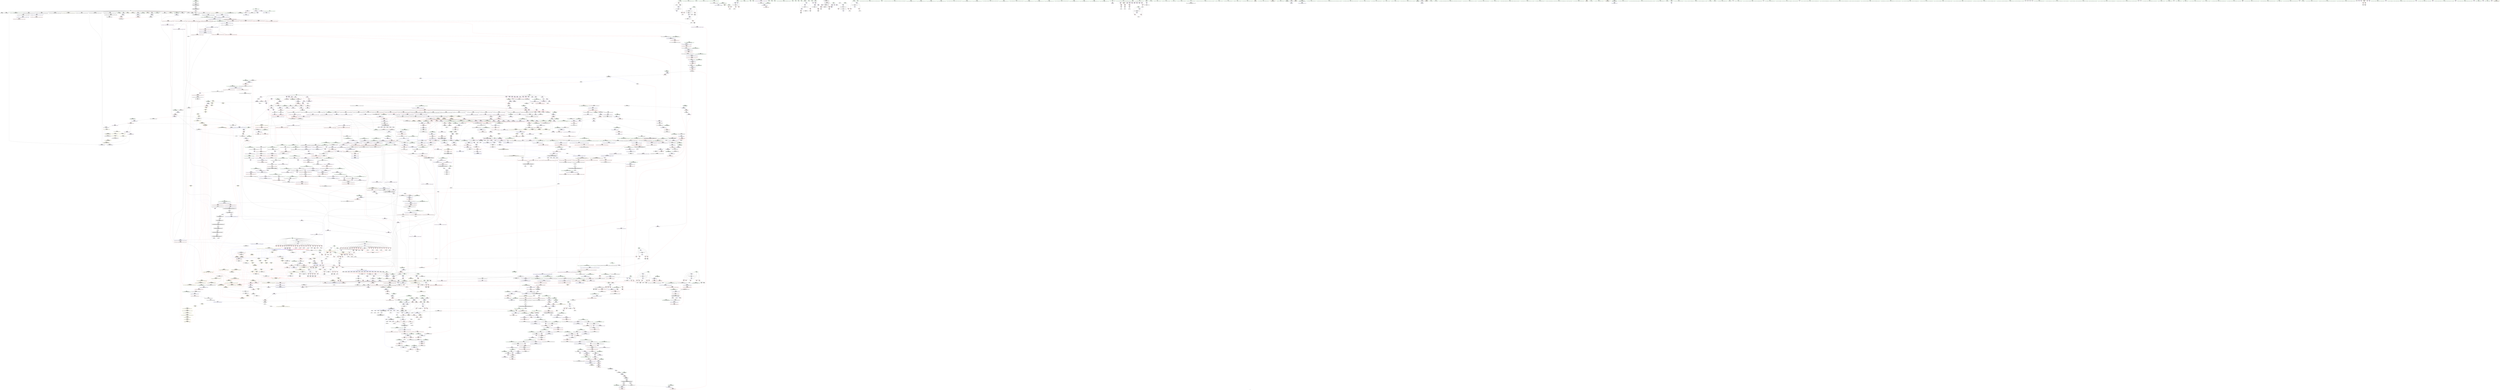 digraph "SVFG" {
	label="SVFG";

	Node0x563effc126d0 [shape=record,color=grey,label="{NodeID: 0\nNullPtr|{|<s29>151}}"];
	Node0x563effc126d0 -> Node0x563effc98940[style=solid];
	Node0x563effc126d0 -> Node0x563effc98a40[style=solid];
	Node0x563effc126d0 -> Node0x563effc98b10[style=solid];
	Node0x563effc126d0 -> Node0x563effc98be0[style=solid];
	Node0x563effc126d0 -> Node0x563effc98cb0[style=solid];
	Node0x563effc126d0 -> Node0x563effc98d80[style=solid];
	Node0x563effc126d0 -> Node0x563effc98e50[style=solid];
	Node0x563effc126d0 -> Node0x563effc98f20[style=solid];
	Node0x563effc126d0 -> Node0x563effc98ff0[style=solid];
	Node0x563effc126d0 -> Node0x563effc990c0[style=solid];
	Node0x563effc126d0 -> Node0x563effc99190[style=solid];
	Node0x563effc126d0 -> Node0x563effc99260[style=solid];
	Node0x563effc126d0 -> Node0x563effc99330[style=solid];
	Node0x563effc126d0 -> Node0x563effc99400[style=solid];
	Node0x563effc126d0 -> Node0x563effc994d0[style=solid];
	Node0x563effc126d0 -> Node0x563effc8d180[style=solid];
	Node0x563effc126d0 -> Node0x563effc8d250[style=solid];
	Node0x563effc126d0 -> Node0x563effc8d320[style=solid];
	Node0x563effc126d0 -> Node0x563effc8d3f0[style=solid];
	Node0x563effc126d0 -> Node0x563effc8d4c0[style=solid];
	Node0x563effc126d0 -> Node0x563effc8d590[style=solid];
	Node0x563effc126d0 -> Node0x563effcd1550[style=solid];
	Node0x563effc126d0 -> Node0x563effcd5d00[style=solid];
	Node0x563effc126d0 -> Node0x563effcd5dd0[style=solid];
	Node0x563effc126d0 -> Node0x563effcd5ea0[style=solid];
	Node0x563effc126d0 -> Node0x563effcd7cb0[style=solid];
	Node0x563effc126d0 -> Node0x563effd0faa0[style=solid];
	Node0x563effc126d0 -> Node0x563effcbb730[style=solid];
	Node0x563effc126d0 -> Node0x563effcbcf30[style=solid];
	Node0x563effc126d0:s29 -> Node0x563effe836a0[style=solid,color=red];
	Node0x563effc901a0 [shape=record,color=black,label="{NodeID: 443\n723\<--720\nidxprom104\<--\nmain\n}"];
	Node0x563effc9f580 [shape=record,color=red,label="{NodeID: 886\n172\<--138\nexn\<--exn.slot\n_ZNSt6vectorIiSaIiEED2Ev\n|{<s0>12}}"];
	Node0x563effc9f580:s0 -> Node0x563effe82800[style=solid,color=red];
	Node0x563effe7bd50 [shape=record,color=black,label="{NodeID: 3543\n2450 = PHI(2477, )\n|{<s0>206}}"];
	Node0x563effe7bd50:s0 -> Node0x563effe81620[style=solid,color=red];
	Node0x563effcd5750 [shape=record,color=blue,label="{NodeID: 1329\n1036\<--1039\n_M_current\<--\n_ZN9__gnu_cxx17__normal_iteratorIPKiSt6vectorIiSaIiEEEC2IPiEERKNS0_IT_NS_11__enable_ifIXsr3std10__are_sameIS9_S8_EE7__valueES5_E6__typeEEE\n|{<s0>69|<s1>69|<s2>69}}"];
	Node0x563effcd5750:s0 -> Node0x563effcc5b20[style=dashed,color=blue];
	Node0x563effcd5750:s1 -> Node0x563effd863f0[style=dashed,color=blue];
	Node0x563effcd5750:s2 -> Node0x563effd9f300[style=dashed,color=blue];
	Node0x563effc88740 [shape=record,color=green,label="{NodeID: 222\n1580\<--1581\n_ZNKSt6vectorIiSaIiEE8max_sizeEv\<--_ZNKSt6vectorIiSaIiEE8max_sizeEv_field_insensitive\n}"];
	Node0x563effcabab0 [shape=record,color=purple,label="{NodeID: 665\n150\<--148\n_M_finish\<--\n_ZNSt6vectorIiSaIiEED2Ev\n}"];
	Node0x563effcabab0 -> Node0x563effc9f720[style=solid];
	Node0x563effd0ef60 [shape=record,color=black,label="{NodeID: 2215\n199 = PHI(197, 200, )\n}"];
	Node0x563effd0ef60 -> Node0x563effcabc50[style=solid];
	Node0x563effcca2a0 [shape=record,color=red,label="{NodeID: 1108\n1551\<--1550\n\<--call\n_ZN9__gnu_cxx13new_allocatorIiE9constructIiJRKiEEEvPT_DpOT0_\n}"];
	Node0x563effcca2a0 -> Node0x563effcd8810[style=solid];
	Node0x563effbf3a60 [shape=record,color=green,label="{NodeID: 1\n7\<--1\n__dso_handle\<--dummyObj\nGlob }"];
	Node0x563effc90270 [shape=record,color=black,label="{NodeID: 444\n728\<--727\nidxprom106\<--\nmain\n}"];
	Node0x563effc9f650 [shape=record,color=red,label="{NodeID: 887\n147\<--146\n\<--_M_start\n_ZNSt6vectorIiSaIiEED2Ev\n|{<s0>9}}"];
	Node0x563effc9f650:s0 -> Node0x563effe80fa0[style=solid,color=red];
	Node0x563effe7be90 [shape=record,color=black,label="{NodeID: 3544\n2456 = PHI(2477, )\n|{<s0>206}}"];
	Node0x563effe7be90:s0 -> Node0x563effe816f0[style=solid,color=red];
	Node0x563effcd5820 [shape=record,color=blue,label="{NodeID: 1330\n1047\<--1043\nthis.addr\<--this\n_ZN9__gnu_cxx17__normal_iteratorIPiSt6vectorIiSaIiEEEppEi\n}"];
	Node0x563effcd5820 -> Node0x563effcc6c30[style=dashed];
	Node0x563effc88840 [shape=record,color=green,label="{NodeID: 223\n1589\<--1590\n_ZSt20__throw_length_errorPKc\<--_ZSt20__throw_length_errorPKc_field_insensitive\n}"];
	Node0x563effcabb80 [shape=record,color=purple,label="{NodeID: 666\n181\<--180\narrayctor.next\<--arrayctor.cur\n__cxx_global_var_init.2\n}"];
	Node0x563effcabb80 -> Node0x563effd0f500[style=solid];
	Node0x563effcabb80 -> Node0x563effcbc330[style=solid];
	Node0x563effd0f500 [shape=record,color=black,label="{NodeID: 2216\n180 = PHI(178, 181, )\n|{|<s1>13}}"];
	Node0x563effd0f500 -> Node0x563effcabb80[style=solid];
	Node0x563effd0f500:s1 -> Node0x563effe83770[style=solid,color=red];
	Node0x563effcca370 [shape=record,color=red,label="{NodeID: 1109\n1559\<--1556\n\<--__t.addr\n_ZSt7forwardIRKiEOT_RNSt16remove_referenceIS2_E4typeE\n}"];
	Node0x563effcca370 -> Node0x563effca3820[style=solid];
	Node0x563effc202d0 [shape=record,color=green,label="{NodeID: 2\n9\<--1\n\<--dummyObj\nCan only get source location for instruction, argument, global var or function.|{<s0>71}}"];
	Node0x563effc202d0:s0 -> Node0x563effe806b0[style=solid,color=red];
	Node0x563effdb4410 [shape=record,color=yellow,style=double,label="{NodeID: 2659\n105V_1 = ENCHI(MR_105V_0)\npts\{430 \}\nFun[main]}"];
	Node0x563effdb4410 -> Node0x563effca1460[style=dashed];
	Node0x563effc90340 [shape=record,color=black,label="{NodeID: 445\n734\<--733\nidxprom109\<--\nmain\n}"];
	Node0x563effc9f720 [shape=record,color=red,label="{NodeID: 888\n151\<--150\n\<--_M_finish\n_ZNSt6vectorIiSaIiEED2Ev\n|{<s0>9}}"];
	Node0x563effc9f720:s0 -> Node0x563effe81070[style=solid,color=red];
	Node0x563effe7bfd0 [shape=record,color=black,label="{NodeID: 3545\n2457 = PHI(2050, )\n}"];
	Node0x563effe7bfd0 -> Node0x563effcde580[style=solid];
	Node0x563effcd58f0 [shape=record,color=blue,label="{NodeID: 1331\n1049\<--1044\n.addr\<--\n_ZN9__gnu_cxx17__normal_iteratorIPiSt6vectorIiSaIiEEEppEi\n}"];
	Node0x563effc88940 [shape=record,color=green,label="{NodeID: 224\n1596\<--1597\n_ZSt3maxImERKT_S2_S2_\<--_ZSt3maxImERKT_S2_S2__field_insensitive\n}"];
	Node0x563effcabc50 [shape=record,color=purple,label="{NodeID: 667\n200\<--199\narraydestroy.element\<--arraydestroy.elementPast\n__cxx_global_array_dtor.3\n|{|<s2>15}}"];
	Node0x563effcabc50 -> Node0x563effd0ef60[style=solid];
	Node0x563effcabc50 -> Node0x563effcbc030[style=solid];
	Node0x563effcabc50:s2 -> Node0x563effe7f8e0[style=solid,color=red];
	Node0x563effd0faa0 [shape=record,color=black,label="{NodeID: 2217\n1656 = PHI(1651, 3, )\n}"];
	Node0x563effd0faa0 -> Node0x563effca3d00[style=solid];
	Node0x563effcca440 [shape=record,color=red,label="{NodeID: 1110\n1578\<--1565\nthis1\<--this.addr\n_ZNKSt6vectorIiSaIiEE12_M_check_lenEmPKc\n|{<s0>132|<s1>133|<s2>135|<s3>136|<s4>138|<s5>139|<s6>140}}"];
	Node0x563effcca440:s0 -> Node0x563effe83b80[style=solid,color=red];
	Node0x563effcca440:s1 -> Node0x563effe83430[style=solid,color=red];
	Node0x563effcca440:s2 -> Node0x563effe83430[style=solid,color=red];
	Node0x563effcca440:s3 -> Node0x563effe83430[style=solid,color=red];
	Node0x563effcca440:s4 -> Node0x563effe83430[style=solid,color=red];
	Node0x563effcca440:s5 -> Node0x563effe83b80[style=solid,color=red];
	Node0x563effcca440:s6 -> Node0x563effe83b80[style=solid,color=red];
	Node0x563effc25050 [shape=record,color=green,label="{NodeID: 3\n31\<--1\n.str\<--dummyObj\nGlob }"];
	Node0x563effc90410 [shape=record,color=black,label="{NodeID: 446\n738\<--737\nidxprom111\<--\nmain\n}"];
	Node0x563effc9f7f0 [shape=record,color=red,label="{NodeID: 889\n217\<--211\n\<--x.addr\n_Z2idii\n}"];
	Node0x563effc9f7f0 -> Node0x563effd12140[style=solid];
	Node0x563effe7c110 [shape=record,color=black,label="{NodeID: 3546\n2483 = PHI(1699, )\n}"];
	Node0x563effe7c110 -> Node0x563effccfda0[style=solid];
	Node0x563effd9f300 [shape=record,color=black,label="{NodeID: 2439\nMR_155V_4 = PHI(MR_155V_6, MR_155V_2, )\npts\{4580000 \}\n|{|<s2>69}}"];
	Node0x563effd9f300 -> Node0x563effd863f0[style=dashed];
	Node0x563effd9f300 -> Node0x563effd9f300[style=dashed];
	Node0x563effd9f300:s2 -> Node0x563effcd5750[style=dashed,color=red];
	Node0x563effcd59c0 [shape=record,color=blue,label="{NodeID: 1332\n1056\<--1058\n_M_current\<--incdec.ptr\n_ZN9__gnu_cxx17__normal_iteratorIPiSt6vectorIiSaIiEEEppEi\n|{<s0>71}}"];
	Node0x563effcd59c0:s0 -> Node0x563effd8e650[style=dashed,color=blue];
	Node0x563effc88a40 [shape=record,color=green,label="{NodeID: 225\n1618\<--1619\n__lhs.addr\<--__lhs.addr_field_insensitive\n_ZN9__gnu_cxxmiIPiSt6vectorIiSaIiEEEENS_17__normal_iteratorIT_T0_E15difference_typeERKS8_SB_\n}"];
	Node0x563effc88a40 -> Node0x563effcca9f0[style=solid];
	Node0x563effc88a40 -> Node0x563effcd8dc0[style=solid];
	Node0x563effcabd20 [shape=record,color=purple,label="{NodeID: 668\n300\<--264\ncoerce.dive\<--agg.tmp\n_ZNSt6vectorIiSaIiEE9push_backERKi\n}"];
	Node0x563effcabd20 -> Node0x563effcd2280[style=solid];
	Node0x563effd10040 [shape=record,color=grey,label="{NodeID: 2218\n1833 = Binary(1832, 405, )\n}"];
	Node0x563effcca510 [shape=record,color=red,label="{NodeID: 1111\n1584\<--1567\n\<--__n.addr\n_ZNKSt6vectorIiSaIiEE12_M_check_lenEmPKc\n}"];
	Node0x563effcca510 -> Node0x563effcbbeb0[style=solid];
	Node0x563effc4a7c0 [shape=record,color=green,label="{NodeID: 4\n33\<--1\n.str.4\<--dummyObj\nGlob }"];
	Node0x563effc904e0 [shape=record,color=black,label="{NodeID: 447\n748\<--747\nidxprom116\<--\nmain\n}"];
	Node0x563effc9f8c0 [shape=record,color=red,label="{NodeID: 890\n229\<--211\n\<--x.addr\n_Z2idii\n}"];
	Node0x563effc9f8c0 -> Node0x563effd11b40[style=solid];
	Node0x563effe7c250 [shape=record,color=black,label="{NodeID: 3547\n973 = PHI(453, )\n0th arg _ZNK9__gnu_cxx17__normal_iteratorIPiSt6vectorIiSaIiEEEdeEv }"];
	Node0x563effe7c250 -> Node0x563effcd5000[style=solid];
	Node0x563effcd5a90 [shape=record,color=blue,label="{NodeID: 1333\n1051\<--1057\nref.tmp\<--\n_ZN9__gnu_cxx17__normal_iteratorIPiSt6vectorIiSaIiEEEppEi\n|{<s0>89}}"];
	Node0x563effcd5a90:s0 -> Node0x563effdb7e60[style=dashed,color=red];
	Node0x563effc88b10 [shape=record,color=green,label="{NodeID: 226\n1620\<--1621\n__rhs.addr\<--__rhs.addr_field_insensitive\n_ZN9__gnu_cxxmiIPiSt6vectorIiSaIiEEEENS_17__normal_iteratorIT_T0_E15difference_typeERKS8_SB_\n}"];
	Node0x563effc88b10 -> Node0x563effccaac0[style=solid];
	Node0x563effc88b10 -> Node0x563effcd8e90[style=solid];
	Node0x563effcabdf0 [shape=record,color=purple,label="{NodeID: 669\n303\<--264\ncoerce.dive8\<--agg.tmp\n_ZNSt6vectorIiSaIiEE9push_backERKi\n}"];
	Node0x563effcabdf0 -> Node0x563effca0280[style=solid];
	Node0x563effd101c0 [shape=record,color=grey,label="{NodeID: 2219\n557 = Binary(556, 378, )\n|{<s0>34}}"];
	Node0x563effd101c0:s0 -> Node0x563effe801d0[style=solid,color=red];
	Node0x563effcca5e0 [shape=record,color=red,label="{NodeID: 1112\n1587\<--1569\n\<--__s.addr\n_ZNKSt6vectorIiSaIiEE12_M_check_lenEmPKc\n}"];
	Node0x563effc801e0 [shape=record,color=green,label="{NodeID: 5\n35\<--1\nstdin\<--dummyObj\nGlob }"];
	Node0x563effc905b0 [shape=record,color=black,label="{NodeID: 448\n755\<--754\nidxprom120\<--\nmain\n}"];
	Node0x563effc9f990 [shape=record,color=red,label="{NodeID: 891\n223\<--213\n\<--y.addr\n_Z2idii\n}"];
	Node0x563effc9f990 -> Node0x563effd116c0[style=solid];
	Node0x563effe7c390 [shape=record,color=black,label="{NodeID: 3548\n2125 = PHI(2043, )\n0th arg _ZSt12__miter_baseIPiET_S1_ }"];
	Node0x563effe7c390 -> Node0x563effcdc0f0[style=solid];
	Node0x563effcd5b60 [shape=record,color=blue,label="{NodeID: 1334\n1067\<--1066\nthis.addr\<--this\n_ZNSt12_Vector_baseIiSaIiEEC2Ev\n}"];
	Node0x563effcd5b60 -> Node0x563effcc6ea0[style=dashed];
	Node0x563effc88be0 [shape=record,color=green,label="{NodeID: 227\n1638\<--1639\nthis.addr\<--this.addr_field_insensitive\n_ZNSt12_Vector_baseIiSaIiEE11_M_allocateEm\n}"];
	Node0x563effc88be0 -> Node0x563effccad30[style=solid];
	Node0x563effc88be0 -> Node0x563effcd8f60[style=solid];
	Node0x563effcabec0 [shape=record,color=purple,label="{NodeID: 670\n270\<--269\n_M_impl\<--\n_ZNSt6vectorIiSaIiEE9push_backERKi\n}"];
	Node0x563effd10340 [shape=record,color=grey,label="{NodeID: 2220\n565 = Binary(564, 378, )\n|{<s0>37}}"];
	Node0x563effd10340:s0 -> Node0x563effe801d0[style=solid,color=red];
	Node0x563effcca6b0 [shape=record,color=red,label="{NodeID: 1113\n1601\<--1571\n\<--__len\n_ZNKSt6vectorIiSaIiEE12_M_check_lenEmPKc\n}"];
	Node0x563effcca6b0 -> Node0x563effcbc1b0[style=solid];
	Node0x563effc80930 [shape=record,color=green,label="{NodeID: 6\n36\<--1\n.str.5\<--dummyObj\nGlob }"];
	Node0x563effc90680 [shape=record,color=black,label="{NodeID: 449\n764\<--763\nidxprom124\<--\nmain\n}"];
	Node0x563effc9fa60 [shape=record,color=red,label="{NodeID: 892\n232\<--213\n\<--y.addr\n_Z2idii\n}"];
	Node0x563effc9fa60 -> Node0x563effd11cc0[style=solid];
	Node0x563effe7c4d0 [shape=record,color=black,label="{NodeID: 3549\n2487 = PHI(2314, 2319, )\n0th arg _ZNK9__gnu_cxx17__normal_iteratorIPKiSt6vectorIiSaIiEEE4baseEv }"];
	Node0x563effe7c4d0 -> Node0x563effcde8c0[style=solid];
	Node0x563effcd5c30 [shape=record,color=blue,label="{NodeID: 1335\n1094\<--1093\nthis.addr\<--this\n_ZNSt12_Vector_baseIiSaIiEE12_Vector_implC2Ev\n}"];
	Node0x563effcd5c30 -> Node0x563effcc6f70[style=dashed];
	Node0x563effc88cb0 [shape=record,color=green,label="{NodeID: 228\n1640\<--1641\n__n.addr\<--__n.addr_field_insensitive\n_ZNSt12_Vector_baseIiSaIiEE11_M_allocateEm\n}"];
	Node0x563effc88cb0 -> Node0x563effccae00[style=solid];
	Node0x563effc88cb0 -> Node0x563effccaed0[style=solid];
	Node0x563effc88cb0 -> Node0x563effcd9030[style=solid];
	Node0x563effcabf90 [shape=record,color=purple,label="{NodeID: 671\n271\<--269\n_M_finish\<--\n_ZNSt6vectorIiSaIiEE9push_backERKi\n}"];
	Node0x563effcabf90 -> Node0x563effc9ff40[style=solid];
	Node0x563effd104c0 [shape=record,color=grey,label="{NodeID: 2221\n2324 = Binary(2322, 2323, )\n}"];
	Node0x563effd104c0 -> Node0x563effd107c0[style=solid];
	Node0x563effcca780 [shape=record,color=red,label="{NodeID: 1114\n1605\<--1571\n\<--__len\n_ZNKSt6vectorIiSaIiEE12_M_check_lenEmPKc\n}"];
	Node0x563effcca780 -> Node0x563effcbb8b0[style=solid];
	Node0x563effc809c0 [shape=record,color=green,label="{NodeID: 7\n38\<--1\n.str.6\<--dummyObj\nGlob }"];
	Node0x563effc90750 [shape=record,color=black,label="{NodeID: 450\n781\<--780\nidxprom133\<--\nmain\n}"];
	Node0x563effc9fb30 [shape=record,color=red,label="{NodeID: 893\n246\<--240\n\<--x.addr\n_Z3addii\n}"];
	Node0x563effc9fb30 -> Node0x563effc8dde0[style=solid];
	Node0x563effe7c6e0 [shape=record,color=black,label="{NodeID: 3550\n939 = PHI(453, 2217, )\n0th arg _ZN9__gnu_cxxneIPiSt6vectorIiSaIiEEEEbRKNS_17__normal_iteratorIT_T0_EESA_ }"];
	Node0x563effe7c6e0 -> Node0x563effcd4d90[style=solid];
	Node0x563effda0700 [shape=record,color=black,label="{NodeID: 2443\nMR_66V_4 = PHI(MR_66V_7, MR_66V_3, )\npts\{1835 \}\n|{|<s3>35|<s4>41|<s5>47|<s6>53}}"];
	Node0x563effda0700 -> Node0x563effd83bf0[style=dashed];
	Node0x563effda0700 -> Node0x563effd9d500[style=dashed];
	Node0x563effda0700 -> Node0x563effda0700[style=dashed];
	Node0x563effda0700:s3 -> Node0x563effdafd30[style=dashed,color=red];
	Node0x563effda0700:s4 -> Node0x563effdafd30[style=dashed,color=red];
	Node0x563effda0700:s5 -> Node0x563effdafd30[style=dashed,color=red];
	Node0x563effda0700:s6 -> Node0x563effdafd30[style=dashed,color=red];
	Node0x563effcd5d00 [shape=record,color=blue, style = dotted,label="{NodeID: 1336\n1102\<--3\n_M_start\<--dummyVal\n_ZNSt12_Vector_baseIiSaIiEE12_Vector_implC2Ev\n|{<s0>90}}"];
	Node0x563effcd5d00:s0 -> Node0x563effd9bb10[style=dashed,color=blue];
	Node0x563effc911e0 [shape=record,color=green,label="{NodeID: 229\n1652\<--1653\n_ZNSt16allocator_traitsISaIiEE8allocateERS0_m\<--_ZNSt16allocator_traitsISaIiEE8allocateERS0_m_field_insensitive\n}"];
	Node0x563effcac060 [shape=record,color=purple,label="{NodeID: 672\n274\<--273\n_M_impl2\<--\n_ZNSt6vectorIiSaIiEE9push_backERKi\n}"];
	Node0x563effd10640 [shape=record,color=grey,label="{NodeID: 2222\n520 = Binary(519, 378, )\n}"];
	Node0x563effd10640 -> Node0x563effcd2eb0[style=solid];
	Node0x563effcca850 [shape=record,color=red,label="{NodeID: 1115\n1611\<--1571\n\<--__len\n_ZNKSt6vectorIiSaIiEE12_M_check_lenEmPKc\n}"];
	Node0x563effcca850 -> Node0x563effd0e9c0[style=solid];
	Node0x563effc80a50 [shape=record,color=green,label="{NodeID: 8\n40\<--1\nstdout\<--dummyObj\nGlob }"];
	Node0x563effc90820 [shape=record,color=black,label="{NodeID: 451\n802\<--801\nidxprom144\<--\nmain\n}"];
	Node0x563effc9fc00 [shape=record,color=red,label="{NodeID: 894\n252\<--242\n\<--y.addr\n_Z3addii\n}"];
	Node0x563effc9fc00 -> Node0x563effc8deb0[style=solid];
	Node0x563effe7c860 [shape=record,color=black,label="{NodeID: 3551\n940 = PHI(455, 2219, )\n1st arg _ZN9__gnu_cxxneIPiSt6vectorIiSaIiEEEEbRKNS_17__normal_iteratorIT_T0_EESA_ }"];
	Node0x563effe7c860 -> Node0x563effcd4e60[style=solid];
	Node0x563effda0c00 [shape=record,color=black,label="{NodeID: 2444\nMR_142V_7 = PHI(MR_142V_10, MR_142V_6, )\npts\{170001 \}\n|{|<s1>35|<s2>41|<s3>47|<s4>53}}"];
	Node0x563effda0c00 -> Node0x563effda3960[style=dashed];
	Node0x563effda0c00:s1 -> Node0x563effdafd30[style=dashed,color=red];
	Node0x563effda0c00:s2 -> Node0x563effdafd30[style=dashed,color=red];
	Node0x563effda0c00:s3 -> Node0x563effdafd30[style=dashed,color=red];
	Node0x563effda0c00:s4 -> Node0x563effdafd30[style=dashed,color=red];
	Node0x563effcd5dd0 [shape=record,color=blue, style = dotted,label="{NodeID: 1337\n1104\<--3\n_M_finish\<--dummyVal\n_ZNSt12_Vector_baseIiSaIiEE12_Vector_implC2Ev\n|{<s0>90}}"];
	Node0x563effcd5dd0:s0 -> Node0x563effd9bb10[style=dashed,color=blue];
	Node0x563effc912e0 [shape=record,color=green,label="{NodeID: 230\n1663\<--1664\n__first.addr\<--__first.addr_field_insensitive\n_ZSt34__uninitialized_move_if_noexcept_aIPiS0_SaIiEET0_T_S3_S2_RT1_\n}"];
	Node0x563effc912e0 -> Node0x563effccafa0[style=solid];
	Node0x563effc912e0 -> Node0x563effcd9100[style=solid];
	Node0x563effcac130 [shape=record,color=purple,label="{NodeID: 673\n275\<--273\n_M_end_of_storage\<--\n_ZNSt6vectorIiSaIiEE9push_backERKi\n}"];
	Node0x563effcac130 -> Node0x563effca0010[style=solid];
	Node0x563effd107c0 [shape=record,color=grey,label="{NodeID: 2223\n2325 = Binary(2324, 405, )\n}"];
	Node0x563effd107c0 -> Node0x563effca7030[style=solid];
	Node0x563effcca920 [shape=record,color=red,label="{NodeID: 1116\n1598\<--1595\n\<--call5\n_ZNKSt6vectorIiSaIiEE12_M_check_lenEmPKc\n}"];
	Node0x563effcca920 -> Node0x563effd10dc0[style=solid];
	Node0x563effc80b50 [shape=record,color=green,label="{NodeID: 9\n41\<--1\n.str.7\<--dummyObj\nGlob }"];
	Node0x563effc908f0 [shape=record,color=black,label="{NodeID: 452\n811\<--808\nidxprom150\<--\nmain\n}"];
	Node0x563effc9fcd0 [shape=record,color=red,label="{NodeID: 895\n268\<--260\nthis1\<--this.addr\n_ZNSt6vectorIiSaIiEE9push_backERKi\n|{|<s5>19|<s6>20}}"];
	Node0x563effc9fcd0 -> Node0x563effc8df80[style=solid];
	Node0x563effc9fcd0 -> Node0x563effc8e050[style=solid];
	Node0x563effc9fcd0 -> Node0x563effc8e120[style=solid];
	Node0x563effc9fcd0 -> Node0x563effc8e1f0[style=solid];
	Node0x563effc9fcd0 -> Node0x563effc8e2c0[style=solid];
	Node0x563effc9fcd0:s5 -> Node0x563effe7f260[style=solid,color=red];
	Node0x563effc9fcd0:s6 -> Node0x563effe7c9e0[style=solid,color=red];
	Node0x563effe7c9e0 [shape=record,color=black,label="{NodeID: 3552\n1345 = PHI(268, )\n0th arg _ZNSt6vectorIiSaIiEE17_M_realloc_insertIJRKiEEEvN9__gnu_cxx17__normal_iteratorIPiS1_EEDpOT_ }"];
	Node0x563effe7c9e0 -> Node0x563effcd7700[style=solid];
	Node0x563effda1100 [shape=record,color=black,label="{NodeID: 2445\nMR_144V_7 = PHI(MR_144V_10, MR_144V_6, )\npts\{200001 \}\n|{|<s1>35|<s2>41|<s3>47|<s4>53}}"];
	Node0x563effda1100 -> Node0x563effda3e60[style=dashed];
	Node0x563effda1100:s1 -> Node0x563effdafd30[style=dashed,color=red];
	Node0x563effda1100:s2 -> Node0x563effdafd30[style=dashed,color=red];
	Node0x563effda1100:s3 -> Node0x563effdafd30[style=dashed,color=red];
	Node0x563effda1100:s4 -> Node0x563effdafd30[style=dashed,color=red];
	Node0x563effcd5ea0 [shape=record,color=blue, style = dotted,label="{NodeID: 1338\n1106\<--3\n_M_end_of_storage\<--dummyVal\n_ZNSt12_Vector_baseIiSaIiEE12_Vector_implC2Ev\n|{<s0>90}}"];
	Node0x563effcd5ea0:s0 -> Node0x563effd9bb10[style=dashed,color=blue];
	Node0x563effc913b0 [shape=record,color=green,label="{NodeID: 231\n1665\<--1666\n__last.addr\<--__last.addr_field_insensitive\n_ZSt34__uninitialized_move_if_noexcept_aIPiS0_SaIiEET0_T_S3_S2_RT1_\n}"];
	Node0x563effc913b0 -> Node0x563effccb070[style=solid];
	Node0x563effc913b0 -> Node0x563effcd91d0[style=solid];
	Node0x563effcac200 [shape=record,color=purple,label="{NodeID: 674\n280\<--279\n_M_impl3\<--\n_ZNSt6vectorIiSaIiEE9push_backERKi\n}"];
	Node0x563effcac200 -> Node0x563effc8e390[style=solid];
	Node0x563effd10940 [shape=record,color=grey,label="{NodeID: 2224\n584 = Binary(583, 378, )\n|{<s0>40}}"];
	Node0x563effd10940:s0 -> Node0x563effe80100[style=solid,color=red];
	Node0x563effcca9f0 [shape=record,color=red,label="{NodeID: 1117\n1624\<--1618\n\<--__lhs.addr\n_ZN9__gnu_cxxmiIPiSt6vectorIiSaIiEEEENS_17__normal_iteratorIT_T0_E15difference_typeERKS8_SB_\n|{<s0>141}}"];
	Node0x563effcca9f0:s0 -> Node0x563effe5db70[style=solid,color=red];
	Node0x563effc80c50 [shape=record,color=green,label="{NodeID: 10\n43\<--1\n.str.8\<--dummyObj\nGlob }"];
	Node0x563effc909c0 [shape=record,color=black,label="{NodeID: 453\n816\<--815\nidxprom153\<--\nmain\n}"];
	Node0x563effc9fda0 [shape=record,color=red,label="{NodeID: 896\n286\<--262\n\<--__x.addr\n_ZNSt6vectorIiSaIiEE9push_backERKi\n|{<s0>18}}"];
	Node0x563effc9fda0:s0 -> Node0x563effe7e220[style=solid,color=red];
	Node0x563effe7caf0 [shape=record,color=black,label="{NodeID: 3553\n1346 = PHI(304, )\n1st arg _ZNSt6vectorIiSaIiEE17_M_realloc_insertIJRKiEEEvN9__gnu_cxx17__normal_iteratorIPiS1_EEDpOT_ }"];
	Node0x563effe7caf0 -> Node0x563effcd7630[style=solid];
	Node0x563effda1600 [shape=record,color=black,label="{NodeID: 2446\nMR_16V_4 = PHI(MR_16V_7, MR_16V_3, )\npts\{170000 200000 \}\n|{|<s1>35|<s2>41|<s3>47|<s4>53}}"];
	Node0x563effda1600 -> Node0x563effda4360[style=dashed];
	Node0x563effda1600:s1 -> Node0x563effdafd30[style=dashed,color=red];
	Node0x563effda1600:s2 -> Node0x563effdafd30[style=dashed,color=red];
	Node0x563effda1600:s3 -> Node0x563effdafd30[style=dashed,color=red];
	Node0x563effda1600:s4 -> Node0x563effdafd30[style=dashed,color=red];
	Node0x563effcd5f70 [shape=record,color=blue,label="{NodeID: 1339\n1111\<--1110\nthis.addr\<--this\n_ZNSaIiEC2Ev\n}"];
	Node0x563effcd5f70 -> Node0x563effcc7040[style=dashed];
	Node0x563effc91480 [shape=record,color=green,label="{NodeID: 232\n1667\<--1668\n__result.addr\<--__result.addr_field_insensitive\n_ZSt34__uninitialized_move_if_noexcept_aIPiS0_SaIiEET0_T_S3_S2_RT1_\n}"];
	Node0x563effc91480 -> Node0x563effccb140[style=solid];
	Node0x563effc91480 -> Node0x563effcd92a0[style=solid];
	Node0x563effcac2d0 [shape=record,color=purple,label="{NodeID: 675\n283\<--282\n_M_impl4\<--\n_ZNSt6vectorIiSaIiEE9push_backERKi\n}"];
	Node0x563effd10ac0 [shape=record,color=grey,label="{NodeID: 2225\n592 = Binary(591, 378, )\n|{<s0>43}}"];
	Node0x563effd10ac0:s0 -> Node0x563effe80100[style=solid,color=red];
	Node0x563effccaac0 [shape=record,color=red,label="{NodeID: 1118\n1627\<--1620\n\<--__rhs.addr\n_ZN9__gnu_cxxmiIPiSt6vectorIiSaIiEEEENS_17__normal_iteratorIT_T0_E15difference_typeERKS8_SB_\n|{<s0>142}}"];
	Node0x563effccaac0:s0 -> Node0x563effe5db70[style=solid,color=red];
	Node0x563effc80d50 [shape=record,color=green,label="{NodeID: 11\n45\<--1\n.str.9\<--dummyObj\nGlob }"];
	Node0x563effc90a90 [shape=record,color=black,label="{NodeID: 454\n826\<--825\ntobool160\<--\nmain\n}"];
	Node0x563effc9fe70 [shape=record,color=red,label="{NodeID: 897\n302\<--262\n\<--__x.addr\n_ZNSt6vectorIiSaIiEE9push_backERKi\n|{<s0>20}}"];
	Node0x563effc9fe70:s0 -> Node0x563effe7cc00[style=solid,color=red];
	Node0x563effe7cc00 [shape=record,color=black,label="{NodeID: 3554\n1347 = PHI(302, )\n2nd arg _ZNSt6vectorIiSaIiEE17_M_realloc_insertIJRKiEEEvN9__gnu_cxx17__normal_iteratorIPiS1_EEDpOT_ }"];
	Node0x563effe7cc00 -> Node0x563effcd77d0[style=solid];
	Node0x563effda1b30 [shape=record,color=black,label="{NodeID: 2447\nMR_20V_4 = PHI(MR_20V_7, MR_20V_3, )\npts\{170002 200002 \}\n|{|<s2>35|<s3>41|<s4>47|<s5>53}}"];
	Node0x563effda1b30 -> Node0x563effd87820[style=dashed];
	Node0x563effda1b30 -> Node0x563effda1b30[style=dashed];
	Node0x563effda1b30:s2 -> Node0x563effdafd30[style=dashed,color=red];
	Node0x563effda1b30:s3 -> Node0x563effdafd30[style=dashed,color=red];
	Node0x563effda1b30:s4 -> Node0x563effdafd30[style=dashed,color=red];
	Node0x563effda1b30:s5 -> Node0x563effdafd30[style=dashed,color=red];
	Node0x563effcd6040 [shape=record,color=blue,label="{NodeID: 1340\n1122\<--1121\nthis.addr\<--this\n_ZN9__gnu_cxx13new_allocatorIiEC2Ev\n}"];
	Node0x563effcd6040 -> Node0x563effcc7110[style=dashed];
	Node0x563effc91550 [shape=record,color=green,label="{NodeID: 233\n1669\<--1670\n__alloc.addr\<--__alloc.addr_field_insensitive\n_ZSt34__uninitialized_move_if_noexcept_aIPiS0_SaIiEET0_T_S3_S2_RT1_\n}"];
	Node0x563effc91550 -> Node0x563effccb210[style=solid];
	Node0x563effc91550 -> Node0x563effcd9370[style=solid];
	Node0x563effcac3a0 [shape=record,color=purple,label="{NodeID: 676\n284\<--282\n_M_finish5\<--\n_ZNSt6vectorIiSaIiEE9push_backERKi\n}"];
	Node0x563effcac3a0 -> Node0x563effca00e0[style=solid];
	Node0x563effd10c40 [shape=record,color=grey,label="{NodeID: 2226\n1583 = Binary(1579, 1582, )\n}"];
	Node0x563effd10c40 -> Node0x563effcbbeb0[style=solid];
	Node0x563effccab90 [shape=record,color=red,label="{NodeID: 1119\n1626\<--1625\n\<--call\n_ZN9__gnu_cxxmiIPiSt6vectorIiSaIiEEEENS_17__normal_iteratorIT_T0_E15difference_typeERKS8_SB_\n}"];
	Node0x563effccab90 -> Node0x563effca39c0[style=solid];
	Node0x563effc80e50 [shape=record,color=green,label="{NodeID: 12\n47\<--1\n.str.10\<--dummyObj\nGlob }"];
	Node0x563effc90b60 [shape=record,color=black,label="{NodeID: 455\n841\<--840\nidxprom168\<--\nmain\n}"];
	Node0x563effc9ff40 [shape=record,color=red,label="{NodeID: 898\n272\<--271\n\<--_M_finish\n_ZNSt6vectorIiSaIiEE9push_backERKi\n}"];
	Node0x563effc9ff40 -> Node0x563effcbd230[style=solid];
	Node0x563effe7cd10 [shape=record,color=black,label="{NodeID: 3555\n2495 = PHI(2329, )\n0th arg _ZN9__gnu_cxx17__normal_iteratorIPKiSt6vectorIiSaIiEEEC2ERKS2_ }"];
	Node0x563effe7cd10 -> Node0x563effcde990[style=solid];
	Node0x563effcd6110 [shape=record,color=blue,label="{NodeID: 1341\n1131\<--1128\n__first.addr\<--__first\n_ZSt8_DestroyIPiiEvT_S1_RSaIT0_E\n}"];
	Node0x563effcd6110 -> Node0x563effcc71e0[style=dashed];
	Node0x563effc91620 [shape=record,color=green,label="{NodeID: 234\n1671\<--1672\nagg.tmp\<--agg.tmp_field_insensitive\n_ZSt34__uninitialized_move_if_noexcept_aIPiS0_SaIiEET0_T_S3_S2_RT1_\n}"];
	Node0x563effc91620 -> Node0x563effcb0090[style=solid];
	Node0x563effc91620 -> Node0x563effcb0160[style=solid];
	Node0x563effcac470 [shape=record,color=purple,label="{NodeID: 677\n291\<--290\n_M_impl6\<--\n_ZNSt6vectorIiSaIiEE9push_backERKi\n}"];
	Node0x563effd10dc0 [shape=record,color=grey,label="{NodeID: 2227\n1599 = Binary(1592, 1598, )\n}"];
	Node0x563effd10dc0 -> Node0x563effcd8cf0[style=solid];
	Node0x563effccac60 [shape=record,color=red,label="{NodeID: 1120\n1629\<--1628\n\<--call1\n_ZN9__gnu_cxxmiIPiSt6vectorIiSaIiEEEENS_17__normal_iteratorIT_T0_E15difference_typeERKS8_SB_\n}"];
	Node0x563effccac60 -> Node0x563effca3a90[style=solid];
	Node0x563effc80f50 [shape=record,color=green,label="{NodeID: 13\n49\<--1\n.str.11\<--dummyObj\nGlob }"];
	Node0x563effc90c30 [shape=record,color=black,label="{NodeID: 456\n844\<--843\ntobool170\<--\nmain\n}"];
	Node0x563effca0010 [shape=record,color=red,label="{NodeID: 899\n276\<--275\n\<--_M_end_of_storage\n_ZNSt6vectorIiSaIiEE9push_backERKi\n}"];
	Node0x563effca0010 -> Node0x563effcbd230[style=solid];
	Node0x563effe7ce50 [shape=record,color=black,label="{NodeID: 3556\n2496 = PHI(2333, )\n1st arg _ZN9__gnu_cxx17__normal_iteratorIPKiSt6vectorIiSaIiEEEC2ERKS2_ }"];
	Node0x563effe7ce50 -> Node0x563effcdea60[style=solid];
	Node0x563effda2560 [shape=record,color=black,label="{NodeID: 2449\nMR_84V_5 = PHI(MR_84V_6, MR_84V_4, )\npts\{300000 \}\n|{|<s2>25|<s3>25|<s4>25}}"];
	Node0x563effda2560 -> Node0x563effd77df0[style=dashed];
	Node0x563effda2560 -> Node0x563effda2560[style=dashed];
	Node0x563effda2560:s2 -> Node0x563effca0d10[style=dashed,color=red];
	Node0x563effda2560:s3 -> Node0x563effcd2420[style=dashed,color=red];
	Node0x563effda2560:s4 -> Node0x563effd77df0[style=dashed,color=red];
	Node0x563effcd61e0 [shape=record,color=blue,label="{NodeID: 1342\n1133\<--1129\n__last.addr\<--__last\n_ZSt8_DestroyIPiiEvT_S1_RSaIT0_E\n}"];
	Node0x563effcd61e0 -> Node0x563effcc72b0[style=dashed];
	Node0x563effc916f0 [shape=record,color=green,label="{NodeID: 235\n1673\<--1674\nagg.tmp1\<--agg.tmp1_field_insensitive\n_ZSt34__uninitialized_move_if_noexcept_aIPiS0_SaIiEET0_T_S3_S2_RT1_\n}"];
	Node0x563effc916f0 -> Node0x563effcb0230[style=solid];
	Node0x563effc916f0 -> Node0x563effcb0300[style=solid];
	Node0x563effcac540 [shape=record,color=purple,label="{NodeID: 678\n292\<--290\n_M_finish7\<--\n_ZNSt6vectorIiSaIiEE9push_backERKi\n}"];
	Node0x563effcac540 -> Node0x563effca01b0[style=solid];
	Node0x563effcac540 -> Node0x563effcd21b0[style=solid];
	Node0x563effd10f40 [shape=record,color=grey,label="{NodeID: 2228\n853 = Binary(852, 378, )\n}"];
	Node0x563effd10f40 -> Node0x563effcd4570[style=solid];
	Node0x563effccad30 [shape=record,color=red,label="{NodeID: 1121\n1644\<--1638\nthis1\<--this.addr\n_ZNSt12_Vector_baseIiSaIiEE11_M_allocateEm\n}"];
	Node0x563effccad30 -> Node0x563effcaffc0[style=solid];
	Node0x563effc81050 [shape=record,color=green,label="{NodeID: 14\n51\<--1\n.str.12\<--dummyObj\nGlob }"];
	Node0x563effc90d00 [shape=record,color=black,label="{NodeID: 457\n847\<--846\nidxprom171\<--\nmain\n}"];
	Node0x563effca00e0 [shape=record,color=red,label="{NodeID: 900\n285\<--284\n\<--_M_finish5\n_ZNSt6vectorIiSaIiEE9push_backERKi\n|{<s0>18}}"];
	Node0x563effca00e0:s0 -> Node0x563effe7e150[style=solid,color=red];
	Node0x563effe7cf90 [shape=record,color=black,label="{NodeID: 3557\n1787 = PHI(1772, 1823, )\n0th arg _ZNK9__gnu_cxx13new_allocatorIiE8max_sizeEv }"];
	Node0x563effe7cf90 -> Node0x563effcd9e00[style=solid];
	Node0x563effcd62b0 [shape=record,color=blue,label="{NodeID: 1343\n1135\<--1130\n.addr\<--\n_ZSt8_DestroyIPiiEvT_S1_RSaIT0_E\n}"];
	Node0x563effc917c0 [shape=record,color=green,label="{NodeID: 236\n1681\<--1682\n_ZSt32__make_move_if_noexcept_iteratorIiSt13move_iteratorIPiEET0_PT_\<--_ZSt32__make_move_if_noexcept_iteratorIiSt13move_iteratorIPiEET0_PT__field_insensitive\n}"];
	Node0x563effcac610 [shape=record,color=purple,label="{NodeID: 679\n294\<--293\nincdec.ptr\<--\n_ZNSt6vectorIiSaIiEE9push_backERKi\n}"];
	Node0x563effcac610 -> Node0x563effcd21b0[style=solid];
	Node0x563effd110c0 [shape=record,color=grey,label="{NodeID: 2229\n403 = Binary(401, 402, )\n}"];
	Node0x563effd110c0 -> Node0x563effd11240[style=solid];
	Node0x563effccae00 [shape=record,color=red,label="{NodeID: 1122\n1645\<--1640\n\<--__n.addr\n_ZNSt12_Vector_baseIiSaIiEE11_M_allocateEm\n}"];
	Node0x563effccae00 -> Node0x563effcbc930[style=solid];
	Node0x563effc81150 [shape=record,color=green,label="{NodeID: 15\n53\<--1\n.str.13\<--dummyObj\nGlob }"];
	Node0x563effc90dd0 [shape=record,color=black,label="{NodeID: 458\n850\<--849\ntobool173\<--\nmain\n}"];
	Node0x563effca01b0 [shape=record,color=red,label="{NodeID: 901\n293\<--292\n\<--_M_finish7\n_ZNSt6vectorIiSaIiEE9push_backERKi\n}"];
	Node0x563effca01b0 -> Node0x563effcac610[style=solid];
	Node0x563effe7d1a0 [shape=record,color=black,label="{NodeID: 3558\n258 = PHI(248, 254, )\n0th arg _ZNSt6vectorIiSaIiEE9push_backERKi }"];
	Node0x563effe7d1a0 -> Node0x563effcd2010[style=solid];
	Node0x563effcd6380 [shape=record,color=blue,label="{NodeID: 1344\n1148\<--1147\nthis.addr\<--this\n_ZNSt12_Vector_baseIiSaIiEE19_M_get_Tp_allocatorEv\n}"];
	Node0x563effcd6380 -> Node0x563effcc7380[style=dashed];
	Node0x563effc918c0 [shape=record,color=green,label="{NodeID: 237\n1696\<--1697\n_ZSt22__uninitialized_copy_aISt13move_iteratorIPiES1_iET0_T_S4_S3_RSaIT1_E\<--_ZSt22__uninitialized_copy_aISt13move_iteratorIPiES1_iET0_T_S4_S3_RSaIT1_E_field_insensitive\n}"];
	Node0x563effcac6e0 [shape=record,color=purple,label="{NodeID: 680\n394\<--393\n_M_impl\<--\n_ZNKSt6vectorIiSaIiEE4sizeEv\n}"];
	Node0x563effd11240 [shape=record,color=grey,label="{NodeID: 2230\n404 = Binary(403, 405, )\n}"];
	Node0x563effd11240 -> Node0x563effc8f090[style=solid];
	Node0x563effccaed0 [shape=record,color=red,label="{NodeID: 1123\n1650\<--1640\n\<--__n.addr\n_ZNSt12_Vector_baseIiSaIiEE11_M_allocateEm\n|{<s0>143}}"];
	Node0x563effccaed0:s0 -> Node0x563effe7e700[style=solid,color=red];
	Node0x563effc81250 [shape=record,color=green,label="{NodeID: 16\n56\<--1\n\<--dummyObj\nCan only get source location for instruction, argument, global var or function.}"];
	Node0x563effc90ea0 [shape=record,color=black,label="{NodeID: 459\n905\<--904\n\<--this1\n_ZNSt6vectorIiSaIiEE5clearEv\n}"];
	Node0x563effc90ea0 -> Node0x563effcacfd0[style=solid];
	Node0x563effc90ea0 -> Node0x563effcad0a0[style=solid];
	Node0x563effca0280 [shape=record,color=red,label="{NodeID: 902\n304\<--303\n\<--coerce.dive8\n_ZNSt6vectorIiSaIiEE9push_backERKi\n|{<s0>20}}"];
	Node0x563effca0280:s0 -> Node0x563effe7caf0[style=solid,color=red];
	Node0x563effe7d320 [shape=record,color=black,label="{NodeID: 3559\n259 = PHI(242, 240, )\n1st arg _ZNSt6vectorIiSaIiEE9push_backERKi }"];
	Node0x563effe7d320 -> Node0x563effcd20e0[style=solid];
	Node0x563effcd6450 [shape=record,color=blue,label="{NodeID: 1345\n1157\<--1156\nthis.addr\<--this\n_ZNSt12_Vector_baseIiSaIiEED2Ev\n}"];
	Node0x563effcd6450 -> Node0x563effcc7450[style=dashed];
	Node0x563effc919c0 [shape=record,color=green,label="{NodeID: 238\n1701\<--1702\nthis.addr\<--this.addr_field_insensitive\n_ZNK9__gnu_cxx17__normal_iteratorIPiSt6vectorIiSaIiEEE4baseEv\n}"];
	Node0x563effc919c0 -> Node0x563effccb480[style=solid];
	Node0x563effc919c0 -> Node0x563effcd95e0[style=solid];
	Node0x563effcac7b0 [shape=record,color=purple,label="{NodeID: 681\n395\<--393\n_M_finish\<--\n_ZNKSt6vectorIiSaIiEE4sizeEv\n}"];
	Node0x563effcac7b0 -> Node0x563effca1050[style=solid];
	Node0x563effd113c0 [shape=record,color=grey,label="{NodeID: 2231\n621 = Binary(620, 378, )\n|{<s0>49}}"];
	Node0x563effd113c0:s0 -> Node0x563effe80100[style=solid,color=red];
	Node0x563effccafa0 [shape=record,color=red,label="{NodeID: 1124\n1679\<--1663\n\<--__first.addr\n_ZSt34__uninitialized_move_if_noexcept_aIPiS0_SaIiEET0_T_S3_S2_RT1_\n|{<s0>144}}"];
	Node0x563effccafa0:s0 -> Node0x563effe7d6c0[style=solid,color=red];
	Node0x563effc81350 [shape=record,color=green,label="{NodeID: 17\n334\<--1\n\<--dummyObj\nCan only get source location for instruction, argument, global var or function.}"];
	Node0x563effc90f70 [shape=record,color=black,label="{NodeID: 460\n929\<--928\n\<--this1\n_ZNSt6vectorIiSaIiEE5beginEv\n}"];
	Node0x563effc90f70 -> Node0x563effcad240[style=solid];
	Node0x563effc90f70 -> Node0x563effcad310[style=solid];
	Node0x563effca0350 [shape=record,color=red,label="{NodeID: 903\n323\<--314\n\<--x.addr\n_Z3dfsi\n}"];
	Node0x563effca0350 -> Node0x563effc8e460[style=solid];
	Node0x563effe7d4a0 [shape=record,color=black,label="{NodeID: 3560\n982 = PHI(782, )\n0th arg _ZNSt6vectorIiSaIiEE5eraseEN9__gnu_cxx17__normal_iteratorIPKiS1_EE }"];
	Node0x563effe7d4a0 -> Node0x563effcd51a0[style=solid];
	Node0x563effda3960 [shape=record,color=black,label="{NodeID: 2453\nMR_142V_6 = PHI(MR_142V_7, MR_142V_3, )\npts\{170001 \}\n|{|<s2>58|<s3>59|<s4>65|<s5>66|<s6>70|<s7>71|<s8>72|<s9>73|<s10>76}}"];
	Node0x563effda3960 -> Node0x563effd840f0[style=dashed];
	Node0x563effda3960 -> Node0x563effda0c00[style=dashed];
	Node0x563effda3960:s2 -> Node0x563effdba960[style=dashed,color=red];
	Node0x563effda3960:s3 -> Node0x563effdba960[style=dashed,color=red];
	Node0x563effda3960:s4 -> Node0x563eff37a2e0[style=dashed,color=red];
	Node0x563effda3960:s5 -> Node0x563effdae510[style=dashed,color=red];
	Node0x563effda3960:s6 -> Node0x563effdab5a0[style=dashed,color=red];
	Node0x563effda3960:s7 -> Node0x563effdb0300[style=dashed,color=red];
	Node0x563effda3960:s8 -> Node0x563effdba960[style=dashed,color=red];
	Node0x563effda3960:s9 -> Node0x563effdba960[style=dashed,color=red];
	Node0x563effda3960:s10 -> Node0x563effda8880[style=dashed,color=red];
	Node0x563effcd6520 [shape=record,color=blue,label="{NodeID: 1346\n1159\<--1187\nexn.slot\<--\n_ZNSt12_Vector_baseIiSaIiEED2Ev\n}"];
	Node0x563effcd6520 -> Node0x563effcc7520[style=dashed];
	Node0x563effc91a90 [shape=record,color=green,label="{NodeID: 239\n1710\<--1711\n__a.addr\<--__a.addr_field_insensitive\n_ZNSt16allocator_traitsISaIiEE7destroyIiEEvRS0_PT_\n}"];
	Node0x563effc91a90 -> Node0x563effccb550[style=solid];
	Node0x563effc91a90 -> Node0x563effcd96b0[style=solid];
	Node0x563effcac880 [shape=record,color=purple,label="{NodeID: 682\n398\<--397\n_M_impl2\<--\n_ZNKSt6vectorIiSaIiEE4sizeEv\n}"];
	Node0x563effdd1750 [shape=record,color=yellow,style=double,label="{NodeID: 3339\n66V_8 = CSCHI(MR_66V_4)\npts\{1835 \}\nCS[]|{<s0>44}}"];
	Node0x563effdd1750:s0 -> Node0x563effdafd30[style=dashed,color=red];
	Node0x563effd11540 [shape=record,color=grey,label="{NodeID: 2232\n623 = Binary(622, 378, )\n|{<s0>49}}"];
	Node0x563effd11540:s0 -> Node0x563effe801d0[style=solid,color=red];
	Node0x563effccb070 [shape=record,color=red,label="{NodeID: 1125\n1685\<--1665\n\<--__last.addr\n_ZSt34__uninitialized_move_if_noexcept_aIPiS0_SaIiEET0_T_S3_S2_RT1_\n|{<s0>145}}"];
	Node0x563effccb070:s0 -> Node0x563effe7d6c0[style=solid,color=red];
	Node0x563effc81450 [shape=record,color=green,label="{NodeID: 18\n378\<--1\n\<--dummyObj\nCan only get source location for instruction, argument, global var or function.}"];
	Node0x563effc91040 [shape=record,color=black,label="{NodeID: 461\n921\<--936\n_ZNSt6vectorIiSaIiEE5beginEv_ret\<--\n_ZNSt6vectorIiSaIiEE5beginEv\n|{<s0>65|<s1>83|<s2>109}}"];
	Node0x563effc91040:s0 -> Node0x563effe76e70[style=solid,color=blue];
	Node0x563effc91040:s1 -> Node0x563effe78ae0[style=solid,color=blue];
	Node0x563effc91040:s2 -> Node0x563effe79540[style=solid,color=blue];
	Node0x563effca0420 [shape=record,color=red,label="{NodeID: 904\n330\<--314\n\<--x.addr\n_Z3dfsi\n}"];
	Node0x563effca0420 -> Node0x563effc8e600[style=solid];
	Node0x563effe7d5b0 [shape=record,color=black,label="{NodeID: 3561\n983 = PHI(787, )\n1st arg _ZNSt6vectorIiSaIiEE5eraseEN9__gnu_cxx17__normal_iteratorIPKiS1_EE }"];
	Node0x563effe7d5b0 -> Node0x563effcd50d0[style=solid];
	Node0x563effda3e60 [shape=record,color=black,label="{NodeID: 2454\nMR_144V_6 = PHI(MR_144V_7, MR_144V_3, )\npts\{200001 \}\n|{|<s3>58|<s4>59}}"];
	Node0x563effda3e60 -> Node0x563effd845f0[style=dashed];
	Node0x563effda3e60 -> Node0x563effd9da00[style=dashed];
	Node0x563effda3e60 -> Node0x563effda1100[style=dashed];
	Node0x563effda3e60:s3 -> Node0x563effdba960[style=dashed,color=red];
	Node0x563effda3e60:s4 -> Node0x563effdba960[style=dashed,color=red];
	Node0x563effcd65f0 [shape=record,color=blue,label="{NodeID: 1347\n1161\<--1189\nehselector.slot\<--\n_ZNSt12_Vector_baseIiSaIiEED2Ev\n}"];
	Node0x563effc91b60 [shape=record,color=green,label="{NodeID: 240\n1712\<--1713\n__p.addr\<--__p.addr_field_insensitive\n_ZNSt16allocator_traitsISaIiEE7destroyIiEEvRS0_PT_\n}"];
	Node0x563effc91b60 -> Node0x563effccb620[style=solid];
	Node0x563effc91b60 -> Node0x563effcd9780[style=solid];
	Node0x563effcac950 [shape=record,color=purple,label="{NodeID: 683\n399\<--397\n_M_start\<--\n_ZNKSt6vectorIiSaIiEE4sizeEv\n}"];
	Node0x563effcac950 -> Node0x563effca1120[style=solid];
	Node0x563effdd18b0 [shape=record,color=yellow,style=double,label="{NodeID: 3340\n142V_11 = CSCHI(MR_142V_7)\npts\{170001 \}\nCS[]|{<s0>44}}"];
	Node0x563effdd18b0:s0 -> Node0x563effdafd30[style=dashed,color=red];
	Node0x563effd116c0 [shape=record,color=grey,label="{NodeID: 2233\n225 = Binary(223, 224, )\n}"];
	Node0x563effd116c0 -> Node0x563effd11840[style=solid];
	Node0x563effccb140 [shape=record,color=red,label="{NodeID: 1126\n1689\<--1667\n\<--__result.addr\n_ZSt34__uninitialized_move_if_noexcept_aIPiS0_SaIiEET0_T_S3_S2_RT1_\n|{<s0>146}}"];
	Node0x563effccb140:s0 -> Node0x563effe83290[style=solid,color=red];
	Node0x563effc81550 [shape=record,color=green,label="{NodeID: 19\n405\<--1\n\<--dummyObj\nCan only get source location for instruction, argument, global var or function.}"];
	Node0x563effc91110 [shape=record,color=black,label="{NodeID: 462\n938\<--955\n_ZN9__gnu_cxxneIPiSt6vectorIiSaIiEEEEbRKNS_17__normal_iteratorIT_T0_EESA__ret\<--cmp\n_ZN9__gnu_cxxneIPiSt6vectorIiSaIiEEEEbRKNS_17__normal_iteratorIT_T0_EESA_\n|{<s0>67|<s1>183}}"];
	Node0x563effc91110:s0 -> Node0x563effe75340[style=solid,color=blue];
	Node0x563effc91110:s1 -> Node0x563effe77af0[style=solid,color=blue];
	Node0x563effca04f0 [shape=record,color=red,label="{NodeID: 905\n339\<--314\n\<--x.addr\n_Z3dfsi\n}"];
	Node0x563effca04f0 -> Node0x563effc8e7a0[style=solid];
	Node0x563effe7d6c0 [shape=record,color=black,label="{NodeID: 3562\n1885 = PHI(1679, 1685, )\n0th arg _ZSt32__make_move_if_noexcept_iteratorIiSt13move_iteratorIPiEET0_PT_ }"];
	Node0x563effe7d6c0 -> Node0x563effcda7c0[style=solid];
	Node0x563effda4360 [shape=record,color=black,label="{NodeID: 2455\nMR_16V_3 = PHI(MR_16V_4, MR_16V_2, )\npts\{170000 200000 \}\n|{|<s2>58|<s3>59|<s4>62|<s5>63|<s6>64|<s7>65|<s8>66|<s9>70|<s10>70|<s11>71|<s12>72|<s13>73|<s14>76}}"];
	Node0x563effda4360 -> Node0x563effd872f0[style=dashed];
	Node0x563effda4360 -> Node0x563effda1600[style=dashed];
	Node0x563effda4360:s2 -> Node0x563effdbaaa0[style=dashed,color=red];
	Node0x563effda4360:s3 -> Node0x563effdbaaa0[style=dashed,color=red];
	Node0x563effda4360:s4 -> Node0x563effdb8580[style=dashed,color=red];
	Node0x563effda4360:s5 -> Node0x563effdb8580[style=dashed,color=red];
	Node0x563effda4360:s6 -> Node0x563effdb8580[style=dashed,color=red];
	Node0x563effda4360:s7 -> Node0x563eff37a2e0[style=dashed,color=red];
	Node0x563effda4360:s8 -> Node0x563effdae510[style=dashed,color=red];
	Node0x563effda4360:s9 -> Node0x563effdaaf80[style=dashed,color=red];
	Node0x563effda4360:s10 -> Node0x563effdab5a0[style=dashed,color=red];
	Node0x563effda4360:s11 -> Node0x563effdb0300[style=dashed,color=red];
	Node0x563effda4360:s12 -> Node0x563effdbaaa0[style=dashed,color=red];
	Node0x563effda4360:s13 -> Node0x563effdbaaa0[style=dashed,color=red];
	Node0x563effda4360:s14 -> Node0x563effda8770[style=dashed,color=red];
	Node0x563effcd66c0 [shape=record,color=blue,label="{NodeID: 1348\n1200\<--1198\n__first.addr\<--__first\n_ZSt8_DestroyIPiEvT_S1_\n}"];
	Node0x563effcd66c0 -> Node0x563effcc7860[style=dashed];
	Node0x563effc91c30 [shape=record,color=green,label="{NodeID: 241\n1720\<--1721\n_ZN9__gnu_cxx13new_allocatorIiE7destroyIiEEvPT_\<--_ZN9__gnu_cxx13new_allocatorIiE7destroyIiEEvPT__field_insensitive\n}"];
	Node0x563effcaca20 [shape=record,color=purple,label="{NodeID: 684\n418\<--417\n_M_impl\<--\n_ZNSt6vectorIiSaIiEEixEm\n}"];
	Node0x563effdd1990 [shape=record,color=yellow,style=double,label="{NodeID: 3341\n144V_11 = CSCHI(MR_144V_7)\npts\{200001 \}\nCS[]|{<s0>44}}"];
	Node0x563effdd1990:s0 -> Node0x563effdafd30[style=dashed,color=red];
	Node0x563effd11840 [shape=record,color=grey,label="{NodeID: 2234\n227 = Binary(225, 226, )\n}"];
	Node0x563effd11840 -> Node0x563effcd1da0[style=solid];
	Node0x563effccb210 [shape=record,color=red,label="{NodeID: 1127\n1690\<--1669\n\<--__alloc.addr\n_ZSt34__uninitialized_move_if_noexcept_aIPiS0_SaIiEET0_T_S3_S2_RT1_\n|{<s0>146}}"];
	Node0x563effccb210:s0 -> Node0x563effe83360[style=solid,color=red];
	Node0x563effc81650 [shape=record,color=green,label="{NodeID: 20\n550\<--1\n\<--dummyObj\nCan only get source location for instruction, argument, global var or function.}"];
	Node0x563effca1600 [shape=record,color=black,label="{NodeID: 463\n965\<--964\n\<--this1\n_ZNSt6vectorIiSaIiEE3endEv\n}"];
	Node0x563effca1600 -> Node0x563effcad4b0[style=solid];
	Node0x563effca1600 -> Node0x563effcad580[style=solid];
	Node0x563effca05c0 [shape=record,color=red,label="{NodeID: 906\n347\<--314\n\<--x.addr\n_Z3dfsi\n}"];
	Node0x563effca05c0 -> Node0x563effc8e870[style=solid];
	Node0x563effe7d8a0 [shape=record,color=black,label="{NodeID: 3563\n1093 = PHI(1071, )\n0th arg _ZNSt12_Vector_baseIiSaIiEE12_Vector_implC2Ev }"];
	Node0x563effe7d8a0 -> Node0x563effcd5c30[style=solid];
	Node0x563effcd6790 [shape=record,color=blue,label="{NodeID: 1349\n1202\<--1199\n__last.addr\<--__last\n_ZSt8_DestroyIPiEvT_S1_\n}"];
	Node0x563effcd6790 -> Node0x563effcc7930[style=dashed];
	Node0x563effc91d30 [shape=record,color=green,label="{NodeID: 242\n1727\<--1728\nthis.addr\<--this.addr_field_insensitive\n_ZNKSt6vectorIiSaIiEE8max_sizeEv\n}"];
	Node0x563effc91d30 -> Node0x563effccb6f0[style=solid];
	Node0x563effc91d30 -> Node0x563effcd9850[style=solid];
	Node0x563effcacaf0 [shape=record,color=purple,label="{NodeID: 685\n419\<--417\n_M_start\<--\n_ZNSt6vectorIiSaIiEEixEm\n}"];
	Node0x563effcacaf0 -> Node0x563effca1390[style=solid];
	Node0x563effdd1a70 [shape=record,color=yellow,style=double,label="{NodeID: 3342\n16V_8 = CSCHI(MR_16V_4)\npts\{170000 200000 \}\nCS[]|{<s0>44}}"];
	Node0x563effdd1a70:s0 -> Node0x563effdafd30[style=dashed,color=red];
	Node0x563effd119c0 [shape=record,color=grey,label="{NodeID: 2235\n612 = Binary(611, 378, )\n|{<s0>46}}"];
	Node0x563effd119c0:s0 -> Node0x563effe80100[style=solid,color=red];
	Node0x563effccb2e0 [shape=record,color=red,label="{NodeID: 1128\n1692\<--1691\n\<--coerce.dive4\n_ZSt34__uninitialized_move_if_noexcept_aIPiS0_SaIiEET0_T_S3_S2_RT1_\n|{<s0>146}}"];
	Node0x563effccb2e0:s0 -> Node0x563effe830f0[style=solid,color=red];
	Node0x563effc81750 [shape=record,color=green,label="{NodeID: 21\n578\<--1\n\<--dummyObj\nCan only get source location for instruction, argument, global var or function.}"];
	Node0x563effca16d0 [shape=record,color=black,label="{NodeID: 464\n957\<--970\n_ZNSt6vectorIiSaIiEE3endEv_ret\<--\n_ZNSt6vectorIiSaIiEE3endEv\n|{<s0>19|<s1>66|<s2>182|<s3>185}}"];
	Node0x563effca16d0:s0 -> Node0x563effe74f00[style=solid,color=blue];
	Node0x563effca16d0:s1 -> Node0x563effe75230[style=solid,color=blue];
	Node0x563effca16d0:s2 -> Node0x563effe779e0[style=solid,color=blue];
	Node0x563effca16d0:s3 -> Node0x563effe77d10[style=solid,color=blue];
	Node0x563effca0690 [shape=record,color=red,label="{NodeID: 907\n337\<--316\n\<--i\n_Z3dfsi\n}"];
	Node0x563effca0690 -> Node0x563effc8e6d0[style=solid];
	Node0x563effe7d9b0 [shape=record,color=black,label="{NodeID: 3564\n1223 = PHI(1164, 1466, 1485, )\n0th arg _ZNSt12_Vector_baseIiSaIiEE13_M_deallocateEPim }"];
	Node0x563effe7d9b0 -> Node0x563effcd6a00[style=solid];
	Node0x563effda4dc0 [shape=record,color=black,label="{NodeID: 2457\nMR_2V_2 = PHI(MR_2V_3, MR_2V_1, )\npts\{170000 170001 170002 200000 200001 200002 \}\n|{<s0>13}}"];
	Node0x563effda4dc0:s0 -> Node0x563effdbb070[style=dashed,color=red];
	Node0x563effcd6860 [shape=record,color=blue,label="{NodeID: 1350\n1215\<--1213\n.addr\<--\n_ZNSt12_Destroy_auxILb1EE9__destroyIPiEEvT_S3_\n}"];
	Node0x563effc91e00 [shape=record,color=green,label="{NodeID: 243\n1733\<--1734\n_ZNKSt12_Vector_baseIiSaIiEE19_M_get_Tp_allocatorEv\<--_ZNKSt12_Vector_baseIiSaIiEE19_M_get_Tp_allocatorEv_field_insensitive\n}"];
	Node0x563effcacbc0 [shape=record,color=purple,label="{NodeID: 686\n760\<--453\ncoerce.dive\<--it\nmain\n}"];
	Node0x563effcacbc0 -> Node0x563effcd3e20[style=solid];
	Node0x563effdd1b80 [shape=record,color=yellow,style=double,label="{NodeID: 3343\n20V_8 = CSCHI(MR_20V_4)\npts\{170002 200002 \}\nCS[]|{<s0>44}}"];
	Node0x563effdd1b80:s0 -> Node0x563effdafd30[style=dashed,color=red];
	Node0x563effd11b40 [shape=record,color=grey,label="{NodeID: 2236\n231 = Binary(229, 230, )\n}"];
	Node0x563effd11b40 -> Node0x563effd11cc0[style=solid];
	Node0x563effccb3b0 [shape=record,color=red,label="{NodeID: 1129\n1694\<--1693\n\<--coerce.dive5\n_ZSt34__uninitialized_move_if_noexcept_aIPiS0_SaIiEET0_T_S3_S2_RT1_\n|{<s0>146}}"];
	Node0x563effccb3b0:s0 -> Node0x563effe831c0[style=solid,color=red];
	Node0x563effc81850 [shape=record,color=green,label="{NodeID: 22\n606\<--1\n\<--dummyObj\nCan only get source location for instruction, argument, global var or function.}"];
	Node0x563effca17a0 [shape=record,color=black,label="{NodeID: 465\n972\<--979\n_ZNK9__gnu_cxx17__normal_iteratorIPiSt6vectorIiSaIiEEEdeEv_ret\<--\n_ZNK9__gnu_cxx17__normal_iteratorIPiSt6vectorIiSaIiEEEdeEv\n|{<s0>68}}"];
	Node0x563effca17a0:s0 -> Node0x563effe75450[style=solid,color=blue];
	Node0x563effca0760 [shape=record,color=red,label="{NodeID: 908\n350\<--316\n\<--i\n_Z3dfsi\n}"];
	Node0x563effca0760 -> Node0x563effc8e940[style=solid];
	Node0x563effe7dc30 [shape=record,color=black,label="{NodeID: 3565\n1224 = PHI(1167, 1467, 1489, )\n1st arg _ZNSt12_Vector_baseIiSaIiEE13_M_deallocateEPim }"];
	Node0x563effe7dc30 -> Node0x563effcd6ad0[style=solid];
	Node0x563effcd6930 [shape=record,color=blue,label="{NodeID: 1351\n1217\<--1214\n.addr1\<--\n_ZNSt12_Destroy_auxILb1EE9__destroyIPiEEvT_S3_\n}"];
	Node0x563effc91f00 [shape=record,color=green,label="{NodeID: 244\n1736\<--1737\n_ZNSt16allocator_traitsISaIiEE8max_sizeERKS0_\<--_ZNSt16allocator_traitsISaIiEE8max_sizeERKS0__field_insensitive\n}"];
	Node0x563effcacc90 [shape=record,color=purple,label="{NodeID: 687\n767\<--455\ncoerce.dive127\<--ref.tmp\nmain\n}"];
	Node0x563effcacc90 -> Node0x563effcd3ef0[style=solid];
	Node0x563effd11cc0 [shape=record,color=grey,label="{NodeID: 2237\n233 = Binary(231, 232, )\n}"];
	Node0x563effd11cc0 -> Node0x563effc8dd10[style=solid];
	Node0x563effccb480 [shape=record,color=red,label="{NodeID: 1130\n1704\<--1701\nthis1\<--this.addr\n_ZNK9__gnu_cxx17__normal_iteratorIPiSt6vectorIiSaIiEEE4baseEv\n}"];
	Node0x563effccb480 -> Node0x563effcb03d0[style=solid];
	Node0x563effc81950 [shape=record,color=green,label="{NodeID: 23\n666\<--1\n\<--dummyObj\nCan only get source location for instruction, argument, global var or function.}"];
	Node0x563effca1870 [shape=record,color=black,label="{NodeID: 466\n981\<--1024\n_ZNSt6vectorIiSaIiEE5eraseEN9__gnu_cxx17__normal_iteratorIPKiS1_EE_ret\<--\n_ZNSt6vectorIiSaIiEE5eraseEN9__gnu_cxx17__normal_iteratorIPKiS1_EE\n|{<s0>70}}"];
	Node0x563effca1870:s0 -> Node0x563effe75560[style=solid,color=blue];
	Node0x563effca0830 [shape=record,color=red,label="{NodeID: 909\n382\<--316\n\<--i\n_Z3dfsi\n}"];
	Node0x563effca0830 -> Node0x563effcb9ab0[style=solid];
	Node0x563effe7ddf0 [shape=record,color=black,label="{NodeID: 3566\n1225 = PHI(1177, 1468, 1501, )\n2nd arg _ZNSt12_Vector_baseIiSaIiEE13_M_deallocateEPim }"];
	Node0x563effe7ddf0 -> Node0x563effcd6ba0[style=solid];
	Node0x563effcd6a00 [shape=record,color=blue,label="{NodeID: 1352\n1226\<--1223\nthis.addr\<--this\n_ZNSt12_Vector_baseIiSaIiEE13_M_deallocateEPim\n}"];
	Node0x563effcd6a00 -> Node0x563effcc7a00[style=dashed];
	Node0x563effc92000 [shape=record,color=green,label="{NodeID: 245\n1744\<--1745\nretval\<--retval_field_insensitive\n_ZSt3maxImERKT_S2_S2_\n}"];
	Node0x563effc92000 -> Node0x563effccb7c0[style=solid];
	Node0x563effc92000 -> Node0x563effcd9ac0[style=solid];
	Node0x563effc92000 -> Node0x563effcd9b90[style=solid];
	Node0x563effcacd60 [shape=record,color=purple,label="{NodeID: 688\n786\<--457\ncoerce.dive135\<--agg.tmp\nmain\n}"];
	Node0x563effcacd60 -> Node0x563effcc5b20[style=solid];
	Node0x563effd11e40 [shape=record,color=grey,label="{NodeID: 2238\n614 = Binary(613, 378, )\n|{<s0>46}}"];
	Node0x563effd11e40:s0 -> Node0x563effe801d0[style=solid,color=red];
	Node0x563effccb550 [shape=record,color=red,label="{NodeID: 1131\n1716\<--1710\n\<--__a.addr\n_ZNSt16allocator_traitsISaIiEE7destroyIiEEvRS0_PT_\n}"];
	Node0x563effccb550 -> Node0x563effca3f70[style=solid];
	Node0x563effc81a50 [shape=record,color=green,label="{NodeID: 24\n678\<--1\n\<--dummyObj\nCan only get source location for instruction, argument, global var or function.|{<s0>64|<s1>108|<s2>181|<s3>184}}"];
	Node0x563effc81a50:s0 -> Node0x563effe82730[style=solid,color=red];
	Node0x563effc81a50:s1 -> Node0x563effe812e0[style=solid,color=red];
	Node0x563effc81a50:s2 -> Node0x563effe83ab0[style=solid,color=red];
	Node0x563effc81a50:s3 -> Node0x563effe83ab0[style=solid,color=red];
	Node0x563effca1940 [shape=record,color=black,label="{NodeID: 467\n1042\<--1063\n_ZN9__gnu_cxx17__normal_iteratorIPiSt6vectorIiSaIiEEEppEi_ret\<--\n_ZN9__gnu_cxx17__normal_iteratorIPiSt6vectorIiSaIiEEEppEi\n|{<s0>71}}"];
	Node0x563effca1940:s0 -> Node0x563effe75670[style=solid,color=blue];
	Node0x563effca0900 [shape=record,color=red,label="{NodeID: 910\n361\<--318\n\<--y\n_Z3dfsi\n}"];
	Node0x563effca0900 -> Node0x563effc8eae0[style=solid];
	Node0x563effe7dfb0 [shape=record,color=black,label="{NodeID: 3567\n2478 = PHI(2441, 2449, 2455, )\n0th arg _ZSt12__niter_baseIPiSt6vectorIiSaIiEEET_N9__gnu_cxx17__normal_iteratorIS4_T0_EE }"];
	Node0x563effe7dfb0 -> Node0x563effcde7f0[style=solid];
	Node0x563effda5cf0 [shape=record,color=black,label="{NodeID: 2460\nMR_66V_3 = PHI(MR_66V_2, MR_66V_1, )\npts\{1835 \}\n|{<s0>87}}"];
	Node0x563effda5cf0:s0 -> Node0x563effd9b770[style=dashed,color=blue];
	Node0x563effcd6ad0 [shape=record,color=blue,label="{NodeID: 1353\n1228\<--1224\n__p.addr\<--__p\n_ZNSt12_Vector_baseIiSaIiEE13_M_deallocateEPim\n}"];
	Node0x563effcd6ad0 -> Node0x563effcc7ad0[style=dashed];
	Node0x563effcd6ad0 -> Node0x563effcc7ba0[style=dashed];
	Node0x563effc920d0 [shape=record,color=green,label="{NodeID: 246\n1746\<--1747\n__a.addr\<--__a.addr_field_insensitive\n_ZSt3maxImERKT_S2_S2_\n}"];
	Node0x563effc920d0 -> Node0x563effccb890[style=solid];
	Node0x563effc920d0 -> Node0x563effccb960[style=solid];
	Node0x563effc920d0 -> Node0x563effcd9920[style=solid];
	Node0x563effcace30 [shape=record,color=purple,label="{NodeID: 689\n791\<--459\ncoerce.dive137\<--coerce\nmain\n}"];
	Node0x563effcace30 -> Node0x563effcd3fc0[style=solid];
	Node0x563effd11fc0 [shape=record,color=grey,label="{NodeID: 2239\n633 = Binary(632, 378, )\n|{<s0>52}}"];
	Node0x563effd11fc0:s0 -> Node0x563effe801d0[style=solid,color=red];
	Node0x563effccb620 [shape=record,color=red,label="{NodeID: 1132\n1718\<--1712\n\<--__p.addr\n_ZNSt16allocator_traitsISaIiEE7destroyIiEEvRS0_PT_\n|{<s0>147}}"];
	Node0x563effccb620:s0 -> Node0x563effe81b00[style=solid,color=red];
	Node0x563effc81b50 [shape=record,color=green,label="{NodeID: 25\n693\<--1\n\<--dummyObj\nCan only get source location for instruction, argument, global var or function.|{<s0>62|<s1>63}}"];
	Node0x563effc81b50:s0 -> Node0x563effe82730[style=solid,color=red];
	Node0x563effc81b50:s1 -> Node0x563effe82730[style=solid,color=red];
	Node0x563effca1a10 [shape=record,color=black,label="{NodeID: 468\n1098\<--1097\n\<--this1\n_ZNSt12_Vector_baseIiSaIiEE12_Vector_implC2Ev\n|{<s0>93}}"];
	Node0x563effca1a10:s0 -> Node0x563effe7fc20[style=solid,color=red];
	Node0x563effca09d0 [shape=record,color=red,label="{NodeID: 911\n367\<--318\n\<--y\n_Z3dfsi\n}"];
	Node0x563effca09d0 -> Node0x563effc8ebb0[style=solid];
	Node0x563effe7e080 [shape=record,color=black,label="{NodeID: 3568\n1321 = PHI(281, 1395, )\n0th arg _ZNSt16allocator_traitsISaIiEE9constructIiJRKiEEEvRS0_PT_DpOT0_ }"];
	Node0x563effe7e080 -> Node0x563effcd73c0[style=solid];
	Node0x563effda61f0 [shape=record,color=black,label="{NodeID: 2461\nMR_247V_3 = PHI(MR_247V_2, MR_247V_1, )\npts\{22220000 \}\n}"];
	Node0x563effcd6ba0 [shape=record,color=blue,label="{NodeID: 1354\n1230\<--1225\n__n.addr\<--__n\n_ZNSt12_Vector_baseIiSaIiEE13_M_deallocateEPim\n}"];
	Node0x563effcd6ba0 -> Node0x563effcc7c70[style=dashed];
	Node0x563effc921a0 [shape=record,color=green,label="{NodeID: 247\n1748\<--1749\n__b.addr\<--__b.addr_field_insensitive\n_ZSt3maxImERKT_S2_S2_\n}"];
	Node0x563effc921a0 -> Node0x563effccba30[style=solid];
	Node0x563effc921a0 -> Node0x563effccbb00[style=solid];
	Node0x563effc921a0 -> Node0x563effcd99f0[style=solid];
	Node0x563effcacf00 [shape=record,color=purple,label="{NodeID: 690\n798\<--461\ncoerce.dive142\<--coerce141\nmain\n}"];
	Node0x563effcacf00 -> Node0x563effcd4090[style=solid];
	Node0x563effd12140 [shape=record,color=grey,label="{NodeID: 2240\n219 = Binary(217, 218, )\n}"];
	Node0x563effd12140 -> Node0x563effd122c0[style=solid];
	Node0x563effccb6f0 [shape=record,color=red,label="{NodeID: 1133\n1730\<--1727\nthis1\<--this.addr\n_ZNKSt6vectorIiSaIiEE8max_sizeEv\n}"];
	Node0x563effccb6f0 -> Node0x563effca4040[style=solid];
	Node0x563effc81c50 [shape=record,color=green,label="{NodeID: 26\n711\<--1\n\<--dummyObj\nCan only get source location for instruction, argument, global var or function.}"];
	Node0x563effdb5970 [shape=record,color=yellow,style=double,label="{NodeID: 2683\n66V_1 = ENCHI(MR_66V_0)\npts\{1835 \}\nFun[_ZSt4moveIN9__gnu_cxx17__normal_iteratorIPiSt6vectorIiSaIiEEEES6_ET0_T_S8_S7_]|{<s0>199}}"];
	Node0x563effdb5970:s0 -> Node0x563effdb0e80[style=dashed,color=red];
	Node0x563effca1ae0 [shape=record,color=black,label="{NodeID: 469\n1115\<--1114\n\<--this1\n_ZNSaIiEC2Ev\n|{<s0>94}}"];
	Node0x563effca1ae0:s0 -> Node0x563effe80850[style=solid,color=red];
	Node0x563effca0aa0 [shape=record,color=red,label="{NodeID: 912\n359\<--320\n\<--j\n_Z3dfsi\n}"];
	Node0x563effca0aa0 -> Node0x563effc8ea10[style=solid];
	Node0x563effe7e150 [shape=record,color=black,label="{NodeID: 3569\n1322 = PHI(285, 1398, )\n1st arg _ZNSt16allocator_traitsISaIiEE9constructIiJRKiEEEvRS0_PT_DpOT0_ }"];
	Node0x563effe7e150 -> Node0x563effcd7490[style=solid];
	Node0x563effda66f0 [shape=record,color=black,label="{NodeID: 2462\nMR_249V_3 = PHI(MR_249V_2, MR_249V_1, )\npts\{22240000 \}\n}"];
	Node0x563effcd6c70 [shape=record,color=blue,label="{NodeID: 1355\n1250\<--1249\nthis.addr\<--this\n_ZNSt12_Vector_baseIiSaIiEE12_Vector_implD2Ev\n}"];
	Node0x563effcd6c70 -> Node0x563effcc7d40[style=dashed];
	Node0x563effc92270 [shape=record,color=green,label="{NodeID: 248\n1768\<--1769\n__a.addr\<--__a.addr_field_insensitive\n_ZNSt16allocator_traitsISaIiEE8max_sizeERKS0_\n}"];
	Node0x563effc92270 -> Node0x563effccbd70[style=solid];
	Node0x563effc92270 -> Node0x563effcd9c60[style=solid];
	Node0x563effcacfd0 [shape=record,color=purple,label="{NodeID: 691\n906\<--905\n_M_impl\<--\n_ZNSt6vectorIiSaIiEE5clearEv\n}"];
	Node0x563effd122c0 [shape=record,color=grey,label="{NodeID: 2241\n221 = Binary(219, 220, )\n}"];
	Node0x563effd122c0 -> Node0x563effcd1cd0[style=solid];
	Node0x563effccb7c0 [shape=record,color=red,label="{NodeID: 1134\n1764\<--1744\n\<--retval\n_ZSt3maxImERKT_S2_S2_\n}"];
	Node0x563effccb7c0 -> Node0x563effca41e0[style=solid];
	Node0x563effc81d50 [shape=record,color=green,label="{NodeID: 27\n712\<--1\n\<--dummyObj\nCan only get source location for instruction, argument, global var or function.}"];
	Node0x563effca1bb0 [shape=record,color=black,label="{NodeID: 470\n1153\<--1152\n\<--_M_impl\n_ZNSt12_Vector_baseIiSaIiEE19_M_get_Tp_allocatorEv\n}"];
	Node0x563effca1bb0 -> Node0x563effca1c80[style=solid];
	Node0x563effca0b70 [shape=record,color=red,label="{NodeID: 913\n370\<--320\n\<--j\n_Z3dfsi\n}"];
	Node0x563effca0b70 -> Node0x563effc8ec80[style=solid];
	Node0x563effe7e220 [shape=record,color=black,label="{NodeID: 3570\n1323 = PHI(286, 1400, )\n2nd arg _ZNSt16allocator_traitsISaIiEE9constructIiJRKiEEEvRS0_PT_DpOT0_ }"];
	Node0x563effe7e220 -> Node0x563effcd7560[style=solid];
	Node0x563effda6bf0 [shape=record,color=black,label="{NodeID: 2463\nMR_251V_3 = PHI(MR_251V_2, MR_251V_1, )\npts\{22260000 \}\n}"];
	Node0x563effcd6d40 [shape=record,color=blue,label="{NodeID: 1356\n1263\<--1260\n__a.addr\<--__a\n_ZNSt16allocator_traitsISaIiEE10deallocateERS0_Pim\n}"];
	Node0x563effcd6d40 -> Node0x563effcc7e10[style=dashed];
	Node0x563effc92340 [shape=record,color=green,label="{NodeID: 249\n1774\<--1775\n_ZNK9__gnu_cxx13new_allocatorIiE8max_sizeEv\<--_ZNK9__gnu_cxx13new_allocatorIiE8max_sizeEv_field_insensitive\n}"];
	Node0x563effcad0a0 [shape=record,color=purple,label="{NodeID: 692\n907\<--905\n_M_start\<--\n_ZNSt6vectorIiSaIiEE5clearEv\n}"];
	Node0x563effcad0a0 -> Node0x563effcc5e60[style=solid];
	Node0x563effdd21d0 [shape=record,color=yellow,style=double,label="{NodeID: 3349\n2V_3 = CSCHI(MR_2V_2)\npts\{170000 170001 170002 200000 200001 200002 \}\nCS[]|{|<s1>211}}"];
	Node0x563effdd21d0 -> Node0x563effd769c0[style=dashed];
	Node0x563effdd21d0:s1 -> Node0x563effddbca0[style=dashed,color=blue];
	Node0x563effd12440 [shape=record,color=grey,label="{NodeID: 2242\n640 = Binary(639, 378, )\n|{<s0>55}}"];
	Node0x563effd12440:s0 -> Node0x563effe80100[style=solid,color=red];
	Node0x563effccb890 [shape=record,color=red,label="{NodeID: 1135\n1752\<--1746\n\<--__a.addr\n_ZSt3maxImERKT_S2_S2_\n}"];
	Node0x563effccb890 -> Node0x563effccbbd0[style=solid];
	Node0x563effc81e50 [shape=record,color=green,label="{NodeID: 28\n865\<--1\n\<--dummyObj\nCan only get source location for instruction, argument, global var or function.}"];
	Node0x563effca1c80 [shape=record,color=black,label="{NodeID: 471\n1146\<--1153\n_ZNSt12_Vector_baseIiSaIiEE19_M_get_Tp_allocatorEv_ret\<--\n_ZNSt12_Vector_baseIiSaIiEE19_M_get_Tp_allocatorEv\n|{<s0>8|<s1>115|<s2>118|<s3>123|<s4>127|<s5>178}}"];
	Node0x563effca1c80:s0 -> Node0x563effe74b00[style=solid,color=blue];
	Node0x563effca1c80:s1 -> Node0x563effe79a90[style=solid,color=blue];
	Node0x563effca1c80:s2 -> Node0x563effe79e50[style=solid,color=blue];
	Node0x563effca1c80:s3 -> Node0x563effe7a1a0[style=solid,color=blue];
	Node0x563effca1c80:s4 -> Node0x563effe7a310[style=solid,color=blue];
	Node0x563effca1c80:s5 -> Node0x563effe777c0[style=solid,color=blue];
	Node0x563effca0c40 [shape=record,color=red,label="{NodeID: 914\n376\<--320\n\<--j\n_Z3dfsi\n}"];
	Node0x563effca0c40 -> Node0x563effcb9db0[style=solid];
	Node0x563effe7e2f0 [shape=record,color=black,label="{NodeID: 3571\n1659 = PHI(1406, 1420, )\n0th arg _ZSt34__uninitialized_move_if_noexcept_aIPiS0_SaIiEET0_T_S3_S2_RT1_ }"];
	Node0x563effe7e2f0 -> Node0x563effcd9100[style=solid];
	Node0x563effda70f0 [shape=record,color=black,label="{NodeID: 2464\nMR_253V_3 = PHI(MR_253V_2, MR_253V_1, )\npts\{22280000 \}\n}"];
	Node0x563effcd6e10 [shape=record,color=blue,label="{NodeID: 1357\n1265\<--1261\n__p.addr\<--__p\n_ZNSt16allocator_traitsISaIiEE10deallocateERS0_Pim\n}"];
	Node0x563effcd6e10 -> Node0x563effcc7ee0[style=dashed];
	Node0x563effc92440 [shape=record,color=green,label="{NodeID: 250\n1779\<--1780\nthis.addr\<--this.addr_field_insensitive\n_ZNKSt12_Vector_baseIiSaIiEE19_M_get_Tp_allocatorEv\n}"];
	Node0x563effc92440 -> Node0x563effccbe40[style=solid];
	Node0x563effc92440 -> Node0x563effcd9d30[style=solid];
	Node0x563effcad170 [shape=record,color=purple,label="{NodeID: 693\n935\<--923\ncoerce.dive\<--retval\n_ZNSt6vectorIiSaIiEE5beginEv\n}"];
	Node0x563effcad170 -> Node0x563effcc6000[style=solid];
	Node0x563effdd2360 [shape=record,color=yellow,style=double,label="{NodeID: 3350\n2V_2 = CSCHI(MR_2V_1)\npts\{170000 170001 170002 200000 200001 200002 \}\nCS[]|{<s0>3|<s1>13}}"];
	Node0x563effdd2360:s0 -> Node0x563effdd21d0[style=dashed,color=blue];
	Node0x563effdd2360:s1 -> Node0x563effdd24f0[style=dashed,color=blue];
	Node0x563effd125c0 [shape=record,color=grey,label="{NodeID: 2243\n631 = Binary(630, 378, )\n|{<s0>52}}"];
	Node0x563effd125c0:s0 -> Node0x563effe80100[style=solid,color=red];
	Node0x563effccb960 [shape=record,color=red,label="{NodeID: 1136\n1761\<--1746\n\<--__a.addr\n_ZSt3maxImERKT_S2_S2_\n}"];
	Node0x563effccb960 -> Node0x563effcd9b90[style=solid];
	Node0x563effc81f50 [shape=record,color=green,label="{NodeID: 29\n874\<--1\n\<--dummyObj\nCan only get source location for instruction, argument, global var or function.}"];
	Node0x563effca1d50 [shape=record,color=black,label="{NodeID: 472\n1174\<--1170\nsub.ptr.lhs.cast\<--\n_ZNSt12_Vector_baseIiSaIiEED2Ev\n}"];
	Node0x563effca1d50 -> Node0x563effd128c0[style=solid];
	Node0x563effca0d10 [shape=record,color=red,label="{NodeID: 915\n326\<--325\n\<--arrayidx\n_Z3dfsi\n}"];
	Node0x563effca0d10 -> Node0x563effc8e530[style=solid];
	Node0x563effe7e3c0 [shape=record,color=black,label="{NodeID: 3572\n1660 = PHI(1408, 1424, )\n1st arg _ZSt34__uninitialized_move_if_noexcept_aIPiS0_SaIiEET0_T_S3_S2_RT1_ }"];
	Node0x563effe7e3c0 -> Node0x563effcd91d0[style=solid];
	Node0x563effcd6ee0 [shape=record,color=blue,label="{NodeID: 1358\n1267\<--1262\n__n.addr\<--__n\n_ZNSt16allocator_traitsISaIiEE10deallocateERS0_Pim\n}"];
	Node0x563effcd6ee0 -> Node0x563effcc7fb0[style=dashed];
	Node0x563effc92510 [shape=record,color=green,label="{NodeID: 251\n1788\<--1789\nthis.addr\<--this.addr_field_insensitive\n_ZNK9__gnu_cxx13new_allocatorIiE8max_sizeEv\n}"];
	Node0x563effc92510 -> Node0x563effccbf10[style=solid];
	Node0x563effc92510 -> Node0x563effcd9e00[style=solid];
	Node0x563effcad240 [shape=record,color=purple,label="{NodeID: 694\n930\<--929\n_M_impl\<--\n_ZNSt6vectorIiSaIiEE5beginEv\n}"];
	Node0x563effdd24f0 [shape=record,color=yellow,style=double,label="{NodeID: 3351\n2V_3 = CSCHI(MR_2V_2)\npts\{170000 170001 170002 200000 200001 200002 \}\nCS[]|{|<s1>212}}"];
	Node0x563effdd24f0 -> Node0x563effda4dc0[style=dashed];
	Node0x563effdd24f0:s1 -> Node0x563effddbe30[style=dashed,color=blue];
	Node0x563effd12740 [shape=record,color=grey,label="{NodeID: 2244\n1633 = Binary(1632, 405, )\n}"];
	Node0x563effd12740 -> Node0x563effca3b60[style=solid];
	Node0x563effccba30 [shape=record,color=red,label="{NodeID: 1137\n1754\<--1748\n\<--__b.addr\n_ZSt3maxImERKT_S2_S2_\n}"];
	Node0x563effccba30 -> Node0x563effccbca0[style=solid];
	Node0x563effc82050 [shape=record,color=green,label="{NodeID: 30\n1793\<--1\n\<--dummyObj\nCan only get source location for instruction, argument, global var or function.}"];
	Node0x563effca1e20 [shape=record,color=black,label="{NodeID: 473\n1175\<--1173\nsub.ptr.rhs.cast\<--\n_ZNSt12_Vector_baseIiSaIiEED2Ev\n}"];
	Node0x563effca1e20 -> Node0x563effd128c0[style=solid];
	Node0x563effca0de0 [shape=record,color=red,label="{NodeID: 916\n355\<--352\n\<--call8\n_Z3dfsi\n}"];
	Node0x563effca0de0 -> Node0x563effcd25c0[style=solid];
	Node0x563effe7e490 [shape=record,color=black,label="{NodeID: 3573\n1661 = PHI(1409, 1425, )\n2nd arg _ZSt34__uninitialized_move_if_noexcept_aIPiS0_SaIiEET0_T_S3_S2_RT1_ }"];
	Node0x563effe7e490 -> Node0x563effcd92a0[style=solid];
	Node0x563eff379810 [shape=record,color=yellow,style=double,label="{NodeID: 2466\n169V_1 = ENCHI(MR_169V_0)\npts\{9240000 \}\nFun[_ZNSt6vectorIiSaIiEE5beginEv]|{<s0>79}}"];
	Node0x563eff379810:s0 -> Node0x563effcdcab0[style=dashed,color=red];
	Node0x563effcd6fb0 [shape=record,color=blue,label="{NodeID: 1359\n1284\<--1281\nthis.addr\<--this\n_ZN9__gnu_cxx13new_allocatorIiE10deallocateEPim\n}"];
	Node0x563effcd6fb0 -> Node0x563effcc8080[style=dashed];
	Node0x563effc925e0 [shape=record,color=green,label="{NodeID: 252\n1797\<--1798\n__a.addr\<--__a.addr_field_insensitive\n_ZNSt16allocator_traitsISaIiEE8allocateERS0_m\n}"];
	Node0x563effc925e0 -> Node0x563effccbfe0[style=solid];
	Node0x563effc925e0 -> Node0x563effcd9ed0[style=solid];
	Node0x563effcad310 [shape=record,color=purple,label="{NodeID: 695\n931\<--929\n_M_start\<--\n_ZNSt6vectorIiSaIiEE5beginEv\n|{<s0>79}}"];
	Node0x563effcad310:s0 -> Node0x563effe82590[style=solid,color=red];
	Node0x563effdd2680 [shape=record,color=yellow,style=double,label="{NodeID: 3352\n54V_2 = CSCHI(MR_54V_1)\npts\{1835 170000 170001 170002 200000 200001 200002 \}\nCS[]|{<s0>17|<s1>17|<s2>17|<s3>17}}"];
	Node0x563effdd2680:s0 -> Node0x563effdaa7c0[style=dashed,color=red];
	Node0x563effdd2680:s1 -> Node0x563effdaaa60[style=dashed,color=red];
	Node0x563effdd2680:s2 -> Node0x563effdaab70[style=dashed,color=red];
	Node0x563effdd2680:s3 -> Node0x563effdaac80[style=dashed,color=red];
	Node0x563effd128c0 [shape=record,color=grey,label="{NodeID: 2245\n1176 = Binary(1174, 1175, )\n}"];
	Node0x563effd128c0 -> Node0x563effcb8eb0[style=solid];
	Node0x563effccbb00 [shape=record,color=red,label="{NodeID: 1138\n1758\<--1748\n\<--__b.addr\n_ZSt3maxImERKT_S2_S2_\n}"];
	Node0x563effccbb00 -> Node0x563effcd9ac0[style=solid];
	Node0x563effc82150 [shape=record,color=green,label="{NodeID: 31\n1869\<--1\n\<--dummyObj\nCan only get source location for instruction, argument, global var or function.}"];
	Node0x563effca1ef0 [shape=record,color=black,label="{NodeID: 474\n1240\<--1239\n\<--_M_impl\n_ZNSt12_Vector_baseIiSaIiEE13_M_deallocateEPim\n|{<s0>101}}"];
	Node0x563effca1ef0:s0 -> Node0x563effe7eff0[style=solid,color=red];
	Node0x563effca0eb0 [shape=record,color=red,label="{NodeID: 917\n373\<--372\n\<--call19\n_Z3dfsi\n|{<s0>25}}"];
	Node0x563effca0eb0:s0 -> Node0x563effe72160[style=solid,color=red];
	Node0x563effe7e560 [shape=record,color=black,label="{NodeID: 3574\n1662 = PHI(1411, 1427, )\n3rd arg _ZSt34__uninitialized_move_if_noexcept_aIPiS0_SaIiEET0_T_S3_S2_RT1_ }"];
	Node0x563effe7e560 -> Node0x563effcd9370[style=solid];
	Node0x563eff37a2e0 [shape=record,color=yellow,style=double,label="{NodeID: 2467\n60V_1 = ENCHI(MR_60V_0)\npts\{170000 170001 200000 200001 \}\nFun[_ZNSt6vectorIiSaIiEE5beginEv]|{<s0>79}}"];
	Node0x563eff37a2e0:s0 -> Node0x563effdb7e60[style=dashed,color=red];
	Node0x563effcd7080 [shape=record,color=blue,label="{NodeID: 1360\n1286\<--1282\n__p.addr\<--__p\n_ZN9__gnu_cxx13new_allocatorIiE10deallocateEPim\n}"];
	Node0x563effcd7080 -> Node0x563effcc8150[style=dashed];
	Node0x563effc926b0 [shape=record,color=green,label="{NodeID: 253\n1799\<--1800\n__n.addr\<--__n.addr_field_insensitive\n_ZNSt16allocator_traitsISaIiEE8allocateERS0_m\n}"];
	Node0x563effc926b0 -> Node0x563effccc0b0[style=solid];
	Node0x563effc926b0 -> Node0x563effcd9fa0[style=solid];
	Node0x563effcad3e0 [shape=record,color=purple,label="{NodeID: 696\n969\<--959\ncoerce.dive\<--retval\n_ZNSt6vectorIiSaIiEE3endEv\n}"];
	Node0x563effcad3e0 -> Node0x563effcc64e0[style=solid];
	Node0x563effdd2840 [shape=record,color=yellow,style=double,label="{NodeID: 3353\n54V_3 = CSCHI(MR_54V_2)\npts\{1835 170000 170001 170002 200000 200001 200002 \}\nCS[]|{<s0>35|<s1>35|<s2>35|<s3>35|<s4>35|<s5>38|<s6>38|<s7>38|<s8>38|<s9>38|<s10>41|<s11>41|<s12>41|<s13>41|<s14>41|<s15>44|<s16>44|<s17>44|<s18>44|<s19>44|<s20>47|<s21>47|<s22>47|<s23>47|<s24>47|<s25>50|<s26>50|<s27>50|<s28>50|<s29>50|<s30>53|<s31>53|<s32>53|<s33>53|<s34>53|<s35>56|<s36>56|<s37>56|<s38>56|<s39>56}}"];
	Node0x563effdd2840:s0 -> Node0x563effd99500[style=dashed,color=blue];
	Node0x563effdd2840:s1 -> Node0x563effd99660[style=dashed,color=blue];
	Node0x563effdd2840:s2 -> Node0x563effd99740[style=dashed,color=blue];
	Node0x563effdd2840:s3 -> Node0x563effd99820[style=dashed,color=blue];
	Node0x563effdd2840:s4 -> Node0x563effd99930[style=dashed,color=blue];
	Node0x563effdd2840:s5 -> Node0x563effda0700[style=dashed,color=blue];
	Node0x563effdd2840:s6 -> Node0x563effda0c00[style=dashed,color=blue];
	Node0x563effdd2840:s7 -> Node0x563effda1100[style=dashed,color=blue];
	Node0x563effdd2840:s8 -> Node0x563effda1600[style=dashed,color=blue];
	Node0x563effdd2840:s9 -> Node0x563effda1b30[style=dashed,color=blue];
	Node0x563effdd2840:s10 -> Node0x563effdd1750[style=dashed,color=blue];
	Node0x563effdd2840:s11 -> Node0x563effdd18b0[style=dashed,color=blue];
	Node0x563effdd2840:s12 -> Node0x563effdd1990[style=dashed,color=blue];
	Node0x563effdd2840:s13 -> Node0x563effdd1a70[style=dashed,color=blue];
	Node0x563effdd2840:s14 -> Node0x563effdd1b80[style=dashed,color=blue];
	Node0x563effdd2840:s15 -> Node0x563effda0700[style=dashed,color=blue];
	Node0x563effdd2840:s16 -> Node0x563effda0c00[style=dashed,color=blue];
	Node0x563effdd2840:s17 -> Node0x563effda1100[style=dashed,color=blue];
	Node0x563effdd2840:s18 -> Node0x563effda1600[style=dashed,color=blue];
	Node0x563effdd2840:s19 -> Node0x563effda1b30[style=dashed,color=blue];
	Node0x563effdd2840:s20 -> Node0x563effd99f80[style=dashed,color=blue];
	Node0x563effdd2840:s21 -> Node0x563effd9a0e0[style=dashed,color=blue];
	Node0x563effdd2840:s22 -> Node0x563effd9a1c0[style=dashed,color=blue];
	Node0x563effdd2840:s23 -> Node0x563effd9a2a0[style=dashed,color=blue];
	Node0x563effdd2840:s24 -> Node0x563effd9a3b0[style=dashed,color=blue];
	Node0x563effdd2840:s25 -> Node0x563effda0700[style=dashed,color=blue];
	Node0x563effdd2840:s26 -> Node0x563effda0c00[style=dashed,color=blue];
	Node0x563effdd2840:s27 -> Node0x563effda1100[style=dashed,color=blue];
	Node0x563effdd2840:s28 -> Node0x563effda1600[style=dashed,color=blue];
	Node0x563effdd2840:s29 -> Node0x563effda1b30[style=dashed,color=blue];
	Node0x563effdd2840:s30 -> Node0x563effd9aa00[style=dashed,color=blue];
	Node0x563effdd2840:s31 -> Node0x563effd9ab60[style=dashed,color=blue];
	Node0x563effdd2840:s32 -> Node0x563effd9ac40[style=dashed,color=blue];
	Node0x563effdd2840:s33 -> Node0x563effd9ad20[style=dashed,color=blue];
	Node0x563effdd2840:s34 -> Node0x563effd9ae30[style=dashed,color=blue];
	Node0x563effdd2840:s35 -> Node0x563effda0700[style=dashed,color=blue];
	Node0x563effdd2840:s36 -> Node0x563effda0c00[style=dashed,color=blue];
	Node0x563effdd2840:s37 -> Node0x563effda1100[style=dashed,color=blue];
	Node0x563effdd2840:s38 -> Node0x563effda1600[style=dashed,color=blue];
	Node0x563effdd2840:s39 -> Node0x563effda1b30[style=dashed,color=blue];
	Node0x563effcb8eb0 [shape=record,color=grey,label="{NodeID: 2246\n1177 = Binary(1176, 405, )\n|{<s0>96}}"];
	Node0x563effcb8eb0:s0 -> Node0x563effe7ddf0[style=solid,color=red];
	Node0x563effccbbd0 [shape=record,color=red,label="{NodeID: 1139\n1753\<--1752\n\<--\n_ZSt3maxImERKT_S2_S2_\n}"];
	Node0x563effccbbd0 -> Node0x563effcbc4b0[style=solid];
	Node0x563effc82250 [shape=record,color=green,label="{NodeID: 32\n4\<--6\n_ZStL8__ioinit\<--_ZStL8__ioinit_field_insensitive\nGlob }"];
	Node0x563effc82250 -> Node0x563effca8210[style=solid];
	Node0x563effca1fc0 [shape=record,color=black,label="{NodeID: 475\n1254\<--1253\n\<--this1\n_ZNSt12_Vector_baseIiSaIiEE12_Vector_implD2Ev\n|{<s0>102}}"];
	Node0x563effca1fc0:s0 -> Node0x563effe83df0[style=solid,color=red];
	Node0x563effca0f80 [shape=record,color=red,label="{NodeID: 918\n392\<--389\nthis1\<--this.addr\n_ZNKSt6vectorIiSaIiEE4sizeEv\n}"];
	Node0x563effca0f80 -> Node0x563effc8ed50[style=solid];
	Node0x563effca0f80 -> Node0x563effc8ee20[style=solid];
	Node0x563effe7e630 [shape=record,color=black,label="{NodeID: 3575\n1795 = PHI(1649, )\n0th arg _ZNSt16allocator_traitsISaIiEE8allocateERS0_m }"];
	Node0x563effe7e630 -> Node0x563effcd9ed0[style=solid];
	Node0x563effcd7150 [shape=record,color=blue,label="{NodeID: 1361\n1288\<--1283\n.addr\<--\n_ZN9__gnu_cxx13new_allocatorIiE10deallocateEPim\n}"];
	Node0x563effc92780 [shape=record,color=green,label="{NodeID: 254\n1807\<--1808\n_ZN9__gnu_cxx13new_allocatorIiE8allocateEmPKv\<--_ZN9__gnu_cxx13new_allocatorIiE8allocateEmPKv_field_insensitive\n}"];
	Node0x563effcad4b0 [shape=record,color=purple,label="{NodeID: 697\n966\<--965\n_M_impl\<--\n_ZNSt6vectorIiSaIiEE3endEv\n}"];
	Node0x563effdd2a00 [shape=record,color=yellow,style=double,label="{NodeID: 3354\n169V_2 = CSCHI(MR_169V_1)\npts\{9240000 \}\nCS[]}"];
	Node0x563effdd2a00 -> Node0x563effcc6000[style=dashed];
	Node0x563effcb9030 [shape=record,color=grey,label="{NodeID: 2247\n498 = Binary(496, 497, )\n}"];
	Node0x563effcb9030 -> Node0x563effcd2d10[style=solid];
	Node0x563effccbca0 [shape=record,color=red,label="{NodeID: 1140\n1755\<--1754\n\<--\n_ZSt3maxImERKT_S2_S2_\n}"];
	Node0x563effccbca0 -> Node0x563effcbc4b0[style=solid];
	Node0x563effc82350 [shape=record,color=green,label="{NodeID: 33\n8\<--10\nn\<--n_field_insensitive\nGlob }"];
	Node0x563effc82350 -> Node0x563effc9e7b0[style=solid];
	Node0x563effc82350 -> Node0x563effc9e880[style=solid];
	Node0x563effc82350 -> Node0x563effc9e950[style=solid];
	Node0x563effc82350 -> Node0x563effc9ea20[style=solid];
	Node0x563effc82350 -> Node0x563effc9eaf0[style=solid];
	Node0x563effc82350 -> Node0x563effcd1050[style=solid];
	Node0x563effca2090 [shape=record,color=black,label="{NodeID: 476\n1273\<--1272\n\<--\n_ZNSt16allocator_traitsISaIiEE10deallocateERS0_Pim\n|{<s0>103}}"];
	Node0x563effca2090:s0 -> Node0x563effe81f10[style=solid,color=red];
	Node0x563effca1050 [shape=record,color=red,label="{NodeID: 919\n396\<--395\n\<--_M_finish\n_ZNKSt6vectorIiSaIiEE4sizeEv\n}"];
	Node0x563effca1050 -> Node0x563effc8eef0[style=solid];
	Node0x563effe7e700 [shape=record,color=black,label="{NodeID: 3576\n1796 = PHI(1650, )\n1st arg _ZNSt16allocator_traitsISaIiEE8allocateERS0_m }"];
	Node0x563effe7e700 -> Node0x563effcd9fa0[style=solid];
	Node0x563effcd7220 [shape=record,color=blue,label="{NodeID: 1362\n1304\<--1303\nthis.addr\<--this\n_ZNSaIiED2Ev\n}"];
	Node0x563effcd7220 -> Node0x563effcc8220[style=dashed];
	Node0x563effc92880 [shape=record,color=green,label="{NodeID: 255\n1814\<--1815\nthis.addr\<--this.addr_field_insensitive\n_ZN9__gnu_cxx13new_allocatorIiE8allocateEmPKv\n}"];
	Node0x563effc92880 -> Node0x563effccc180[style=solid];
	Node0x563effc92880 -> Node0x563effcda070[style=solid];
	Node0x563effcad580 [shape=record,color=purple,label="{NodeID: 698\n967\<--965\n_M_finish\<--\n_ZNSt6vectorIiSaIiEE3endEv\n|{<s0>82}}"];
	Node0x563effcad580:s0 -> Node0x563effe82590[style=solid,color=red];
	Node0x563effdd2b60 [shape=record,color=yellow,style=double,label="{NodeID: 3355\n58V_2 = CSCHI(MR_58V_1)\npts\{9600000 \}\nCS[]}"];
	Node0x563effdd2b60 -> Node0x563effcc64e0[style=dashed];
	Node0x563effcb91b0 [shape=record,color=grey,label="{NodeID: 2248\n505 = Binary(503, 504, )\n}"];
	Node0x563effcb91b0 -> Node0x563effcbb5b0[style=solid];
	Node0x563effccbd70 [shape=record,color=red,label="{NodeID: 1141\n1771\<--1768\n\<--__a.addr\n_ZNSt16allocator_traitsISaIiEE8max_sizeERKS0_\n}"];
	Node0x563effccbd70 -> Node0x563effca42b0[style=solid];
	Node0x563effc82450 [shape=record,color=green,label="{NodeID: 34\n11\<--12\nm\<--m_field_insensitive\nGlob }"];
	Node0x563effc82450 -> Node0x563effc9ebc0[style=solid];
	Node0x563effc82450 -> Node0x563effc9ec90[style=solid];
	Node0x563effc82450 -> Node0x563effc9ed60[style=solid];
	Node0x563effc82450 -> Node0x563effc9ee30[style=solid];
	Node0x563effc82450 -> Node0x563effc9ef00[style=solid];
	Node0x563effc82450 -> Node0x563effc9efd0[style=solid];
	Node0x563effc82450 -> Node0x563effcd1150[style=solid];
	Node0x563effca2160 [shape=record,color=black,label="{NodeID: 477\n1295\<--1294\n\<--\n_ZN9__gnu_cxx13new_allocatorIiE10deallocateEPim\n}"];
	Node0x563effca1120 [shape=record,color=red,label="{NodeID: 920\n400\<--399\n\<--_M_start\n_ZNKSt6vectorIiSaIiEE4sizeEv\n}"];
	Node0x563effca1120 -> Node0x563effc8efc0[style=solid];
	Node0x563effe7e7d0 [shape=record,color=black,label="{NodeID: 3577\n1213 = PHI(1206, )\n0th arg _ZNSt12_Destroy_auxILb1EE9__destroyIPiEEvT_S3_ }"];
	Node0x563effe7e7d0 -> Node0x563effcd6860[style=solid];
	Node0x563effcd72f0 [shape=record,color=blue,label="{NodeID: 1363\n1315\<--1314\nthis.addr\<--this\n_ZN9__gnu_cxx13new_allocatorIiED2Ev\n}"];
	Node0x563effcd72f0 -> Node0x563effcc82f0[style=dashed];
	Node0x563effc92950 [shape=record,color=green,label="{NodeID: 256\n1816\<--1817\n__n.addr\<--__n.addr_field_insensitive\n_ZN9__gnu_cxx13new_allocatorIiE8allocateEmPKv\n}"];
	Node0x563effc92950 -> Node0x563effccc250[style=solid];
	Node0x563effc92950 -> Node0x563effccc320[style=solid];
	Node0x563effc92950 -> Node0x563effcda140[style=solid];
	Node0x563effcad650 [shape=record,color=purple,label="{NodeID: 699\n978\<--977\n_M_current\<--this1\n_ZNK9__gnu_cxx17__normal_iteratorIPiSt6vectorIiSaIiEEEdeEv\n}"];
	Node0x563effcad650 -> Node0x563effcc6680[style=solid];
	Node0x563effcb9330 [shape=record,color=grey,label="{NodeID: 2249\n880 = Binary(879, 378, )\n}"];
	Node0x563effcb9330 -> Node0x563effcd4a50[style=solid];
	Node0x563effccbe40 [shape=record,color=red,label="{NodeID: 1142\n1782\<--1779\nthis1\<--this.addr\n_ZNKSt12_Vector_baseIiSaIiEE19_M_get_Tp_allocatorEv\n}"];
	Node0x563effccbe40 -> Node0x563effcb04a0[style=solid];
	Node0x563effc82550 [shape=record,color=green,label="{NodeID: 35\n13\<--14\ng\<--g_field_insensitive\nGlob }"];
	Node0x563effc82550 -> Node0x563effca82e0[style=solid];
	Node0x563effc82550 -> Node0x563effca83b0[style=solid];
	Node0x563effc82550 -> Node0x563effca8480[style=solid];
	Node0x563effc82550 -> Node0x563effca8550[style=solid];
	Node0x563effc82550 -> Node0x563effca8620[style=solid];
	Node0x563effc82550 -> Node0x563effca86f0[style=solid];
	Node0x563effc82550 -> Node0x563effca87c0[style=solid];
	Node0x563effc82550 -> Node0x563effca8890[style=solid];
	Node0x563effca2230 [shape=record,color=black,label="{NodeID: 478\n1308\<--1307\n\<--this1\n_ZNSaIiED2Ev\n|{<s0>105}}"];
	Node0x563effca2230:s0 -> Node0x563effe82f50[style=solid,color=red];
	Node0x563effca11f0 [shape=record,color=red,label="{NodeID: 921\n416\<--410\nthis1\<--this.addr\n_ZNSt6vectorIiSaIiEEixEm\n}"];
	Node0x563effca11f0 -> Node0x563effc8f160[style=solid];
	Node0x563effe7e8a0 [shape=record,color=black,label="{NodeID: 3578\n1214 = PHI(1207, )\n1st arg _ZNSt12_Destroy_auxILb1EE9__destroyIPiEEvT_S3_ }"];
	Node0x563effe7e8a0 -> Node0x563effcd6930[style=solid];
	Node0x563effcd73c0 [shape=record,color=blue,label="{NodeID: 1364\n1324\<--1321\n__a.addr\<--__a\n_ZNSt16allocator_traitsISaIiEE9constructIiJRKiEEEvRS0_PT_DpOT0_\n}"];
	Node0x563effcd73c0 -> Node0x563effcc83c0[style=dashed];
	Node0x563effc92a20 [shape=record,color=green,label="{NodeID: 257\n1818\<--1819\n.addr\<--.addr_field_insensitive\n_ZN9__gnu_cxx13new_allocatorIiE8allocateEmPKv\n}"];
	Node0x563effc92a20 -> Node0x563effcda210[style=solid];
	Node0x563effcad720 [shape=record,color=purple,label="{NodeID: 700\n1021\<--984\ncoerce.dive11\<--retval\n_ZNSt6vectorIiSaIiEE5eraseEN9__gnu_cxx17__normal_iteratorIPKiS1_EE\n}"];
	Node0x563effcad720 -> Node0x563effcd54e0[style=solid];
	Node0x563effcb94b0 [shape=record,color=grey,label="{NodeID: 2250\n888 = Binary(887, 378, )\n}"];
	Node0x563effcb94b0 -> Node0x563effcd4b20[style=solid];
	Node0x563effccbf10 [shape=record,color=red,label="{NodeID: 1143\n1791\<--1788\nthis1\<--this.addr\n_ZNK9__gnu_cxx13new_allocatorIiE8max_sizeEv\n}"];
	Node0x563effc82650 [shape=record,color=green,label="{NodeID: 36\n15\<--17\nout\<--out_field_insensitive\nGlob }"];
	Node0x563effc82650 -> Node0x563effca8960[style=solid];
	Node0x563effc82650 -> Node0x563effca8a30[style=solid];
	Node0x563effc82650 -> Node0x563effca8b00[style=solid];
	Node0x563effc82650 -> Node0x563effca8bd0[style=solid];
	Node0x563effc82650 -> Node0x563effca8ca0[style=solid];
	Node0x563effc82650 -> Node0x563effca8d70[style=solid];
	Node0x563effc82650 -> Node0x563effca8e40[style=solid];
	Node0x563effc82650 -> Node0x563effca8f10[style=solid];
	Node0x563effc82650 -> Node0x563effca8fe0[style=solid];
	Node0x563effc82650 -> Node0x563effca90b0[style=solid];
	Node0x563effc82650 -> Node0x563effca9180[style=solid];
	Node0x563effc82650 -> Node0x563effca9250[style=solid];
	Node0x563effdb6290 [shape=record,color=yellow,style=double,label="{NodeID: 2693\n60V_1 = ENCHI(MR_60V_0)\npts\{170000 170001 200000 200001 \}\nFun[_ZSt4moveIN9__gnu_cxx17__normal_iteratorIPiSt6vectorIiSaIiEEEES6_ET0_T_S8_S7_]|{<s0>199}}"];
	Node0x563effdb6290:s0 -> Node0x563effdb1690[style=dashed,color=red];
	Node0x563effca2300 [shape=record,color=black,label="{NodeID: 479\n1334\<--1333\n\<--\n_ZNSt16allocator_traitsISaIiEE9constructIiJRKiEEEvRS0_PT_DpOT0_\n|{<s0>107}}"];
	Node0x563effca2300:s0 -> Node0x563effe7ed80[style=solid,color=red];
	Node0x563effca12c0 [shape=record,color=red,label="{NodeID: 922\n421\<--412\n\<--__n.addr\n_ZNSt6vectorIiSaIiEEixEm\n}"];
	Node0x563effe7e970 [shape=record,color=black,label="{NodeID: 3579\n1027 = PHI(457, )\n0th arg _ZN9__gnu_cxx17__normal_iteratorIPKiSt6vectorIiSaIiEEEC2IPiEERKNS0_IT_NS_11__enable_ifIXsr3std10__are_sameIS9_S8_EE7__valueES5_E6__typeEEE }"];
	Node0x563effe7e970 -> Node0x563effcd55b0[style=solid];
	Node0x563effcd7490 [shape=record,color=blue,label="{NodeID: 1365\n1326\<--1322\n__p.addr\<--__p\n_ZNSt16allocator_traitsISaIiEE9constructIiJRKiEEEvRS0_PT_DpOT0_\n}"];
	Node0x563effcd7490 -> Node0x563effcc8490[style=dashed];
	Node0x563effc92af0 [shape=record,color=green,label="{NodeID: 258\n1829\<--1830\n_ZSt17__throw_bad_allocv\<--_ZSt17__throw_bad_allocv_field_insensitive\n}"];
	Node0x563effcad7f0 [shape=record,color=purple,label="{NodeID: 701\n1023\<--984\ncoerce.dive12\<--retval\n_ZNSt6vectorIiSaIiEE5eraseEN9__gnu_cxx17__normal_iteratorIPKiS1_EE\n}"];
	Node0x563effcad7f0 -> Node0x563effcc68f0[style=solid];
	Node0x563effcb9630 [shape=record,color=grey,label="{NodeID: 2251\n860 = Binary(859, 378, )\n}"];
	Node0x563effcb9630 -> Node0x563effcd4640[style=solid];
	Node0x563effccbfe0 [shape=record,color=red,label="{NodeID: 1144\n1803\<--1797\n\<--__a.addr\n_ZNSt16allocator_traitsISaIiEE8allocateERS0_m\n}"];
	Node0x563effccbfe0 -> Node0x563effca46c0[style=solid];
	Node0x563effc82750 [shape=record,color=green,label="{NodeID: 37\n18\<--20\nin\<--in_field_insensitive\nGlob }"];
	Node0x563effc82750 -> Node0x563effca9320[style=solid];
	Node0x563effc82750 -> Node0x563effca93f0[style=solid];
	Node0x563effc82750 -> Node0x563effca94c0[style=solid];
	Node0x563effc82750 -> Node0x563effca9590[style=solid];
	Node0x563effc82750 -> Node0x563effca9660[style=solid];
	Node0x563effc82750 -> Node0x563effca9730[style=solid];
	Node0x563effc82750 -> Node0x563effca9800[style=solid];
	Node0x563effc82750 -> Node0x563effca98d0[style=solid];
	Node0x563effc82750 -> Node0x563effca99a0[style=solid];
	Node0x563effc82750 -> Node0x563effca9a70[style=solid];
	Node0x563effc82750 -> Node0x563effca9b40[style=solid];
	Node0x563effc82750 -> Node0x563effca9c10[style=solid];
	Node0x563effc82750 -> Node0x563effca9ce0[style=solid];
	Node0x563effc82750 -> Node0x563effca9db0[style=solid];
	Node0x563effc82750 -> Node0x563effca9e80[style=solid];
	Node0x563effc82750 -> Node0x563effca9f50[style=solid];
	Node0x563effc82750 -> Node0x563effcaa020[style=solid];
	Node0x563effc82750 -> Node0x563effcaa0f0[style=solid];
	Node0x563effca23d0 [shape=record,color=black,label="{NodeID: 480\n1385\<--1372\n\<--this1\n_ZNSt6vectorIiSaIiEE17_M_realloc_insertIJRKiEEEvN9__gnu_cxx17__normal_iteratorIPiS1_EEDpOT_\n|{<s0>111}}"];
	Node0x563effca23d0:s0 -> Node0x563effe82320[style=solid,color=red];
	Node0x563effca1390 [shape=record,color=red,label="{NodeID: 923\n420\<--419\n\<--_M_start\n_ZNSt6vectorIiSaIiEEixEm\n}"];
	Node0x563effca1390 -> Node0x563effc9e2d0[style=solid];
	Node0x563effe7ea40 [shape=record,color=black,label="{NodeID: 3580\n1028 = PHI(453, )\n1st arg _ZN9__gnu_cxx17__normal_iteratorIPKiSt6vectorIiSaIiEEEC2IPiEERKNS0_IT_NS_11__enable_ifIXsr3std10__are_sameIS9_S8_EE7__valueES5_E6__typeEEE }"];
	Node0x563effe7ea40 -> Node0x563effcd5680[style=solid];
	Node0x563effda85b0 [shape=record,color=yellow,style=double,label="{NodeID: 2473\n66V_1 = ENCHI(MR_66V_0)\npts\{1835 \}\nFun[_Z3dfsi]|{|<s2>25}}"];
	Node0x563effda85b0 -> Node0x563effca0de0[style=dashed];
	Node0x563effda85b0 -> Node0x563effca0eb0[style=dashed];
	Node0x563effda85b0:s2 -> Node0x563effda85b0[style=dashed,color=red];
	Node0x563effcd7560 [shape=record,color=blue,label="{NodeID: 1366\n1328\<--1323\n__args.addr\<--__args\n_ZNSt16allocator_traitsISaIiEE9constructIiJRKiEEEvRS0_PT_DpOT0_\n}"];
	Node0x563effcd7560 -> Node0x563effcc8560[style=dashed];
	Node0x563effc92bf0 [shape=record,color=green,label="{NodeID: 259\n1834\<--1835\ncall2\<--call2_field_insensitive\n_ZN9__gnu_cxx13new_allocatorIiE8allocateEmPKv\n}"];
	Node0x563effc92bf0 -> Node0x563effca4860[style=solid];
	Node0x563effcad8c0 [shape=record,color=purple,label="{NodeID: 702\n996\<--986\ncoerce.dive\<--__position\n_ZNSt6vectorIiSaIiEE5eraseEN9__gnu_cxx17__normal_iteratorIPKiS1_EE\n}"];
	Node0x563effcad8c0 -> Node0x563effcd50d0[style=solid];
	Node0x563effcb97b0 [shape=record,color=grey,label="{NodeID: 2252\n876 = Binary(873, 875, )\n}"];
	Node0x563effcb97b0 -> Node0x563effcd4980[style=solid];
	Node0x563effccc0b0 [shape=record,color=red,label="{NodeID: 1145\n1805\<--1799\n\<--__n.addr\n_ZNSt16allocator_traitsISaIiEE8allocateERS0_m\n|{<s0>151}}"];
	Node0x563effccc0b0:s0 -> Node0x563effe835d0[style=solid,color=red];
	Node0x563effc82850 [shape=record,color=green,label="{NodeID: 38\n21\<--22\nlist\<--list_field_insensitive\nGlob }"];
	Node0x563effc82850 -> Node0x563effcaa1c0[style=solid];
	Node0x563effc82850 -> Node0x563effcaa290[style=solid];
	Node0x563effc82850 -> Node0x563effcaa360[style=solid];
	Node0x563effca24a0 [shape=record,color=black,label="{NodeID: 481\n1393\<--1372\n\<--this1\n_ZNSt6vectorIiSaIiEE17_M_realloc_insertIJRKiEEEvN9__gnu_cxx17__normal_iteratorIPiS1_EEDpOT_\n}"];
	Node0x563effca24a0 -> Node0x563effcaed10[style=solid];
	Node0x563effca1460 [shape=record,color=red,label="{NodeID: 924\n491\<--429\n\<--ntest\nmain\n}"];
	Node0x563effca1460 -> Node0x563effcbcab0[style=solid];
	Node0x563effe7eb10 [shape=record,color=black,label="{NodeID: 3581\n2081 = PHI(2066, )\n0th arg _ZNSt11__copy_moveILb1ELb1ESt26random_access_iterator_tagE8__copy_mIiEEPT_PKS3_S6_S4_ }"];
	Node0x563effe7eb10 -> Node0x563effcdbce0[style=solid];
	Node0x563effcd7630 [shape=record,color=blue,label="{NodeID: 1367\n1368\<--1346\ncoerce.dive\<--__position.coerce\n_ZNSt6vectorIiSaIiEE17_M_realloc_insertIJRKiEEEvN9__gnu_cxx17__normal_iteratorIPiS1_EEDpOT_\n|{|<s2>110}}"];
	Node0x563effcd7630 -> Node0x563effcc99b0[style=dashed];
	Node0x563effcd7630 -> Node0x563effcc9a80[style=dashed];
	Node0x563effcd7630:s2 -> Node0x563effdbbd50[style=dashed,color=red];
	Node0x563effc92cc0 [shape=record,color=green,label="{NodeID: 260\n1836\<--1837\n_Znwm\<--_Znwm_field_insensitive\n}"];
	Node0x563effcad990 [shape=record,color=purple,label="{NodeID: 703\n1014\<--990\ncoerce.dive8\<--agg.tmp\n_ZNSt6vectorIiSaIiEE5eraseEN9__gnu_cxx17__normal_iteratorIPKiS1_EE\n}"];
	Node0x563effcad990 -> Node0x563effcd5410[style=solid];
	Node0x563effcb9930 [shape=record,color=grey,label="{NodeID: 2253\n873 = Binary(872, 874, )\n}"];
	Node0x563effcb9930 -> Node0x563effcb97b0[style=solid];
	Node0x563effccc180 [shape=record,color=red,label="{NodeID: 1146\n1823\<--1814\nthis1\<--this.addr\n_ZN9__gnu_cxx13new_allocatorIiE8allocateEmPKv\n|{<s0>152}}"];
	Node0x563effccc180:s0 -> Node0x563effe7cf90[style=solid,color=red];
	Node0x563effc82950 [shape=record,color=green,label="{NodeID: 39\n23\<--24\nN\<--N_field_insensitive\nGlob }"];
	Node0x563effc82950 -> Node0x563effc9f0a0[style=solid];
	Node0x563effc82950 -> Node0x563effc9f170[style=solid];
	Node0x563effc82950 -> Node0x563effcd1250[style=solid];
	Node0x563effc82950 -> Node0x563effcd2d10[style=solid];
	Node0x563effca2570 [shape=record,color=black,label="{NodeID: 482\n1403\<--1372\n\<--this1\n_ZNSt6vectorIiSaIiEE17_M_realloc_insertIJRKiEEEvN9__gnu_cxx17__normal_iteratorIPiS1_EEDpOT_\n}"];
	Node0x563effca2570 -> Node0x563effcaede0[style=solid];
	Node0x563effca2570 -> Node0x563effcaeeb0[style=solid];
	Node0x563effca1530 [shape=record,color=red,label="{NodeID: 925\n490\<--431\n\<--test\nmain\n}"];
	Node0x563effca1530 -> Node0x563effcbcab0[style=solid];
	Node0x563effe7ebe0 [shape=record,color=black,label="{NodeID: 3582\n2082 = PHI(2067, )\n1st arg _ZNSt11__copy_moveILb1ELb1ESt26random_access_iterator_tagE8__copy_mIiEEPT_PKS3_S6_S4_ }"];
	Node0x563effe7ebe0 -> Node0x563effcdbdb0[style=solid];
	Node0x563effda8770 [shape=record,color=yellow,style=double,label="{NodeID: 2475\n16V_1 = ENCHI(MR_16V_0)\npts\{170000 200000 \}\nFun[_Z3dfsi]|{<s0>21|<s1>22|<s2>23|<s3>24|<s4>25}}"];
	Node0x563effda8770:s0 -> Node0x563effdbaaa0[style=dashed,color=red];
	Node0x563effda8770:s1 -> Node0x563effdb8580[style=dashed,color=red];
	Node0x563effda8770:s2 -> Node0x563effdbaaa0[style=dashed,color=red];
	Node0x563effda8770:s3 -> Node0x563effdb8580[style=dashed,color=red];
	Node0x563effda8770:s4 -> Node0x563effda8770[style=dashed,color=red];
	Node0x563effcd7700 [shape=record,color=blue,label="{NodeID: 1368\n1350\<--1345\nthis.addr\<--this\n_ZNSt6vectorIiSaIiEE17_M_realloc_insertIJRKiEEEvN9__gnu_cxx17__normal_iteratorIPiS1_EEDpOT_\n}"];
	Node0x563effcd7700 -> Node0x563effcc8630[style=dashed];
	Node0x563effc92dc0 [shape=record,color=green,label="{NodeID: 261\n1848\<--1849\n__first\<--__first_field_insensitive\n_ZSt22__uninitialized_copy_aISt13move_iteratorIPiES1_iET0_T_S4_S3_RSaIT1_E\n}"];
	Node0x563effc92dc0 -> Node0x563effca4a00[style=solid];
	Node0x563effc92dc0 -> Node0x563effcb0570[style=solid];
	Node0x563effcada60 [shape=record,color=purple,label="{NodeID: 704\n1016\<--990\ncoerce.dive9\<--agg.tmp\n_ZNSt6vectorIiSaIiEE5eraseEN9__gnu_cxx17__normal_iteratorIPKiS1_EE\n}"];
	Node0x563effcada60 -> Node0x563effcc6820[style=solid];
	Node0x563effcb9ab0 [shape=record,color=grey,label="{NodeID: 2254\n383 = Binary(382, 378, )\n}"];
	Node0x563effcb9ab0 -> Node0x563effcd2830[style=solid];
	Node0x563effccc250 [shape=record,color=red,label="{NodeID: 1147\n1824\<--1816\n\<--__n.addr\n_ZN9__gnu_cxx13new_allocatorIiE8allocateEmPKv\n}"];
	Node0x563effccc250 -> Node0x563effcbbbb0[style=solid];
	Node0x563effc82a50 [shape=record,color=green,label="{NodeID: 40\n25\<--27\nfix\<--fix_field_insensitive\nGlob }"];
	Node0x563effc82a50 -> Node0x563effcaa430[style=solid];
	Node0x563effc82a50 -> Node0x563effcaa500[style=solid];
	Node0x563effc82a50 -> Node0x563effcaa5d0[style=solid];
	Node0x563effca2640 [shape=record,color=black,label="{NodeID: 483\n1410\<--1372\n\<--this1\n_ZNSt6vectorIiSaIiEE17_M_realloc_insertIJRKiEEEvN9__gnu_cxx17__normal_iteratorIPiS1_EEDpOT_\n|{<s0>115}}"];
	Node0x563effca2640:s0 -> Node0x563effe81e40[style=solid,color=red];
	Node0x563effcc0ec0 [shape=record,color=red,label="{NodeID: 926\n658\<--431\n\<--test\nmain\n}"];
	Node0x563effe7ecb0 [shape=record,color=black,label="{NodeID: 3583\n2083 = PHI(2068, )\n2nd arg _ZNSt11__copy_moveILb1ELb1ESt26random_access_iterator_tagE8__copy_mIiEEPT_PKS3_S6_S4_ }"];
	Node0x563effe7ecb0 -> Node0x563effcdbe80[style=solid];
	Node0x563effda8880 [shape=record,color=yellow,style=double,label="{NodeID: 2476\n18V_1 = ENCHI(MR_18V_0)\npts\{170001 200001 \}\nFun[_Z3dfsi]|{<s0>21|<s1>23|<s2>25}}"];
	Node0x563effda8880:s0 -> Node0x563effdba960[style=dashed,color=red];
	Node0x563effda8880:s1 -> Node0x563effdba960[style=dashed,color=red];
	Node0x563effda8880:s2 -> Node0x563effda8880[style=dashed,color=red];
	Node0x563effcd77d0 [shape=record,color=blue,label="{NodeID: 1369\n1352\<--1347\n__args.addr\<--__args\n_ZNSt6vectorIiSaIiEE17_M_realloc_insertIJRKiEEEvN9__gnu_cxx17__normal_iteratorIPiS1_EEDpOT_\n}"];
	Node0x563effcd77d0 -> Node0x563effcc8700[style=dashed];
	Node0x563effc92e90 [shape=record,color=green,label="{NodeID: 262\n1850\<--1851\n__last\<--__last_field_insensitive\n_ZSt22__uninitialized_copy_aISt13move_iteratorIPiES1_iET0_T_S4_S3_RSaIT1_E\n}"];
	Node0x563effc92e90 -> Node0x563effca4ad0[style=solid];
	Node0x563effc92e90 -> Node0x563effcb0640[style=solid];
	Node0x563effcadb30 [shape=record,color=purple,label="{NodeID: 705\n1001\<--992\ncoerce.dive2\<--ref.tmp\n_ZNSt6vectorIiSaIiEE5eraseEN9__gnu_cxx17__normal_iteratorIPKiS1_EE\n}"];
	Node0x563effcadb30 -> Node0x563effcd5270[style=solid];
	Node0x563effcb9c30 [shape=record,color=grey,label="{NodeID: 2255\n2110 = Binary(405, 2109, )\n}"];
	Node0x563effccc320 [shape=record,color=red,label="{NodeID: 1148\n1832\<--1816\n\<--__n.addr\n_ZN9__gnu_cxx13new_allocatorIiE8allocateEmPKv\n}"];
	Node0x563effccc320 -> Node0x563effd10040[style=solid];
	Node0x563effc82b50 [shape=record,color=green,label="{NodeID: 41\n28\<--30\nvis\<--vis_field_insensitive\nGlob }"];
	Node0x563effc82b50 -> Node0x563effcaa6a0[style=solid];
	Node0x563effc82b50 -> Node0x563effcaa770[style=solid];
	Node0x563effc82b50 -> Node0x563effcaa840[style=solid];
	Node0x563effc82b50 -> Node0x563effcaa910[style=solid];
	Node0x563effca2710 [shape=record,color=black,label="{NodeID: 484\n1421\<--1372\n\<--this1\n_ZNSt6vectorIiSaIiEE17_M_realloc_insertIJRKiEEEvN9__gnu_cxx17__normal_iteratorIPiS1_EEDpOT_\n}"];
	Node0x563effca2710 -> Node0x563effcaf050[style=solid];
	Node0x563effca2710 -> Node0x563effcaf120[style=solid];
	Node0x563effcc0f90 [shape=record,color=red,label="{NodeID: 927\n887\<--431\n\<--test\nmain\n}"];
	Node0x563effcc0f90 -> Node0x563effcb94b0[style=solid];
	Node0x563effe7ed80 [shape=record,color=black,label="{NodeID: 3584\n1533 = PHI(1334, )\n0th arg _ZN9__gnu_cxx13new_allocatorIiE9constructIiJRKiEEEvPT_DpOT0_ }"];
	Node0x563effe7ed80 -> Node0x563effcd85a0[style=solid];
	Node0x563effcd78a0 [shape=record,color=blue,label="{NodeID: 1370\n1354\<--1374\n__len\<--call\n_ZNSt6vectorIiSaIiEE17_M_realloc_insertIJRKiEEEvN9__gnu_cxx17__normal_iteratorIPiS1_EEDpOT_\n}"];
	Node0x563effcd78a0 -> Node0x563effcc87d0[style=dashed];
	Node0x563effcd78a0 -> Node0x563effcc88a0[style=dashed];
	Node0x563effcd78a0 -> Node0x563effcc8970[style=dashed];
	Node0x563effc92f60 [shape=record,color=green,label="{NodeID: 263\n1852\<--1853\n__result.addr\<--__result.addr_field_insensitive\n_ZSt22__uninitialized_copy_aISt13move_iteratorIPiES1_iET0_T_S4_S3_RSaIT1_E\n}"];
	Node0x563effc92f60 -> Node0x563effccc3f0[style=solid];
	Node0x563effc92f60 -> Node0x563effcda480[style=solid];
	Node0x563effcadc00 [shape=record,color=purple,label="{NodeID: 706\n1006\<--994\ncoerce.dive5\<--ref.tmp3\n_ZNSt6vectorIiSaIiEE5eraseEN9__gnu_cxx17__normal_iteratorIPKiS1_EE\n}"];
	Node0x563effcadc00 -> Node0x563effcd5340[style=solid];
	Node0x563effcb9db0 [shape=record,color=grey,label="{NodeID: 2256\n377 = Binary(376, 378, )\n}"];
	Node0x563effcb9db0 -> Node0x563effcd2760[style=solid];
	Node0x563effccc3f0 [shape=record,color=red,label="{NodeID: 1149\n1875\<--1852\n\<--__result.addr\n_ZSt22__uninitialized_copy_aISt13move_iteratorIPiES1_iET0_T_S4_S3_RSaIT1_E\n|{<s0>157}}"];
	Node0x563effccc3f0:s0 -> Node0x563effe7fb50[style=solid,color=red];
	Node0x563effc82c50 [shape=record,color=green,label="{NodeID: 42\n55\<--59\nllvm.global_ctors\<--llvm.global_ctors_field_insensitive\nGlob }"];
	Node0x563effc82c50 -> Node0x563effcab3a0[style=solid];
	Node0x563effc82c50 -> Node0x563effcab4a0[style=solid];
	Node0x563effc82c50 -> Node0x563effcab5a0[style=solid];
	Node0x563effdb6890 [shape=record,color=yellow,style=double,label="{NodeID: 2699\n66V_1 = ENCHI(MR_66V_0)\npts\{1835 \}\nFun[_ZSt4copyISt13move_iteratorIPiES1_ET0_T_S4_S3_]|{<s0>169}}"];
	Node0x563effdb6890:s0 -> Node0x563effdb9040[style=dashed,color=red];
	Node0x563effca27e0 [shape=record,color=black,label="{NodeID: 485\n1426\<--1372\n\<--this1\n_ZNSt6vectorIiSaIiEE17_M_realloc_insertIJRKiEEEvN9__gnu_cxx17__normal_iteratorIPiS1_EEDpOT_\n|{<s0>118}}"];
	Node0x563effca27e0:s0 -> Node0x563effe81e40[style=solid,color=red];
	Node0x563effcc1060 [shape=record,color=red,label="{NodeID: 928\n502\<--433\n\<--i\nmain\n}"];
	Node0x563effcc1060 -> Node0x563effcbb5b0[style=solid];
	Node0x563effe7ee50 [shape=record,color=black,label="{NodeID: 3585\n1534 = PHI(1335, )\n1st arg _ZN9__gnu_cxx13new_allocatorIiE9constructIiJRKiEEEvPT_DpOT0_ }"];
	Node0x563effe7ee50 -> Node0x563effcd8670[style=solid];
	Node0x563effda8aa0 [shape=record,color=yellow,style=double,label="{NodeID: 2478\n151V_1 = ENCHI(MR_151V_0)\npts\{4540000 \}\nFun[_ZNK9__gnu_cxx17__normal_iteratorIPiSt6vectorIiSaIiEEEdeEv]}"];
	Node0x563effda8aa0 -> Node0x563effcc6680[style=dashed];
	Node0x563effcd7970 [shape=record,color=blue,label="{NodeID: 1371\n1379\<--1378\ncoerce.dive3\<--call2\n_ZNSt6vectorIiSaIiEE17_M_realloc_insertIJRKiEEEvN9__gnu_cxx17__normal_iteratorIPiS1_EEDpOT_\n|{|<s2>110}}"];
	Node0x563effcd7970 -> Node0x563effcc99b0[style=dashed];
	Node0x563effcd7970 -> Node0x563effcc9a80[style=dashed];
	Node0x563effcd7970:s2 -> Node0x563effdbbd50[style=dashed,color=red];
	Node0x563effc93030 [shape=record,color=green,label="{NodeID: 264\n1854\<--1855\n.addr\<--.addr_field_insensitive\n_ZSt22__uninitialized_copy_aISt13move_iteratorIPiES1_iET0_T_S4_S3_RSaIT1_E\n}"];
	Node0x563effc93030 -> Node0x563effcda550[style=solid];
	Node0x563effcadcd0 [shape=record,color=purple,label="{NodeID: 707\n1036\<--1035\n_M_current\<--this1\n_ZN9__gnu_cxx17__normal_iteratorIPKiSt6vectorIiSaIiEEEC2IPiEERKNS0_IT_NS_11__enable_ifIXsr3std10__are_sameIS9_S8_EE7__valueES5_E6__typeEEE\n}"];
	Node0x563effcadcd0 -> Node0x563effcd5750[style=solid];
	Node0x563effcb9f30 [shape=record,color=grey,label="{NodeID: 2257\n2099 = Binary(2097, 2098, )\n}"];
	Node0x563effcb9f30 -> Node0x563effcba0b0[style=solid];
	Node0x563effccc4c0 [shape=record,color=red,label="{NodeID: 1150\n1877\<--1876\n\<--coerce.dive3\n_ZSt22__uninitialized_copy_aISt13move_iteratorIPiES1_iET0_T_S4_S3_RSaIT1_E\n|{<s0>157}}"];
	Node0x563effccc4c0:s0 -> Node0x563effe7f330[style=solid,color=red];
	Node0x563effc82d50 [shape=record,color=green,label="{NodeID: 43\n60\<--61\n__cxx_global_var_init\<--__cxx_global_var_init_field_insensitive\n}"];
	Node0x563effca28b0 [shape=record,color=black,label="{NodeID: 486\n1442\<--1372\n\<--this1\n_ZNSt6vectorIiSaIiEE17_M_realloc_insertIJRKiEEEvN9__gnu_cxx17__normal_iteratorIPiS1_EEDpOT_\n}"];
	Node0x563effca28b0 -> Node0x563effcaf1f0[style=solid];
	Node0x563effcc1130 [shape=record,color=red,label="{NodeID: 929\n508\<--433\n\<--i\nmain\n}"];
	Node0x563effcc1130 -> Node0x563effc8f4a0[style=solid];
	Node0x563effe7ef20 [shape=record,color=black,label="{NodeID: 3586\n1535 = PHI(1337, )\n2nd arg _ZN9__gnu_cxx13new_allocatorIiE9constructIiJRKiEEEvPT_DpOT0_ }"];
	Node0x563effe7ef20 -> Node0x563effcd8740[style=solid];
	Node0x563effcd7a40 [shape=record,color=blue,label="{NodeID: 1372\n1356\<--1381\n__elems_before\<--call4\n_ZNSt6vectorIiSaIiEE17_M_realloc_insertIJRKiEEEvN9__gnu_cxx17__normal_iteratorIPiS1_EEDpOT_\n}"];
	Node0x563effcd7a40 -> Node0x563effcc8a40[style=dashed];
	Node0x563effcd7a40 -> Node0x563effcc8b10[style=dashed];
	Node0x563effc93100 [shape=record,color=green,label="{NodeID: 265\n1856\<--1857\nagg.tmp\<--agg.tmp_field_insensitive\n_ZSt22__uninitialized_copy_aISt13move_iteratorIPiES1_iET0_T_S4_S3_RSaIT1_E\n}"];
	Node0x563effc93100 -> Node0x563effca4ba0[style=solid];
	Node0x563effc93100 -> Node0x563effcb0710[style=solid];
	Node0x563effcadda0 [shape=record,color=purple,label="{NodeID: 708\n1062\<--1045\ncoerce.dive\<--retval\n_ZN9__gnu_cxx17__normal_iteratorIPiSt6vectorIiSaIiEEEppEi\n}"];
	Node0x563effcadda0 -> Node0x563effcc6dd0[style=solid];
	Node0x563effd99080 [shape=record,color=yellow,style=double,label="{NodeID: 3365\n142V_4 = CSCHI(MR_142V_3)\npts\{170001 \}\nCS[]|{<s0>31}}"];
	Node0x563effd99080:s0 -> Node0x563effdaf080[style=dashed,color=red];
	Node0x563effcba0b0 [shape=record,color=grey,label="{NodeID: 2258\n2100 = Binary(2099, 405, )\n}"];
	Node0x563effcba0b0 -> Node0x563effcdbf50[style=solid];
	Node0x563effccc590 [shape=record,color=red,label="{NodeID: 1151\n1879\<--1878\n\<--coerce.dive4\n_ZSt22__uninitialized_copy_aISt13move_iteratorIPiES1_iET0_T_S4_S3_RSaIT1_E\n|{<s0>157}}"];
	Node0x563effccc590:s0 -> Node0x563effe7fa80[style=solid,color=red];
	Node0x563effc82e50 [shape=record,color=green,label="{NodeID: 44\n64\<--65\n_ZNSt8ios_base4InitC1Ev\<--_ZNSt8ios_base4InitC1Ev_field_insensitive\n}"];
	Node0x563effca2980 [shape=record,color=black,label="{NodeID: 487\n1462\<--1372\n\<--this1\n_ZNSt6vectorIiSaIiEE17_M_realloc_insertIJRKiEEEvN9__gnu_cxx17__normal_iteratorIPiS1_EEDpOT_\n|{<s0>123}}"];
	Node0x563effca2980:s0 -> Node0x563effe81e40[style=solid,color=red];
	Node0x563effcc1200 [shape=record,color=red,label="{NodeID: 930\n514\<--433\n\<--i\nmain\n}"];
	Node0x563effcc1200 -> Node0x563effc8f570[style=solid];
	Node0x563effe7eff0 [shape=record,color=black,label="{NodeID: 3587\n1260 = PHI(1240, )\n0th arg _ZNSt16allocator_traitsISaIiEE10deallocateERS0_Pim }"];
	Node0x563effe7eff0 -> Node0x563effcd6d40[style=solid];
	Node0x563effcd7b10 [shape=record,color=blue,label="{NodeID: 1373\n1360\<--1387\n__new_start\<--call5\n_ZNSt6vectorIiSaIiEE17_M_realloc_insertIJRKiEEEvN9__gnu_cxx17__normal_iteratorIPiS1_EEDpOT_\n}"];
	Node0x563effcd7b10 -> Node0x563effcc8be0[style=dashed];
	Node0x563effcd7b10 -> Node0x563effcc8cb0[style=dashed];
	Node0x563effcd7b10 -> Node0x563effcc8d80[style=dashed];
	Node0x563effcd7b10 -> Node0x563effcc8e50[style=dashed];
	Node0x563effcd7b10 -> Node0x563effcc8f20[style=dashed];
	Node0x563effcd7b10 -> Node0x563effcc8ff0[style=dashed];
	Node0x563effcd7b10 -> Node0x563effcc90c0[style=dashed];
	Node0x563effcd7b10 -> Node0x563effcc9190[style=dashed];
	Node0x563effc931d0 [shape=record,color=green,label="{NodeID: 266\n1858\<--1859\nagg.tmp2\<--agg.tmp2_field_insensitive\n_ZSt22__uninitialized_copy_aISt13move_iteratorIPiES1_iET0_T_S4_S3_RSaIT1_E\n}"];
	Node0x563effc931d0 -> Node0x563effca4c70[style=solid];
	Node0x563effc931d0 -> Node0x563effcb07e0[style=solid];
	Node0x563effcade70 [shape=record,color=purple,label="{NodeID: 709\n1056\<--1055\n_M_current\<--this1\n_ZN9__gnu_cxx17__normal_iteratorIPiSt6vectorIiSaIiEEEppEi\n}"];
	Node0x563effcade70 -> Node0x563effcc6d00[style=solid];
	Node0x563effcade70 -> Node0x563effcd59c0[style=solid];
	Node0x563effd991e0 [shape=record,color=yellow,style=double,label="{NodeID: 3366\n144V_4 = CSCHI(MR_144V_3)\npts\{200001 \}\nCS[]|{<s0>31}}"];
	Node0x563effd991e0:s0 -> Node0x563effdaf080[style=dashed,color=red];
	Node0x563effcba230 [shape=record,color=grey,label="{NodeID: 2259\n809 = Binary(808, 378, )\n}"];
	Node0x563effcba230 -> Node0x563effcd4160[style=solid];
	Node0x563effccc660 [shape=record,color=red,label="{NodeID: 1152\n1891\<--1888\n\<--__i.addr\n_ZSt32__make_move_if_noexcept_iteratorIiSt13move_iteratorIPiEET0_PT_\n|{<s0>158}}"];
	Node0x563effccc660:s0 -> Node0x563effe82250[style=solid,color=red];
	Node0x563effc82f50 [shape=record,color=green,label="{NodeID: 45\n70\<--71\n__cxa_atexit\<--__cxa_atexit_field_insensitive\n}"];
	Node0x563effca2a50 [shape=record,color=black,label="{NodeID: 488\n1466\<--1372\n\<--this1\n_ZNSt6vectorIiSaIiEE17_M_realloc_insertIJRKiEEEvN9__gnu_cxx17__normal_iteratorIPiS1_EEDpOT_\n|{<s0>125}}"];
	Node0x563effca2a50:s0 -> Node0x563effe7d9b0[style=solid,color=red];
	Node0x563effcc12d0 [shape=record,color=red,label="{NodeID: 931\n519\<--433\n\<--i\nmain\n}"];
	Node0x563effcc12d0 -> Node0x563effd10640[style=solid];
	Node0x563effe7f0c0 [shape=record,color=black,label="{NodeID: 3588\n1261 = PHI(1241, )\n1st arg _ZNSt16allocator_traitsISaIiEE10deallocateERS0_Pim }"];
	Node0x563effe7f0c0 -> Node0x563effcd6e10[style=solid];
	Node0x563effcd7be0 [shape=record,color=blue,label="{NodeID: 1374\n1362\<--1391\n__new_finish\<--\n_ZNSt6vectorIiSaIiEE17_M_realloc_insertIJRKiEEEvN9__gnu_cxx17__normal_iteratorIPiS1_EEDpOT_\n}"];
	Node0x563effcd7be0 -> Node0x563effcc9400[style=dashed];
	Node0x563effcd7be0 -> Node0x563effcc94d0[style=dashed];
	Node0x563effcd7be0 -> Node0x563effcd7cb0[style=dashed];
	Node0x563effc932a0 [shape=record,color=green,label="{NodeID: 267\n1870\<--1871\nllvm.memcpy.p0i8.p0i8.i64\<--llvm.memcpy.p0i8.p0i8.i64_field_insensitive\n}"];
	Node0x563effcadf40 [shape=record,color=purple,label="{NodeID: 710\n1058\<--1057\nincdec.ptr\<--\n_ZN9__gnu_cxx17__normal_iteratorIPiSt6vectorIiSaIiEEEppEi\n}"];
	Node0x563effcadf40 -> Node0x563effcd59c0[style=solid];
	Node0x563effcba3b0 [shape=record,color=grey,label="{NodeID: 2260\n1632 = Binary(1630, 1631, )\n}"];
	Node0x563effcba3b0 -> Node0x563effd12740[style=solid];
	Node0x563effccc730 [shape=record,color=red,label="{NodeID: 1153\n1896\<--1895\n\<--coerce.dive\n_ZSt32__make_move_if_noexcept_iteratorIiSt13move_iteratorIPiEET0_PT_\n}"];
	Node0x563effccc730 -> Node0x563effca4e10[style=solid];
	Node0x563effc83050 [shape=record,color=green,label="{NodeID: 46\n69\<--75\n_ZNSt8ios_base4InitD1Ev\<--_ZNSt8ios_base4InitD1Ev_field_insensitive\n}"];
	Node0x563effc83050 -> Node0x563effc8d730[style=solid];
	Node0x563effca2b20 [shape=record,color=black,label="{NodeID: 489\n1474\<--1372\n\<--this1\n_ZNSt6vectorIiSaIiEE17_M_realloc_insertIJRKiEEEvN9__gnu_cxx17__normal_iteratorIPiS1_EEDpOT_\n}"];
	Node0x563effca2b20 -> Node0x563effcaf2c0[style=solid];
	Node0x563effca2b20 -> Node0x563effcaf390[style=solid];
	Node0x563effcc13a0 [shape=record,color=red,label="{NodeID: 932\n525\<--435\n\<--i10\nmain\n}"];
	Node0x563effcc13a0 -> Node0x563effcbbd30[style=solid];
	Node0x563effe7f190 [shape=record,color=black,label="{NodeID: 3589\n1262 = PHI(1242, )\n2nd arg _ZNSt16allocator_traitsISaIiEE10deallocateERS0_Pim }"];
	Node0x563effe7f190 -> Node0x563effcd6ee0[style=solid];
	Node0x563effcd7cb0 [shape=record,color=blue, style = dotted,label="{NodeID: 1375\n1362\<--3\n__new_finish\<--dummyVal\n_ZNSt6vectorIiSaIiEE17_M_realloc_insertIJRKiEEEvN9__gnu_cxx17__normal_iteratorIPiS1_EEDpOT_\n}"];
	Node0x563effcd7cb0 -> Node0x563effcc9400[style=dashed];
	Node0x563effcd7cb0 -> Node0x563effcc94d0[style=dashed];
	Node0x563effcd7cb0 -> Node0x563effcd7d80[style=dashed];
	Node0x563effc933a0 [shape=record,color=green,label="{NodeID: 268\n1881\<--1882\n_ZSt18uninitialized_copyISt13move_iteratorIPiES1_ET0_T_S4_S3_\<--_ZSt18uninitialized_copyISt13move_iteratorIPiES1_ET0_T_S4_S3__field_insensitive\n}"];
	Node0x563effcae010 [shape=record,color=purple,label="{NodeID: 711\n1071\<--1070\n_M_impl\<--this1\n_ZNSt12_Vector_baseIiSaIiEEC2Ev\n|{<s0>90}}"];
	Node0x563effcae010:s0 -> Node0x563effe7d8a0[style=solid,color=red];
	Node0x563effcba530 [shape=record,color=grey,label="{NodeID: 2261\n700 = Binary(699, 378, )\n}"];
	Node0x563effcba530 -> Node0x563effcd3870[style=solid];
	Node0x563effccc800 [shape=record,color=red,label="{NodeID: 1154\n1926\<--1906\n\<--__result.addr\n_ZSt18uninitialized_copyISt13move_iteratorIPiES1_ET0_T_S4_S3_\n|{<s0>161}}"];
	Node0x563effccc800:s0 -> Node0x563effe81960[style=solid,color=red];
	Node0x563effc83150 [shape=record,color=green,label="{NodeID: 47\n82\<--83\n__cxx_global_var_init.1\<--__cxx_global_var_init.1_field_insensitive\n}"];
	Node0x563effca2bf0 [shape=record,color=black,label="{NodeID: 490\n1478\<--1372\n\<--this1\n_ZNSt6vectorIiSaIiEE17_M_realloc_insertIJRKiEEEvN9__gnu_cxx17__normal_iteratorIPiS1_EEDpOT_\n}"];
	Node0x563effca2bf0 -> Node0x563effcaf460[style=solid];
	Node0x563effca2bf0 -> Node0x563effcaf530[style=solid];
	Node0x563effcc1470 [shape=record,color=red,label="{NodeID: 933\n529\<--435\n\<--i10\nmain\n}"];
	Node0x563effcc1470 -> Node0x563effc8f640[style=solid];
	Node0x563effe7f260 [shape=record,color=black,label="{NodeID: 3590\n958 = PHI(268, 765, 2232, 2232, )\n0th arg _ZNSt6vectorIiSaIiEE3endEv }"];
	Node0x563effe7f260 -> Node0x563effcd4f30[style=solid];
	Node0x563effda8f90 [shape=record,color=yellow,style=double,label="{NodeID: 2483\n272V_1 = ENCHI(MR_272V_0)\npts\{4540000 4560000 13490000 13590000 22180000 22200000 24800000 \}\nFun[_ZN9__gnu_cxxneIPiSt6vectorIiSaIiEEEEbRKNS_17__normal_iteratorIT_T0_EESA_]}"];
	Node0x563effda8f90 -> Node0x563effcc6270[style=dashed];
	Node0x563effda8f90 -> Node0x563effcc6340[style=dashed];
	Node0x563effcd7d80 [shape=record,color=blue,label="{NodeID: 1376\n1362\<--1412\n__new_finish\<--call11\n_ZNSt6vectorIiSaIiEE17_M_realloc_insertIJRKiEEEvN9__gnu_cxx17__normal_iteratorIPiS1_EEDpOT_\n}"];
	Node0x563effcd7d80 -> Node0x563effcc9260[style=dashed];
	Node0x563effcd7d80 -> Node0x563effcd7e50[style=dashed];
	Node0x563effc934a0 [shape=record,color=green,label="{NodeID: 269\n1886\<--1887\nretval\<--retval_field_insensitive\n_ZSt32__make_move_if_noexcept_iteratorIiSt13move_iteratorIPiEET0_PT_\n|{|<s1>158}}"];
	Node0x563effc934a0 -> Node0x563effcb0bf0[style=solid];
	Node0x563effc934a0:s1 -> Node0x563effe82180[style=solid,color=red];
	Node0x563effcae0e0 [shape=record,color=purple,label="{NodeID: 712\n1102\<--1097\n_M_start\<--this1\n_ZNSt12_Vector_baseIiSaIiEE12_Vector_implC2Ev\n}"];
	Node0x563effcae0e0 -> Node0x563effcd5d00[style=solid];
	Node0x563effd99500 [shape=record,color=yellow,style=double,label="{NodeID: 3369\n66V_5 = CSCHI(MR_66V_4)\npts\{1835 \}\nCS[]|{<s0>38}}"];
	Node0x563effd99500:s0 -> Node0x563effdafd30[style=dashed,color=red];
	Node0x563effcba6b0 [shape=record,color=grey,label="{NodeID: 2262\n682 = Binary(681, 378, )\n}"];
	Node0x563effcba6b0 -> Node0x563effcd3600[style=solid];
	Node0x563effccc8d0 [shape=record,color=red,label="{NodeID: 1155\n1928\<--1927\n\<--coerce.dive3\n_ZSt18uninitialized_copyISt13move_iteratorIPiES1_ET0_T_S4_S3_\n|{<s0>161}}"];
	Node0x563effccc8d0:s0 -> Node0x563effe817c0[style=solid,color=red];
	Node0x563effc84270 [shape=record,color=green,label="{NodeID: 48\n90\<--91\n_ZNSt6vectorIiSaIiEEC2Ev\<--_ZNSt6vectorIiSaIiEEC2Ev_field_insensitive\n}"];
	Node0x563effca2cc0 [shape=record,color=black,label="{NodeID: 491\n1482\<--1372\n\<--this1\n_ZNSt6vectorIiSaIiEE17_M_realloc_insertIJRKiEEEvN9__gnu_cxx17__normal_iteratorIPiS1_EEDpOT_\n|{<s0>127}}"];
	Node0x563effca2cc0:s0 -> Node0x563effe81e40[style=solid,color=red];
	Node0x563effcc1540 [shape=record,color=red,label="{NodeID: 934\n541\<--435\n\<--i10\nmain\n}"];
	Node0x563effcc1540 -> Node0x563effc8f710[style=solid];
	Node0x563effe7f330 [shape=record,color=black,label="{NodeID: 3591\n1899 = PHI(1877, )\n0th arg _ZSt18uninitialized_copyISt13move_iteratorIPiES1_ET0_T_S4_S3_ }"];
	Node0x563effe7f330 -> Node0x563effcda890[style=solid];
	Node0x563effcd7e50 [shape=record,color=blue,label="{NodeID: 1377\n1362\<--1417\n__new_finish\<--incdec.ptr\n_ZNSt6vectorIiSaIiEE17_M_realloc_insertIJRKiEEEvN9__gnu_cxx17__normal_iteratorIPiS1_EEDpOT_\n}"];
	Node0x563effcd7e50 -> Node0x563effcc9330[style=dashed];
	Node0x563effcd7e50 -> Node0x563effcc9400[style=dashed];
	Node0x563effcd7e50 -> Node0x563effcc94d0[style=dashed];
	Node0x563effcd7e50 -> Node0x563effcd7f20[style=dashed];
	Node0x563effc93570 [shape=record,color=green,label="{NodeID: 270\n1888\<--1889\n__i.addr\<--__i.addr_field_insensitive\n_ZSt32__make_move_if_noexcept_iteratorIiSt13move_iteratorIPiEET0_PT_\n}"];
	Node0x563effc93570 -> Node0x563effccc660[style=solid];
	Node0x563effc93570 -> Node0x563effcda7c0[style=solid];
	Node0x563effcae1b0 [shape=record,color=purple,label="{NodeID: 713\n1104\<--1097\n_M_finish\<--this1\n_ZNSt12_Vector_baseIiSaIiEE12_Vector_implC2Ev\n}"];
	Node0x563effcae1b0 -> Node0x563effcd5dd0[style=solid];
	Node0x563effd99660 [shape=record,color=yellow,style=double,label="{NodeID: 3370\n142V_8 = CSCHI(MR_142V_7)\npts\{170001 \}\nCS[]|{<s0>38}}"];
	Node0x563effd99660:s0 -> Node0x563effdafd30[style=dashed,color=red];
	Node0x563effcba830 [shape=record,color=grey,label="{NodeID: 2263\n721 = Binary(720, 378, )\n}"];
	Node0x563effcba830 -> Node0x563effcd3940[style=solid];
	Node0x563effccc9a0 [shape=record,color=red,label="{NodeID: 1156\n1930\<--1929\n\<--coerce.dive4\n_ZSt18uninitialized_copyISt13move_iteratorIPiES1_ET0_T_S4_S3_\n|{<s0>161}}"];
	Node0x563effccc9a0:s0 -> Node0x563effe81890[style=solid,color=red];
	Node0x563effc84370 [shape=record,color=green,label="{NodeID: 49\n97\<--98\n__cxx_global_array_dtor\<--__cxx_global_array_dtor_field_insensitive\n}"];
	Node0x563effdb6f10 [shape=record,color=yellow,style=double,label="{NodeID: 2706\n447V_1 = ENCHI(MR_447V_0)\npts\{1568 \}\nFun[_ZSt3maxImERKT_S2_S2_]}"];
	Node0x563effdb6f10 -> Node0x563effccbca0[style=dashed];
	Node0x563effca2d90 [shape=record,color=black,label="{NodeID: 492\n1485\<--1372\n\<--this1\n_ZNSt6vectorIiSaIiEE17_M_realloc_insertIJRKiEEEvN9__gnu_cxx17__normal_iteratorIPiS1_EEDpOT_\n|{<s0>129}}"];
	Node0x563effca2d90:s0 -> Node0x563effe7d9b0[style=solid,color=red];
	Node0x563effcc1610 [shape=record,color=red,label="{NodeID: 935\n552\<--435\n\<--i10\nmain\n|{<s0>33}}"];
	Node0x563effcc1610:s0 -> Node0x563effe80100[style=solid,color=red];
	Node0x563effe7f400 [shape=record,color=black,label="{NodeID: 3592\n1555 = PHI(1336, 1399, 1549, )\n0th arg _ZSt7forwardIRKiEOT_RNSt16remove_referenceIS2_E4typeE }"];
	Node0x563effe7f400 -> Node0x563effcd88e0[style=solid];
	Node0x563effcd7f20 [shape=record,color=blue,label="{NodeID: 1378\n1362\<--1428\n__new_finish\<--call16\n_ZNSt6vectorIiSaIiEE17_M_realloc_insertIJRKiEEEvN9__gnu_cxx17__normal_iteratorIPiS1_EEDpOT_\n}"];
	Node0x563effcd7f20 -> Node0x563effcc95a0[style=dashed];
	Node0x563effc93640 [shape=record,color=green,label="{NodeID: 271\n1893\<--1894\n_ZNSt13move_iteratorIPiEC2ES0_\<--_ZNSt13move_iteratorIPiEC2ES0__field_insensitive\n}"];
	Node0x563effcae280 [shape=record,color=purple,label="{NodeID: 714\n1106\<--1097\n_M_end_of_storage\<--this1\n_ZNSt12_Vector_baseIiSaIiEE12_Vector_implC2Ev\n}"];
	Node0x563effcae280 -> Node0x563effcd5ea0[style=solid];
	Node0x563effd99740 [shape=record,color=yellow,style=double,label="{NodeID: 3371\n144V_8 = CSCHI(MR_144V_7)\npts\{200001 \}\nCS[]|{<s0>38}}"];
	Node0x563effd99740:s0 -> Node0x563effdafd30[style=dashed,color=red];
	Node0x563effcba9b0 [shape=record,color=grey,label="{NodeID: 2264\n1500 = Binary(1498, 1499, )\n}"];
	Node0x563effcba9b0 -> Node0x563effcbab30[style=solid];
	Node0x563effccca70 [shape=record,color=red,label="{NodeID: 1157\n1965\<--1948\n\<--__result.addr\n_ZNSt20__uninitialized_copyILb1EE13__uninit_copyISt13move_iteratorIPiES3_EET0_T_S6_S5_\n|{<s0>164}}"];
	Node0x563effccca70:s0 -> Node0x563effe7f670[style=solid,color=red];
	Node0x563effc84470 [shape=record,color=green,label="{NodeID: 50\n102\<--103\nthis.addr\<--this.addr_field_insensitive\n_ZNSt6vectorIiSaIiEEC2Ev\n}"];
	Node0x563effc84470 -> Node0x563effc9f3e0[style=solid];
	Node0x563effc84470 -> Node0x563effcd1650[style=solid];
	Node0x563effdb6ff0 [shape=record,color=yellow,style=double,label="{NodeID: 2707\n453V_1 = ENCHI(MR_453V_0)\npts\{1574 \}\nFun[_ZSt3maxImERKT_S2_S2_]}"];
	Node0x563effdb6ff0 -> Node0x563effccbbd0[style=dashed];
	Node0x563effca2e60 [shape=record,color=black,label="{NodeID: 493\n1486\<--1372\n\<--this1\n_ZNSt6vectorIiSaIiEE17_M_realloc_insertIJRKiEEEvN9__gnu_cxx17__normal_iteratorIPiS1_EEDpOT_\n}"];
	Node0x563effca2e60 -> Node0x563effcaf600[style=solid];
	Node0x563effca2e60 -> Node0x563effcaf6d0[style=solid];
	Node0x563effcc16e0 [shape=record,color=red,label="{NodeID: 936\n555\<--435\n\<--i10\nmain\n|{<s0>34}}"];
	Node0x563effcc16e0:s0 -> Node0x563effe80100[style=solid,color=red];
	Node0x563effe7f4d0 [shape=record,color=black,label="{NodeID: 3593\n1975 = PHI(1967, )\n0th arg _ZSt4copyISt13move_iteratorIPiES1_ET0_T_S4_S3_ }"];
	Node0x563effe7f4d0 -> Node0x563effcdb180[style=solid];
	Node0x563effcd7ff0 [shape=record,color=blue,label="{NodeID: 1379\n1364\<--1432\nexn.slot\<--\n_ZNSt6vectorIiSaIiEE17_M_realloc_insertIJRKiEEEvN9__gnu_cxx17__normal_iteratorIPiS1_EEDpOT_\n}"];
	Node0x563effcd7ff0 -> Node0x563effcc9670[style=dashed];
	Node0x563effcd7ff0 -> Node0x563effcd8190[style=dashed];
	Node0x563effc93740 [shape=record,color=green,label="{NodeID: 272\n1902\<--1903\n__first\<--__first_field_insensitive\n_ZSt18uninitialized_copyISt13move_iteratorIPiES1_ET0_T_S4_S3_\n}"];
	Node0x563effc93740 -> Node0x563effca4ee0[style=solid];
	Node0x563effc93740 -> Node0x563effcb0cc0[style=solid];
	Node0x563effdc5500 [shape=record,color=yellow,style=double,label="{NodeID: 2929\nRETMU(39V_2)\npts\{194 \}\nFun[__cxx_global_array_dtor.3]}"];
	Node0x563effcae350 [shape=record,color=purple,label="{NodeID: 715\n1152\<--1151\n_M_impl\<--this1\n_ZNSt12_Vector_baseIiSaIiEE19_M_get_Tp_allocatorEv\n}"];
	Node0x563effcae350 -> Node0x563effca1bb0[style=solid];
	Node0x563effd99820 [shape=record,color=yellow,style=double,label="{NodeID: 3372\n16V_5 = CSCHI(MR_16V_4)\npts\{170000 200000 \}\nCS[]|{<s0>38}}"];
	Node0x563effd99820:s0 -> Node0x563effdafd30[style=dashed,color=red];
	Node0x563effcbab30 [shape=record,color=grey,label="{NodeID: 2265\n1501 = Binary(1500, 405, )\n|{<s0>129}}"];
	Node0x563effcbab30:s0 -> Node0x563effe7ddf0[style=solid,color=red];
	Node0x563effcccb40 [shape=record,color=red,label="{NodeID: 1158\n1967\<--1966\n\<--coerce.dive3\n_ZNSt20__uninitialized_copyILb1EE13__uninit_copyISt13move_iteratorIPiES3_EET0_T_S6_S5_\n|{<s0>164}}"];
	Node0x563effcccb40:s0 -> Node0x563effe7f4d0[style=solid,color=red];
	Node0x563effc84540 [shape=record,color=green,label="{NodeID: 51\n108\<--109\n_ZNSt12_Vector_baseIiSaIiEEC2Ev\<--_ZNSt12_Vector_baseIiSaIiEEC2Ev_field_insensitive\n}"];
	Node0x563effca2f30 [shape=record,color=black,label="{NodeID: 494\n1490\<--1372\n\<--this1\n_ZNSt6vectorIiSaIiEE17_M_realloc_insertIJRKiEEEvN9__gnu_cxx17__normal_iteratorIPiS1_EEDpOT_\n}"];
	Node0x563effca2f30 -> Node0x563effcaf7a0[style=solid];
	Node0x563effca2f30 -> Node0x563effcaf870[style=solid];
	Node0x563effcc17b0 [shape=record,color=red,label="{NodeID: 937\n560\<--435\n\<--i10\nmain\n|{<s0>36}}"];
	Node0x563effcc17b0:s0 -> Node0x563effe80100[style=solid,color=red];
	Node0x563effe7f5a0 [shape=record,color=black,label="{NodeID: 3594\n1976 = PHI(1969, )\n1st arg _ZSt4copyISt13move_iteratorIPiES1_ET0_T_S4_S3_ }"];
	Node0x563effe7f5a0 -> Node0x563effcdb250[style=solid];
	Node0x563effcd80c0 [shape=record,color=blue,label="{NodeID: 1380\n1366\<--1434\nehselector.slot\<--\n_ZNSt6vectorIiSaIiEE17_M_realloc_insertIJRKiEEEvN9__gnu_cxx17__normal_iteratorIPiS1_EEDpOT_\n}"];
	Node0x563effcd80c0 -> Node0x563effcd8260[style=dashed];
	Node0x563effc93810 [shape=record,color=green,label="{NodeID: 273\n1904\<--1905\n__last\<--__last_field_insensitive\n_ZSt18uninitialized_copyISt13move_iteratorIPiES1_ET0_T_S4_S3_\n}"];
	Node0x563effc93810 -> Node0x563effca4fb0[style=solid];
	Node0x563effc93810 -> Node0x563effcb0d90[style=solid];
	Node0x563effdc5610 [shape=record,color=yellow,style=double,label="{NodeID: 2930\nRETMU(2V_1)\npts\{170000 170001 170002 200000 200001 200002 \}\nFun[__cxx_global_array_dtor.3]}"];
	Node0x563effcae420 [shape=record,color=purple,label="{NodeID: 716\n1165\<--1164\n_M_impl\<--this1\n_ZNSt12_Vector_baseIiSaIiEED2Ev\n}"];
	Node0x563effd99930 [shape=record,color=yellow,style=double,label="{NodeID: 3373\n20V_5 = CSCHI(MR_20V_4)\npts\{170002 200002 \}\nCS[]|{<s0>38}}"];
	Node0x563effd99930:s0 -> Node0x563effdafd30[style=dashed,color=red];
	Node0x563effcbacb0 [shape=record,color=grey,label="{NodeID: 2266\n650 = Binary(649, 378, )\n}"];
	Node0x563effcbacb0 -> Node0x563effcd3120[style=solid];
	Node0x563effcccc10 [shape=record,color=red,label="{NodeID: 1159\n1969\<--1968\n\<--coerce.dive4\n_ZNSt20__uninitialized_copyILb1EE13__uninit_copyISt13move_iteratorIPiES3_EET0_T_S6_S5_\n|{<s0>164}}"];
	Node0x563effcccc10:s0 -> Node0x563effe7f5a0[style=solid,color=red];
	Node0x563effc84640 [shape=record,color=green,label="{NodeID: 52\n114\<--115\n__clang_call_terminate\<--__clang_call_terminate_field_insensitive\n}"];
	Node0x563effca3000 [shape=record,color=black,label="{NodeID: 495\n1494\<--1372\n\<--this1\n_ZNSt6vectorIiSaIiEE17_M_realloc_insertIJRKiEEEvN9__gnu_cxx17__normal_iteratorIPiS1_EEDpOT_\n}"];
	Node0x563effca3000 -> Node0x563effcaf940[style=solid];
	Node0x563effca3000 -> Node0x563effcafa10[style=solid];
	Node0x563effcc1880 [shape=record,color=red,label="{NodeID: 938\n563\<--435\n\<--i10\nmain\n|{<s0>37}}"];
	Node0x563effcc1880:s0 -> Node0x563effe80100[style=solid,color=red];
	Node0x563effe7f670 [shape=record,color=black,label="{NodeID: 3595\n1977 = PHI(1965, )\n2nd arg _ZSt4copyISt13move_iteratorIPiES1_ET0_T_S4_S3_ }"];
	Node0x563effe7f670 -> Node0x563effcdb320[style=solid];
	Node0x563effcd8190 [shape=record,color=blue,label="{NodeID: 1381\n1364\<--1453\nexn.slot\<--\n_ZNSt6vectorIiSaIiEE17_M_realloc_insertIJRKiEEEvN9__gnu_cxx17__normal_iteratorIPiS1_EEDpOT_\n}"];
	Node0x563effcd8190 -> Node0x563effcc9740[style=dashed];
	Node0x563effc938e0 [shape=record,color=green,label="{NodeID: 274\n1906\<--1907\n__result.addr\<--__result.addr_field_insensitive\n_ZSt18uninitialized_copyISt13move_iteratorIPiES1_ET0_T_S4_S3_\n}"];
	Node0x563effc938e0 -> Node0x563effccc800[style=solid];
	Node0x563effc938e0 -> Node0x563effcdaa30[style=solid];
	Node0x563effcae4f0 [shape=record,color=purple,label="{NodeID: 717\n1166\<--1164\n_M_start\<--this1\n_ZNSt12_Vector_baseIiSaIiEED2Ev\n}"];
	Node0x563effcae4f0 -> Node0x563effcc75f0[style=solid];
	Node0x563effcbae30 [shape=record,color=grey,label="{NodeID: 2267\n655 = Binary(654, 378, )\n}"];
	Node0x563effcbae30 -> Node0x563effcd31f0[style=solid];
	Node0x563effcccce0 [shape=record,color=red,label="{NodeID: 1160\n2007\<--1982\n\<--__result.addr\n_ZSt4copyISt13move_iteratorIPiES1_ET0_T_S4_S3_\n|{<s0>169}}"];
	Node0x563effcccce0:s0 -> Node0x563effe82ce0[style=solid,color=red];
	Node0x563effc84740 [shape=record,color=green,label="{NodeID: 53\n119\<--120\n.addr\<--.addr_field_insensitive\n__cxx_global_array_dtor\n}"];
	Node0x563effc84740 -> Node0x563effcd1720[style=solid];
	Node0x563effca30d0 [shape=record,color=black,label="{NodeID: 496\n1504\<--1372\n\<--this1\n_ZNSt6vectorIiSaIiEE17_M_realloc_insertIJRKiEEEvN9__gnu_cxx17__normal_iteratorIPiS1_EEDpOT_\n}"];
	Node0x563effca30d0 -> Node0x563effcafae0[style=solid];
	Node0x563effca30d0 -> Node0x563effcafbb0[style=solid];
	Node0x563effcc1950 [shape=record,color=red,label="{NodeID: 939\n569\<--435\n\<--i10\nmain\n}"];
	Node0x563effcc1950 -> Node0x563effc8f980[style=solid];
	Node0x563effe7f740 [shape=record,color=black,label="{NodeID: 3596\n1742 = PHI(1573, )\n0th arg _ZSt3maxImERKT_S2_S2_ }"];
	Node0x563effe7f740 -> Node0x563effcd9920[style=solid];
	Node0x563effcd8260 [shape=record,color=blue,label="{NodeID: 1382\n1366\<--1455\nehselector.slot\<--\n_ZNSt6vectorIiSaIiEE17_M_realloc_insertIJRKiEEEvN9__gnu_cxx17__normal_iteratorIPiS1_EEDpOT_\n}"];
	Node0x563effcd8260 -> Node0x563effcc9810[style=dashed];
	Node0x563effc939b0 [shape=record,color=green,label="{NodeID: 275\n1908\<--1909\n__assignable\<--__assignable_field_insensitive\n_ZSt18uninitialized_copyISt13move_iteratorIPiES1_ET0_T_S4_S3_\n}"];
	Node0x563effc939b0 -> Node0x563effcdab00[style=solid];
	Node0x563effcae5c0 [shape=record,color=purple,label="{NodeID: 718\n1168\<--1164\n_M_impl2\<--this1\n_ZNSt12_Vector_baseIiSaIiEED2Ev\n}"];
	Node0x563effcbafb0 [shape=record,color=grey,label="{NodeID: 2268\n642 = Binary(641, 378, )\n|{<s0>55}}"];
	Node0x563effcbafb0:s0 -> Node0x563effe801d0[style=solid,color=red];
	Node0x563effcccdb0 [shape=record,color=red,label="{NodeID: 1161\n1997\<--1996\n\<--coerce.dive2\n_ZSt4copyISt13move_iteratorIPiES1_ET0_T_S4_S3_\n|{<s0>166}}"];
	Node0x563effcccdb0:s0 -> Node0x563effe7f9b0[style=solid,color=red];
	Node0x563effc84810 [shape=record,color=green,label="{NodeID: 54\n128\<--129\n_ZNSt6vectorIiSaIiEED2Ev\<--_ZNSt6vectorIiSaIiEED2Ev_field_insensitive\n}"];
	Node0x563effdb73a0 [shape=record,color=yellow,style=double,label="{NodeID: 2711\n12V_1 = ENCHI(MR_12V_0)\npts\{139 \}\nFun[_ZNSt6vectorIiSaIiEED2Ev]}"];
	Node0x563effdb73a0 -> Node0x563effcd18c0[style=dashed];
	Node0x563effca31a0 [shape=record,color=black,label="{NodeID: 497\n1509\<--1372\n\<--this1\n_ZNSt6vectorIiSaIiEE17_M_realloc_insertIJRKiEEEvN9__gnu_cxx17__normal_iteratorIPiS1_EEDpOT_\n}"];
	Node0x563effca31a0 -> Node0x563effcafc80[style=solid];
	Node0x563effca31a0 -> Node0x563effcafd50[style=solid];
	Node0x563effcc1a20 [shape=record,color=red,label="{NodeID: 940\n580\<--435\n\<--i10\nmain\n|{<s0>39}}"];
	Node0x563effcc1a20:s0 -> Node0x563effe80100[style=solid,color=red];
	Node0x563effe7f810 [shape=record,color=black,label="{NodeID: 3597\n1743 = PHI(1567, )\n1st arg _ZSt3maxImERKT_S2_S2_ }"];
	Node0x563effe7f810 -> Node0x563effcd99f0[style=solid];
	Node0x563effda9700 [shape=record,color=yellow,style=double,label="{NodeID: 2490\n420V_1 = ENCHI(MR_420V_0)\npts\{1365 \}\nFun[_ZNSt6vectorIiSaIiEE17_M_realloc_insertIJRKiEEEvN9__gnu_cxx17__normal_iteratorIPiS1_EEDpOT_]}"];
	Node0x563effda9700 -> Node0x563effcd7ff0[style=dashed];
	Node0x563effcd8330 [shape=record,color=blue,label="{NodeID: 1383\n1506\<--1503\n_M_start36\<--\n_ZNSt6vectorIiSaIiEE17_M_realloc_insertIJRKiEEEvN9__gnu_cxx17__normal_iteratorIPiS1_EEDpOT_\n|{<s0>20}}"];
	Node0x563effcd8330:s0 -> Node0x563effd94610[style=dashed,color=blue];
	Node0x563effc93a80 [shape=record,color=green,label="{NodeID: 276\n1910\<--1911\nagg.tmp\<--agg.tmp_field_insensitive\n_ZSt18uninitialized_copyISt13move_iteratorIPiES1_ET0_T_S4_S3_\n}"];
	Node0x563effc93a80 -> Node0x563effca5080[style=solid];
	Node0x563effc93a80 -> Node0x563effc995a0[style=solid];
	Node0x563effcae690 [shape=record,color=purple,label="{NodeID: 719\n1169\<--1164\n_M_end_of_storage\<--this1\n_ZNSt12_Vector_baseIiSaIiEED2Ev\n}"];
	Node0x563effcae690 -> Node0x563effcc76c0[style=solid];
	Node0x563effcbb130 [shape=record,color=grey,label="{NodeID: 2269\n539 = cmp(537, 538, )\n}"];
	Node0x563effccce80 [shape=record,color=red,label="{NodeID: 1162\n2005\<--2004\n\<--coerce.dive4\n_ZSt4copyISt13move_iteratorIPiES1_ET0_T_S4_S3_\n|{<s0>168}}"];
	Node0x563effccce80:s0 -> Node0x563effe7f9b0[style=solid,color=red];
	Node0x563effc84910 [shape=record,color=green,label="{NodeID: 55\n136\<--137\nthis.addr\<--this.addr_field_insensitive\n_ZNSt6vectorIiSaIiEED2Ev\n}"];
	Node0x563effc84910 -> Node0x563effc9f4b0[style=solid];
	Node0x563effc84910 -> Node0x563effcd17f0[style=solid];
	Node0x563effdb7480 [shape=record,color=yellow,style=double,label="{NodeID: 2712\n14V_1 = ENCHI(MR_14V_0)\npts\{141 \}\nFun[_ZNSt6vectorIiSaIiEED2Ev]}"];
	Node0x563effdb7480 -> Node0x563effcd1990[style=dashed];
	Node0x563effca3270 [shape=record,color=black,label="{NodeID: 498\n1516\<--1372\n\<--this1\n_ZNSt6vectorIiSaIiEE17_M_realloc_insertIJRKiEEEvN9__gnu_cxx17__normal_iteratorIPiS1_EEDpOT_\n}"];
	Node0x563effca3270 -> Node0x563effcafe20[style=solid];
	Node0x563effca3270 -> Node0x563effcafef0[style=solid];
	Node0x563effcc1af0 [shape=record,color=red,label="{NodeID: 941\n583\<--435\n\<--i10\nmain\n}"];
	Node0x563effcc1af0 -> Node0x563effd10940[style=solid];
	Node0x563effe7f8e0 [shape=record,color=black,label="{NodeID: 3598\n135 = PHI(126, 200, )\n0th arg _ZNSt6vectorIiSaIiEED2Ev }"];
	Node0x563effe7f8e0 -> Node0x563effcd17f0[style=solid];
	Node0x563effda97e0 [shape=record,color=yellow,style=double,label="{NodeID: 2491\n422V_1 = ENCHI(MR_422V_0)\npts\{1367 \}\nFun[_ZNSt6vectorIiSaIiEE17_M_realloc_insertIJRKiEEEvN9__gnu_cxx17__normal_iteratorIPiS1_EEDpOT_]}"];
	Node0x563effda97e0 -> Node0x563effcd80c0[style=dashed];
	Node0x563effcd8400 [shape=record,color=blue,label="{NodeID: 1384\n1511\<--1508\n_M_finish38\<--\n_ZNSt6vectorIiSaIiEE17_M_realloc_insertIJRKiEEEvN9__gnu_cxx17__normal_iteratorIPiS1_EEDpOT_\n|{<s0>20}}"];
	Node0x563effcd8400:s0 -> Node0x563effd94b40[style=dashed,color=blue];
	Node0x563effc93b50 [shape=record,color=green,label="{NodeID: 277\n1912\<--1913\nagg.tmp2\<--agg.tmp2_field_insensitive\n_ZSt18uninitialized_copyISt13move_iteratorIPiES1_ET0_T_S4_S3_\n}"];
	Node0x563effc93b50 -> Node0x563effca5150[style=solid];
	Node0x563effc93b50 -> Node0x563effc99670[style=solid];
	Node0x563effcae760 [shape=record,color=purple,label="{NodeID: 720\n1171\<--1164\n_M_impl3\<--this1\n_ZNSt12_Vector_baseIiSaIiEED2Ev\n}"];
	Node0x563effcbb2b0 [shape=record,color=grey,label="{NodeID: 2270\n549 = cmp(548, 550, )\n}"];
	Node0x563effcccf50 [shape=record,color=red,label="{NodeID: 1163\n2025\<--2016\n\<--__first.addr\n_ZSt14__copy_move_a2ILb1EPiS0_ET1_T0_S2_S1_\n|{<s0>170}}"];
	Node0x563effcccf50:s0 -> Node0x563effe80780[style=solid,color=red];
	Node0x563effc849e0 [shape=record,color=green,label="{NodeID: 56\n138\<--139\nexn.slot\<--exn.slot_field_insensitive\n_ZNSt6vectorIiSaIiEED2Ev\n}"];
	Node0x563effc849e0 -> Node0x563effc9f580[style=solid];
	Node0x563effc849e0 -> Node0x563effcd18c0[style=solid];
	Node0x563effdb7560 [shape=record,color=yellow,style=double,label="{NodeID: 2713\n16V_1 = ENCHI(MR_16V_0)\npts\{170000 200000 \}\nFun[_ZNSt6vectorIiSaIiEED2Ev]|{|<s1>10|<s2>11}}"];
	Node0x563effdb7560 -> Node0x563effc9f650[style=dashed];
	Node0x563effdb7560:s1 -> Node0x563effdb8c60[style=dashed,color=red];
	Node0x563effdb7560:s2 -> Node0x563effdb8c60[style=dashed,color=red];
	Node0x563effca3340 [shape=record,color=black,label="{NodeID: 499\n1395\<--1394\n\<--_M_impl\n_ZNSt6vectorIiSaIiEE17_M_realloc_insertIJRKiEEEvN9__gnu_cxx17__normal_iteratorIPiS1_EEDpOT_\n|{<s0>113}}"];
	Node0x563effca3340:s0 -> Node0x563effe7e080[style=solid,color=red];
	Node0x563effcc1bc0 [shape=record,color=red,label="{NodeID: 942\n588\<--435\n\<--i10\nmain\n|{<s0>42}}"];
	Node0x563effcc1bc0:s0 -> Node0x563effe80100[style=solid,color=red];
	Node0x563effe7f9b0 [shape=record,color=black,label="{NodeID: 3599\n2038 = PHI(1997, 2005, )\n0th arg _ZSt12__miter_baseIPiEDTcl12__miter_basecldtfp_4baseEEESt13move_iteratorIT_E }"];
	Node0x563effe7f9b0 -> Node0x563effcdb800[style=solid];
	Node0x563effda98c0 [shape=record,color=yellow,style=double,label="{NodeID: 2492\n66V_1 = ENCHI(MR_66V_0)\npts\{1835 \}\nFun[_ZNSt6vectorIiSaIiEE17_M_realloc_insertIJRKiEEEvN9__gnu_cxx17__normal_iteratorIPiS1_EEDpOT_]|{<s0>113}}"];
	Node0x563effda98c0:s0 -> Node0x563effdac530[style=dashed,color=red];
	Node0x563effcd84d0 [shape=record,color=blue,label="{NodeID: 1385\n1518\<--1515\n_M_end_of_storage41\<--add.ptr39\n_ZNSt6vectorIiSaIiEE17_M_realloc_insertIJRKiEEEvN9__gnu_cxx17__normal_iteratorIPiS1_EEDpOT_\n|{<s0>20}}"];
	Node0x563effcd84d0:s0 -> Node0x563effd95070[style=dashed,color=blue];
	Node0x563effc93c20 [shape=record,color=green,label="{NodeID: 278\n1932\<--1933\n_ZNSt20__uninitialized_copyILb1EE13__uninit_copyISt13move_iteratorIPiES3_EET0_T_S6_S5_\<--_ZNSt20__uninitialized_copyILb1EE13__uninit_copyISt13move_iteratorIPiES3_EET0_T_S6_S5__field_insensitive\n}"];
	Node0x563effcae830 [shape=record,color=purple,label="{NodeID: 721\n1172\<--1164\n_M_start4\<--this1\n_ZNSt12_Vector_baseIiSaIiEED2Ev\n}"];
	Node0x563effcae830 -> Node0x563effcc7790[style=solid];
	Node0x563effcbb430 [shape=record,color=grey,label="{NodeID: 2271\n94 = cmp(88, 93, )\n}"];
	Node0x563effccd020 [shape=record,color=red,label="{NodeID: 1164\n2029\<--2018\n\<--__last.addr\n_ZSt14__copy_move_a2ILb1EPiS0_ET1_T0_S2_S1_\n|{<s0>171}}"];
	Node0x563effccd020:s0 -> Node0x563effe80780[style=solid,color=red];
	Node0x563effc84ab0 [shape=record,color=green,label="{NodeID: 57\n140\<--141\nehselector.slot\<--ehselector.slot_field_insensitive\n_ZNSt6vectorIiSaIiEED2Ev\n}"];
	Node0x563effc84ab0 -> Node0x563effcd1990[style=solid];
	Node0x563effdb7670 [shape=record,color=yellow,style=double,label="{NodeID: 2714\n18V_1 = ENCHI(MR_18V_0)\npts\{170001 200001 \}\nFun[_ZNSt6vectorIiSaIiEED2Ev]}"];
	Node0x563effdb7670 -> Node0x563effc9f720[style=dashed];
	Node0x563effca3410 [shape=record,color=black,label="{NodeID: 500\n1444\<--1443\n\<--_M_impl17\n_ZNSt6vectorIiSaIiEE17_M_realloc_insertIJRKiEEEvN9__gnu_cxx17__normal_iteratorIPiS1_EEDpOT_\n|{<s0>121}}"];
	Node0x563effca3410:s0 -> Node0x563effe802a0[style=solid,color=red];
	Node0x563effcc1c90 [shape=record,color=red,label="{NodeID: 943\n591\<--435\n\<--i10\nmain\n}"];
	Node0x563effcc1c90 -> Node0x563effd10ac0[style=solid];
	Node0x563effe7fa80 [shape=record,color=black,label="{NodeID: 3600\n1900 = PHI(1879, )\n1st arg _ZSt18uninitialized_copyISt13move_iteratorIPiES1_ET0_T_S4_S3_ }"];
	Node0x563effe7fa80 -> Node0x563effcda960[style=solid];
	Node0x563effcd85a0 [shape=record,color=blue,label="{NodeID: 1386\n1536\<--1533\nthis.addr\<--this\n_ZN9__gnu_cxx13new_allocatorIiE9constructIiJRKiEEEvPT_DpOT0_\n}"];
	Node0x563effcd85a0 -> Node0x563effcca030[style=dashed];
	Node0x563effc93d20 [shape=record,color=green,label="{NodeID: 279\n1944\<--1945\n__first\<--__first_field_insensitive\n_ZNSt20__uninitialized_copyILb1EE13__uninit_copyISt13move_iteratorIPiES3_EET0_T_S6_S5_\n}"];
	Node0x563effc93d20 -> Node0x563effca52f0[style=solid];
	Node0x563effc93d20 -> Node0x563effc99a80[style=solid];
	Node0x563effcae900 [shape=record,color=purple,label="{NodeID: 722\n1181\<--1164\n_M_impl5\<--this1\n_ZNSt12_Vector_baseIiSaIiEED2Ev\n|{<s0>97}}"];
	Node0x563effcae900:s0 -> Node0x563effe828d0[style=solid,color=red];
	Node0x563effd99f80 [shape=record,color=yellow,style=double,label="{NodeID: 3379\n66V_11 = CSCHI(MR_66V_4)\npts\{1835 \}\nCS[]|{<s0>50}}"];
	Node0x563effd99f80:s0 -> Node0x563effdafd30[style=dashed,color=red];
	Node0x563effcbb5b0 [shape=record,color=grey,label="{NodeID: 2272\n506 = cmp(502, 505, )\n}"];
	Node0x563effccd0f0 [shape=record,color=red,label="{NodeID: 1165\n2031\<--2020\n\<--__result.addr\n_ZSt14__copy_move_a2ILb1EPiS0_ET1_T0_S2_S1_\n|{<s0>172}}"];
	Node0x563effccd0f0:s0 -> Node0x563effe80780[style=solid,color=red];
	Node0x563effc84b80 [shape=record,color=green,label="{NodeID: 58\n154\<--155\n_ZNSt12_Vector_baseIiSaIiEE19_M_get_Tp_allocatorEv\<--_ZNSt12_Vector_baseIiSaIiEE19_M_get_Tp_allocatorEv_field_insensitive\n}"];
	Node0x563effdb7780 [shape=record,color=yellow,style=double,label="{NodeID: 2715\n20V_1 = ENCHI(MR_20V_0)\npts\{170002 200002 \}\nFun[_ZNSt6vectorIiSaIiEED2Ev]|{<s0>10|<s1>11}}"];
	Node0x563effdb7780:s0 -> Node0x563effdb8d70[style=dashed,color=red];
	Node0x563effdb7780:s1 -> Node0x563effdb8d70[style=dashed,color=red];
	Node0x563effca34e0 [shape=record,color=black,label="{NodeID: 501\n1498\<--1493\nsub.ptr.lhs.cast\<--\n_ZNSt6vectorIiSaIiEE17_M_realloc_insertIJRKiEEEvN9__gnu_cxx17__normal_iteratorIPiS1_EEDpOT_\n}"];
	Node0x563effca34e0 -> Node0x563effcba9b0[style=solid];
	Node0x563effcc1d60 [shape=record,color=red,label="{NodeID: 944\n597\<--435\n\<--i10\nmain\n}"];
	Node0x563effcc1d60 -> Node0x563effc8fbf0[style=solid];
	Node0x563effe7fb50 [shape=record,color=black,label="{NodeID: 3601\n1901 = PHI(1875, )\n2nd arg _ZSt18uninitialized_copyISt13move_iteratorIPiES1_ET0_T_S4_S3_ }"];
	Node0x563effe7fb50 -> Node0x563effcdaa30[style=solid];
	Node0x563effcd8670 [shape=record,color=blue,label="{NodeID: 1387\n1538\<--1534\n__p.addr\<--__p\n_ZN9__gnu_cxx13new_allocatorIiE9constructIiJRKiEEEvPT_DpOT0_\n}"];
	Node0x563effcd8670 -> Node0x563effcca100[style=dashed];
	Node0x563effc93df0 [shape=record,color=green,label="{NodeID: 280\n1946\<--1947\n__last\<--__last_field_insensitive\n_ZNSt20__uninitialized_copyILb1EE13__uninit_copyISt13move_iteratorIPiES3_EET0_T_S6_S5_\n}"];
	Node0x563effc93df0 -> Node0x563effca53c0[style=solid];
	Node0x563effc93df0 -> Node0x563effc99b50[style=solid];
	Node0x563effcae9d0 [shape=record,color=purple,label="{NodeID: 723\n1191\<--1164\n_M_impl6\<--this1\n_ZNSt12_Vector_baseIiSaIiEED2Ev\n|{<s0>98}}"];
	Node0x563effcae9d0:s0 -> Node0x563effe828d0[style=solid,color=red];
	Node0x563effd9a0e0 [shape=record,color=yellow,style=double,label="{NodeID: 3380\n142V_14 = CSCHI(MR_142V_7)\npts\{170001 \}\nCS[]|{<s0>50}}"];
	Node0x563effd9a0e0:s0 -> Node0x563effdafd30[style=dashed,color=red];
	Node0x563effcbb730 [shape=record,color=grey,label="{NodeID: 2273\n1440 = cmp(1439, 3, )\n}"];
	Node0x563effccd1c0 [shape=record,color=red,label="{NodeID: 1166\n2066\<--2054\n\<--__first.addr\n_ZSt13__copy_move_aILb1EPiS0_ET1_T0_S2_S1_\n|{<s0>176}}"];
	Node0x563effccd1c0:s0 -> Node0x563effe7eb10[style=solid,color=red];
	Node0x563effc84c80 [shape=record,color=green,label="{NodeID: 59\n157\<--158\n_ZSt8_DestroyIPiiEvT_S1_RSaIT0_E\<--_ZSt8_DestroyIPiiEvT_S1_RSaIT0_E_field_insensitive\n}"];
	Node0x563effca35b0 [shape=record,color=black,label="{NodeID: 502\n1499\<--1497\nsub.ptr.rhs.cast\<--\n_ZNSt6vectorIiSaIiEE17_M_realloc_insertIJRKiEEEvN9__gnu_cxx17__normal_iteratorIPiS1_EEDpOT_\n}"];
	Node0x563effca35b0 -> Node0x563effcba9b0[style=solid];
	Node0x563effcc1e30 [shape=record,color=red,label="{NodeID: 945\n608\<--435\n\<--i10\nmain\n|{<s0>45}}"];
	Node0x563effcc1e30:s0 -> Node0x563effe80100[style=solid,color=red];
	Node0x563effe7fc20 [shape=record,color=black,label="{NodeID: 3602\n1110 = PHI(1098, )\n0th arg _ZNSaIiEC2Ev }"];
	Node0x563effe7fc20 -> Node0x563effcd5f70[style=solid];
	Node0x563effda9b60 [shape=record,color=yellow,style=double,label="{NodeID: 2495\n70V_1 = ENCHI(MR_70V_0)\npts\{241 243 \}\nFun[_ZNSt6vectorIiSaIiEE17_M_realloc_insertIJRKiEEEvN9__gnu_cxx17__normal_iteratorIPiS1_EEDpOT_]|{<s0>113}}"];
	Node0x563effda9b60:s0 -> Node0x563effdac610[style=dashed,color=red];
	Node0x563effcd8740 [shape=record,color=blue,label="{NodeID: 1388\n1540\<--1535\n__args.addr\<--__args\n_ZN9__gnu_cxx13new_allocatorIiE9constructIiJRKiEEEvPT_DpOT0_\n}"];
	Node0x563effcd8740 -> Node0x563effcca1d0[style=dashed];
	Node0x563effc93ec0 [shape=record,color=green,label="{NodeID: 281\n1948\<--1949\n__result.addr\<--__result.addr_field_insensitive\n_ZNSt20__uninitialized_copyILb1EE13__uninit_copyISt13move_iteratorIPiES3_EET0_T_S6_S5_\n}"];
	Node0x563effc93ec0 -> Node0x563effccca70[style=solid];
	Node0x563effc93ec0 -> Node0x563effcdaf10[style=solid];
	Node0x563effcaeaa0 [shape=record,color=purple,label="{NodeID: 724\n1239\<--1235\n_M_impl\<--this1\n_ZNSt12_Vector_baseIiSaIiEE13_M_deallocateEPim\n}"];
	Node0x563effcaeaa0 -> Node0x563effca1ef0[style=solid];
	Node0x563effd9a1c0 [shape=record,color=yellow,style=double,label="{NodeID: 3381\n144V_14 = CSCHI(MR_144V_7)\npts\{200001 \}\nCS[]|{<s0>50}}"];
	Node0x563effd9a1c0:s0 -> Node0x563effdafd30[style=dashed,color=red];
	Node0x563effcbb8b0 [shape=record,color=grey,label="{NodeID: 2274\n1607 = cmp(1605, 1606, )\n}"];
	Node0x563effccd290 [shape=record,color=red,label="{NodeID: 1167\n2067\<--2056\n\<--__last.addr\n_ZSt13__copy_move_aILb1EPiS0_ET1_T0_S2_S1_\n|{<s0>176}}"];
	Node0x563effccd290:s0 -> Node0x563effe7ebe0[style=solid,color=red];
	Node0x563effc84d80 [shape=record,color=green,label="{NodeID: 60\n161\<--162\n_ZNSt12_Vector_baseIiSaIiEED2Ev\<--_ZNSt12_Vector_baseIiSaIiEED2Ev_field_insensitive\n}"];
	Node0x563effca3680 [shape=record,color=black,label="{NodeID: 503\n1547\<--1546\n\<--\n_ZN9__gnu_cxx13new_allocatorIiE9constructIiJRKiEEEvPT_DpOT0_\n}"];
	Node0x563effca3680 -> Node0x563effca3750[style=solid];
	Node0x563effcc1f00 [shape=record,color=red,label="{NodeID: 946\n611\<--435\n\<--i10\nmain\n}"];
	Node0x563effcc1f00 -> Node0x563effd119c0[style=solid];
	Node0x563effe7fcf0 [shape=record,color=black,label="{NodeID: 3603\n1767 = PHI(1732, )\n0th arg _ZNSt16allocator_traitsISaIiEE8max_sizeERKS0_ }"];
	Node0x563effe7fcf0 -> Node0x563effcd9c60[style=solid];
	Node0x563effda9c40 [shape=record,color=yellow,style=double,label="{NodeID: 2496\n16V_1 = ENCHI(MR_16V_0)\npts\{170000 200000 \}\nFun[_ZNSt6vectorIiSaIiEE17_M_realloc_insertIJRKiEEEvN9__gnu_cxx17__normal_iteratorIPiS1_EEDpOT_]|{|<s5>108|<s6>109}}"];
	Node0x563effda9c40 -> Node0x563effcc98e0[style=dashed];
	Node0x563effda9c40 -> Node0x563effcc9c20[style=dashed];
	Node0x563effda9c40 -> Node0x563effcc9dc0[style=dashed];
	Node0x563effda9c40 -> Node0x563effcc9f60[style=dashed];
	Node0x563effda9c40 -> Node0x563effcd8330[style=dashed];
	Node0x563effda9c40:s5 -> Node0x563effdb1f00[style=dashed,color=red];
	Node0x563effda9c40:s6 -> Node0x563eff37a2e0[style=dashed,color=red];
	Node0x563effcd8810 [shape=record,color=blue,label="{NodeID: 1389\n1548\<--1551\n\<--\n_ZN9__gnu_cxx13new_allocatorIiE9constructIiJRKiEEEvPT_DpOT0_\n|{<s0>107}}"];
	Node0x563effcd8810:s0 -> Node0x563effd9be00[style=dashed,color=blue];
	Node0x563effc93f90 [shape=record,color=green,label="{NodeID: 282\n1950\<--1951\nagg.tmp\<--agg.tmp_field_insensitive\n_ZNSt20__uninitialized_copyILb1EE13__uninit_copyISt13move_iteratorIPiES3_EET0_T_S6_S5_\n}"];
	Node0x563effc93f90 -> Node0x563effca5490[style=solid];
	Node0x563effc93f90 -> Node0x563effc99c20[style=solid];
	Node0x563effcaeb70 [shape=record,color=purple,label="{NodeID: 725\n1368\<--1348\ncoerce.dive\<--__position\n_ZNSt6vectorIiSaIiEE17_M_realloc_insertIJRKiEEEvN9__gnu_cxx17__normal_iteratorIPiS1_EEDpOT_\n}"];
	Node0x563effcaeb70 -> Node0x563effcd7630[style=solid];
	Node0x563effd9a2a0 [shape=record,color=yellow,style=double,label="{NodeID: 3382\n16V_11 = CSCHI(MR_16V_4)\npts\{170000 200000 \}\nCS[]|{<s0>50}}"];
	Node0x563effd9a2a0:s0 -> Node0x563effdafd30[style=dashed,color=red];
	Node0x563effcbba30 [shape=record,color=grey,label="{NodeID: 2275\n131 = cmp(126, 130, )\n}"];
	Node0x563effccd360 [shape=record,color=red,label="{NodeID: 1168\n2068\<--2058\n\<--__result.addr\n_ZSt13__copy_move_aILb1EPiS0_ET1_T0_S2_S1_\n|{<s0>176}}"];
	Node0x563effccd360:s0 -> Node0x563effe7ecb0[style=solid,color=red];
	Node0x563effc84e80 [shape=record,color=green,label="{NodeID: 61\n175\<--176\n__cxx_global_var_init.2\<--__cxx_global_var_init.2_field_insensitive\n}"];
	Node0x563effca3750 [shape=record,color=black,label="{NodeID: 504\n1548\<--1547\n\<--\n_ZN9__gnu_cxx13new_allocatorIiE9constructIiJRKiEEEvPT_DpOT0_\n}"];
	Node0x563effca3750 -> Node0x563effcd8810[style=solid];
	Node0x563effcc1fd0 [shape=record,color=red,label="{NodeID: 947\n617\<--435\n\<--i10\nmain\n|{<s0>48}}"];
	Node0x563effcc1fd0:s0 -> Node0x563effe80100[style=solid,color=red];
	Node0x563effe7fdc0 [shape=record,color=black,label="{NodeID: 3604\n2464 = PHI(2380, 2390, )\n0th arg _ZSt12__miter_baseIN9__gnu_cxx17__normal_iteratorIPiSt6vectorIiSaIiEEEEET_S7_ }"];
	Node0x563effe7fdc0 -> Node0x563effcde650[style=solid];
	Node0x563effda9d50 [shape=record,color=yellow,style=double,label="{NodeID: 2497\n18V_1 = ENCHI(MR_18V_0)\npts\{170001 200001 \}\nFun[_ZNSt6vectorIiSaIiEE17_M_realloc_insertIJRKiEEEvN9__gnu_cxx17__normal_iteratorIPiS1_EEDpOT_]|{|<s3>108|<s4>109}}"];
	Node0x563effda9d50 -> Node0x563effcc9b50[style=dashed];
	Node0x563effda9d50 -> Node0x563effcc9cf0[style=dashed];
	Node0x563effda9d50 -> Node0x563effcd8400[style=dashed];
	Node0x563effda9d50:s3 -> Node0x563effdb1f00[style=dashed,color=red];
	Node0x563effda9d50:s4 -> Node0x563eff37a2e0[style=dashed,color=red];
	Node0x563effcd88e0 [shape=record,color=blue,label="{NodeID: 1390\n1556\<--1555\n__t.addr\<--__t\n_ZSt7forwardIRKiEOT_RNSt16remove_referenceIS2_E4typeE\n}"];
	Node0x563effcd88e0 -> Node0x563effcca370[style=dashed];
	Node0x563effc94060 [shape=record,color=green,label="{NodeID: 283\n1952\<--1953\nagg.tmp2\<--agg.tmp2_field_insensitive\n_ZNSt20__uninitialized_copyILb1EE13__uninit_copyISt13move_iteratorIPiES3_EET0_T_S6_S5_\n}"];
	Node0x563effc94060 -> Node0x563effca5560[style=solid];
	Node0x563effc94060 -> Node0x563effc99cf0[style=solid];
	Node0x563effcaec40 [shape=record,color=purple,label="{NodeID: 726\n1379\<--1358\ncoerce.dive3\<--ref.tmp\n_ZNSt6vectorIiSaIiEE17_M_realloc_insertIJRKiEEEvN9__gnu_cxx17__normal_iteratorIPiS1_EEDpOT_\n}"];
	Node0x563effcaec40 -> Node0x563effcd7970[style=solid];
	Node0x563effd9a3b0 [shape=record,color=yellow,style=double,label="{NodeID: 3383\n20V_11 = CSCHI(MR_20V_4)\npts\{170002 200002 \}\nCS[]|{<s0>50}}"];
	Node0x563effd9a3b0:s0 -> Node0x563effdafd30[style=dashed,color=red];
	Node0x563effcbbbb0 [shape=record,color=grey,label="{NodeID: 2276\n1826 = cmp(1824, 1825, )\n}"];
	Node0x563effccd430 [shape=record,color=red,label="{NodeID: 1169\n2078\<--2075\n\<--__it.addr\n_ZSt12__niter_baseIPiET_S1_\n}"];
	Node0x563effccd430 -> Node0x563effca5d80[style=solid];
	Node0x563effc84f80 [shape=record,color=green,label="{NodeID: 62\n188\<--189\n__cxx_global_array_dtor.3\<--__cxx_global_array_dtor.3_field_insensitive\n}"];
	Node0x563effca3820 [shape=record,color=black,label="{NodeID: 505\n1554\<--1559\n_ZSt7forwardIRKiEOT_RNSt16remove_referenceIS2_E4typeE_ret\<--\n_ZSt7forwardIRKiEOT_RNSt16remove_referenceIS2_E4typeE\n|{<s0>106|<s1>112|<s2>131}}"];
	Node0x563effca3820:s0 -> Node0x563effe79210[style=solid,color=blue];
	Node0x563effca3820:s1 -> Node0x563effe79870[style=solid,color=blue];
	Node0x563effca3820:s2 -> Node0x563effe77050[style=solid,color=blue];
	Node0x563effcc20a0 [shape=record,color=red,label="{NodeID: 948\n620\<--435\n\<--i10\nmain\n}"];
	Node0x563effcc20a0 -> Node0x563effd113c0[style=solid];
	Node0x563effe7fe90 [shape=record,color=black,label="{NodeID: 3605\n900 = PHI(510, 516, )\n0th arg _ZNSt6vectorIiSaIiEE5clearEv }"];
	Node0x563effe7fe90 -> Node0x563effcd4bf0[style=solid];
	Node0x563effcd89b0 [shape=record,color=blue,label="{NodeID: 1391\n1565\<--1562\nthis.addr\<--this\n_ZNKSt6vectorIiSaIiEE12_M_check_lenEmPKc\n}"];
	Node0x563effcd89b0 -> Node0x563effcca440[style=dashed];
	Node0x563effc94130 [shape=record,color=green,label="{NodeID: 284\n1971\<--1972\n_ZSt4copyISt13move_iteratorIPiES1_ET0_T_S4_S3_\<--_ZSt4copyISt13move_iteratorIPiES1_ET0_T_S4_S3__field_insensitive\n}"];
	Node0x563effcaed10 [shape=record,color=purple,label="{NodeID: 727\n1394\<--1393\n_M_impl\<--\n_ZNSt6vectorIiSaIiEE17_M_realloc_insertIJRKiEEEvN9__gnu_cxx17__normal_iteratorIPiS1_EEDpOT_\n}"];
	Node0x563effcaed10 -> Node0x563effca3340[style=solid];
	Node0x563effcbbd30 [shape=record,color=grey,label="{NodeID: 2277\n527 = cmp(525, 526, )\n}"];
	Node0x563effccd500 [shape=record,color=red,label="{NodeID: 1170\n2096\<--2084\n\<--__first.addr\n_ZNSt11__copy_moveILb1ELb1ESt26random_access_iterator_tagE8__copy_mIiEEPT_PKS3_S6_S4_\n}"];
	Node0x563effccd500 -> Node0x563effca5f20[style=solid];
	Node0x563effc85080 [shape=record,color=green,label="{NodeID: 63\n193\<--194\n.addr\<--.addr_field_insensitive\n__cxx_global_array_dtor.3\n}"];
	Node0x563effc85080 -> Node0x563effcd1a60[style=solid];
	Node0x563effca38f0 [shape=record,color=black,label="{NodeID: 506\n1561\<--1613\n_ZNKSt6vectorIiSaIiEE12_M_check_lenEmPKc_ret\<--cond\n_ZNKSt6vectorIiSaIiEE12_M_check_lenEmPKc\n|{<s0>108}}"];
	Node0x563effca38f0:s0 -> Node0x563effe79430[style=solid,color=blue];
	Node0x563effcc2170 [shape=record,color=red,label="{NodeID: 949\n627\<--435\n\<--i10\nmain\n|{<s0>51}}"];
	Node0x563effcc2170:s0 -> Node0x563effe80100[style=solid,color=red];
	Node0x563effe7ff60 [shape=record,color=black,label="{NodeID: 3606\n1198 = PHI(1140, )\n0th arg _ZSt8_DestroyIPiEvT_S1_ }"];
	Node0x563effe7ff60 -> Node0x563effcd66c0[style=solid];
	Node0x563effda9f70 [shape=record,color=yellow,style=double,label="{NodeID: 2499\n433V_1 = ENCHI(MR_433V_0)\npts\{4540000 4560000 22180000 22200000 24800000 \}\nFun[_ZNSt6vectorIiSaIiEE17_M_realloc_insertIJRKiEEEvN9__gnu_cxx17__normal_iteratorIPiS1_EEDpOT_]}"];
	Node0x563effda9f70 -> Node0x563effcc99b0[style=dashed];
	Node0x563effda9f70 -> Node0x563effcc9a80[style=dashed];
	Node0x563effcd8a80 [shape=record,color=blue,label="{NodeID: 1392\n1567\<--1563\n__n.addr\<--__n\n_ZNKSt6vectorIiSaIiEE12_M_check_lenEmPKc\n|{|<s2>137}}"];
	Node0x563effcd8a80 -> Node0x563effcca510[style=dashed];
	Node0x563effcd8a80 -> Node0x563effcca920[style=dashed];
	Node0x563effcd8a80:s2 -> Node0x563effdb6f10[style=dashed,color=red];
	Node0x563effc94230 [shape=record,color=green,label="{NodeID: 285\n1978\<--1979\n__first\<--__first_field_insensitive\n_ZSt4copyISt13move_iteratorIPiES1_ET0_T_S4_S3_\n}"];
	Node0x563effc94230 -> Node0x563effca5700[style=solid];
	Node0x563effc94230 -> Node0x563effc9a100[style=solid];
	Node0x563effcaede0 [shape=record,color=purple,label="{NodeID: 728\n1404\<--1403\n_M_impl7\<--\n_ZNSt6vectorIiSaIiEE17_M_realloc_insertIJRKiEEEvN9__gnu_cxx17__normal_iteratorIPiS1_EEDpOT_\n}"];
	Node0x563effcbbeb0 [shape=record,color=grey,label="{NodeID: 2278\n1585 = cmp(1583, 1584, )\n}"];
	Node0x563effccd5d0 [shape=record,color=red,label="{NodeID: 1171\n2107\<--2084\n\<--__first.addr\n_ZNSt11__copy_moveILb1ELb1ESt26random_access_iterator_tagE8__copy_mIiEEPT_PKS3_S6_S4_\n}"];
	Node0x563effccd5d0 -> Node0x563effca60c0[style=solid];
	Node0x563effc85150 [shape=record,color=green,label="{NodeID: 64\n206\<--207\n_Z2idii\<--_Z2idii_field_insensitive\n}"];
	Node0x563effca39c0 [shape=record,color=black,label="{NodeID: 507\n1630\<--1626\nsub.ptr.lhs.cast\<--\n_ZN9__gnu_cxxmiIPiSt6vectorIiSaIiEEEENS_17__normal_iteratorIT_T0_E15difference_typeERKS8_SB_\n}"];
	Node0x563effca39c0 -> Node0x563effcba3b0[style=solid];
	Node0x563effcc2240 [shape=record,color=red,label="{NodeID: 950\n630\<--435\n\<--i10\nmain\n}"];
	Node0x563effcc2240 -> Node0x563effd125c0[style=solid];
	Node0x563effe80030 [shape=record,color=black,label="{NodeID: 3607\n1199 = PHI(1141, )\n1st arg _ZSt8_DestroyIPiEvT_S1_ }"];
	Node0x563effe80030 -> Node0x563effcd6790[style=solid];
	Node0x563effdaa110 [shape=record,color=yellow,style=double,label="{NodeID: 2500\n518V_1 = ENCHI(MR_518V_0)\npts\{2334 \}\nFun[_ZN9__gnu_cxx17__normal_iteratorIPKiSt6vectorIiSaIiEEEC2ERKS2_]}"];
	Node0x563effdaa110 -> Node0x563effcd00e0[style=dashed];
	Node0x563effcd8b50 [shape=record,color=blue,label="{NodeID: 1393\n1569\<--1564\n__s.addr\<--__s\n_ZNKSt6vectorIiSaIiEE12_M_check_lenEmPKc\n}"];
	Node0x563effcd8b50 -> Node0x563effcca5e0[style=dashed];
	Node0x563effc94300 [shape=record,color=green,label="{NodeID: 286\n1980\<--1981\n__last\<--__last_field_insensitive\n_ZSt4copyISt13move_iteratorIPiES1_ET0_T_S4_S3_\n}"];
	Node0x563effc94300 -> Node0x563effca57d0[style=solid];
	Node0x563effc94300 -> Node0x563effc9a1d0[style=solid];
	Node0x563effcaeeb0 [shape=record,color=purple,label="{NodeID: 729\n1405\<--1403\n_M_start\<--\n_ZNSt6vectorIiSaIiEE17_M_realloc_insertIJRKiEEEvN9__gnu_cxx17__normal_iteratorIPiS1_EEDpOT_\n}"];
	Node0x563effcaeeb0 -> Node0x563effcc98e0[style=solid];
	Node0x563effcbc030 [shape=record,color=grey,label="{NodeID: 2279\n203 = cmp(200, 202, )\n}"];
	Node0x563effccd6a0 [shape=record,color=red,label="{NodeID: 1172\n2095\<--2086\n\<--__last.addr\n_ZNSt11__copy_moveILb1ELb1ESt26random_access_iterator_tagE8__copy_mIiEEPT_PKS3_S6_S4_\n}"];
	Node0x563effccd6a0 -> Node0x563effca5e50[style=solid];
	Node0x563effc85250 [shape=record,color=green,label="{NodeID: 65\n211\<--212\nx.addr\<--x.addr_field_insensitive\n_Z2idii\n}"];
	Node0x563effc85250 -> Node0x563effc9f7f0[style=solid];
	Node0x563effc85250 -> Node0x563effc9f8c0[style=solid];
	Node0x563effc85250 -> Node0x563effcd1b30[style=solid];
	Node0x563effc85250 -> Node0x563effcd1cd0[style=solid];
	Node0x563effdb7e60 [shape=record,color=yellow,style=double,label="{NodeID: 2722\n233V_1 = ENCHI(MR_233V_0)\npts\{1052 2292 2424 170000 170001 200000 200001 \}\nFun[_ZN9__gnu_cxx17__normal_iteratorIPiSt6vectorIiSaIiEEEC2ERKS1_]}"];
	Node0x563effdb7e60 -> Node0x563effcce540[style=dashed];
	Node0x563effca3a90 [shape=record,color=black,label="{NodeID: 508\n1631\<--1629\nsub.ptr.rhs.cast\<--\n_ZN9__gnu_cxxmiIPiSt6vectorIiSaIiEEEENS_17__normal_iteratorIT_T0_E15difference_typeERKS8_SB_\n}"];
	Node0x563effca3a90 -> Node0x563effcba3b0[style=solid];
	Node0x563effcc2310 [shape=record,color=red,label="{NodeID: 951\n636\<--435\n\<--i10\nmain\n|{<s0>54}}"];
	Node0x563effcc2310:s0 -> Node0x563effe80100[style=solid,color=red];
	Node0x563effe80100 [shape=record,color=black,label="{NodeID: 3608\n209 = PHI(552, 555, 560, 563, 580, 584, 588, 592, 608, 612, 617, 621, 627, 631, 636, 640, )\n0th arg _Z2idii }"];
	Node0x563effe80100 -> Node0x563effcd1b30[style=solid];
	Node0x563effcd8c20 [shape=record,color=blue,label="{NodeID: 1394\n1573\<--1593\nref.tmp\<--call4\n_ZNKSt6vectorIiSaIiEE12_M_check_lenEmPKc\n|{|<s1>137}}"];
	Node0x563effcd8c20 -> Node0x563effcca920[style=dashed];
	Node0x563effcd8c20:s1 -> Node0x563effdb6ff0[style=dashed,color=red];
	Node0x563effc943d0 [shape=record,color=green,label="{NodeID: 287\n1982\<--1983\n__result.addr\<--__result.addr_field_insensitive\n_ZSt4copyISt13move_iteratorIPiES1_ET0_T_S4_S3_\n}"];
	Node0x563effc943d0 -> Node0x563effcccce0[style=solid];
	Node0x563effc943d0 -> Node0x563effcdb320[style=solid];
	Node0x563effcaef80 [shape=record,color=purple,label="{NodeID: 730\n1417\<--1416\nincdec.ptr\<--\n_ZNSt6vectorIiSaIiEE17_M_realloc_insertIJRKiEEEvN9__gnu_cxx17__normal_iteratorIPiS1_EEDpOT_\n}"];
	Node0x563effcaef80 -> Node0x563effcd7e50[style=solid];
	Node0x563effcbc1b0 [shape=record,color=grey,label="{NodeID: 2280\n1603 = cmp(1601, 1602, )\n}"];
	Node0x563effccd770 [shape=record,color=red,label="{NodeID: 1173\n2105\<--2088\n\<--__result.addr\n_ZNSt11__copy_moveILb1ELb1ESt26random_access_iterator_tagE8__copy_mIiEEPT_PKS3_S6_S4_\n}"];
	Node0x563effccd770 -> Node0x563effca5ff0[style=solid];
	Node0x563effc85320 [shape=record,color=green,label="{NodeID: 66\n213\<--214\ny.addr\<--y.addr_field_insensitive\n_Z2idii\n}"];
	Node0x563effc85320 -> Node0x563effc9f990[style=solid];
	Node0x563effc85320 -> Node0x563effc9fa60[style=solid];
	Node0x563effc85320 -> Node0x563effcd1c00[style=solid];
	Node0x563effc85320 -> Node0x563effcd1da0[style=solid];
	Node0x563effca3b60 [shape=record,color=black,label="{NodeID: 509\n1615\<--1633\n_ZN9__gnu_cxxmiIPiSt6vectorIiSaIiEEEENS_17__normal_iteratorIT_T0_E15difference_typeERKS8_SB__ret\<--sub.ptr.div\n_ZN9__gnu_cxxmiIPiSt6vectorIiSaIiEEEENS_17__normal_iteratorIT_T0_E15difference_typeERKS8_SB_\n|{<s0>110}}"];
	Node0x563effca3b60:s0 -> Node0x563effe79650[style=solid,color=blue];
	Node0x563effcc23e0 [shape=record,color=red,label="{NodeID: 952\n639\<--435\n\<--i10\nmain\n}"];
	Node0x563effcc23e0 -> Node0x563effd12440[style=solid];
	Node0x563effe801d0 [shape=record,color=black,label="{NodeID: 3609\n210 = PHI(553, 557, 561, 565, 581, 585, 589, 593, 609, 614, 618, 623, 628, 633, 637, 642, )\n1st arg _Z2idii }"];
	Node0x563effe801d0 -> Node0x563effcd1c00[style=solid];
	Node0x563effcd8cf0 [shape=record,color=blue,label="{NodeID: 1395\n1571\<--1599\n__len\<--add\n_ZNKSt6vectorIiSaIiEE12_M_check_lenEmPKc\n}"];
	Node0x563effcd8cf0 -> Node0x563effcca6b0[style=dashed];
	Node0x563effcd8cf0 -> Node0x563effcca780[style=dashed];
	Node0x563effcd8cf0 -> Node0x563effcca850[style=dashed];
	Node0x563effc944a0 [shape=record,color=green,label="{NodeID: 288\n1984\<--1985\nagg.tmp\<--agg.tmp_field_insensitive\n_ZSt4copyISt13move_iteratorIPiES1_ET0_T_S4_S3_\n}"];
	Node0x563effc944a0 -> Node0x563effca58a0[style=solid];
	Node0x563effc944a0 -> Node0x563effc9a2a0[style=solid];
	Node0x563effcaf050 [shape=record,color=purple,label="{NodeID: 731\n1422\<--1421\n_M_impl13\<--\n_ZNSt6vectorIiSaIiEE17_M_realloc_insertIJRKiEEEvN9__gnu_cxx17__normal_iteratorIPiS1_EEDpOT_\n}"];
	Node0x563effcbc330 [shape=record,color=grey,label="{NodeID: 2281\n185 = cmp(181, 184, )\n}"];
	Node0x563effccd840 [shape=record,color=red,label="{NodeID: 1174\n2115\<--2088\n\<--__result.addr\n_ZNSt11__copy_moveILb1ELb1ESt26random_access_iterator_tagE8__copy_mIiEEPT_PKS3_S6_S4_\n}"];
	Node0x563effccd840 -> Node0x563effc9e610[style=solid];
	Node0x563effc853f0 [shape=record,color=green,label="{NodeID: 67\n235\<--236\n_Z3addii\<--_Z3addii_field_insensitive\n}"];
	Node0x563effca3c30 [shape=record,color=black,label="{NodeID: 510\n1649\<--1648\n\<--_M_impl\n_ZNSt12_Vector_baseIiSaIiEE11_M_allocateEm\n|{<s0>143}}"];
	Node0x563effca3c30:s0 -> Node0x563effe7e630[style=solid,color=red];
	Node0x563effcc24b0 [shape=record,color=red,label="{NodeID: 953\n654\<--435\n\<--i10\nmain\n}"];
	Node0x563effcc24b0 -> Node0x563effcbae30[style=solid];
	Node0x563effe802a0 [shape=record,color=black,label="{NodeID: 3610\n1708 = PHI(1444, 2270, )\n0th arg _ZNSt16allocator_traitsISaIiEE7destroyIiEEvRS0_PT_ }"];
	Node0x563effe802a0 -> Node0x563effcd96b0[style=solid];
	Node0x563effcd8dc0 [shape=record,color=blue,label="{NodeID: 1396\n1618\<--1616\n__lhs.addr\<--__lhs\n_ZN9__gnu_cxxmiIPiSt6vectorIiSaIiEEEENS_17__normal_iteratorIT_T0_E15difference_typeERKS8_SB_\n}"];
	Node0x563effcd8dc0 -> Node0x563effcca9f0[style=dashed];
	Node0x563effc94570 [shape=record,color=green,label="{NodeID: 289\n1986\<--1987\nagg.tmp3\<--agg.tmp3_field_insensitive\n_ZSt4copyISt13move_iteratorIPiES1_ET0_T_S4_S3_\n}"];
	Node0x563effc94570 -> Node0x563effca5970[style=solid];
	Node0x563effc94570 -> Node0x563effc9a370[style=solid];
	Node0x563effcaf120 [shape=record,color=purple,label="{NodeID: 732\n1423\<--1421\n_M_finish\<--\n_ZNSt6vectorIiSaIiEE17_M_realloc_insertIJRKiEEEvN9__gnu_cxx17__normal_iteratorIPiS1_EEDpOT_\n}"];
	Node0x563effcaf120 -> Node0x563effcc9b50[style=solid];
	Node0x563effd9aa00 [shape=record,color=yellow,style=double,label="{NodeID: 3389\n66V_14 = CSCHI(MR_66V_4)\npts\{1835 \}\nCS[]|{<s0>56}}"];
	Node0x563effd9aa00:s0 -> Node0x563effdafd30[style=dashed,color=red];
	Node0x563effcbc4b0 [shape=record,color=grey,label="{NodeID: 2282\n1756 = cmp(1753, 1755, )\n}"];
	Node0x563effccd910 [shape=record,color=red,label="{NodeID: 1175\n2102\<--2090\n\<--_Num\n_ZNSt11__copy_moveILb1ELb1ESt26random_access_iterator_tagE8__copy_mIiEEPT_PKS3_S6_S4_\n}"];
	Node0x563effccd910 -> Node0x563effcbd0b0[style=solid];
	Node0x563effc854f0 [shape=record,color=green,label="{NodeID: 68\n240\<--241\nx.addr\<--x.addr_field_insensitive\n_Z3addii\n|{|<s2>17}}"];
	Node0x563effc854f0 -> Node0x563effc9fb30[style=solid];
	Node0x563effc854f0 -> Node0x563effcd1e70[style=solid];
	Node0x563effc854f0:s2 -> Node0x563effe7d320[style=solid,color=red];
	Node0x563effca3d00 [shape=record,color=black,label="{NodeID: 511\n1635\<--1656\n_ZNSt12_Vector_baseIiSaIiEE11_M_allocateEm_ret\<--cond\n_ZNSt12_Vector_baseIiSaIiEE11_M_allocateEm\n|{<s0>111}}"];
	Node0x563effca3d00:s0 -> Node0x563effe79760[style=solid,color=blue];
	Node0x563effcc2580 [shape=record,color=red,label="{NodeID: 954\n537\<--437\n\<--j\nmain\n}"];
	Node0x563effcc2580 -> Node0x563effcbb130[style=solid];
	Node0x563effe80370 [shape=record,color=black,label="{NodeID: 3611\n1709 = PHI(1447, 2274, )\n1st arg _ZNSt16allocator_traitsISaIiEE7destroyIiEEvRS0_PT_ }"];
	Node0x563effe80370 -> Node0x563effcd9780[style=solid];
	Node0x563effcd8e90 [shape=record,color=blue,label="{NodeID: 1397\n1620\<--1617\n__rhs.addr\<--__rhs\n_ZN9__gnu_cxxmiIPiSt6vectorIiSaIiEEEENS_17__normal_iteratorIT_T0_E15difference_typeERKS8_SB_\n}"];
	Node0x563effcd8e90 -> Node0x563effccaac0[style=dashed];
	Node0x563effc94640 [shape=record,color=green,label="{NodeID: 290\n1999\<--2000\n_ZSt12__miter_baseIPiEDTcl12__miter_basecldtfp_4baseEEESt13move_iteratorIT_E\<--_ZSt12__miter_baseIPiEDTcl12__miter_basecldtfp_4baseEEESt13move_iteratorIT_E_field_insensitive\n}"];
	Node0x563effcaf1f0 [shape=record,color=purple,label="{NodeID: 733\n1443\<--1442\n_M_impl17\<--\n_ZNSt6vectorIiSaIiEE17_M_realloc_insertIJRKiEEEvN9__gnu_cxx17__normal_iteratorIPiS1_EEDpOT_\n}"];
	Node0x563effcaf1f0 -> Node0x563effca3410[style=solid];
	Node0x563effd9ab60 [shape=record,color=yellow,style=double,label="{NodeID: 3390\n142V_17 = CSCHI(MR_142V_7)\npts\{170001 \}\nCS[]|{<s0>56}}"];
	Node0x563effd9ab60:s0 -> Node0x563effdafd30[style=dashed,color=red];
	Node0x563effcbc630 [shape=record,color=grey,label="{NodeID: 2283\n577 = cmp(576, 578, )\n}"];
	Node0x563effccd9e0 [shape=record,color=red,label="{NodeID: 1176\n2109\<--2090\n\<--_Num\n_ZNSt11__copy_moveILb1ELb1ESt26random_access_iterator_tagE8__copy_mIiEEPT_PKS3_S6_S4_\n}"];
	Node0x563effccd9e0 -> Node0x563effcb9c30[style=solid];
	Node0x563effc855c0 [shape=record,color=green,label="{NodeID: 69\n242\<--243\ny.addr\<--y.addr_field_insensitive\n_Z3addii\n|{|<s2>16}}"];
	Node0x563effc855c0 -> Node0x563effc9fc00[style=solid];
	Node0x563effc855c0 -> Node0x563effcd1f40[style=solid];
	Node0x563effc855c0:s2 -> Node0x563effe7d320[style=solid,color=red];
	Node0x563effca3dd0 [shape=record,color=black,label="{NodeID: 512\n1658\<--1695\n_ZSt34__uninitialized_move_if_noexcept_aIPiS0_SaIiEET0_T_S3_S2_RT1__ret\<--call6\n_ZSt34__uninitialized_move_if_noexcept_aIPiS0_SaIiEET0_T_S3_S2_RT1_\n|{<s0>116|<s1>119}}"];
	Node0x563effca3dd0:s0 -> Node0x563effe79bd0[style=solid,color=blue];
	Node0x563effca3dd0:s1 -> Node0x563effe79f90[style=solid,color=blue];
	Node0x563effcc2650 [shape=record,color=red,label="{NodeID: 955\n544\<--437\n\<--j\nmain\n}"];
	Node0x563effcc2650 -> Node0x563effc8f7e0[style=solid];
	Node0x563effe80440 [shape=record,color=black,label="{NodeID: 3612\n238 = PHI(554, 562, 582, 590, 610, 619, 629, 638, )\n0th arg _Z3addii }"];
	Node0x563effe80440 -> Node0x563effcd1e70[style=solid];
	Node0x563effcd8f60 [shape=record,color=blue,label="{NodeID: 1398\n1638\<--1636\nthis.addr\<--this\n_ZNSt12_Vector_baseIiSaIiEE11_M_allocateEm\n}"];
	Node0x563effcd8f60 -> Node0x563effccad30[style=dashed];
	Node0x563effc94740 [shape=record,color=green,label="{NodeID: 291\n2009\<--2010\n_ZSt14__copy_move_a2ILb1EPiS0_ET1_T0_S2_S1_\<--_ZSt14__copy_move_a2ILb1EPiS0_ET1_T0_S2_S1__field_insensitive\n}"];
	Node0x563effcaf2c0 [shape=record,color=purple,label="{NodeID: 734\n1475\<--1474\n_M_impl25\<--\n_ZNSt6vectorIiSaIiEE17_M_realloc_insertIJRKiEEEvN9__gnu_cxx17__normal_iteratorIPiS1_EEDpOT_\n}"];
	Node0x563effd9ac40 [shape=record,color=yellow,style=double,label="{NodeID: 3391\n144V_17 = CSCHI(MR_144V_7)\npts\{200001 \}\nCS[]|{<s0>56}}"];
	Node0x563effd9ac40:s0 -> Node0x563effdafd30[style=dashed,color=red];
	Node0x563effcbc7b0 [shape=record,color=grey,label="{NodeID: 2284\n745 = cmp(743, 744, )\n}"];
	Node0x563effccdab0 [shape=record,color=red,label="{NodeID: 1177\n2116\<--2090\n\<--_Num\n_ZNSt11__copy_moveILb1ELb1ESt26random_access_iterator_tagE8__copy_mIiEEPT_PKS3_S6_S4_\n}"];
	Node0x563effc85690 [shape=record,color=green,label="{NodeID: 70\n250\<--251\n_ZNSt6vectorIiSaIiEE9push_backERKi\<--_ZNSt6vectorIiSaIiEE9push_backERKi_field_insensitive\n}"];
	Node0x563effca3ea0 [shape=record,color=black,label="{NodeID: 513\n1699\<--1705\n_ZNK9__gnu_cxx17__normal_iteratorIPiSt6vectorIiSaIiEEE4baseEv_ret\<--_M_current\n_ZNK9__gnu_cxx17__normal_iteratorIPiSt6vectorIiSaIiEEE4baseEv\n|{<s0>80|<s1>81|<s2>88|<s3>114|<s4>117|<s5>141|<s6>142|<s7>209}}"];
	Node0x563effca3ea0:s0 -> Node0x563effe74ce0[style=solid,color=blue];
	Node0x563effca3ea0:s1 -> Node0x563effe74df0[style=solid,color=blue];
	Node0x563effca3ea0:s2 -> Node0x563effe79030[style=solid,color=blue];
	Node0x563effca3ea0:s3 -> Node0x563effe79980[style=solid,color=blue];
	Node0x563effca3ea0:s4 -> Node0x563effe79d10[style=solid,color=blue];
	Node0x563effca3ea0:s5 -> Node0x563effe787b0[style=solid,color=blue];
	Node0x563effca3ea0:s6 -> Node0x563effe788c0[style=solid,color=blue];
	Node0x563effca3ea0:s7 -> Node0x563effe7c110[style=solid,color=blue];
	Node0x563effcc2720 [shape=record,color=red,label="{NodeID: 956\n553\<--437\n\<--j\nmain\n|{<s0>33}}"];
	Node0x563effcc2720:s0 -> Node0x563effe801d0[style=solid,color=red];
	Node0x563effe80510 [shape=record,color=black,label="{NodeID: 3613\n239 = PHI(558, 566, 586, 594, 615, 624, 634, 643, )\n1st arg _Z3addii }"];
	Node0x563effe80510 -> Node0x563effcd1f40[style=solid];
	Node0x563effcd9030 [shape=record,color=blue,label="{NodeID: 1399\n1640\<--1637\n__n.addr\<--__n\n_ZNSt12_Vector_baseIiSaIiEE11_M_allocateEm\n}"];
	Node0x563effcd9030 -> Node0x563effccae00[style=dashed];
	Node0x563effcd9030 -> Node0x563effccaed0[style=dashed];
	Node0x563effc94840 [shape=record,color=green,label="{NodeID: 292\n2016\<--2017\n__first.addr\<--__first.addr_field_insensitive\n_ZSt14__copy_move_a2ILb1EPiS0_ET1_T0_S2_S1_\n}"];
	Node0x563effc94840 -> Node0x563effcccf50[style=solid];
	Node0x563effc94840 -> Node0x563effcdb590[style=solid];
	Node0x563effcaf390 [shape=record,color=purple,label="{NodeID: 735\n1476\<--1474\n_M_start26\<--\n_ZNSt6vectorIiSaIiEE17_M_realloc_insertIJRKiEEEvN9__gnu_cxx17__normal_iteratorIPiS1_EEDpOT_\n}"];
	Node0x563effcaf390 -> Node0x563effcc9c20[style=solid];
	Node0x563effd9ad20 [shape=record,color=yellow,style=double,label="{NodeID: 3392\n16V_14 = CSCHI(MR_16V_4)\npts\{170000 200000 \}\nCS[]|{<s0>56}}"];
	Node0x563effd9ad20:s0 -> Node0x563effdafd30[style=dashed,color=red];
	Node0x563effcbc930 [shape=record,color=grey,label="{NodeID: 2285\n1646 = cmp(1645, 693, )\n}"];
	Node0x563effccdb80 [shape=record,color=red,label="{NodeID: 1178\n2129\<--2126\n\<--__it.addr\n_ZSt12__miter_baseIPiET_S1_\n}"];
	Node0x563effccdb80 -> Node0x563effca6260[style=solid];
	Node0x563effc85790 [shape=record,color=green,label="{NodeID: 71\n260\<--261\nthis.addr\<--this.addr_field_insensitive\n_ZNSt6vectorIiSaIiEE9push_backERKi\n}"];
	Node0x563effc85790 -> Node0x563effc9fcd0[style=solid];
	Node0x563effc85790 -> Node0x563effcd2010[style=solid];
	Node0x563effdb8580 [shape=record,color=yellow,style=double,label="{NodeID: 2728\n16V_1 = ENCHI(MR_16V_0)\npts\{170000 200000 \}\nFun[_ZNSt6vectorIiSaIiEEixEm]}"];
	Node0x563effdb8580 -> Node0x563effca1390[style=dashed];
	Node0x563effca3f70 [shape=record,color=black,label="{NodeID: 514\n1717\<--1716\n\<--\n_ZNSt16allocator_traitsISaIiEE7destroyIiEEvRS0_PT_\n|{<s0>147}}"];
	Node0x563effca3f70:s0 -> Node0x563effe81a30[style=solid,color=red];
	Node0x563effcc27f0 [shape=record,color=red,label="{NodeID: 957\n556\<--437\n\<--j\nmain\n}"];
	Node0x563effcc27f0 -> Node0x563effd101c0[style=solid];
	Node0x563effe805e0 [shape=record,color=black,label="{NodeID: 3614\n1043 = PHI(453, )\n0th arg _ZN9__gnu_cxx17__normal_iteratorIPiSt6vectorIiSaIiEEEppEi }"];
	Node0x563effe805e0 -> Node0x563effcd5820[style=solid];
	Node0x563effdaa7c0 [shape=record,color=yellow,style=double,label="{NodeID: 2507\n66V_1 = ENCHI(MR_66V_0)\npts\{1835 \}\nFun[_ZNSt6vectorIiSaIiEE9push_backERKi]|{<s0>18|<s1>20}}"];
	Node0x563effdaa7c0:s0 -> Node0x563effdac530[style=dashed,color=red];
	Node0x563effdaa7c0:s1 -> Node0x563effda98c0[style=dashed,color=red];
	Node0x563effcd9100 [shape=record,color=blue,label="{NodeID: 1400\n1663\<--1659\n__first.addr\<--__first\n_ZSt34__uninitialized_move_if_noexcept_aIPiS0_SaIiEET0_T_S3_S2_RT1_\n}"];
	Node0x563effcd9100 -> Node0x563effccafa0[style=dashed];
	Node0x563effc94910 [shape=record,color=green,label="{NodeID: 293\n2018\<--2019\n__last.addr\<--__last.addr_field_insensitive\n_ZSt14__copy_move_a2ILb1EPiS0_ET1_T0_S2_S1_\n}"];
	Node0x563effc94910 -> Node0x563effccd020[style=solid];
	Node0x563effc94910 -> Node0x563effcdb660[style=solid];
	Node0x563effcaf460 [shape=record,color=purple,label="{NodeID: 736\n1479\<--1478\n_M_impl27\<--\n_ZNSt6vectorIiSaIiEE17_M_realloc_insertIJRKiEEEvN9__gnu_cxx17__normal_iteratorIPiS1_EEDpOT_\n}"];
	Node0x563effd9ae30 [shape=record,color=yellow,style=double,label="{NodeID: 3393\n20V_14 = CSCHI(MR_20V_4)\npts\{170002 200002 \}\nCS[]|{<s0>56}}"];
	Node0x563effd9ae30:s0 -> Node0x563effdafd30[style=dashed,color=red];
	Node0x563effcbcab0 [shape=record,color=grey,label="{NodeID: 2286\n492 = cmp(490, 491, )\n}"];
	Node0x563effccdc50 [shape=record,color=red,label="{NodeID: 1179\n2136\<--2133\nthis1\<--this.addr\n_ZNKSt13move_iteratorIPiE4baseEv\n}"];
	Node0x563effccdc50 -> Node0x563effc9a9f0[style=solid];
	Node0x563effc85860 [shape=record,color=green,label="{NodeID: 72\n262\<--263\n__x.addr\<--__x.addr_field_insensitive\n_ZNSt6vectorIiSaIiEE9push_backERKi\n}"];
	Node0x563effc85860 -> Node0x563effc9fda0[style=solid];
	Node0x563effc85860 -> Node0x563effc9fe70[style=solid];
	Node0x563effc85860 -> Node0x563effcd20e0[style=solid];
	Node0x563effca4040 [shape=record,color=black,label="{NodeID: 515\n1731\<--1730\n\<--this1\n_ZNKSt6vectorIiSaIiEE8max_sizeEv\n|{<s0>148}}"];
	Node0x563effca4040:s0 -> Node0x563effe80920[style=solid,color=red];
	Node0x563effcc28c0 [shape=record,color=red,label="{NodeID: 958\n561\<--437\n\<--j\nmain\n|{<s0>36}}"];
	Node0x563effcc28c0:s0 -> Node0x563effe801d0[style=solid,color=red];
	Node0x563effe806b0 [shape=record,color=black,label="{NodeID: 3615\n1044 = PHI(9, )\n1st arg _ZN9__gnu_cxx17__normal_iteratorIPiSt6vectorIiSaIiEEEppEi }"];
	Node0x563effe806b0 -> Node0x563effcd58f0[style=solid];
	Node0x563effcd91d0 [shape=record,color=blue,label="{NodeID: 1401\n1665\<--1660\n__last.addr\<--__last\n_ZSt34__uninitialized_move_if_noexcept_aIPiS0_SaIiEET0_T_S3_S2_RT1_\n}"];
	Node0x563effcd91d0 -> Node0x563effccb070[style=dashed];
	Node0x563effc949e0 [shape=record,color=green,label="{NodeID: 294\n2020\<--2021\n__result.addr\<--__result.addr_field_insensitive\n_ZSt14__copy_move_a2ILb1EPiS0_ET1_T0_S2_S1_\n}"];
	Node0x563effc949e0 -> Node0x563effccd0f0[style=solid];
	Node0x563effc949e0 -> Node0x563effcdb730[style=solid];
	Node0x563effcaf530 [shape=record,color=purple,label="{NodeID: 737\n1480\<--1478\n_M_finish28\<--\n_ZNSt6vectorIiSaIiEE17_M_realloc_insertIJRKiEEEvN9__gnu_cxx17__normal_iteratorIPiS1_EEDpOT_\n}"];
	Node0x563effcaf530 -> Node0x563effcc9cf0[style=solid];
	Node0x563effcbcc30 [shape=record,color=grey,label="{NodeID: 2287\n605 = cmp(604, 606, )\n}"];
	Node0x563effccdd20 [shape=record,color=red,label="{NodeID: 1180\n2138\<--2137\n\<--_M_current\n_ZNKSt13move_iteratorIPiE4baseEv\n}"];
	Node0x563effccdd20 -> Node0x563effca6330[style=solid];
	Node0x563effc85930 [shape=record,color=green,label="{NodeID: 73\n264\<--265\nagg.tmp\<--agg.tmp_field_insensitive\n_ZNSt6vectorIiSaIiEE9push_backERKi\n}"];
	Node0x563effc85930 -> Node0x563effcabd20[style=solid];
	Node0x563effc85930 -> Node0x563effcabdf0[style=solid];
	Node0x563effca4110 [shape=record,color=black,label="{NodeID: 516\n1725\<--1735\n_ZNKSt6vectorIiSaIiEE8max_sizeEv_ret\<--call2\n_ZNKSt6vectorIiSaIiEE8max_sizeEv\n|{<s0>132|<s1>139|<s2>140}}"];
	Node0x563effca4110:s0 -> Node0x563effe78040[style=solid,color=blue];
	Node0x563effca4110:s1 -> Node0x563effe78590[style=solid,color=blue];
	Node0x563effca4110:s2 -> Node0x563effe786a0[style=solid,color=blue];
	Node0x563effcc2990 [shape=record,color=red,label="{NodeID: 959\n564\<--437\n\<--j\nmain\n}"];
	Node0x563effcc2990 -> Node0x563effd10340[style=solid];
	Node0x563effe80780 [shape=record,color=black,label="{NodeID: 3616\n2074 = PHI(2025, 2029, 2031, )\n0th arg _ZSt12__niter_baseIPiET_S1_ }"];
	Node0x563effe80780 -> Node0x563effcdbc10[style=solid];
	Node0x563effdaa980 [shape=record,color=yellow,style=double,label="{NodeID: 2509\n70V_1 = ENCHI(MR_70V_0)\npts\{241 243 \}\nFun[_ZNSt6vectorIiSaIiEE9push_backERKi]|{<s0>18|<s1>20}}"];
	Node0x563effdaa980:s0 -> Node0x563effdac610[style=dashed,color=red];
	Node0x563effdaa980:s1 -> Node0x563effda9b60[style=dashed,color=red];
	Node0x563effcd92a0 [shape=record,color=blue,label="{NodeID: 1402\n1667\<--1661\n__result.addr\<--__result\n_ZSt34__uninitialized_move_if_noexcept_aIPiS0_SaIiEET0_T_S3_S2_RT1_\n}"];
	Node0x563effcd92a0 -> Node0x563effccb140[style=dashed];
	Node0x563effc94ab0 [shape=record,color=green,label="{NodeID: 295\n2027\<--2028\n_ZSt12__niter_baseIPiET_S1_\<--_ZSt12__niter_baseIPiET_S1__field_insensitive\n}"];
	Node0x563effcaf600 [shape=record,color=purple,label="{NodeID: 738\n1487\<--1486\n_M_impl30\<--\n_ZNSt6vectorIiSaIiEE17_M_realloc_insertIJRKiEEEvN9__gnu_cxx17__normal_iteratorIPiS1_EEDpOT_\n}"];
	Node0x563effcbcdb0 [shape=record,color=grey,label="{NodeID: 2288\n870 = cmp(868, 869, )\n}"];
	Node0x563effccddf0 [shape=record,color=red,label="{NodeID: 1181\n2149\<--2143\nthis1\<--this.addr\n_ZNSt13move_iteratorIPiEC2ES0_\n}"];
	Node0x563effccddf0 -> Node0x563effc9aac0[style=solid];
	Node0x563effc85a00 [shape=record,color=green,label="{NodeID: 74\n288\<--289\n_ZNSt16allocator_traitsISaIiEE9constructIiJRKiEEEvRS0_PT_DpOT0_\<--_ZNSt16allocator_traitsISaIiEE9constructIiJRKiEEEvRS0_PT_DpOT0__field_insensitive\n}"];
	Node0x563effca41e0 [shape=record,color=black,label="{NodeID: 517\n1741\<--1764\n_ZSt3maxImERKT_S2_S2__ret\<--\n_ZSt3maxImERKT_S2_S2_\n|{<s0>137}}"];
	Node0x563effca41e0:s0 -> Node0x563effe79320[style=solid,color=blue];
	Node0x563effcc2a60 [shape=record,color=red,label="{NodeID: 960\n572\<--437\n\<--j\nmain\n}"];
	Node0x563effcc2a60 -> Node0x563effc8fa50[style=solid];
	Node0x563effe80850 [shape=record,color=black,label="{NodeID: 3617\n1121 = PHI(1115, )\n0th arg _ZN9__gnu_cxx13new_allocatorIiEC2Ev }"];
	Node0x563effe80850 -> Node0x563effcd6040[style=solid];
	Node0x563effdaaa60 [shape=record,color=yellow,style=double,label="{NodeID: 2510\n16V_1 = ENCHI(MR_16V_0)\npts\{170000 200000 \}\nFun[_ZNSt6vectorIiSaIiEE9push_backERKi]|{|<s1>19|<s2>20}}"];
	Node0x563effdaaa60 -> Node0x563effd94610[style=dashed];
	Node0x563effdaaa60:s1 -> Node0x563effdae510[style=dashed,color=red];
	Node0x563effdaaa60:s2 -> Node0x563effda9c40[style=dashed,color=red];
	Node0x563effcd9370 [shape=record,color=blue,label="{NodeID: 1403\n1669\<--1662\n__alloc.addr\<--__alloc\n_ZSt34__uninitialized_move_if_noexcept_aIPiS0_SaIiEET0_T_S3_S2_RT1_\n}"];
	Node0x563effcd9370 -> Node0x563effccb210[style=dashed];
	Node0x563effc94bb0 [shape=record,color=green,label="{NodeID: 296\n2034\<--2035\n_ZSt13__copy_move_aILb1EPiS0_ET1_T0_S2_S1_\<--_ZSt13__copy_move_aILb1EPiS0_ET1_T0_S2_S1__field_insensitive\n}"];
	Node0x563effcaf6d0 [shape=record,color=purple,label="{NodeID: 739\n1488\<--1486\n_M_start31\<--\n_ZNSt6vectorIiSaIiEE17_M_realloc_insertIJRKiEEEvN9__gnu_cxx17__normal_iteratorIPiS1_EEDpOT_\n}"];
	Node0x563effcaf6d0 -> Node0x563effcc9dc0[style=solid];
	Node0x563effcbcf30 [shape=record,color=grey,label="{NodeID: 2289\n1237 = cmp(1236, 3, )\n}"];
	Node0x563effccdec0 [shape=record,color=red,label="{NodeID: 1182\n2151\<--2145\n\<--__i.addr\n_ZNSt13move_iteratorIPiEC2ES0_\n}"];
	Node0x563effccdec0 -> Node0x563effcdc430[style=solid];
	Node0x563effc85b00 [shape=record,color=green,label="{NodeID: 75\n298\<--299\n_ZNSt6vectorIiSaIiEE3endEv\<--_ZNSt6vectorIiSaIiEE3endEv_field_insensitive\n}"];
	Node0x563effdb8990 [shape=record,color=yellow,style=double,label="{NodeID: 2732\n325V_1 = ENCHI(MR_325V_0)\npts\{200000 \}\nFun[_ZNKSt6vectorIiSaIiEE6cbeginEv]}"];
	Node0x563effdb8990 -> Node0x563effccf310[style=dashed];
	Node0x563effca42b0 [shape=record,color=black,label="{NodeID: 518\n1772\<--1771\n\<--\n_ZNSt16allocator_traitsISaIiEE8max_sizeERKS0_\n|{<s0>150}}"];
	Node0x563effca42b0:s0 -> Node0x563effe7cf90[style=solid,color=red];
	Node0x563effcc2b30 [shape=record,color=red,label="{NodeID: 961\n581\<--437\n\<--j\nmain\n|{<s0>39}}"];
	Node0x563effcc2b30:s0 -> Node0x563effe801d0[style=solid,color=red];
	Node0x563effe80920 [shape=record,color=black,label="{NodeID: 3618\n1778 = PHI(1731, )\n0th arg _ZNKSt12_Vector_baseIiSaIiEE19_M_get_Tp_allocatorEv }"];
	Node0x563effe80920 -> Node0x563effcd9d30[style=solid];
	Node0x563effdaab70 [shape=record,color=yellow,style=double,label="{NodeID: 2511\n18V_1 = ENCHI(MR_18V_0)\npts\{170001 200001 \}\nFun[_ZNSt6vectorIiSaIiEE9push_backERKi]|{|<s4>19|<s5>20}}"];
	Node0x563effdaab70 -> Node0x563effc9ff40[style=dashed];
	Node0x563effdaab70 -> Node0x563effca00e0[style=dashed];
	Node0x563effdaab70 -> Node0x563effca01b0[style=dashed];
	Node0x563effdaab70 -> Node0x563effcd21b0[style=dashed];
	Node0x563effdaab70:s4 -> Node0x563effdae510[style=dashed,color=red];
	Node0x563effdaab70:s5 -> Node0x563effda9d50[style=dashed,color=red];
	Node0x563effcd9440 [shape=record,color=blue,label="{NodeID: 1404\n1683\<--1680\ncoerce.dive\<--call\n_ZSt34__uninitialized_move_if_noexcept_aIPiS0_SaIiEET0_T_S3_S2_RT1_\n}"];
	Node0x563effcd9440 -> Node0x563effccb2e0[style=dashed];
	Node0x563effc94cb0 [shape=record,color=green,label="{NodeID: 297\n2039\<--2040\n__it\<--__it_field_insensitive\n_ZSt12__miter_baseIPiEDTcl12__miter_basecldtfp_4baseEEESt13move_iteratorIT_E\n|{|<s1>174}}"];
	Node0x563effc94cb0 -> Node0x563effc9a780[style=solid];
	Node0x563effc94cb0:s1 -> Node0x563effe83020[style=solid,color=red];
	Node0x563effcaf7a0 [shape=record,color=purple,label="{NodeID: 740\n1491\<--1490\n_M_impl32\<--\n_ZNSt6vectorIiSaIiEE17_M_realloc_insertIJRKiEEEvN9__gnu_cxx17__normal_iteratorIPiS1_EEDpOT_\n}"];
	Node0x563effcbd0b0 [shape=record,color=grey,label="{NodeID: 2290\n2103 = cmp(2102, 693, )\n}"];
	Node0x563effccdf90 [shape=record,color=red,label="{NodeID: 1183\n2163\<--2157\nthis1\<--this.addr\n_ZN9__gnu_cxx13new_allocatorIiE7destroyIiEEvPT_\n}"];
	Node0x563effc85c00 [shape=record,color=green,label="{NodeID: 76\n306\<--307\n_ZNSt6vectorIiSaIiEE17_M_realloc_insertIJRKiEEEvN9__gnu_cxx17__normal_iteratorIPiS1_EEDpOT_\<--_ZNSt6vectorIiSaIiEE17_M_realloc_insertIJRKiEEEvN9__gnu_cxx17__normal_iteratorIPiS1_EEDpOT__field_insensitive\n}"];
	Node0x563effdb8a70 [shape=record,color=yellow,style=double,label="{NodeID: 2733\n521V_1 = ENCHI(MR_521V_0)\npts\{23300000 \}\nFun[_ZNKSt6vectorIiSaIiEE6cbeginEv]|{<s0>193}}"];
	Node0x563effdb8a70:s0 -> Node0x563effcdeb30[style=dashed,color=red];
	Node0x563effca4380 [shape=record,color=black,label="{NodeID: 519\n1766\<--1773\n_ZNSt16allocator_traitsISaIiEE8max_sizeERKS0__ret\<--call\n_ZNSt16allocator_traitsISaIiEE8max_sizeERKS0_\n|{<s0>149}}"];
	Node0x563effca4380:s0 -> Node0x563effe7a950[style=solid,color=blue];
	Node0x563effcc2c00 [shape=record,color=red,label="{NodeID: 962\n585\<--437\n\<--j\nmain\n|{<s0>40}}"];
	Node0x563effcc2c00:s0 -> Node0x563effe801d0[style=solid,color=red];
	Node0x563effe809f0 [shape=record,color=black,label="{NodeID: 3619\n192 = PHI()\n0th arg __cxx_global_array_dtor.3 }"];
	Node0x563effe809f0 -> Node0x563effcd1a60[style=solid];
	Node0x563effdaac80 [shape=record,color=yellow,style=double,label="{NodeID: 2512\n20V_1 = ENCHI(MR_20V_0)\npts\{170002 200002 \}\nFun[_ZNSt6vectorIiSaIiEE9push_backERKi]|{|<s2>20|<s3>20}}"];
	Node0x563effdaac80 -> Node0x563effca0010[style=dashed];
	Node0x563effdaac80 -> Node0x563effd95070[style=dashed];
	Node0x563effdaac80:s2 -> Node0x563effcc9e90[style=dashed,color=red];
	Node0x563effdaac80:s3 -> Node0x563effcd84d0[style=dashed,color=red];
	Node0x563effcd9510 [shape=record,color=blue,label="{NodeID: 1405\n1687\<--1686\ncoerce.dive3\<--call2\n_ZSt34__uninitialized_move_if_noexcept_aIPiS0_SaIiEET0_T_S3_S2_RT1_\n}"];
	Node0x563effcd9510 -> Node0x563effccb3b0[style=dashed];
	Node0x563effc94d80 [shape=record,color=green,label="{NodeID: 298\n2044\<--2045\n_ZNKSt13move_iteratorIPiE4baseEv\<--_ZNKSt13move_iteratorIPiE4baseEv_field_insensitive\n}"];
	Node0x563effdc6e00 [shape=record,color=yellow,style=double,label="{NodeID: 2955\nRETMU(7V_2)\npts\{120 \}\nFun[__cxx_global_array_dtor]}"];
	Node0x563effcaf870 [shape=record,color=purple,label="{NodeID: 741\n1492\<--1490\n_M_end_of_storage\<--\n_ZNSt6vectorIiSaIiEE17_M_realloc_insertIJRKiEEEvN9__gnu_cxx17__normal_iteratorIPiS1_EEDpOT_\n}"];
	Node0x563effcaf870 -> Node0x563effcc9e90[style=solid];
	Node0x563effcbd230 [shape=record,color=grey,label="{NodeID: 2291\n277 = cmp(272, 276, )\n}"];
	Node0x563effcce060 [shape=record,color=red,label="{NodeID: 1184\n2174\<--2168\nthis1\<--this.addr\n_ZNSt6vectorIiSaIiEE15_M_erase_at_endEPi\n}"];
	Node0x563effcce060 -> Node0x563effca6400[style=solid];
	Node0x563effcce060 -> Node0x563effca64d0[style=solid];
	Node0x563effcce060 -> Node0x563effca65a0[style=solid];
	Node0x563effc85d00 [shape=record,color=green,label="{NodeID: 77\n310\<--311\n_Z3dfsi\<--_Z3dfsi_field_insensitive\n}"];
	Node0x563effdb8b50 [shape=record,color=yellow,style=double,label="{NodeID: 2734\n380V_1 = ENCHI(MR_380V_0)\npts\{1162 \}\nFun[_ZNSt12_Vector_baseIiSaIiEED2Ev]}"];
	Node0x563effdb8b50 -> Node0x563effcd65f0[style=dashed];
	Node0x563effca4450 [shape=record,color=black,label="{NodeID: 520\n1784\<--1783\n\<--_M_impl\n_ZNKSt12_Vector_baseIiSaIiEE19_M_get_Tp_allocatorEv\n}"];
	Node0x563effca4450 -> Node0x563effca4520[style=solid];
	Node0x563effcc2cd0 [shape=record,color=red,label="{NodeID: 963\n589\<--437\n\<--j\nmain\n|{<s0>42}}"];
	Node0x563effcc2cd0:s0 -> Node0x563effe801d0[style=solid,color=red];
	Node0x563effe80ac0 [shape=record,color=black,label="{NodeID: 3620\n2166 = PHI(904, )\n0th arg _ZNSt6vectorIiSaIiEE15_M_erase_at_endEPi }"];
	Node0x563effe80ac0 -> Node0x563effcdc6a0[style=solid];
	Node0x563effcd95e0 [shape=record,color=blue,label="{NodeID: 1406\n1701\<--1700\nthis.addr\<--this\n_ZNK9__gnu_cxx17__normal_iteratorIPiSt6vectorIiSaIiEEE4baseEv\n}"];
	Node0x563effcd95e0 -> Node0x563effccb480[style=dashed];
	Node0x563effc94e80 [shape=record,color=green,label="{NodeID: 299\n2047\<--2048\n_ZSt12__miter_baseIPiET_S1_\<--_ZSt12__miter_baseIPiET_S1__field_insensitive\n}"];
	Node0x563effdc6f10 [shape=record,color=yellow,style=double,label="{NodeID: 2956\nRETMU(2V_1)\npts\{170000 170001 170002 200000 200001 200002 \}\nFun[__cxx_global_array_dtor]}"];
	Node0x563effcaf940 [shape=record,color=purple,label="{NodeID: 742\n1495\<--1494\n_M_impl33\<--\n_ZNSt6vectorIiSaIiEE17_M_realloc_insertIJRKiEEEvN9__gnu_cxx17__normal_iteratorIPiS1_EEDpOT_\n}"];
	Node0x563effcbd3b0 [shape=record,color=grey,label="{NodeID: 2292\n365 = cmp(360, 364, )\n}"];
	Node0x563effcce130 [shape=record,color=red,label="{NodeID: 1185\n2175\<--2170\n\<--__pos.addr\n_ZNSt6vectorIiSaIiEE15_M_erase_at_endEPi\n|{<s0>179}}"];
	Node0x563effcce130:s0 -> Node0x563effe80fa0[style=solid,color=red];
	Node0x563effc85e00 [shape=record,color=green,label="{NodeID: 78\n314\<--315\nx.addr\<--x.addr_field_insensitive\n_Z3dfsi\n}"];
	Node0x563effc85e00 -> Node0x563effca0350[style=solid];
	Node0x563effc85e00 -> Node0x563effca0420[style=solid];
	Node0x563effc85e00 -> Node0x563effca04f0[style=solid];
	Node0x563effc85e00 -> Node0x563effca05c0[style=solid];
	Node0x563effc85e00 -> Node0x563effcd2350[style=solid];
	Node0x563effdb8c60 [shape=record,color=yellow,style=double,label="{NodeID: 2735\n16V_1 = ENCHI(MR_16V_0)\npts\{170000 200000 \}\nFun[_ZNSt12_Vector_baseIiSaIiEED2Ev]}"];
	Node0x563effdb8c60 -> Node0x563effcc75f0[style=dashed];
	Node0x563effdb8c60 -> Node0x563effcc7790[style=dashed];
	Node0x563effca4520 [shape=record,color=black,label="{NodeID: 521\n1777\<--1784\n_ZNKSt12_Vector_baseIiSaIiEE19_M_get_Tp_allocatorEv_ret\<--\n_ZNKSt12_Vector_baseIiSaIiEE19_M_get_Tp_allocatorEv\n|{<s0>148}}"];
	Node0x563effca4520:s0 -> Node0x563effe7a810[style=solid,color=blue];
	Node0x563effcc2da0 [shape=record,color=red,label="{NodeID: 964\n593\<--437\n\<--j\nmain\n|{<s0>43}}"];
	Node0x563effcc2da0:s0 -> Node0x563effe801d0[style=solid,color=red];
	Node0x563effe80b90 [shape=record,color=black,label="{NodeID: 3621\n2167 = PHI(908, )\n1st arg _ZNSt6vectorIiSaIiEE15_M_erase_at_endEPi }"];
	Node0x563effe80b90 -> Node0x563effcdc770[style=solid];
	Node0x563effdaaea0 [shape=record,color=yellow,style=double,label="{NodeID: 2514\n66V_1 = ENCHI(MR_66V_0)\npts\{1835 \}\nFun[_ZNSt6vectorIiSaIiEE5eraseEN9__gnu_cxx17__normal_iteratorIPKiS1_EE]|{<s0>87}}"];
	Node0x563effdaaea0:s0 -> Node0x563effdb93f0[style=dashed,color=red];
	Node0x563effcd96b0 [shape=record,color=blue,label="{NodeID: 1407\n1710\<--1708\n__a.addr\<--__a\n_ZNSt16allocator_traitsISaIiEE7destroyIiEEvRS0_PT_\n}"];
	Node0x563effcd96b0 -> Node0x563effccb550[style=dashed];
	Node0x563effc94f80 [shape=record,color=green,label="{NodeID: 300\n2054\<--2055\n__first.addr\<--__first.addr_field_insensitive\n_ZSt13__copy_move_aILb1EPiS0_ET1_T0_S2_S1_\n}"];
	Node0x563effc94f80 -> Node0x563effccd1c0[style=solid];
	Node0x563effc94f80 -> Node0x563effcdb8d0[style=solid];
	Node0x563effcafa10 [shape=record,color=purple,label="{NodeID: 743\n1496\<--1494\n_M_start34\<--\n_ZNSt6vectorIiSaIiEE17_M_realloc_insertIJRKiEEEvN9__gnu_cxx17__normal_iteratorIPiS1_EEDpOT_\n}"];
	Node0x563effcafa10 -> Node0x563effcc9f60[style=solid];
	Node0x563effd9b5e0 [shape=record,color=yellow,style=double,label="{NodeID: 3400\n18V_2 = CSCHI(MR_18V_1)\npts\{170001 200001 \}\nCS[]|{<s0>30|<s1>30|<s2>31|<s3>31}}"];
	Node0x563effd9b5e0:s0 -> Node0x563effd99080[style=dashed,color=blue];
	Node0x563effd9b5e0:s1 -> Node0x563effd991e0[style=dashed,color=blue];
	Node0x563effd9b5e0:s2 -> Node0x563effd791f0[style=dashed,color=blue];
	Node0x563effd9b5e0:s3 -> Node0x563effd796f0[style=dashed,color=blue];
	Node0x563effcbd530 [shape=record,color=grey,label="{NodeID: 2293\n805 = cmp(804, 678, )\n}"];
	Node0x563effcce200 [shape=record,color=red,label="{NodeID: 1186\n2183\<--2170\n\<--__pos.addr\n_ZNSt6vectorIiSaIiEE15_M_erase_at_endEPi\n}"];
	Node0x563effcce200 -> Node0x563effcdc840[style=solid];
	Node0x563effc85ed0 [shape=record,color=green,label="{NodeID: 79\n316\<--317\ni\<--i_field_insensitive\n_Z3dfsi\n}"];
	Node0x563effc85ed0 -> Node0x563effca0690[style=solid];
	Node0x563effc85ed0 -> Node0x563effca0760[style=solid];
	Node0x563effc85ed0 -> Node0x563effca0830[style=solid];
	Node0x563effc85ed0 -> Node0x563effcd24f0[style=solid];
	Node0x563effc85ed0 -> Node0x563effcd2830[style=solid];
	Node0x563effdb8d70 [shape=record,color=yellow,style=double,label="{NodeID: 2736\n20V_1 = ENCHI(MR_20V_0)\npts\{170002 200002 \}\nFun[_ZNSt12_Vector_baseIiSaIiEED2Ev]}"];
	Node0x563effdb8d70 -> Node0x563effcc76c0[style=dashed];
	Node0x563effca45f0 [shape=record,color=black,label="{NodeID: 522\n1786\<--1793\n_ZNK9__gnu_cxx13new_allocatorIiE8max_sizeEv_ret\<--\n_ZNK9__gnu_cxx13new_allocatorIiE8max_sizeEv\n|{<s0>150|<s1>152}}"];
	Node0x563effca45f0:s0 -> Node0x563effe7aa90[style=solid,color=blue];
	Node0x563effca45f0:s1 -> Node0x563effe7ad10[style=solid,color=blue];
	Node0x563effcc2e70 [shape=record,color=red,label="{NodeID: 965\n600\<--437\n\<--j\nmain\n}"];
	Node0x563effcc2e70 -> Node0x563effc8fcc0[style=solid];
	Node0x563effe80c60 [shape=record,color=black,label="{NodeID: 3622\n1066 = PHI(106, )\n0th arg _ZNSt12_Vector_baseIiSaIiEEC2Ev }"];
	Node0x563effe80c60 -> Node0x563effcd5b60[style=solid];
	Node0x563effdaaf80 [shape=record,color=yellow,style=double,label="{NodeID: 2515\n325V_1 = ENCHI(MR_325V_0)\npts\{200000 \}\nFun[_ZNSt6vectorIiSaIiEE5eraseEN9__gnu_cxx17__normal_iteratorIPKiS1_EE]|{<s0>83|<s1>84|<s2>86|<s3>87}}"];
	Node0x563effdaaf80:s0 -> Node0x563eff37a2e0[style=dashed,color=red];
	Node0x563effdaaf80:s1 -> Node0x563effdb8990[style=dashed,color=red];
	Node0x563effdaaf80:s2 -> Node0x563effdbb940[style=dashed,color=red];
	Node0x563effdaaf80:s3 -> Node0x563effdb9dc0[style=dashed,color=red];
	Node0x563effcd9780 [shape=record,color=blue,label="{NodeID: 1408\n1712\<--1709\n__p.addr\<--__p\n_ZNSt16allocator_traitsISaIiEE7destroyIiEEvRS0_PT_\n}"];
	Node0x563effcd9780 -> Node0x563effccb620[style=dashed];
	Node0x563effc95050 [shape=record,color=green,label="{NodeID: 301\n2056\<--2057\n__last.addr\<--__last.addr_field_insensitive\n_ZSt13__copy_move_aILb1EPiS0_ET1_T0_S2_S1_\n}"];
	Node0x563effc95050 -> Node0x563effccd290[style=solid];
	Node0x563effc95050 -> Node0x563effcdb9a0[style=solid];
	Node0x563effcafae0 [shape=record,color=purple,label="{NodeID: 744\n1505\<--1504\n_M_impl35\<--\n_ZNSt6vectorIiSaIiEE17_M_realloc_insertIJRKiEEEvN9__gnu_cxx17__normal_iteratorIPiS1_EEDpOT_\n}"];
	Node0x563effd9b770 [shape=record,color=yellow,style=double,label="{NodeID: 3401\n66V_2 = CSCHI(MR_66V_1)\npts\{1835 \}\nCS[]|{<s0>70|<s1>70}}"];
	Node0x563effd9b770:s0 -> Node0x563effd7b9f0[style=dashed,color=blue];
	Node0x563effd9b770:s1 -> Node0x563effd9d500[style=dashed,color=blue];
	Node0x563effcbd6b0 [shape=record,color=grey,label="{NodeID: 2294\n345 = cmp(338, 342, )\n}"];
	Node0x563effcce2d0 [shape=record,color=red,label="{NodeID: 1187\n2179\<--2178\n\<--_M_finish\n_ZNSt6vectorIiSaIiEE15_M_erase_at_endEPi\n|{<s0>179}}"];
	Node0x563effcce2d0:s0 -> Node0x563effe81070[style=solid,color=red];
	Node0x563effc85fa0 [shape=record,color=green,label="{NodeID: 80\n318\<--319\ny\<--y_field_insensitive\n_Z3dfsi\n}"];
	Node0x563effc85fa0 -> Node0x563effca0900[style=solid];
	Node0x563effc85fa0 -> Node0x563effca09d0[style=solid];
	Node0x563effc85fa0 -> Node0x563effcd25c0[style=solid];
	Node0x563effca46c0 [shape=record,color=black,label="{NodeID: 523\n1804\<--1803\n\<--\n_ZNSt16allocator_traitsISaIiEE8allocateERS0_m\n|{<s0>151}}"];
	Node0x563effca46c0:s0 -> Node0x563effe83500[style=solid,color=red];
	Node0x563effcc2f40 [shape=record,color=red,label="{NodeID: 966\n609\<--437\n\<--j\nmain\n|{<s0>45}}"];
	Node0x563effcc2f40:s0 -> Node0x563effe801d0[style=solid,color=red];
	Node0x563effe80d30 [shape=record,color=black,label="{NodeID: 3623\n2412 = PHI(2398, )\n0th arg _ZSt14__copy_move_a2ILb1EN9__gnu_cxx17__normal_iteratorIPiSt6vectorIiSaIiEEEES6_ET1_T0_S8_S7_ }"];
	Node0x563effe80d30 -> Node0x563effcde0a0[style=solid];
	Node0x563effdab060 [shape=record,color=yellow,style=double,label="{NodeID: 2516\n144V_1 = ENCHI(MR_144V_0)\npts\{200001 \}\nFun[_ZNSt6vectorIiSaIiEE5eraseEN9__gnu_cxx17__normal_iteratorIPKiS1_EE]|{<s0>83|<s1>86|<s2>87}}"];
	Node0x563effdab060:s0 -> Node0x563eff37a2e0[style=dashed,color=red];
	Node0x563effdab060:s1 -> Node0x563effdbb940[style=dashed,color=red];
	Node0x563effdab060:s2 -> Node0x563effdb95e0[style=dashed,color=red];
	Node0x563effcd9850 [shape=record,color=blue,label="{NodeID: 1409\n1727\<--1726\nthis.addr\<--this\n_ZNKSt6vectorIiSaIiEE8max_sizeEv\n}"];
	Node0x563effcd9850 -> Node0x563effccb6f0[style=dashed];
	Node0x563effc95120 [shape=record,color=green,label="{NodeID: 302\n2058\<--2059\n__result.addr\<--__result.addr_field_insensitive\n_ZSt13__copy_move_aILb1EPiS0_ET1_T0_S2_S1_\n}"];
	Node0x563effc95120 -> Node0x563effccd360[style=solid];
	Node0x563effc95120 -> Node0x563effcdba70[style=solid];
	Node0x563effcafbb0 [shape=record,color=purple,label="{NodeID: 745\n1506\<--1504\n_M_start36\<--\n_ZNSt6vectorIiSaIiEE17_M_realloc_insertIJRKiEEEvN9__gnu_cxx17__normal_iteratorIPiS1_EEDpOT_\n}"];
	Node0x563effcafbb0 -> Node0x563effcd8330[style=solid];
	Node0x563effd9b8d0 [shape=record,color=yellow,style=double,label="{NodeID: 3402\n144V_2 = CSCHI(MR_144V_1)\npts\{200001 \}\nCS[]|{<s0>70}}"];
	Node0x563effd9b8d0:s0 -> Node0x563effd913b0[style=dashed,color=blue];
	Node0x563effcbd830 [shape=record,color=grey,label="{NodeID: 2295\n778 = cmp(776, 777, )\n}"];
	Node0x563effcce3a0 [shape=record,color=red,label="{NodeID: 1188\n2202\<--2196\nthis1\<--this.addr\n_ZN9__gnu_cxx17__normal_iteratorIPiSt6vectorIiSaIiEEEC2ERKS1_\n}"];
	Node0x563effcce3a0 -> Node0x563effc9aed0[style=solid];
	Node0x563effc86070 [shape=record,color=green,label="{NodeID: 81\n320\<--321\nj\<--j_field_insensitive\n_Z3dfsi\n}"];
	Node0x563effc86070 -> Node0x563effca0aa0[style=solid];
	Node0x563effc86070 -> Node0x563effca0b70[style=solid];
	Node0x563effc86070 -> Node0x563effca0c40[style=solid];
	Node0x563effc86070 -> Node0x563effcd2690[style=solid];
	Node0x563effc86070 -> Node0x563effcd2760[style=solid];
	Node0x563effdb8f60 [shape=record,color=yellow,style=double,label="{NodeID: 2738\n378V_1 = ENCHI(MR_378V_0)\npts\{1160 \}\nFun[_ZNSt12_Vector_baseIiSaIiEED2Ev]}"];
	Node0x563effdb8f60 -> Node0x563effcd6520[style=dashed];
	Node0x563effca4790 [shape=record,color=black,label="{NodeID: 524\n1794\<--1806\n_ZNSt16allocator_traitsISaIiEE8allocateERS0_m_ret\<--call\n_ZNSt16allocator_traitsISaIiEE8allocateERS0_m\n|{<s0>143}}"];
	Node0x563effca4790:s0 -> Node0x563effe789d0[style=solid,color=blue];
	Node0x563effcc3010 [shape=record,color=red,label="{NodeID: 967\n613\<--437\n\<--j\nmain\n}"];
	Node0x563effcc3010 -> Node0x563effd11e40[style=solid];
	Node0x563effe80e00 [shape=record,color=black,label="{NodeID: 3624\n2413 = PHI(2400, )\n1st arg _ZSt14__copy_move_a2ILb1EN9__gnu_cxx17__normal_iteratorIPiSt6vectorIiSaIiEEEES6_ET1_T0_S8_S7_ }"];
	Node0x563effe80e00 -> Node0x563effcde170[style=solid];
	Node0x563effcd9920 [shape=record,color=blue,label="{NodeID: 1410\n1746\<--1742\n__a.addr\<--__a\n_ZSt3maxImERKT_S2_S2_\n}"];
	Node0x563effcd9920 -> Node0x563effccb890[style=dashed];
	Node0x563effcd9920 -> Node0x563effccb960[style=dashed];
	Node0x563effc951f0 [shape=record,color=green,label="{NodeID: 303\n2060\<--2061\n__simple\<--__simple_field_insensitive\n_ZSt13__copy_move_aILb1EPiS0_ET1_T0_S2_S1_\n}"];
	Node0x563effc951f0 -> Node0x563effcdbb40[style=solid];
	Node0x563effcafc80 [shape=record,color=purple,label="{NodeID: 746\n1510\<--1509\n_M_impl37\<--\n_ZNSt6vectorIiSaIiEE17_M_realloc_insertIJRKiEEEvN9__gnu_cxx17__normal_iteratorIPiS1_EEDpOT_\n}"];
	Node0x563effd9b9b0 [shape=record,color=yellow,style=double,label="{NodeID: 3403\n353V_2 = CSCHI(MR_353V_1)\npts\{10460000 \}\nCS[]}"];
	Node0x563effd9b9b0 -> Node0x563effcc6dd0[style=dashed];
	Node0x563effcbd9b0 [shape=record,color=grey,label="{NodeID: 2296\n838 = cmp(836, 837, )\n}"];
	Node0x563effcce470 [shape=record,color=red,label="{NodeID: 1189\n2204\<--2198\n\<--__i.addr\n_ZN9__gnu_cxx17__normal_iteratorIPiSt6vectorIiSaIiEEEC2ERKS1_\n}"];
	Node0x563effcce470 -> Node0x563effcce540[style=solid];
	Node0x563effc86140 [shape=record,color=green,label="{NodeID: 82\n343\<--344\n_ZNKSt6vectorIiSaIiEE4sizeEv\<--_ZNKSt6vectorIiSaIiEE4sizeEv_field_insensitive\n}"];
	Node0x563effdb9040 [shape=record,color=yellow,style=double,label="{NodeID: 2739\n66V_1 = ENCHI(MR_66V_0)\npts\{1835 \}\nFun[_ZSt14__copy_move_a2ILb1EPiS0_ET1_T0_S2_S1_]|{<s0>173}}"];
	Node0x563effdb9040:s0 -> Node0x563effdb25e0[style=dashed,color=red];
	Node0x563effca4860 [shape=record,color=black,label="{NodeID: 525\n1838\<--1834\n\<--call2\n_ZN9__gnu_cxx13new_allocatorIiE8allocateEmPKv\n}"];
	Node0x563effca4860 -> Node0x563effca4930[style=solid];
	Node0x563effcc30e0 [shape=record,color=red,label="{NodeID: 968\n618\<--437\n\<--j\nmain\n|{<s0>48}}"];
	Node0x563effcc30e0:s0 -> Node0x563effe801d0[style=solid,color=red];
	Node0x563effe80ed0 [shape=record,color=black,label="{NodeID: 3625\n2414 = PHI(2402, )\n2nd arg _ZSt14__copy_move_a2ILb1EN9__gnu_cxx17__normal_iteratorIPiSt6vectorIiSaIiEEEES6_ET1_T0_S8_S7_ }"];
	Node0x563effe80ed0 -> Node0x563effcde240[style=solid];
	Node0x563effcd99f0 [shape=record,color=blue,label="{NodeID: 1411\n1748\<--1743\n__b.addr\<--__b\n_ZSt3maxImERKT_S2_S2_\n}"];
	Node0x563effcd99f0 -> Node0x563effccba30[style=dashed];
	Node0x563effcd99f0 -> Node0x563effccbb00[style=dashed];
	Node0x563effc952c0 [shape=record,color=green,label="{NodeID: 304\n2070\<--2071\n_ZNSt11__copy_moveILb1ELb1ESt26random_access_iterator_tagE8__copy_mIiEEPT_PKS3_S6_S4_\<--_ZNSt11__copy_moveILb1ELb1ESt26random_access_iterator_tagE8__copy_mIiEEPT_PKS3_S6_S4__field_insensitive\n}"];
	Node0x563effcafd50 [shape=record,color=purple,label="{NodeID: 747\n1511\<--1509\n_M_finish38\<--\n_ZNSt6vectorIiSaIiEE17_M_realloc_insertIJRKiEEEvN9__gnu_cxx17__normal_iteratorIPiS1_EEDpOT_\n}"];
	Node0x563effcafd50 -> Node0x563effcd8400[style=solid];
	Node0x563effd9bb10 [shape=record,color=yellow,style=double,label="{NodeID: 3404\n2V_2 = CSCHI(MR_2V_1)\npts\{170000 170001 170002 200000 200001 200002 \}\nCS[]|{<s0>5}}"];
	Node0x563effd9bb10:s0 -> Node0x563effdd2360[style=dashed,color=blue];
	Node0x563effcbdb30 [shape=record,color=grey,label="{NodeID: 2297\n819 = cmp(818, 693, )\n}"];
	Node0x563effcce540 [shape=record,color=red,label="{NodeID: 1190\n2205\<--2204\n\<--\n_ZN9__gnu_cxx17__normal_iteratorIPiSt6vectorIiSaIiEEEC2ERKS1_\n}"];
	Node0x563effcce540 -> Node0x563effcdcab0[style=solid];
	Node0x563effc86240 [shape=record,color=green,label="{NodeID: 83\n353\<--354\n_ZNSt6vectorIiSaIiEEixEm\<--_ZNSt6vectorIiSaIiEEixEm_field_insensitive\n}"];
	Node0x563effca4930 [shape=record,color=black,label="{NodeID: 526\n1810\<--1838\n_ZN9__gnu_cxx13new_allocatorIiE8allocateEmPKv_ret\<--\n_ZN9__gnu_cxx13new_allocatorIiE8allocateEmPKv\n|{<s0>151}}"];
	Node0x563effca4930:s0 -> Node0x563effe7abd0[style=solid,color=blue];
	Node0x563effcc31b0 [shape=record,color=red,label="{NodeID: 969\n622\<--437\n\<--j\nmain\n}"];
	Node0x563effcc31b0 -> Node0x563effd11540[style=solid];
	Node0x563effe80fa0 [shape=record,color=black,label="{NodeID: 3626\n1128 = PHI(147, 1460, 1477, 2175, )\n0th arg _ZSt8_DestroyIPiiEvT_S1_RSaIT0_E }"];
	Node0x563effe80fa0 -> Node0x563effcd6110[style=solid];
	Node0x563effcd9ac0 [shape=record,color=blue,label="{NodeID: 1412\n1744\<--1758\nretval\<--\n_ZSt3maxImERKT_S2_S2_\n}"];
	Node0x563effcd9ac0 -> Node0x563effd7e1f0[style=dashed];
	Node0x563effc953c0 [shape=record,color=green,label="{NodeID: 305\n2075\<--2076\n__it.addr\<--__it.addr_field_insensitive\n_ZSt12__niter_baseIPiET_S1_\n}"];
	Node0x563effc953c0 -> Node0x563effccd430[style=solid];
	Node0x563effc953c0 -> Node0x563effcdbc10[style=solid];
	Node0x563effcafe20 [shape=record,color=purple,label="{NodeID: 748\n1517\<--1516\n_M_impl40\<--\n_ZNSt6vectorIiSaIiEE17_M_realloc_insertIJRKiEEEvN9__gnu_cxx17__normal_iteratorIPiS1_EEDpOT_\n}"];
	Node0x563effd9bca0 [shape=record,color=yellow,style=double,label="{NodeID: 3405\n66V_2 = CSCHI(MR_66V_1)\npts\{1835 \}\nCS[]|{<s0>116}}"];
	Node0x563effd9bca0:s0 -> Node0x563effdacaa0[style=dashed,color=red];
	Node0x563effcbdcb0 [shape=record,color=grey,label="{NodeID: 2298\n692 = cmp(691, 693, )\n}"];
	Node0x563effcce610 [shape=record,color=red,label="{NodeID: 1191\n2232\<--2215\nthis1\<--this.addr\n_ZNSt6vectorIiSaIiEE8_M_eraseEN9__gnu_cxx17__normal_iteratorIPiS1_EE\n|{|<s3>182|<s4>185}}"];
	Node0x563effcce610 -> Node0x563effca69b0[style=solid];
	Node0x563effcce610 -> Node0x563effca6a80[style=solid];
	Node0x563effcce610 -> Node0x563effca6b50[style=solid];
	Node0x563effcce610:s3 -> Node0x563effe7f260[style=solid,color=red];
	Node0x563effcce610:s4 -> Node0x563effe7f260[style=solid,color=red];
	Node0x563effc86340 [shape=record,color=green,label="{NodeID: 84\n389\<--390\nthis.addr\<--this.addr_field_insensitive\n_ZNKSt6vectorIiSaIiEE4sizeEv\n}"];
	Node0x563effc86340 -> Node0x563effca0f80[style=solid];
	Node0x563effc86340 -> Node0x563effcd2900[style=solid];
	Node0x563effca4a00 [shape=record,color=black,label="{NodeID: 527\n1867\<--1848\n\<--__first\n_ZSt22__uninitialized_copy_aISt13move_iteratorIPiES1_iET0_T_S4_S3_RSaIT1_E\n}"];
	Node0x563effca4a00 -> Node0x563effcb0980[style=solid];
	Node0x563effcc3280 [shape=record,color=red,label="{NodeID: 970\n628\<--437\n\<--j\nmain\n|{<s0>51}}"];
	Node0x563effcc3280:s0 -> Node0x563effe801d0[style=solid,color=red];
	Node0x563effe81070 [shape=record,color=black,label="{NodeID: 3627\n1129 = PHI(151, 1461, 1481, 2179, )\n1st arg _ZSt8_DestroyIPiiEvT_S1_RSaIT0_E }"];
	Node0x563effe81070 -> Node0x563effcd61e0[style=solid];
	Node0x563effcd9b90 [shape=record,color=blue,label="{NodeID: 1413\n1744\<--1761\nretval\<--\n_ZSt3maxImERKT_S2_S2_\n}"];
	Node0x563effcd9b90 -> Node0x563effd7e1f0[style=dashed];
	Node0x563effc95490 [shape=record,color=green,label="{NodeID: 306\n2084\<--2085\n__first.addr\<--__first.addr_field_insensitive\n_ZNSt11__copy_moveILb1ELb1ESt26random_access_iterator_tagE8__copy_mIiEEPT_PKS3_S6_S4_\n}"];
	Node0x563effc95490 -> Node0x563effccd500[style=solid];
	Node0x563effc95490 -> Node0x563effccd5d0[style=solid];
	Node0x563effc95490 -> Node0x563effcdbce0[style=solid];
	Node0x563effcafef0 [shape=record,color=purple,label="{NodeID: 749\n1518\<--1516\n_M_end_of_storage41\<--\n_ZNSt6vectorIiSaIiEE17_M_realloc_insertIJRKiEEEvN9__gnu_cxx17__normal_iteratorIPiS1_EEDpOT_\n}"];
	Node0x563effcafef0 -> Node0x563effcd84d0[style=solid];
	Node0x563effd9be00 [shape=record,color=yellow,style=double,label="{NodeID: 3406\n66V_2 = CSCHI(MR_66V_1)\npts\{1835 \}\nCS[]|{<s0>18|<s1>113}}"];
	Node0x563effd9be00:s0 -> Node0x563effd93c10[style=dashed,color=blue];
	Node0x563effd9be00:s1 -> Node0x563effd9bca0[style=dashed,color=blue];
	Node0x563effcbde30 [shape=record,color=grey,label="{NodeID: 2299\n955 = cmp(951, 954, )\n}"];
	Node0x563effcbde30 -> Node0x563effc91110[style=solid];
	Node0x563effcce6e0 [shape=record,color=red,label="{NodeID: 1192\n2251\<--2250\n\<--coerce.dive13\n_ZNSt6vectorIiSaIiEE8_M_eraseEN9__gnu_cxx17__normal_iteratorIPiS1_EE\n|{<s0>187}}"];
	Node0x563effcce6e0:s0 -> Node0x563effe81bd0[style=solid,color=red];
	Node0x563effc86410 [shape=record,color=green,label="{NodeID: 85\n410\<--411\nthis.addr\<--this.addr_field_insensitive\n_ZNSt6vectorIiSaIiEEixEm\n}"];
	Node0x563effc86410 -> Node0x563effca11f0[style=solid];
	Node0x563effc86410 -> Node0x563effcd29d0[style=solid];
	Node0x563effca4ad0 [shape=record,color=black,label="{NodeID: 528\n1873\<--1850\n\<--__last\n_ZSt22__uninitialized_copy_aISt13move_iteratorIPiES1_iET0_T_S4_S3_RSaIT1_E\n}"];
	Node0x563effca4ad0 -> Node0x563effcb0b20[style=solid];
	Node0x563effcc3350 [shape=record,color=red,label="{NodeID: 971\n632\<--437\n\<--j\nmain\n}"];
	Node0x563effcc3350 -> Node0x563effd11fc0[style=solid];
	Node0x563effe81140 [shape=record,color=black,label="{NodeID: 3628\n1130 = PHI(153, 1463, 1483, 2181, )\n2nd arg _ZSt8_DestroyIPiiEvT_S1_RSaIT0_E }"];
	Node0x563effe81140 -> Node0x563effcd62b0[style=solid];
	Node0x563effcd9c60 [shape=record,color=blue,label="{NodeID: 1414\n1768\<--1767\n__a.addr\<--__a\n_ZNSt16allocator_traitsISaIiEE8max_sizeERKS0_\n}"];
	Node0x563effcd9c60 -> Node0x563effccbd70[style=dashed];
	Node0x563effc95560 [shape=record,color=green,label="{NodeID: 307\n2086\<--2087\n__last.addr\<--__last.addr_field_insensitive\n_ZNSt11__copy_moveILb1ELb1ESt26random_access_iterator_tagE8__copy_mIiEEPT_PKS3_S6_S4_\n}"];
	Node0x563effc95560 -> Node0x563effccd6a0[style=solid];
	Node0x563effc95560 -> Node0x563effcdbdb0[style=solid];
	Node0x563effcaffc0 [shape=record,color=purple,label="{NodeID: 750\n1648\<--1644\n_M_impl\<--this1\n_ZNSt12_Vector_baseIiSaIiEE11_M_allocateEm\n}"];
	Node0x563effcaffc0 -> Node0x563effca3c30[style=solid];
	Node0x563effd9bf60 [shape=record,color=yellow,style=double,label="{NodeID: 3407\n66V_3 = CSCHI(MR_66V_2)\npts\{1835 \}\nCS[]|{<s0>119}}"];
	Node0x563effd9bf60:s0 -> Node0x563effdacaa0[style=dashed,color=red];
	Node0x563effcbdfb0 [shape=record,color=grey,label="{NodeID: 2300\n718 = cmp(716, 717, )\n}"];
	Node0x563effcce7b0 [shape=record,color=red,label="{NodeID: 1193\n2253\<--2252\n\<--coerce.dive14\n_ZNSt6vectorIiSaIiEE8_M_eraseEN9__gnu_cxx17__normal_iteratorIPiS1_EE\n|{<s0>187}}"];
	Node0x563effcce7b0:s0 -> Node0x563effe81ca0[style=solid,color=red];
	Node0x563effc864e0 [shape=record,color=green,label="{NodeID: 86\n412\<--413\n__n.addr\<--__n.addr_field_insensitive\n_ZNSt6vectorIiSaIiEEixEm\n}"];
	Node0x563effc864e0 -> Node0x563effca12c0[style=solid];
	Node0x563effc864e0 -> Node0x563effcd2aa0[style=solid];
	Node0x563effdb93f0 [shape=record,color=yellow,style=double,label="{NodeID: 2743\n66V_1 = ENCHI(MR_66V_0)\npts\{1835 \}\nFun[_ZNSt6vectorIiSaIiEE8_M_eraseEN9__gnu_cxx17__normal_iteratorIPiS1_EE]|{|<s1>187}}"];
	Node0x563effdb93f0 -> Node0x563effda5cf0[style=dashed];
	Node0x563effdb93f0:s1 -> Node0x563effdb5970[style=dashed,color=red];
	Node0x563effca4ba0 [shape=record,color=black,label="{NodeID: 529\n1866\<--1856\n\<--agg.tmp\n_ZSt22__uninitialized_copy_aISt13move_iteratorIPiES1_iET0_T_S4_S3_RSaIT1_E\n}"];
	Node0x563effca4ba0 -> Node0x563effcb08b0[style=solid];
	Node0x563effcc3420 [shape=record,color=red,label="{NodeID: 972\n637\<--437\n\<--j\nmain\n|{<s0>54}}"];
	Node0x563effcc3420:s0 -> Node0x563effe801d0[style=solid,color=red];
	Node0x563effe81210 [shape=record,color=black,label="{NodeID: 3629\n1562 = PHI(1372, )\n0th arg _ZNKSt6vectorIiSaIiEE12_M_check_lenEmPKc }"];
	Node0x563effe81210 -> Node0x563effcd89b0[style=solid];
	Node0x563effdab5a0 [shape=record,color=yellow,style=double,label="{NodeID: 2522\n338V_1 = ENCHI(MR_338V_0)\npts\{170000 170001 \}\nFun[_ZNSt6vectorIiSaIiEE5eraseEN9__gnu_cxx17__normal_iteratorIPKiS1_EE]|{<s0>83|<s1>86|<s2>87}}"];
	Node0x563effdab5a0:s0 -> Node0x563eff37a2e0[style=dashed,color=red];
	Node0x563effdab5a0:s1 -> Node0x563effdbb940[style=dashed,color=red];
	Node0x563effdab5a0:s2 -> Node0x563effdb9dc0[style=dashed,color=red];
	Node0x563effcd9d30 [shape=record,color=blue,label="{NodeID: 1415\n1779\<--1778\nthis.addr\<--this\n_ZNKSt12_Vector_baseIiSaIiEE19_M_get_Tp_allocatorEv\n}"];
	Node0x563effcd9d30 -> Node0x563effccbe40[style=dashed];
	Node0x563effc95630 [shape=record,color=green,label="{NodeID: 308\n2088\<--2089\n__result.addr\<--__result.addr_field_insensitive\n_ZNSt11__copy_moveILb1ELb1ESt26random_access_iterator_tagE8__copy_mIiEEPT_PKS3_S6_S4_\n}"];
	Node0x563effc95630 -> Node0x563effccd770[style=solid];
	Node0x563effc95630 -> Node0x563effccd840[style=solid];
	Node0x563effc95630 -> Node0x563effcdbe80[style=solid];
	Node0x563effcb0090 [shape=record,color=purple,label="{NodeID: 751\n1683\<--1671\ncoerce.dive\<--agg.tmp\n_ZSt34__uninitialized_move_if_noexcept_aIPiS0_SaIiEET0_T_S3_S2_RT1_\n}"];
	Node0x563effcb0090 -> Node0x563effcd9440[style=solid];
	Node0x563effd9c0c0 [shape=record,color=yellow,style=double,label="{NodeID: 3408\n66V_4 = CSCHI(MR_66V_3)\npts\{1835 \}\nCS[]|{<s0>20}}"];
	Node0x563effd9c0c0:s0 -> Node0x563effd93c10[style=dashed,color=blue];
	Node0x563effcbe130 [shape=record,color=grey,label="{NodeID: 2301\n677 = cmp(676, 678, )\n}"];
	Node0x563effcce880 [shape=record,color=red,label="{NodeID: 1194\n2255\<--2254\n\<--coerce.dive15\n_ZNSt6vectorIiSaIiEE8_M_eraseEN9__gnu_cxx17__normal_iteratorIPiS1_EE\n|{<s0>187}}"];
	Node0x563effcce880:s0 -> Node0x563effe81d70[style=solid,color=red];
	Node0x563effc865b0 [shape=record,color=green,label="{NodeID: 87\n424\<--425\nmain\<--main_field_insensitive\n}"];
	Node0x563effca4c70 [shape=record,color=black,label="{NodeID: 530\n1872\<--1858\n\<--agg.tmp2\n_ZSt22__uninitialized_copy_aISt13move_iteratorIPiES1_iET0_T_S4_S3_RSaIT1_E\n}"];
	Node0x563effca4c70 -> Node0x563effcb0a50[style=solid];
	Node0x563effcc34f0 [shape=record,color=red,label="{NodeID: 973\n641\<--437\n\<--j\nmain\n}"];
	Node0x563effcc34f0 -> Node0x563effcbafb0[style=solid];
	Node0x563effe812e0 [shape=record,color=black,label="{NodeID: 3630\n1563 = PHI(678, )\n1st arg _ZNKSt6vectorIiSaIiEE12_M_check_lenEmPKc }"];
	Node0x563effe812e0 -> Node0x563effcd8a80[style=solid];
	Node0x563effcd9e00 [shape=record,color=blue,label="{NodeID: 1416\n1788\<--1787\nthis.addr\<--this\n_ZNK9__gnu_cxx13new_allocatorIiE8max_sizeEv\n}"];
	Node0x563effcd9e00 -> Node0x563effccbf10[style=dashed];
	Node0x563effc95700 [shape=record,color=green,label="{NodeID: 309\n2090\<--2091\n_Num\<--_Num_field_insensitive\n_ZNSt11__copy_moveILb1ELb1ESt26random_access_iterator_tagE8__copy_mIiEEPT_PKS3_S6_S4_\n}"];
	Node0x563effc95700 -> Node0x563effccd910[style=solid];
	Node0x563effc95700 -> Node0x563effccd9e0[style=solid];
	Node0x563effc95700 -> Node0x563effccdab0[style=solid];
	Node0x563effc95700 -> Node0x563effcdbf50[style=solid];
	Node0x563effcb0160 [shape=record,color=purple,label="{NodeID: 752\n1691\<--1671\ncoerce.dive4\<--agg.tmp\n_ZSt34__uninitialized_move_if_noexcept_aIPiS0_SaIiEET0_T_S3_S2_RT1_\n}"];
	Node0x563effcb0160 -> Node0x563effccb2e0[style=solid];
	Node0x563effd9c220 [shape=record,color=yellow,style=double,label="{NodeID: 3409\n66V_2 = CSCHI(MR_66V_1)\npts\{1835 \}\nCS[]|{<s0>116|<s1>119}}"];
	Node0x563effd9c220:s0 -> Node0x563effd9bf60[style=dashed,color=blue];
	Node0x563effd9c220:s1 -> Node0x563effd9c0c0[style=dashed,color=blue];
	Node0x563effcbe2b0 [shape=record,color=grey,label="{NodeID: 2302\n671 = cmp(669, 670, )\n}"];
	Node0x563effcce950 [shape=record,color=red,label="{NodeID: 1195\n2265\<--2264\n\<--_M_finish\n_ZNSt6vectorIiSaIiEE8_M_eraseEN9__gnu_cxx17__normal_iteratorIPiS1_EE\n}"];
	Node0x563effcce950 -> Node0x563effc9bb00[style=solid];
	Node0x563effc866b0 [shape=record,color=green,label="{NodeID: 88\n427\<--428\nretval\<--retval_field_insensitive\nmain\n}"];
	Node0x563effc866b0 -> Node0x563effcd2b70[style=solid];
	Node0x563effdb95e0 [shape=record,color=yellow,style=double,label="{NodeID: 2745\n144V_1 = ENCHI(MR_144V_0)\npts\{200001 \}\nFun[_ZNSt6vectorIiSaIiEE8_M_eraseEN9__gnu_cxx17__normal_iteratorIPiS1_EE]|{|<s2>181|<s3>182|<s4>184|<s5>185|<s6>187}}"];
	Node0x563effdb95e0 -> Node0x563effcce950[style=dashed];
	Node0x563effdb95e0 -> Node0x563effcdd200[style=dashed];
	Node0x563effdb95e0:s2 -> Node0x563effdbb940[style=dashed,color=red];
	Node0x563effdb95e0:s3 -> Node0x563effdae510[style=dashed,color=red];
	Node0x563effdb95e0:s4 -> Node0x563effdbb940[style=dashed,color=red];
	Node0x563effdb95e0:s5 -> Node0x563effdae510[style=dashed,color=red];
	Node0x563effdb95e0:s6 -> Node0x563effdb6290[style=dashed,color=red];
	Node0x563effca4d40 [shape=record,color=black,label="{NodeID: 531\n1843\<--1880\n_ZSt22__uninitialized_copy_aISt13move_iteratorIPiES1_iET0_T_S4_S3_RSaIT1_E_ret\<--call\n_ZSt22__uninitialized_copy_aISt13move_iteratorIPiES1_iET0_T_S4_S3_RSaIT1_E\n|{<s0>146}}"];
	Node0x563effca4d40:s0 -> Node0x563effe7a6d0[style=solid,color=blue];
	Node0x563effcc35c0 [shape=record,color=red,label="{NodeID: 974\n649\<--437\n\<--j\nmain\n}"];
	Node0x563effcc35c0 -> Node0x563effcbacb0[style=solid];
	Node0x563effe813b0 [shape=record,color=black,label="{NodeID: 3631\n1564 = PHI(1373, )\n2nd arg _ZNKSt6vectorIiSaIiEE12_M_check_lenEmPKc }"];
	Node0x563effe813b0 -> Node0x563effcd8b50[style=solid];
	Node0x563effdab790 [shape=record,color=yellow,style=double,label="{NodeID: 2524\n216V_1 = ENCHI(MR_216V_0)\npts\{18870000 \}\nFun[_ZSt32__make_move_if_noexcept_iteratorIiSt13move_iteratorIPiEET0_PT_]|{<s0>158}}"];
	Node0x563effdab790:s0 -> Node0x563effcdc430[style=dashed,color=red];
	Node0x563effcd9ed0 [shape=record,color=blue,label="{NodeID: 1417\n1797\<--1795\n__a.addr\<--__a\n_ZNSt16allocator_traitsISaIiEE8allocateERS0_m\n}"];
	Node0x563effcd9ed0 -> Node0x563effccbfe0[style=dashed];
	Node0x563effc957d0 [shape=record,color=green,label="{NodeID: 310\n2112\<--2113\nllvm.memmove.p0i8.p0i8.i64\<--llvm.memmove.p0i8.p0i8.i64_field_insensitive\n}"];
	Node0x563effcb0230 [shape=record,color=purple,label="{NodeID: 753\n1687\<--1673\ncoerce.dive3\<--agg.tmp1\n_ZSt34__uninitialized_move_if_noexcept_aIPiS0_SaIiEET0_T_S3_S2_RT1_\n}"];
	Node0x563effcb0230 -> Node0x563effcd9510[style=solid];
	Node0x563effd9c380 [shape=record,color=yellow,style=double,label="{NodeID: 3410\n66V_2 = CSCHI(MR_66V_1)\npts\{1835 \}\nCS[]|{<s0>146}}"];
	Node0x563effd9c380:s0 -> Node0x563effd9c220[style=dashed,color=blue];
	Node0x563effccea20 [shape=record,color=red,label="{NodeID: 1196\n2274\<--2273\n\<--_M_finish20\n_ZNSt6vectorIiSaIiEE8_M_eraseEN9__gnu_cxx17__normal_iteratorIPiS1_EE\n|{<s0>188}}"];
	Node0x563effccea20:s0 -> Node0x563effe80370[style=solid,color=red];
	Node0x563effc86780 [shape=record,color=green,label="{NodeID: 89\n429\<--430\nntest\<--ntest_field_insensitive\nmain\n}"];
	Node0x563effc86780 -> Node0x563effca1460[style=solid];
	Node0x563effca4e10 [shape=record,color=black,label="{NodeID: 532\n1884\<--1896\n_ZSt32__make_move_if_noexcept_iteratorIiSt13move_iteratorIPiEET0_PT__ret\<--\n_ZSt32__make_move_if_noexcept_iteratorIiSt13move_iteratorIPiEET0_PT_\n|{<s0>144|<s1>145}}"];
	Node0x563effca4e10:s0 -> Node0x563effe7a450[style=solid,color=blue];
	Node0x563effca4e10:s1 -> Node0x563effe7a590[style=solid,color=blue];
	Node0x563effcc3690 [shape=record,color=red,label="{NodeID: 975\n716\<--439\n\<--BEGIN\nmain\n}"];
	Node0x563effcc3690 -> Node0x563effcbdfb0[style=solid];
	Node0x563effe81480 [shape=record,color=black,label="{NodeID: 3632\n118 = PHI()\n0th arg __cxx_global_array_dtor }"];
	Node0x563effe81480 -> Node0x563effcd1720[style=solid];
	Node0x563effcd9fa0 [shape=record,color=blue,label="{NodeID: 1418\n1799\<--1796\n__n.addr\<--__n\n_ZNSt16allocator_traitsISaIiEE8allocateERS0_m\n}"];
	Node0x563effcd9fa0 -> Node0x563effccc0b0[style=dashed];
	Node0x563effc958d0 [shape=record,color=green,label="{NodeID: 311\n2126\<--2127\n__it.addr\<--__it.addr_field_insensitive\n_ZSt12__miter_baseIPiET_S1_\n}"];
	Node0x563effc958d0 -> Node0x563effccdb80[style=solid];
	Node0x563effc958d0 -> Node0x563effcdc0f0[style=solid];
	Node0x563effcb0300 [shape=record,color=purple,label="{NodeID: 754\n1693\<--1673\ncoerce.dive5\<--agg.tmp1\n_ZSt34__uninitialized_move_if_noexcept_aIPiS0_SaIiEET0_T_S3_S2_RT1_\n}"];
	Node0x563effcb0300 -> Node0x563effccb3b0[style=solid];
	Node0x563effd9c4e0 [shape=record,color=yellow,style=double,label="{NodeID: 3411\n216V_2 = CSCHI(MR_216V_1)\npts\{18870000 \}\nCS[]}"];
	Node0x563effd9c4e0 -> Node0x563effccc730[style=dashed];
	Node0x563effcceaf0 [shape=record,color=red,label="{NodeID: 1197\n2280\<--2279\n\<--coerce.dive21\n_ZNSt6vectorIiSaIiEE8_M_eraseEN9__gnu_cxx17__normal_iteratorIPiS1_EE\n}"];
	Node0x563effcceaf0 -> Node0x563effca6cf0[style=solid];
	Node0x563effc86850 [shape=record,color=green,label="{NodeID: 90\n431\<--432\ntest\<--test_field_insensitive\nmain\n}"];
	Node0x563effc86850 -> Node0x563effca1530[style=solid];
	Node0x563effc86850 -> Node0x563effcc0ec0[style=solid];
	Node0x563effc86850 -> Node0x563effcc0f90[style=solid];
	Node0x563effc86850 -> Node0x563effcd2c40[style=solid];
	Node0x563effc86850 -> Node0x563effcd4b20[style=solid];
	Node0x563effca4ee0 [shape=record,color=black,label="{NodeID: 533\n1921\<--1902\n\<--__first\n_ZSt18uninitialized_copyISt13move_iteratorIPiES1_ET0_T_S4_S3_\n}"];
	Node0x563effca4ee0 -> Node0x563effc99810[style=solid];
	Node0x563effcc3760 [shape=record,color=red,label="{NodeID: 976\n720\<--439\n\<--BEGIN\nmain\n}"];
	Node0x563effcc3760 -> Node0x563effc901a0[style=solid];
	Node0x563effcc3760 -> Node0x563effcba830[style=solid];
	Node0x563effe81550 [shape=record,color=black,label="{NodeID: 3633\n2051 = PHI(2026, 2442, )\n0th arg _ZSt13__copy_move_aILb1EPiS0_ET1_T0_S2_S1_ }"];
	Node0x563effe81550 -> Node0x563effcdb8d0[style=solid];
	Node0x563effcda070 [shape=record,color=blue,label="{NodeID: 1419\n1814\<--1811\nthis.addr\<--this\n_ZN9__gnu_cxx13new_allocatorIiE8allocateEmPKv\n}"];
	Node0x563effcda070 -> Node0x563effccc180[style=dashed];
	Node0x563effc959a0 [shape=record,color=green,label="{NodeID: 312\n2133\<--2134\nthis.addr\<--this.addr_field_insensitive\n_ZNKSt13move_iteratorIPiE4baseEv\n}"];
	Node0x563effc959a0 -> Node0x563effccdc50[style=solid];
	Node0x563effc959a0 -> Node0x563effcdc1c0[style=solid];
	Node0x563effcb03d0 [shape=record,color=purple,label="{NodeID: 755\n1705\<--1704\n_M_current\<--this1\n_ZNK9__gnu_cxx17__normal_iteratorIPiSt6vectorIiSaIiEEE4baseEv\n}"];
	Node0x563effcb03d0 -> Node0x563effca3ea0[style=solid];
	Node0x563effd9c640 [shape=record,color=yellow,style=double,label="{NodeID: 3412\n66V_2 = CSCHI(MR_66V_1)\npts\{1835 \}\nCS[]|{<s0>157}}"];
	Node0x563effd9c640:s0 -> Node0x563effd9c380[style=dashed,color=blue];
	Node0x563effccebc0 [shape=record,color=red,label="{NodeID: 1198\n2295\<--2287\nthis1\<--this.addr\n_ZNK9__gnu_cxx17__normal_iteratorIPiSt6vectorIiSaIiEEEplEl\n}"];
	Node0x563effccebc0 -> Node0x563effc9c0b0[style=solid];
	Node0x563effc86920 [shape=record,color=green,label="{NodeID: 91\n433\<--434\ni\<--i_field_insensitive\nmain\n}"];
	Node0x563effc86920 -> Node0x563effcc1060[style=solid];
	Node0x563effc86920 -> Node0x563effcc1130[style=solid];
	Node0x563effc86920 -> Node0x563effcc1200[style=solid];
	Node0x563effc86920 -> Node0x563effcc12d0[style=solid];
	Node0x563effc86920 -> Node0x563effcd2de0[style=solid];
	Node0x563effc86920 -> Node0x563effcd2eb0[style=solid];
	Node0x563effca4fb0 [shape=record,color=black,label="{NodeID: 534\n1924\<--1904\n\<--__last\n_ZSt18uninitialized_copyISt13move_iteratorIPiES1_ET0_T_S4_S3_\n}"];
	Node0x563effca4fb0 -> Node0x563effc999b0[style=solid];
	Node0x563effcc3830 [shape=record,color=red,label="{NodeID: 977\n681\<--441\n\<--END\nmain\n}"];
	Node0x563effcc3830 -> Node0x563effc8ff30[style=solid];
	Node0x563effcc3830 -> Node0x563effcba6b0[style=solid];
	Node0x563effe81620 [shape=record,color=black,label="{NodeID: 3634\n2052 = PHI(2030, 2450, )\n1st arg _ZSt13__copy_move_aILb1EPiS0_ET1_T0_S2_S1_ }"];
	Node0x563effe81620 -> Node0x563effcdb9a0[style=solid];
	Node0x563effcda140 [shape=record,color=blue,label="{NodeID: 1420\n1816\<--1812\n__n.addr\<--__n\n_ZN9__gnu_cxx13new_allocatorIiE8allocateEmPKv\n}"];
	Node0x563effcda140 -> Node0x563effccc250[style=dashed];
	Node0x563effcda140 -> Node0x563effccc320[style=dashed];
	Node0x563effc95a70 [shape=record,color=green,label="{NodeID: 313\n2143\<--2144\nthis.addr\<--this.addr_field_insensitive\n_ZNSt13move_iteratorIPiEC2ES0_\n}"];
	Node0x563effc95a70 -> Node0x563effccddf0[style=solid];
	Node0x563effc95a70 -> Node0x563effcdc290[style=solid];
	Node0x563effcb04a0 [shape=record,color=purple,label="{NodeID: 756\n1783\<--1782\n_M_impl\<--this1\n_ZNKSt12_Vector_baseIiSaIiEE19_M_get_Tp_allocatorEv\n}"];
	Node0x563effcb04a0 -> Node0x563effca4450[style=solid];
	Node0x563effddaf40 [shape=record,color=yellow,style=double,label="{NodeID: 3413\n66V_2 = CSCHI(MR_66V_1)\npts\{1835 \}\nCS[]|{<s0>161}}"];
	Node0x563effddaf40:s0 -> Node0x563effd9c640[style=dashed,color=blue];
	Node0x563effccec90 [shape=record,color=red,label="{NodeID: 1199\n2298\<--2289\n\<--__n.addr\n_ZNK9__gnu_cxx17__normal_iteratorIPiSt6vectorIiSaIiEEEplEl\n}"];
	Node0x563effc869f0 [shape=record,color=green,label="{NodeID: 92\n435\<--436\ni10\<--i10_field_insensitive\nmain\n}"];
	Node0x563effc869f0 -> Node0x563effcc13a0[style=solid];
	Node0x563effc869f0 -> Node0x563effcc1470[style=solid];
	Node0x563effc869f0 -> Node0x563effcc1540[style=solid];
	Node0x563effc869f0 -> Node0x563effcc1610[style=solid];
	Node0x563effc869f0 -> Node0x563effcc16e0[style=solid];
	Node0x563effc869f0 -> Node0x563effcc17b0[style=solid];
	Node0x563effc869f0 -> Node0x563effcc1880[style=solid];
	Node0x563effc869f0 -> Node0x563effcc1950[style=solid];
	Node0x563effc869f0 -> Node0x563effcc1a20[style=solid];
	Node0x563effc869f0 -> Node0x563effcc1af0[style=solid];
	Node0x563effc869f0 -> Node0x563effcc1bc0[style=solid];
	Node0x563effc869f0 -> Node0x563effcc1c90[style=solid];
	Node0x563effc869f0 -> Node0x563effcc1d60[style=solid];
	Node0x563effc869f0 -> Node0x563effcc1e30[style=solid];
	Node0x563effc869f0 -> Node0x563effcc1f00[style=solid];
	Node0x563effc869f0 -> Node0x563effcc1fd0[style=solid];
	Node0x563effc869f0 -> Node0x563effcc20a0[style=solid];
	Node0x563effc869f0 -> Node0x563effcc2170[style=solid];
	Node0x563effc869f0 -> Node0x563effcc2240[style=solid];
	Node0x563effc869f0 -> Node0x563effcc2310[style=solid];
	Node0x563effc869f0 -> Node0x563effcc23e0[style=solid];
	Node0x563effc869f0 -> Node0x563effcc24b0[style=solid];
	Node0x563effc869f0 -> Node0x563effcd2f80[style=solid];
	Node0x563effc869f0 -> Node0x563effcd31f0[style=solid];
	Node0x563effca5080 [shape=record,color=black,label="{NodeID: 535\n1920\<--1910\n\<--agg.tmp\n_ZSt18uninitialized_copyISt13move_iteratorIPiES1_ET0_T_S4_S3_\n}"];
	Node0x563effca5080 -> Node0x563effc99740[style=solid];
	Node0x563effcc3900 [shape=record,color=red,label="{NodeID: 978\n717\<--441\n\<--END\nmain\n}"];
	Node0x563effcc3900 -> Node0x563effcbdfb0[style=solid];
	Node0x563effe816f0 [shape=record,color=black,label="{NodeID: 3635\n2053 = PHI(2032, 2456, )\n2nd arg _ZSt13__copy_move_aILb1EPiS0_ET1_T0_S2_S1_ }"];
	Node0x563effe816f0 -> Node0x563effcdba70[style=solid];
	Node0x563effcda210 [shape=record,color=blue,label="{NodeID: 1421\n1818\<--1813\n.addr\<--\n_ZN9__gnu_cxx13new_allocatorIiE8allocateEmPKv\n}"];
	Node0x563effc95b40 [shape=record,color=green,label="{NodeID: 314\n2145\<--2146\n__i.addr\<--__i.addr_field_insensitive\n_ZNSt13move_iteratorIPiEC2ES0_\n}"];
	Node0x563effc95b40 -> Node0x563effccdec0[style=solid];
	Node0x563effc95b40 -> Node0x563effcdc360[style=solid];
	Node0x563effcb0570 [shape=record,color=purple,label="{NodeID: 757\n1860\<--1848\ncoerce.dive\<--__first\n_ZSt22__uninitialized_copy_aISt13move_iteratorIPiES1_iET0_T_S4_S3_RSaIT1_E\n}"];
	Node0x563effcb0570 -> Node0x563effcda2e0[style=solid];
	Node0x563effddb040 [shape=record,color=yellow,style=double,label="{NodeID: 3414\n66V_2 = CSCHI(MR_66V_1)\npts\{1835 \}\nCS[]|{<s0>164}}"];
	Node0x563effddb040:s0 -> Node0x563effddaf40[style=dashed,color=blue];
	Node0x563effcced60 [shape=record,color=red,label="{NodeID: 1200\n2297\<--2296\n\<--_M_current\n_ZNK9__gnu_cxx17__normal_iteratorIPiSt6vectorIiSaIiEEEplEl\n}"];
	Node0x563effcced60 -> Node0x563effc9e6e0[style=solid];
	Node0x563effc86ac0 [shape=record,color=green,label="{NodeID: 93\n437\<--438\nj\<--j_field_insensitive\nmain\n}"];
	Node0x563effc86ac0 -> Node0x563effcc2580[style=solid];
	Node0x563effc86ac0 -> Node0x563effcc2650[style=solid];
	Node0x563effc86ac0 -> Node0x563effcc2720[style=solid];
	Node0x563effc86ac0 -> Node0x563effcc27f0[style=solid];
	Node0x563effc86ac0 -> Node0x563effcc28c0[style=solid];
	Node0x563effc86ac0 -> Node0x563effcc2990[style=solid];
	Node0x563effc86ac0 -> Node0x563effcc2a60[style=solid];
	Node0x563effc86ac0 -> Node0x563effcc2b30[style=solid];
	Node0x563effc86ac0 -> Node0x563effcc2c00[style=solid];
	Node0x563effc86ac0 -> Node0x563effcc2cd0[style=solid];
	Node0x563effc86ac0 -> Node0x563effcc2da0[style=solid];
	Node0x563effc86ac0 -> Node0x563effcc2e70[style=solid];
	Node0x563effc86ac0 -> Node0x563effcc2f40[style=solid];
	Node0x563effc86ac0 -> Node0x563effcc3010[style=solid];
	Node0x563effc86ac0 -> Node0x563effcc30e0[style=solid];
	Node0x563effc86ac0 -> Node0x563effcc31b0[style=solid];
	Node0x563effc86ac0 -> Node0x563effcc3280[style=solid];
	Node0x563effc86ac0 -> Node0x563effcc3350[style=solid];
	Node0x563effc86ac0 -> Node0x563effcc3420[style=solid];
	Node0x563effc86ac0 -> Node0x563effcc34f0[style=solid];
	Node0x563effc86ac0 -> Node0x563effcc35c0[style=solid];
	Node0x563effc86ac0 -> Node0x563effcd3050[style=solid];
	Node0x563effc86ac0 -> Node0x563effcd3120[style=solid];
	Node0x563effca5150 [shape=record,color=black,label="{NodeID: 536\n1923\<--1912\n\<--agg.tmp2\n_ZSt18uninitialized_copyISt13move_iteratorIPiES1_ET0_T_S4_S3_\n}"];
	Node0x563effca5150 -> Node0x563effc998e0[style=solid];
	Node0x563effcc39d0 [shape=record,color=red,label="{NodeID: 979\n808\<--441\n\<--END\nmain\n}"];
	Node0x563effcc39d0 -> Node0x563effc908f0[style=solid];
	Node0x563effcc39d0 -> Node0x563effcba230[style=solid];
	Node0x563effe817c0 [shape=record,color=black,label="{NodeID: 3636\n1941 = PHI(1928, )\n0th arg _ZNSt20__uninitialized_copyILb1EE13__uninit_copyISt13move_iteratorIPiES3_EET0_T_S6_S5_ }"];
	Node0x563effe817c0 -> Node0x563effcdad70[style=solid];
	Node0x563effcda2e0 [shape=record,color=blue,label="{NodeID: 1422\n1860\<--1844\ncoerce.dive\<--__first.coerce\n_ZSt22__uninitialized_copy_aISt13move_iteratorIPiES1_iET0_T_S4_S3_RSaIT1_E\n}"];
	Node0x563effcda2e0 -> Node0x563effcd01b0[style=dashed];
	Node0x563effc95c10 [shape=record,color=green,label="{NodeID: 315\n2157\<--2158\nthis.addr\<--this.addr_field_insensitive\n_ZN9__gnu_cxx13new_allocatorIiE7destroyIiEEvPT_\n}"];
	Node0x563effc95c10 -> Node0x563effccdf90[style=solid];
	Node0x563effc95c10 -> Node0x563effcdc500[style=solid];
	Node0x563effcb0640 [shape=record,color=purple,label="{NodeID: 758\n1862\<--1850\ncoerce.dive1\<--__last\n_ZSt22__uninitialized_copy_aISt13move_iteratorIPiES1_iET0_T_S4_S3_RSaIT1_E\n}"];
	Node0x563effcb0640 -> Node0x563effcda3b0[style=solid];
	Node0x563effddb1a0 [shape=record,color=yellow,style=double,label="{NodeID: 3415\n66V_2 = CSCHI(MR_66V_1)\npts\{1835 \}\nCS[]|{<s0>169}}"];
	Node0x563effddb1a0:s0 -> Node0x563effddb040[style=dashed,color=blue];
	Node0x563effd721b0 [shape=record,color=black,label="{NodeID: 2308\nMR_66V_3 = PHI(MR_66V_2, MR_66V_1, )\npts\{1835 \}\n|{<s0>176}}"];
	Node0x563effd721b0:s0 -> Node0x563effddb300[style=dashed,color=blue];
	Node0x563effccee30 [shape=record,color=red,label="{NodeID: 1201\n2303\<--2302\n\<--coerce.dive\n_ZNK9__gnu_cxx17__normal_iteratorIPiSt6vectorIiSaIiEEEplEl\n}"];
	Node0x563effccee30 -> Node0x563effca6dc0[style=solid];
	Node0x563effc86b90 [shape=record,color=green,label="{NodeID: 94\n439\<--440\nBEGIN\<--BEGIN_field_insensitive\nmain\n}"];
	Node0x563effc86b90 -> Node0x563effcc3690[style=solid];
	Node0x563effc86b90 -> Node0x563effcc3760[style=solid];
	Node0x563effc86b90 -> Node0x563effcd32c0[style=solid];
	Node0x563effc86b90 -> Node0x563effcd3940[style=solid];
	Node0x563effca5220 [shape=record,color=black,label="{NodeID: 537\n1898\<--1931\n_ZSt18uninitialized_copyISt13move_iteratorIPiES1_ET0_T_S4_S3__ret\<--call\n_ZSt18uninitialized_copyISt13move_iteratorIPiES1_ET0_T_S4_S3_\n|{<s0>157}}"];
	Node0x563effca5220:s0 -> Node0x563effe7ae50[style=solid,color=blue];
	Node0x563effcc3aa0 [shape=record,color=red,label="{NodeID: 980\n703\<--443\n\<--zero\nmain\n}"];
	Node0x563effcc3aa0 -> Node0x563effc900d0[style=solid];
	Node0x563effe81890 [shape=record,color=black,label="{NodeID: 3637\n1942 = PHI(1930, )\n1st arg _ZNSt20__uninitialized_copyILb1EE13__uninit_copyISt13move_iteratorIPiES3_EET0_T_S6_S5_ }"];
	Node0x563effe81890 -> Node0x563effcdae40[style=solid];
	Node0x563effcda3b0 [shape=record,color=blue,label="{NodeID: 1423\n1862\<--1845\ncoerce.dive1\<--__last.coerce\n_ZSt22__uninitialized_copy_aISt13move_iteratorIPiES1_iET0_T_S4_S3_RSaIT1_E\n}"];
	Node0x563effcda3b0 -> Node0x563effcd0280[style=dashed];
	Node0x563effc95ce0 [shape=record,color=green,label="{NodeID: 316\n2159\<--2160\n__p.addr\<--__p.addr_field_insensitive\n_ZN9__gnu_cxx13new_allocatorIiE7destroyIiEEvPT_\n}"];
	Node0x563effc95ce0 -> Node0x563effcdc5d0[style=solid];
	Node0x563effcb0710 [shape=record,color=purple,label="{NodeID: 759\n1876\<--1856\ncoerce.dive3\<--agg.tmp\n_ZSt22__uninitialized_copy_aISt13move_iteratorIPiES1_iET0_T_S4_S3_RSaIT1_E\n}"];
	Node0x563effcb0710 -> Node0x563effccc4c0[style=solid];
	Node0x563effddb300 [shape=record,color=yellow,style=double,label="{NodeID: 3416\n66V_2 = CSCHI(MR_66V_1)\npts\{1835 \}\nCS[]|{<s0>173|<s1>206}}"];
	Node0x563effddb300:s0 -> Node0x563effddb1a0[style=dashed,color=blue];
	Node0x563effddb300:s1 -> Node0x563effddb9e0[style=dashed,color=blue];
	Node0x563effd722a0 [shape=record,color=black,label="{NodeID: 2309\nMR_129V_5 = PHI(MR_129V_6, MR_129V_4, )\npts\{464 \}\n}"];
	Node0x563effd722a0 -> Node0x563effcc4ae0[style=dashed];
	Node0x563effd722a0 -> Node0x563effcc4bb0[style=dashed];
	Node0x563effd722a0 -> Node0x563effcd4570[style=dashed];
	Node0x563effd722a0 -> Node0x563effd722a0[style=dashed];
	Node0x563effd722a0 -> Node0x563effd822f0[style=dashed];
	Node0x563effccef00 [shape=record,color=red,label="{NodeID: 1202\n2314\<--2308\n\<--__lhs.addr\n_ZN9__gnu_cxxmiIPKiSt6vectorIiSaIiEEEENS_17__normal_iteratorIT_T0_E15difference_typeERKS9_SC_\n|{<s0>191}}"];
	Node0x563effccef00:s0 -> Node0x563effe7c4d0[style=solid,color=red];
	Node0x563effc86c60 [shape=record,color=green,label="{NodeID: 95\n441\<--442\nEND\<--END_field_insensitive\nmain\n}"];
	Node0x563effc86c60 -> Node0x563effcc3830[style=solid];
	Node0x563effc86c60 -> Node0x563effcc3900[style=solid];
	Node0x563effc86c60 -> Node0x563effcc39d0[style=solid];
	Node0x563effc86c60 -> Node0x563effcd3390[style=solid];
	Node0x563effc86c60 -> Node0x563effcd3600[style=solid];
	Node0x563effc86c60 -> Node0x563effcd4160[style=solid];
	Node0x563effca52f0 [shape=record,color=black,label="{NodeID: 538\n1960\<--1944\n\<--__first\n_ZNSt20__uninitialized_copyILb1EE13__uninit_copyISt13move_iteratorIPiES3_EET0_T_S6_S5_\n}"];
	Node0x563effca52f0 -> Node0x563effc99e90[style=solid];
	Node0x563effcc3b70 [shape=record,color=red,label="{NodeID: 981\n825\<--443\n\<--zero\nmain\n}"];
	Node0x563effcc3b70 -> Node0x563effc90a90[style=solid];
	Node0x563effe81960 [shape=record,color=black,label="{NodeID: 3638\n1943 = PHI(1926, )\n2nd arg _ZNSt20__uninitialized_copyILb1EE13__uninit_copyISt13move_iteratorIPiES3_EET0_T_S6_S5_ }"];
	Node0x563effe81960 -> Node0x563effcdaf10[style=solid];
	Node0x563effcda480 [shape=record,color=blue,label="{NodeID: 1424\n1852\<--1846\n__result.addr\<--__result\n_ZSt22__uninitialized_copy_aISt13move_iteratorIPiES1_iET0_T_S4_S3_RSaIT1_E\n}"];
	Node0x563effcda480 -> Node0x563effccc3f0[style=dashed];
	Node0x563effc95db0 [shape=record,color=green,label="{NodeID: 317\n2168\<--2169\nthis.addr\<--this.addr_field_insensitive\n_ZNSt6vectorIiSaIiEE15_M_erase_at_endEPi\n}"];
	Node0x563effc95db0 -> Node0x563effcce060[style=solid];
	Node0x563effc95db0 -> Node0x563effcdc6a0[style=solid];
	Node0x563effcb07e0 [shape=record,color=purple,label="{NodeID: 760\n1878\<--1858\ncoerce.dive4\<--agg.tmp2\n_ZSt22__uninitialized_copy_aISt13move_iteratorIPiES1_iET0_T_S4_S3_RSaIT1_E\n}"];
	Node0x563effcb07e0 -> Node0x563effccc590[style=solid];
	Node0x563effccefd0 [shape=record,color=red,label="{NodeID: 1203\n2319\<--2310\n\<--__rhs.addr\n_ZN9__gnu_cxxmiIPKiSt6vectorIiSaIiEEEENS_17__normal_iteratorIT_T0_E15difference_typeERKS9_SC_\n|{<s0>192}}"];
	Node0x563effccefd0:s0 -> Node0x563effe7c4d0[style=solid,color=red];
	Node0x563effc83a60 [shape=record,color=green,label="{NodeID: 96\n443\<--444\nzero\<--zero_field_insensitive\nmain\n}"];
	Node0x563effc83a60 -> Node0x563effcc3aa0[style=solid];
	Node0x563effc83a60 -> Node0x563effcc3b70[style=solid];
	Node0x563effc83a60 -> Node0x563effcd3460[style=solid];
	Node0x563effc83a60 -> Node0x563effcd37a0[style=solid];
	Node0x563effc83a60 -> Node0x563effcd4300[style=solid];
	Node0x563effca53c0 [shape=record,color=black,label="{NodeID: 539\n1963\<--1946\n\<--__last\n_ZNSt20__uninitialized_copyILb1EE13__uninit_copyISt13move_iteratorIPiES3_EET0_T_S6_S5_\n}"];
	Node0x563effca53c0 -> Node0x563effc9a030[style=solid];
	Node0x563effcc3c40 [shape=record,color=red,label="{NodeID: 982\n669\<--445\n\<--i76\nmain\n}"];
	Node0x563effcc3c40 -> Node0x563effcbe2b0[style=solid];
	Node0x563effe81a30 [shape=record,color=black,label="{NodeID: 3639\n2155 = PHI(1717, )\n0th arg _ZN9__gnu_cxx13new_allocatorIiE7destroyIiEEvPT_ }"];
	Node0x563effe81a30 -> Node0x563effcdc500[style=solid];
	Node0x563effcda550 [shape=record,color=blue,label="{NodeID: 1425\n1854\<--1847\n.addr\<--\n_ZSt22__uninitialized_copy_aISt13move_iteratorIPiES1_iET0_T_S4_S3_RSaIT1_E\n}"];
	Node0x563effc95e80 [shape=record,color=green,label="{NodeID: 318\n2170\<--2171\n__pos.addr\<--__pos.addr_field_insensitive\n_ZNSt6vectorIiSaIiEE15_M_erase_at_endEPi\n}"];
	Node0x563effc95e80 -> Node0x563effcce130[style=solid];
	Node0x563effc95e80 -> Node0x563effcce200[style=solid];
	Node0x563effc95e80 -> Node0x563effcdc770[style=solid];
	Node0x563effcb08b0 [shape=record,color=purple,label="{NodeID: 761\n2518\<--1866\noffset_0\<--\n}"];
	Node0x563effcb08b0 -> Node0x563effcda620[style=solid];
	Node0x563effddb5c0 [shape=record,color=yellow,style=double,label="{NodeID: 3418\n263V_2 = CSCHI(MR_263V_1)\npts\{22860000 \}\nCS[]}"];
	Node0x563effddb5c0 -> Node0x563effccee30[style=dashed];
	Node0x563effd75120 [shape=record,color=black,label="{NodeID: 2311\nMR_84V_4 = PHI(MR_84V_5, MR_84V_2, )\npts\{300000 \}\n|{|<s3>76|<s4>76|<s5>76}}"];
	Node0x563effd75120 -> Node0x563effcc5cc0[style=dashed];
	Node0x563effd75120 -> Node0x563effd75120[style=dashed];
	Node0x563effd75120 -> Node0x563effd854f0[style=dashed];
	Node0x563effd75120:s3 -> Node0x563effca0d10[style=dashed,color=red];
	Node0x563effd75120:s4 -> Node0x563effcd2420[style=dashed,color=red];
	Node0x563effd75120:s5 -> Node0x563effd77df0[style=dashed,color=red];
	Node0x563effccf0a0 [shape=record,color=red,label="{NodeID: 1204\n2318\<--2315\n\<--call\n_ZN9__gnu_cxxmiIPKiSt6vectorIiSaIiEEEENS_17__normal_iteratorIT_T0_E15difference_typeERKS9_SC_\n}"];
	Node0x563effccf0a0 -> Node0x563effca6e90[style=solid];
	Node0x563effc83b30 [shape=record,color=green,label="{NodeID: 97\n445\<--446\ni76\<--i76_field_insensitive\nmain\n}"];
	Node0x563effc83b30 -> Node0x563effcc3c40[style=solid];
	Node0x563effc83b30 -> Node0x563effcc3d10[style=solid];
	Node0x563effc83b30 -> Node0x563effcc3de0[style=solid];
	Node0x563effc83b30 -> Node0x563effcc3eb0[style=solid];
	Node0x563effc83b30 -> Node0x563effcc3f80[style=solid];
	Node0x563effc83b30 -> Node0x563effcd3530[style=solid];
	Node0x563effc83b30 -> Node0x563effcd3870[style=solid];
	Node0x563effdb9dc0 [shape=record,color=yellow,style=double,label="{NodeID: 2754\n255V_1 = ENCHI(MR_255V_0)\npts\{170000 170001 200000 \}\nFun[_ZNSt6vectorIiSaIiEE8_M_eraseEN9__gnu_cxx17__normal_iteratorIPiS1_EE]|{<s0>181|<s1>182|<s2>184|<s3>185|<s4>187}}"];
	Node0x563effdb9dc0:s0 -> Node0x563effdbb940[style=dashed,color=red];
	Node0x563effdb9dc0:s1 -> Node0x563effdae510[style=dashed,color=red];
	Node0x563effdb9dc0:s2 -> Node0x563effdbb940[style=dashed,color=red];
	Node0x563effdb9dc0:s3 -> Node0x563effdae510[style=dashed,color=red];
	Node0x563effdb9dc0:s4 -> Node0x563effdb6290[style=dashed,color=red];
	Node0x563effca5490 [shape=record,color=black,label="{NodeID: 540\n1959\<--1950\n\<--agg.tmp\n_ZNSt20__uninitialized_copyILb1EE13__uninit_copyISt13move_iteratorIPiES3_EET0_T_S6_S5_\n}"];
	Node0x563effca5490 -> Node0x563effc99dc0[style=solid];
	Node0x563effcc3d10 [shape=record,color=red,label="{NodeID: 983\n673\<--445\n\<--i76\nmain\n}"];
	Node0x563effcc3d10 -> Node0x563effc8fe60[style=solid];
	Node0x563effe81b00 [shape=record,color=black,label="{NodeID: 3640\n2156 = PHI(1718, )\n1st arg _ZN9__gnu_cxx13new_allocatorIiE7destroyIiEEvPT_ }"];
	Node0x563effe81b00 -> Node0x563effcdc5d0[style=solid];
	Node0x563effdac090 [shape=record,color=yellow,style=double,label="{NodeID: 2533\n567V_1 = ENCHI(MR_567V_0)\npts\{4540000 4560000 13490000 13590000 22180000 22200000 \}\nFun[_ZSt12__niter_baseIPiSt6vectorIiSaIiEEET_N9__gnu_cxx17__normal_iteratorIS4_T0_EE]}"];
	Node0x563effdac090 -> Node0x563effccfda0[style=dashed];
	Node0x563effcda620 [shape=record,color=blue, style = dotted,label="{NodeID: 1426\n2518\<--2520\noffset_0\<--dummyVal\n_ZSt22__uninitialized_copy_aISt13move_iteratorIPiES1_iET0_T_S4_S3_RSaIT1_E\n}"];
	Node0x563effcda620 -> Node0x563effccc4c0[style=dashed];
	Node0x563effc95f50 [shape=record,color=green,label="{NodeID: 319\n2196\<--2197\nthis.addr\<--this.addr_field_insensitive\n_ZN9__gnu_cxx17__normal_iteratorIPiSt6vectorIiSaIiEEEC2ERKS1_\n}"];
	Node0x563effc95f50 -> Node0x563effcce3a0[style=solid];
	Node0x563effc95f50 -> Node0x563effcdc910[style=solid];
	Node0x563effcb0980 [shape=record,color=purple,label="{NodeID: 762\n2519\<--1867\noffset_0\<--\n}"];
	Node0x563effcb0980 -> Node0x563effcd01b0[style=solid];
	Node0x563effddb720 [shape=record,color=yellow,style=double,label="{NodeID: 3419\n521V_2 = CSCHI(MR_521V_1)\npts\{23300000 \}\nCS[]}"];
	Node0x563effddb720 -> Node0x563effccf3e0[style=dashed];
	Node0x563effccf170 [shape=record,color=red,label="{NodeID: 1205\n2321\<--2320\n\<--call1\n_ZN9__gnu_cxxmiIPKiSt6vectorIiSaIiEEEENS_17__normal_iteratorIT_T0_E15difference_typeERKS9_SC_\n}"];
	Node0x563effccf170 -> Node0x563effca6f60[style=solid];
	Node0x563effc83c00 [shape=record,color=green,label="{NodeID: 98\n447\<--448\nx\<--x_field_insensitive\nmain\n}"];
	Node0x563effc83c00 -> Node0x563effcc4050[style=solid];
	Node0x563effc83c00 -> Node0x563effcc4120[style=solid];
	Node0x563effc83c00 -> Node0x563effcd3a10[style=solid];
	Node0x563effca5560 [shape=record,color=black,label="{NodeID: 541\n1962\<--1952\n\<--agg.tmp2\n_ZNSt20__uninitialized_copyILb1EE13__uninit_copyISt13move_iteratorIPiES3_EET0_T_S6_S5_\n}"];
	Node0x563effca5560 -> Node0x563effc99f60[style=solid];
	Node0x563effcc3de0 [shape=record,color=red,label="{NodeID: 984\n680\<--445\n\<--i76\nmain\n}"];
	Node0x563effcc3de0 -> Node0x563effcd36d0[style=solid];
	Node0x563effe81bd0 [shape=record,color=black,label="{NodeID: 3641\n2349 = PHI(2251, )\n0th arg _ZSt4moveIN9__gnu_cxx17__normal_iteratorIPiSt6vectorIiSaIiEEEES6_ET0_T_S8_S7_ }"];
	Node0x563effe81bd0 -> Node0x563effcdd950[style=solid];
	Node0x563effcda6f0 [shape=record,color=blue, style = dotted,label="{NodeID: 1427\n2521\<--2523\noffset_0\<--dummyVal\n_ZSt22__uninitialized_copy_aISt13move_iteratorIPiES1_iET0_T_S4_S3_RSaIT1_E\n}"];
	Node0x563effcda6f0 -> Node0x563effccc590[style=dashed];
	Node0x563effc96020 [shape=record,color=green,label="{NodeID: 320\n2198\<--2199\n__i.addr\<--__i.addr_field_insensitive\n_ZN9__gnu_cxx17__normal_iteratorIPiSt6vectorIiSaIiEEEC2ERKS1_\n}"];
	Node0x563effc96020 -> Node0x563effcce470[style=solid];
	Node0x563effc96020 -> Node0x563effcdc9e0[style=solid];
	Node0x563effcb0a50 [shape=record,color=purple,label="{NodeID: 763\n2521\<--1872\noffset_0\<--\n}"];
	Node0x563effcb0a50 -> Node0x563effcda6f0[style=solid];
	Node0x563effddb880 [shape=record,color=yellow,style=double,label="{NodeID: 3420\n66V_2 = CSCHI(MR_66V_1)\npts\{1835 \}\nCS[]|{<s0>187}}"];
	Node0x563effddb880:s0 -> Node0x563effda5cf0[style=dashed,color=blue];
	Node0x563effccf240 [shape=record,color=red,label="{NodeID: 1206\n2336\<--2331\nthis1\<--this.addr\n_ZNKSt6vectorIiSaIiEE6cbeginEv\n}"];
	Node0x563effccf240 -> Node0x563effca7100[style=solid];
	Node0x563effc83cd0 [shape=record,color=green,label="{NodeID: 99\n449\<--450\ny\<--y_field_insensitive\nmain\n}"];
	Node0x563effc83cd0 -> Node0x563effcc41f0[style=solid];
	Node0x563effc83cd0 -> Node0x563effcc42c0[style=solid];
	Node0x563effc83cd0 -> Node0x563effcc4390[style=solid];
	Node0x563effc83cd0 -> Node0x563effcc4460[style=solid];
	Node0x563effc83cd0 -> Node0x563effcd3ae0[style=solid];
	Node0x563effca5630 [shape=record,color=black,label="{NodeID: 542\n1940\<--1970\n_ZNSt20__uninitialized_copyILb1EE13__uninit_copyISt13move_iteratorIPiES3_EET0_T_S6_S5__ret\<--call\n_ZNSt20__uninitialized_copyILb1EE13__uninit_copyISt13move_iteratorIPiES3_EET0_T_S6_S5_\n|{<s0>161}}"];
	Node0x563effca5630:s0 -> Node0x563effe7af90[style=solid,color=blue];
	Node0x563effcc3eb0 [shape=record,color=red,label="{NodeID: 985\n688\<--445\n\<--i76\nmain\n}"];
	Node0x563effcc3eb0 -> Node0x563effc90000[style=solid];
	Node0x563effe81ca0 [shape=record,color=black,label="{NodeID: 3642\n2350 = PHI(2253, )\n1st arg _ZSt4moveIN9__gnu_cxx17__normal_iteratorIPiSt6vectorIiSaIiEEEES6_ET0_T_S8_S7_ }"];
	Node0x563effe81ca0 -> Node0x563effcdda20[style=solid];
	Node0x563effcda7c0 [shape=record,color=blue,label="{NodeID: 1428\n1888\<--1885\n__i.addr\<--__i\n_ZSt32__make_move_if_noexcept_iteratorIiSt13move_iteratorIPiEET0_PT_\n}"];
	Node0x563effcda7c0 -> Node0x563effccc660[style=dashed];
	Node0x563effc960f0 [shape=record,color=green,label="{NodeID: 321\n2211\<--2212\nretval\<--retval_field_insensitive\n_ZNSt6vectorIiSaIiEE8_M_eraseEN9__gnu_cxx17__normal_iteratorIPiS1_EE\n}"];
	Node0x563effc960f0 -> Node0x563effca6670[style=solid];
	Node0x563effc960f0 -> Node0x563effc9afa0[style=solid];
	Node0x563effcb0b20 [shape=record,color=purple,label="{NodeID: 764\n2522\<--1873\noffset_0\<--\n}"];
	Node0x563effcb0b20 -> Node0x563effcd0280[style=solid];
	Node0x563effddb9e0 [shape=record,color=yellow,style=double,label="{NodeID: 3421\n66V_2 = CSCHI(MR_66V_1)\npts\{1835 \}\nCS[]|{<s0>199}}"];
	Node0x563effddb9e0:s0 -> Node0x563effddb880[style=dashed,color=blue];
	Node0x563effccf310 [shape=record,color=red,label="{NodeID: 1207\n2340\<--2339\n\<--_M_start\n_ZNKSt6vectorIiSaIiEE6cbeginEv\n}"];
	Node0x563effccf310 -> Node0x563effcdd880[style=solid];
	Node0x563effc83da0 [shape=record,color=green,label="{NodeID: 100\n451\<--452\nz\<--z_field_insensitive\nmain\n}"];
	Node0x563effc83da0 -> Node0x563effcc4530[style=solid];
	Node0x563effc83da0 -> Node0x563effcc4600[style=solid];
	Node0x563effc83da0 -> Node0x563effcc46d0[style=solid];
	Node0x563effc83da0 -> Node0x563effcc47a0[style=solid];
	Node0x563effc83da0 -> Node0x563effcc4870[style=solid];
	Node0x563effc83da0 -> Node0x563effcc4940[style=solid];
	Node0x563effc83da0 -> Node0x563effcc4a10[style=solid];
	Node0x563effc83da0 -> Node0x563effcd3c80[style=solid];
	Node0x563effc83da0 -> Node0x563effcd3d50[style=solid];
	Node0x563effca5700 [shape=record,color=black,label="{NodeID: 543\n1994\<--1978\n\<--__first\n_ZSt4copyISt13move_iteratorIPiES1_ET0_T_S4_S3_\n}"];
	Node0x563effca5700 -> Node0x563effc9a510[style=solid];
	Node0x563effcc3f80 [shape=record,color=red,label="{NodeID: 986\n699\<--445\n\<--i76\nmain\n}"];
	Node0x563effcc3f80 -> Node0x563effcba530[style=solid];
	Node0x563effe81d70 [shape=record,color=black,label="{NodeID: 3643\n2351 = PHI(2255, )\n2nd arg _ZSt4moveIN9__gnu_cxx17__normal_iteratorIPiSt6vectorIiSaIiEEEES6_ET0_T_S8_S7_ }"];
	Node0x563effe81d70 -> Node0x563effcddaf0[style=solid];
	Node0x563effcda890 [shape=record,color=blue,label="{NodeID: 1429\n1914\<--1899\ncoerce.dive\<--__first.coerce\n_ZSt18uninitialized_copyISt13move_iteratorIPiES1_ET0_T_S4_S3_\n}"];
	Node0x563effcda890 -> Node0x563effcd0350[style=dashed];
	Node0x563effc961c0 [shape=record,color=green,label="{NodeID: 322\n2213\<--2214\n__position\<--__position_field_insensitive\n_ZNSt6vectorIiSaIiEE8_M_eraseEN9__gnu_cxx17__normal_iteratorIPiS1_EE\n|{|<s3>181|<s4>184}}"];
	Node0x563effc961c0 -> Node0x563effca6740[style=solid];
	Node0x563effc961c0 -> Node0x563effca6810[style=solid];
	Node0x563effc961c0 -> Node0x563effc9b070[style=solid];
	Node0x563effc961c0:s3 -> Node0x563effe839e0[style=solid,color=red];
	Node0x563effc961c0:s4 -> Node0x563effe839e0[style=solid,color=red];
	Node0x563effcb0bf0 [shape=record,color=purple,label="{NodeID: 765\n1895\<--1886\ncoerce.dive\<--retval\n_ZSt32__make_move_if_noexcept_iteratorIiSt13move_iteratorIPiEET0_PT_\n}"];
	Node0x563effcb0bf0 -> Node0x563effccc730[style=solid];
	Node0x563effddbb40 [shape=record,color=yellow,style=double,label="{NodeID: 3422\n546V_2 = CSCHI(MR_546V_1)\npts\{24160000 \}\nCS[]}"];
	Node0x563effddbb40 -> Node0x563effccfc00[style=dashed];
	Node0x563effccf3e0 [shape=record,color=red,label="{NodeID: 1208\n2346\<--2345\n\<--coerce.dive\n_ZNKSt6vectorIiSaIiEE6cbeginEv\n}"];
	Node0x563effccf3e0 -> Node0x563effca71d0[style=solid];
	Node0x563effc83e70 [shape=record,color=green,label="{NodeID: 101\n453\<--454\nit\<--it_field_insensitive\nmain\n|{|<s1>67|<s2>68|<s3>69|<s4>71}}"];
	Node0x563effc83e70 -> Node0x563effcacbc0[style=solid];
	Node0x563effc83e70:s1 -> Node0x563effe7c6e0[style=solid,color=red];
	Node0x563effc83e70:s2 -> Node0x563effe7c250[style=solid,color=red];
	Node0x563effc83e70:s3 -> Node0x563effe7ea40[style=solid,color=red];
	Node0x563effc83e70:s4 -> Node0x563effe805e0[style=solid,color=red];
	Node0x563effdba230 [shape=record,color=yellow,style=double,label="{NodeID: 2758\n185V_1 = ENCHI(MR_185V_0)\npts\{20400000 \}\nFun[_ZNKSt13move_iteratorIPiE4baseEv]}"];
	Node0x563effdba230 -> Node0x563effccdd20[style=dashed];
	Node0x563effca57d0 [shape=record,color=black,label="{NodeID: 544\n2002\<--1980\n\<--__last\n_ZSt4copyISt13move_iteratorIPiES1_ET0_T_S4_S3_\n}"];
	Node0x563effca57d0 -> Node0x563effc9a6b0[style=solid];
	Node0x563effcc4050 [shape=record,color=red,label="{NodeID: 987\n727\<--447\n\<--x\nmain\n}"];
	Node0x563effcc4050 -> Node0x563effc90270[style=solid];
	Node0x563effe81e40 [shape=record,color=black,label="{NodeID: 3644\n1147 = PHI(152, 1410, 1426, 1462, 1482, 2180, )\n0th arg _ZNSt12_Vector_baseIiSaIiEE19_M_get_Tp_allocatorEv }"];
	Node0x563effe81e40 -> Node0x563effcd6380[style=solid];
	Node0x563effdac530 [shape=record,color=yellow,style=double,label="{NodeID: 2537\n66V_1 = ENCHI(MR_66V_0)\npts\{1835 \}\nFun[_ZNSt16allocator_traitsISaIiEE9constructIiJRKiEEEvRS0_PT_DpOT0_]|{<s0>107}}"];
	Node0x563effdac530:s0 -> Node0x563effcd8810[style=dashed,color=red];
	Node0x563effcda960 [shape=record,color=blue,label="{NodeID: 1430\n1916\<--1900\ncoerce.dive1\<--__last.coerce\n_ZSt18uninitialized_copyISt13move_iteratorIPiES1_ET0_T_S4_S3_\n}"];
	Node0x563effcda960 -> Node0x563effcd0420[style=dashed];
	Node0x563effc96290 [shape=record,color=green,label="{NodeID: 323\n2215\<--2216\nthis.addr\<--this.addr_field_insensitive\n_ZNSt6vectorIiSaIiEE8_M_eraseEN9__gnu_cxx17__normal_iteratorIPiS1_EE\n}"];
	Node0x563effc96290 -> Node0x563effcce610[style=solid];
	Node0x563effc96290 -> Node0x563effcdcc50[style=solid];
	Node0x563effcb0cc0 [shape=record,color=purple,label="{NodeID: 766\n1914\<--1902\ncoerce.dive\<--__first\n_ZSt18uninitialized_copyISt13move_iteratorIPiES1_ET0_T_S4_S3_\n}"];
	Node0x563effcb0cc0 -> Node0x563effcda890[style=solid];
	Node0x563effddbca0 [shape=record,color=yellow,style=double,label="{NodeID: 3423\n2V_2 = CSCHI(MR_2V_1)\npts\{170000 170001 170002 200000 200001 200002 \}\nCS[]|{<s0>212}}"];
	Node0x563effddbca0:s0 -> Node0x563effda4dc0[style=dashed,color=red];
	Node0x563effd769c0 [shape=record,color=black,label="{NodeID: 2316\nMR_2V_2 = PHI(MR_2V_3, MR_2V_1, )\npts\{170000 170001 170002 200000 200001 200002 \}\n|{<s0>3}}"];
	Node0x563effd769c0:s0 -> Node0x563effdbb070[style=dashed,color=red];
	Node0x563effccf4b0 [shape=record,color=red,label="{NodeID: 1209\n2380\<--2379\n\<--coerce.dive4\n_ZSt4moveIN9__gnu_cxx17__normal_iteratorIPiSt6vectorIiSaIiEEEES6_ET0_T_S8_S7_\n|{<s0>195}}"];
	Node0x563effccf4b0:s0 -> Node0x563effe7fdc0[style=solid,color=red];
	Node0x563effc83f40 [shape=record,color=green,label="{NodeID: 102\n455\<--456\nref.tmp\<--ref.tmp_field_insensitive\nmain\n|{|<s1>67}}"];
	Node0x563effc83f40 -> Node0x563effcacc90[style=solid];
	Node0x563effc83f40:s1 -> Node0x563effe7c860[style=solid,color=red];
	Node0x563effdba310 [shape=record,color=yellow,style=double,label="{NodeID: 2759\n66V_1 = ENCHI(MR_66V_0)\npts\{1835 \}\nFun[_ZSt22__uninitialized_copy_aISt13move_iteratorIPiES1_iET0_T_S4_S3_RSaIT1_E]|{<s0>157}}"];
	Node0x563effdba310:s0 -> Node0x563effdae620[style=dashed,color=red];
	Node0x563effca58a0 [shape=record,color=black,label="{NodeID: 545\n1993\<--1984\n\<--agg.tmp\n_ZSt4copyISt13move_iteratorIPiES1_ET0_T_S4_S3_\n}"];
	Node0x563effca58a0 -> Node0x563effc9a440[style=solid];
	Node0x563effcc4120 [shape=record,color=red,label="{NodeID: 988\n744\<--447\n\<--x\nmain\n}"];
	Node0x563effcc4120 -> Node0x563effcbc7b0[style=solid];
	Node0x563effe81f10 [shape=record,color=black,label="{NodeID: 3645\n1281 = PHI(1273, )\n0th arg _ZN9__gnu_cxx13new_allocatorIiE10deallocateEPim }"];
	Node0x563effe81f10 -> Node0x563effcd6fb0[style=solid];
	Node0x563effdac610 [shape=record,color=yellow,style=double,label="{NodeID: 2538\n70V_1 = ENCHI(MR_70V_0)\npts\{241 243 \}\nFun[_ZNSt16allocator_traitsISaIiEE9constructIiJRKiEEEvRS0_PT_DpOT0_]|{<s0>107}}"];
	Node0x563effdac610:s0 -> Node0x563effdadcd0[style=dashed,color=red];
	Node0x563effcdaa30 [shape=record,color=blue,label="{NodeID: 1431\n1906\<--1901\n__result.addr\<--__result\n_ZSt18uninitialized_copyISt13move_iteratorIPiES1_ET0_T_S4_S3_\n}"];
	Node0x563effcdaa30 -> Node0x563effccc800[style=dashed];
	Node0x563effc96360 [shape=record,color=green,label="{NodeID: 324\n2217\<--2218\nref.tmp\<--ref.tmp_field_insensitive\n_ZNSt6vectorIiSaIiEE8_M_eraseEN9__gnu_cxx17__normal_iteratorIPiS1_EE\n|{|<s1>183}}"];
	Node0x563effc96360 -> Node0x563effc9b140[style=solid];
	Node0x563effc96360:s1 -> Node0x563effe7c6e0[style=solid,color=red];
	Node0x563effcb0d90 [shape=record,color=purple,label="{NodeID: 767\n1916\<--1904\ncoerce.dive1\<--__last\n_ZSt18uninitialized_copyISt13move_iteratorIPiES1_ET0_T_S4_S3_\n}"];
	Node0x563effcb0d90 -> Node0x563effcda960[style=solid];
	Node0x563effddbe30 [shape=record,color=yellow,style=double,label="{NodeID: 3424\n2V_3 = CSCHI(MR_2V_2)\npts\{170000 170001 170002 200000 200001 200002 \}\nCS[]}"];
	Node0x563effd76ef0 [shape=record,color=black,label="{NodeID: 2317\nMR_77V_2 = PHI(MR_77V_1, MR_77V_4, )\npts\{317 \}\n}"];
	Node0x563effccf580 [shape=record,color=red,label="{NodeID: 1210\n2390\<--2389\n\<--coerce.dive8\n_ZSt4moveIN9__gnu_cxx17__normal_iteratorIPiSt6vectorIiSaIiEEEES6_ET0_T_S8_S7_\n|{<s0>197}}"];
	Node0x563effccf580:s0 -> Node0x563effe7fdc0[style=solid,color=red];
	Node0x563effc84010 [shape=record,color=green,label="{NodeID: 103\n457\<--458\nagg.tmp\<--agg.tmp_field_insensitive\nmain\n|{|<s1>69}}"];
	Node0x563effc84010 -> Node0x563effcacd60[style=solid];
	Node0x563effc84010:s1 -> Node0x563effe7e970[style=solid,color=red];
	Node0x563effca5970 [shape=record,color=black,label="{NodeID: 546\n2001\<--1986\n\<--agg.tmp3\n_ZSt4copyISt13move_iteratorIPiES1_ET0_T_S4_S3_\n}"];
	Node0x563effca5970 -> Node0x563effc9a5e0[style=solid];
	Node0x563effcc41f0 [shape=record,color=red,label="{NodeID: 989\n733\<--449\n\<--y\nmain\n}"];
	Node0x563effcc41f0 -> Node0x563effc90340[style=solid];
	Node0x563effe81fe0 [shape=record,color=black,label="{NodeID: 3646\n1282 = PHI(1274, )\n1st arg _ZN9__gnu_cxx13new_allocatorIiE10deallocateEPim }"];
	Node0x563effe81fe0 -> Node0x563effcd7080[style=solid];
	Node0x563effcdab00 [shape=record,color=blue,label="{NodeID: 1432\n1908\<--334\n__assignable\<--\n_ZSt18uninitialized_copyISt13move_iteratorIPiES1_ET0_T_S4_S3_\n}"];
	Node0x563effc96430 [shape=record,color=green,label="{NodeID: 325\n2219\<--2220\nref.tmp3\<--ref.tmp3_field_insensitive\n_ZNSt6vectorIiSaIiEE8_M_eraseEN9__gnu_cxx17__normal_iteratorIPiS1_EE\n|{|<s1>183}}"];
	Node0x563effc96430 -> Node0x563effc9b210[style=solid];
	Node0x563effc96430:s1 -> Node0x563effe7c860[style=solid,color=red];
	Node0x563effc995a0 [shape=record,color=purple,label="{NodeID: 768\n1927\<--1910\ncoerce.dive3\<--agg.tmp\n_ZSt18uninitialized_copyISt13move_iteratorIPiES1_ET0_T_S4_S3_\n}"];
	Node0x563effc995a0 -> Node0x563effccc8d0[style=solid];
	Node0x563effe5df50 [shape=record,color=black,label="{NodeID: 3425\n922 = PHI(756, 999, 1372, )\n0th arg _ZNSt6vectorIiSaIiEE5beginEv }"];
	Node0x563effe5df50 -> Node0x563effcd4cc0[style=solid];
	Node0x563effd773f0 [shape=record,color=black,label="{NodeID: 2318\nMR_79V_2 = PHI(MR_79V_1, MR_79V_3, )\npts\{319 \}\n}"];
	Node0x563effccf650 [shape=record,color=red,label="{NodeID: 1211\n2398\<--2397\n\<--coerce.dive12\n_ZSt4moveIN9__gnu_cxx17__normal_iteratorIPiSt6vectorIiSaIiEEEES6_ET0_T_S8_S7_\n|{<s0>199}}"];
	Node0x563effccf650:s0 -> Node0x563effe80d30[style=solid,color=red];
	Node0x563effc840e0 [shape=record,color=green,label="{NodeID: 104\n459\<--460\ncoerce\<--coerce_field_insensitive\nmain\n}"];
	Node0x563effc840e0 -> Node0x563effcace30[style=solid];
	Node0x563effca5a40 [shape=record,color=black,label="{NodeID: 547\n1974\<--2008\n_ZSt4copyISt13move_iteratorIPiES1_ET0_T_S4_S3__ret\<--call6\n_ZSt4copyISt13move_iteratorIPiES1_ET0_T_S4_S3_\n|{<s0>164}}"];
	Node0x563effca5a40:s0 -> Node0x563effe7b0d0[style=solid,color=blue];
	Node0x563effcc42c0 [shape=record,color=red,label="{NodeID: 990\n737\<--449\n\<--y\nmain\n}"];
	Node0x563effcc42c0 -> Node0x563effc90410[style=solid];
	Node0x563effe820b0 [shape=record,color=black,label="{NodeID: 3647\n1283 = PHI(1275, )\n2nd arg _ZN9__gnu_cxx13new_allocatorIiE10deallocateEPim }"];
	Node0x563effe820b0 -> Node0x563effcd7150[style=solid];
	Node0x563effcdabd0 [shape=record,color=blue, style = dotted,label="{NodeID: 1433\n2524\<--2526\noffset_0\<--dummyVal\n_ZSt18uninitialized_copyISt13move_iteratorIPiES1_ET0_T_S4_S3_\n}"];
	Node0x563effcdabd0 -> Node0x563effccc8d0[style=dashed];
	Node0x563effc96500 [shape=record,color=green,label="{NodeID: 326\n2221\<--2222\nagg.tmp\<--agg.tmp_field_insensitive\n_ZNSt6vectorIiSaIiEE8_M_eraseEN9__gnu_cxx17__normal_iteratorIPiS1_EE\n}"];
	Node0x563effc96500 -> Node0x563effc9b2e0[style=solid];
	Node0x563effc96500 -> Node0x563effc9b3b0[style=solid];
	Node0x563effc99670 [shape=record,color=purple,label="{NodeID: 769\n1929\<--1912\ncoerce.dive4\<--agg.tmp2\n_ZSt18uninitialized_copyISt13move_iteratorIPiES1_ET0_T_S4_S3_\n}"];
	Node0x563effc99670 -> Node0x563effccc9a0[style=solid];
	Node0x563effe5db70 [shape=record,color=black,label="{NodeID: 3426\n1700 = PHI(947, 952, 1037, 1348, 1348, 1624, 1627, 2479, )\n0th arg _ZNK9__gnu_cxx17__normal_iteratorIPiSt6vectorIiSaIiEEE4baseEv }"];
	Node0x563effe5db70 -> Node0x563effcd95e0[style=solid];
	Node0x563effd778f0 [shape=record,color=black,label="{NodeID: 2319\nMR_81V_2 = PHI(MR_81V_1, MR_81V_3, )\npts\{321 \}\n}"];
	Node0x563effccf720 [shape=record,color=red,label="{NodeID: 1212\n2400\<--2399\n\<--coerce.dive13\n_ZSt4moveIN9__gnu_cxx17__normal_iteratorIPiSt6vectorIiSaIiEEEES6_ET0_T_S8_S7_\n|{<s0>199}}"];
	Node0x563effccf720:s0 -> Node0x563effe80e00[style=solid,color=red];
	Node0x563effc841b0 [shape=record,color=green,label="{NodeID: 105\n461\<--462\ncoerce141\<--coerce141_field_insensitive\nmain\n}"];
	Node0x563effc841b0 -> Node0x563effcacf00[style=solid];
	Node0x563effca5b10 [shape=record,color=black,label="{NodeID: 548\n2012\<--2033\n_ZSt14__copy_move_a2ILb1EPiS0_ET1_T0_S2_S1__ret\<--call3\n_ZSt14__copy_move_a2ILb1EPiS0_ET1_T0_S2_S1_\n|{<s0>169}}"];
	Node0x563effca5b10:s0 -> Node0x563effe7b490[style=solid,color=blue];
	Node0x563effcc4390 [shape=record,color=red,label="{NodeID: 991\n747\<--449\n\<--y\nmain\n}"];
	Node0x563effcc4390 -> Node0x563effc904e0[style=solid];
	Node0x563effe82180 [shape=record,color=black,label="{NodeID: 3648\n2141 = PHI(1886, )\n0th arg _ZNSt13move_iteratorIPiEC2ES0_ }"];
	Node0x563effe82180 -> Node0x563effcdc290[style=solid];
	Node0x563effcdaca0 [shape=record,color=blue, style = dotted,label="{NodeID: 1434\n2527\<--2529\noffset_0\<--dummyVal\n_ZSt18uninitialized_copyISt13move_iteratorIPiES1_ET0_T_S4_S3_\n}"];
	Node0x563effcdaca0 -> Node0x563effccc9a0[style=dashed];
	Node0x563effc965d0 [shape=record,color=green,label="{NodeID: 327\n2223\<--2224\nagg.tmp9\<--agg.tmp9_field_insensitive\n_ZNSt6vectorIiSaIiEE8_M_eraseEN9__gnu_cxx17__normal_iteratorIPiS1_EE\n}"];
	Node0x563effc965d0 -> Node0x563effc9b480[style=solid];
	Node0x563effc965d0 -> Node0x563effc9b550[style=solid];
	Node0x563effc99740 [shape=record,color=purple,label="{NodeID: 770\n2524\<--1920\noffset_0\<--\n}"];
	Node0x563effc99740 -> Node0x563effcdabd0[style=solid];
	Node0x563effe72160 [shape=record,color=black,label="{NodeID: 3427\n313 = PHI(373, 855, )\n0th arg _Z3dfsi }"];
	Node0x563effe72160 -> Node0x563effcd2350[style=solid];
	Node0x563effd77df0 [shape=record,color=black,label="{NodeID: 2320\nMR_84V_2 = PHI(MR_84V_1, MR_84V_4, )\npts\{300000 \}\n|{<s0>25|<s1>76}}"];
	Node0x563effd77df0:s0 -> Node0x563effda2560[style=dashed,color=blue];
	Node0x563effd77df0:s1 -> Node0x563effd75120[style=dashed,color=blue];
	Node0x563effccf7f0 [shape=record,color=red,label="{NodeID: 1213\n2402\<--2401\n\<--coerce.dive14\n_ZSt4moveIN9__gnu_cxx17__normal_iteratorIPiSt6vectorIiSaIiEEEES6_ET0_T_S8_S7_\n|{<s0>199}}"];
	Node0x563effccf7f0:s0 -> Node0x563effe80ed0[style=solid,color=red];
	Node0x563effc83260 [shape=record,color=green,label="{NodeID: 106\n463\<--464\ncnt\<--cnt_field_insensitive\nmain\n}"];
	Node0x563effc83260 -> Node0x563effcc4ae0[style=solid];
	Node0x563effc83260 -> Node0x563effcc4bb0[style=solid];
	Node0x563effc83260 -> Node0x563effcd43d0[style=solid];
	Node0x563effc83260 -> Node0x563effcd4570[style=solid];
	Node0x563effca5be0 [shape=record,color=black,label="{NodeID: 549\n2037\<--2046\n_ZSt12__miter_baseIPiEDTcl12__miter_basecldtfp_4baseEEESt13move_iteratorIT_E_ret\<--call1\n_ZSt12__miter_baseIPiEDTcl12__miter_basecldtfp_4baseEEESt13move_iteratorIT_E\n|{<s0>166|<s1>168}}"];
	Node0x563effca5be0:s0 -> Node0x563effe7b210[style=solid,color=blue];
	Node0x563effca5be0:s1 -> Node0x563effe7b350[style=solid,color=blue];
	Node0x563effcc4460 [shape=record,color=red,label="{NodeID: 992\n777\<--449\n\<--y\nmain\n}"];
	Node0x563effcc4460 -> Node0x563effcbd830[style=solid];
	Node0x563effe82250 [shape=record,color=black,label="{NodeID: 3649\n2142 = PHI(1891, )\n1st arg _ZNSt13move_iteratorIPiEC2ES0_ }"];
	Node0x563effe82250 -> Node0x563effcdc360[style=solid];
	Node0x563effcdad70 [shape=record,color=blue,label="{NodeID: 1435\n1954\<--1941\ncoerce.dive\<--__first.coerce\n_ZNSt20__uninitialized_copyILb1EE13__uninit_copyISt13move_iteratorIPiES3_EET0_T_S6_S5_\n}"];
	Node0x563effcdad70 -> Node0x563effcd04f0[style=dashed];
	Node0x563effc966a0 [shape=record,color=green,label="{NodeID: 328\n2225\<--2226\nagg.tmp12\<--agg.tmp12_field_insensitive\n_ZNSt6vectorIiSaIiEE8_M_eraseEN9__gnu_cxx17__normal_iteratorIPiS1_EE\n}"];
	Node0x563effc966a0 -> Node0x563effca68e0[style=solid];
	Node0x563effc966a0 -> Node0x563effc9b620[style=solid];
	Node0x563effc99810 [shape=record,color=purple,label="{NodeID: 771\n2525\<--1921\noffset_0\<--\n}"];
	Node0x563effc99810 -> Node0x563effcd0350[style=solid];
	Node0x563effe740e0 [shape=record,color=black,label="{NodeID: 3428\n342 = PHI(387, )\n}"];
	Node0x563effe740e0 -> Node0x563effcbd6b0[style=solid];
	Node0x563effccf8c0 [shape=record,color=red,label="{NodeID: 1214\n2409\<--2408\n\<--coerce.dive17\n_ZSt4moveIN9__gnu_cxx17__normal_iteratorIPiSt6vectorIiSaIiEEEES6_ET0_T_S8_S7_\n}"];
	Node0x563effccf8c0 -> Node0x563effca7780[style=solid];
	Node0x563effc83330 [shape=record,color=green,label="{NodeID: 107\n465\<--466\ni164\<--i164_field_insensitive\nmain\n}"];
	Node0x563effc83330 -> Node0x563effcc4c80[style=solid];
	Node0x563effc83330 -> Node0x563effcc4d50[style=solid];
	Node0x563effc83330 -> Node0x563effcc4e20[style=solid];
	Node0x563effc83330 -> Node0x563effcc4ef0[style=solid];
	Node0x563effc83330 -> Node0x563effcc4fc0[style=solid];
	Node0x563effc83330 -> Node0x563effcd44a0[style=solid];
	Node0x563effc83330 -> Node0x563effcd4640[style=solid];
	Node0x563effca5cb0 [shape=record,color=black,label="{NodeID: 550\n2050\<--2069\n_ZSt13__copy_move_aILb1EPiS0_ET1_T0_S2_S1__ret\<--call\n_ZSt13__copy_move_aILb1EPiS0_ET1_T0_S2_S1_\n|{<s0>173|<s1>206}}"];
	Node0x563effca5cb0:s0 -> Node0x563effe77380[style=solid,color=blue];
	Node0x563effca5cb0:s1 -> Node0x563effe7bfd0[style=solid,color=blue];
	Node0x563effcc4530 [shape=record,color=red,label="{NodeID: 993\n743\<--451\n\<--z\nmain\n}"];
	Node0x563effcc4530 -> Node0x563effcbc7b0[style=solid];
	Node0x563effe82320 [shape=record,color=black,label="{NodeID: 3650\n1636 = PHI(1385, )\n0th arg _ZNSt12_Vector_baseIiSaIiEE11_M_allocateEm }"];
	Node0x563effe82320 -> Node0x563effcd8f60[style=solid];
	Node0x563effdacaa0 [shape=record,color=yellow,style=double,label="{NodeID: 2543\n66V_1 = ENCHI(MR_66V_0)\npts\{1835 \}\nFun[_ZSt34__uninitialized_move_if_noexcept_aIPiS0_SaIiEET0_T_S3_S2_RT1_]|{<s0>146}}"];
	Node0x563effdacaa0:s0 -> Node0x563effdba310[style=dashed,color=red];
	Node0x563effcdae40 [shape=record,color=blue,label="{NodeID: 1436\n1956\<--1942\ncoerce.dive1\<--__last.coerce\n_ZNSt20__uninitialized_copyILb1EE13__uninit_copyISt13move_iteratorIPiES3_EET0_T_S6_S5_\n}"];
	Node0x563effcdae40 -> Node0x563effcd05c0[style=dashed];
	Node0x563effc96770 [shape=record,color=green,label="{NodeID: 329\n2227\<--2228\ncoerce\<--coerce_field_insensitive\n_ZNSt6vectorIiSaIiEE8_M_eraseEN9__gnu_cxx17__normal_iteratorIPiS1_EE\n}"];
	Node0x563effc96770 -> Node0x563effc9b6f0[style=solid];
	Node0x563effc998e0 [shape=record,color=purple,label="{NodeID: 772\n2527\<--1923\noffset_0\<--\n}"];
	Node0x563effc998e0 -> Node0x563effcdaca0[style=solid];
	Node0x563effe741f0 [shape=record,color=black,label="{NodeID: 3429\n352 = PHI(407, )\n}"];
	Node0x563effe741f0 -> Node0x563effca0de0[style=solid];
	Node0x563effccf990 [shape=record,color=red,label="{NodeID: 1215\n2441\<--2440\n\<--coerce.dive3\n_ZSt14__copy_move_a2ILb1EN9__gnu_cxx17__normal_iteratorIPiSt6vectorIiSaIiEEEES6_ET1_T0_S8_S7_\n|{<s0>201}}"];
	Node0x563effccf990:s0 -> Node0x563effe7dfb0[style=solid,color=red];
	Node0x563effc83400 [shape=record,color=green,label="{NodeID: 108\n467\<--468\nans\<--ans_field_insensitive\nmain\n}"];
	Node0x563effc83400 -> Node0x563effcc5090[style=solid];
	Node0x563effc83400 -> Node0x563effcc5160[style=solid];
	Node0x563effc83400 -> Node0x563effcd4710[style=solid];
	Node0x563effc83400 -> Node0x563effcd4980[style=solid];
	Node0x563effca5d80 [shape=record,color=black,label="{NodeID: 551\n2073\<--2078\n_ZSt12__niter_baseIPiET_S1__ret\<--\n_ZSt12__niter_baseIPiET_S1_\n|{<s0>170|<s1>171|<s2>172}}"];
	Node0x563effca5d80:s0 -> Node0x563effe7b5d0[style=solid,color=blue];
	Node0x563effca5d80:s1 -> Node0x563effe77160[style=solid,color=blue];
	Node0x563effca5d80:s2 -> Node0x563effe77270[style=solid,color=blue];
	Node0x563effcc4600 [shape=record,color=red,label="{NodeID: 994\n754\<--451\n\<--z\nmain\n}"];
	Node0x563effcc4600 -> Node0x563effc905b0[style=solid];
	Node0x563effe823f0 [shape=record,color=black,label="{NodeID: 3651\n1637 = PHI(1386, )\n1st arg _ZNSt12_Vector_baseIiSaIiEE11_M_allocateEm }"];
	Node0x563effe823f0 -> Node0x563effcd9030[style=solid];
	Node0x563effcdaf10 [shape=record,color=blue,label="{NodeID: 1437\n1948\<--1943\n__result.addr\<--__result\n_ZNSt20__uninitialized_copyILb1EE13__uninit_copyISt13move_iteratorIPiES3_EET0_T_S6_S5_\n}"];
	Node0x563effcdaf10 -> Node0x563effccca70[style=dashed];
	Node0x563effc96840 [shape=record,color=green,label="{NodeID: 330\n2257\<--2258\n_ZSt4moveIN9__gnu_cxx17__normal_iteratorIPiSt6vectorIiSaIiEEEES6_ET0_T_S8_S7_\<--_ZSt4moveIN9__gnu_cxx17__normal_iteratorIPiSt6vectorIiSaIiEEEES6_ET0_T_S8_S7__field_insensitive\n}"];
	Node0x563effc999b0 [shape=record,color=purple,label="{NodeID: 773\n2528\<--1924\noffset_0\<--\n}"];
	Node0x563effc999b0 -> Node0x563effcd0420[style=solid];
	Node0x563effe74300 [shape=record,color=black,label="{NodeID: 3430\n582 = PHI(208, )\n|{<s0>41}}"];
	Node0x563effe74300:s0 -> Node0x563effe80440[style=solid,color=red];
	Node0x563effccfa60 [shape=record,color=red,label="{NodeID: 1216\n2449\<--2448\n\<--coerce.dive5\n_ZSt14__copy_move_a2ILb1EN9__gnu_cxx17__normal_iteratorIPiSt6vectorIiSaIiEEEES6_ET1_T0_S8_S7_\n|{<s0>203}}"];
	Node0x563effccfa60:s0 -> Node0x563effe7dfb0[style=solid,color=red];
	Node0x563effc834d0 [shape=record,color=green,label="{NodeID: 109\n469\<--470\nmod\<--mod_field_insensitive\nmain\n}"];
	Node0x563effc834d0 -> Node0x563effcc5230[style=solid];
	Node0x563effc834d0 -> Node0x563effcd47e0[style=solid];
	Node0x563effdba960 [shape=record,color=yellow,style=double,label="{NodeID: 2766\n18V_1 = ENCHI(MR_18V_0)\npts\{170001 200001 \}\nFun[_ZNKSt6vectorIiSaIiEE4sizeEv]}"];
	Node0x563effdba960 -> Node0x563effca1050[style=dashed];
	Node0x563effca5e50 [shape=record,color=black,label="{NodeID: 552\n2097\<--2095\nsub.ptr.lhs.cast\<--\n_ZNSt11__copy_moveILb1ELb1ESt26random_access_iterator_tagE8__copy_mIiEEPT_PKS3_S6_S4_\n}"];
	Node0x563effca5e50 -> Node0x563effcb9f30[style=solid];
	Node0x563effcc46d0 [shape=record,color=red,label="{NodeID: 995\n763\<--451\n\<--z\nmain\n}"];
	Node0x563effcc46d0 -> Node0x563effc90680[style=solid];
	Node0x563effe824c0 [shape=record,color=black,label="{NodeID: 3652\n2194 = PHI(923, 959, 1045, 2285, 2415, )\n0th arg _ZN9__gnu_cxx17__normal_iteratorIPiSt6vectorIiSaIiEEEC2ERKS1_ }"];
	Node0x563effe824c0 -> Node0x563effcdc910[style=solid];
	Node0x563effcdafe0 [shape=record,color=blue, style = dotted,label="{NodeID: 1438\n2530\<--2532\noffset_0\<--dummyVal\n_ZNSt20__uninitialized_copyILb1EE13__uninit_copyISt13move_iteratorIPiES3_EET0_T_S6_S5_\n}"];
	Node0x563effcdafe0 -> Node0x563effcccb40[style=dashed];
	Node0x563effc96940 [shape=record,color=green,label="{NodeID: 331\n2285\<--2286\nretval\<--retval_field_insensitive\n_ZNK9__gnu_cxx17__normal_iteratorIPiSt6vectorIiSaIiEEEplEl\n|{|<s1>190}}"];
	Node0x563effc96940 -> Node0x563effc9bfe0[style=solid];
	Node0x563effc96940:s1 -> Node0x563effe824c0[style=solid,color=red];
	Node0x563effc99a80 [shape=record,color=purple,label="{NodeID: 774\n1954\<--1944\ncoerce.dive\<--__first\n_ZNSt20__uninitialized_copyILb1EE13__uninit_copyISt13move_iteratorIPiES3_EET0_T_S6_S5_\n}"];
	Node0x563effc99a80 -> Node0x563effcdad70[style=solid];
	Node0x563effe74410 [shape=record,color=black,label="{NodeID: 3431\n586 = PHI(208, )\n|{<s0>41}}"];
	Node0x563effe74410:s0 -> Node0x563effe80510[style=solid,color=red];
	Node0x563effd791f0 [shape=record,color=black,label="{NodeID: 2324\nMR_142V_3 = PHI(MR_142V_5, MR_142V_2, )\npts\{170001 \}\n|{|<s1>30}}"];
	Node0x563effd791f0 -> Node0x563effda3960[style=dashed];
	Node0x563effd791f0:s1 -> Node0x563effdaf080[style=dashed,color=red];
	Node0x563effccfb30 [shape=record,color=red,label="{NodeID: 1217\n2455\<--2454\n\<--coerce.dive8\n_ZSt14__copy_move_a2ILb1EN9__gnu_cxx17__normal_iteratorIPiSt6vectorIiSaIiEEEES6_ET1_T0_S8_S7_\n|{<s0>205}}"];
	Node0x563effccfb30:s0 -> Node0x563effe7dfb0[style=solid,color=red];
	Node0x563effc835a0 [shape=record,color=green,label="{NodeID: 110\n471\<--472\ni180\<--i180_field_insensitive\nmain\n}"];
	Node0x563effc835a0 -> Node0x563effcc5300[style=solid];
	Node0x563effc835a0 -> Node0x563effcc53d0[style=solid];
	Node0x563effc835a0 -> Node0x563effcd48b0[style=solid];
	Node0x563effc835a0 -> Node0x563effcd4a50[style=solid];
	Node0x563effdbaaa0 [shape=record,color=yellow,style=double,label="{NodeID: 2767\n16V_1 = ENCHI(MR_16V_0)\npts\{170000 200000 \}\nFun[_ZNKSt6vectorIiSaIiEE4sizeEv]}"];
	Node0x563effdbaaa0 -> Node0x563effca1120[style=dashed];
	Node0x563effca5f20 [shape=record,color=black,label="{NodeID: 553\n2098\<--2096\nsub.ptr.rhs.cast\<--\n_ZNSt11__copy_moveILb1ELb1ESt26random_access_iterator_tagE8__copy_mIiEEPT_PKS3_S6_S4_\n}"];
	Node0x563effca5f20 -> Node0x563effcb9f30[style=solid];
	Node0x563effcc47a0 [shape=record,color=red,label="{NodeID: 996\n780\<--451\n\<--z\nmain\n}"];
	Node0x563effcc47a0 -> Node0x563effc90750[style=solid];
	Node0x563effe82590 [shape=record,color=black,label="{NodeID: 3653\n2195 = PHI(931, 967, 1051, 2291, 2423, )\n1st arg _ZN9__gnu_cxx17__normal_iteratorIPiSt6vectorIiSaIiEEEC2ERKS1_ }"];
	Node0x563effe82590 -> Node0x563effcdc9e0[style=solid];
	Node0x563effdacd40 [shape=record,color=yellow,style=double,label="{NodeID: 2546\n2V_1 = ENCHI(MR_2V_0)\npts\{170000 170001 170002 200000 200001 200002 \}\nFun[_GLOBAL__sub_I_g201513_2_0.cpp]|{<s0>211}}"];
	Node0x563effdacd40:s0 -> Node0x563effd769c0[style=dashed,color=red];
	Node0x563effcdb0b0 [shape=record,color=blue, style = dotted,label="{NodeID: 1439\n2533\<--2535\noffset_0\<--dummyVal\n_ZNSt20__uninitialized_copyILb1EE13__uninit_copyISt13move_iteratorIPiES3_EET0_T_S6_S5_\n}"];
	Node0x563effcdb0b0 -> Node0x563effcccc10[style=dashed];
	Node0x563effc96a10 [shape=record,color=green,label="{NodeID: 332\n2287\<--2288\nthis.addr\<--this.addr_field_insensitive\n_ZNK9__gnu_cxx17__normal_iteratorIPiSt6vectorIiSaIiEEEplEl\n}"];
	Node0x563effc96a10 -> Node0x563effccebc0[style=solid];
	Node0x563effc96a10 -> Node0x563effcdd3a0[style=solid];
	Node0x563effc99b50 [shape=record,color=purple,label="{NodeID: 775\n1956\<--1946\ncoerce.dive1\<--__last\n_ZNSt20__uninitialized_copyILb1EE13__uninit_copyISt13move_iteratorIPiES3_EET0_T_S6_S5_\n}"];
	Node0x563effc99b50 -> Node0x563effcdae40[style=solid];
	Node0x563effe74520 [shape=record,color=black,label="{NodeID: 3432\n590 = PHI(208, )\n|{<s0>44}}"];
	Node0x563effe74520:s0 -> Node0x563effe80440[style=solid,color=red];
	Node0x563effd796f0 [shape=record,color=black,label="{NodeID: 2325\nMR_144V_3 = PHI(MR_144V_5, MR_144V_2, )\npts\{200001 \}\n|{|<s1>30}}"];
	Node0x563effd796f0 -> Node0x563effda3e60[style=dashed];
	Node0x563effd796f0:s1 -> Node0x563effdaf080[style=dashed,color=red];
	Node0x563effccfc00 [shape=record,color=red,label="{NodeID: 1218\n2461\<--2460\n\<--coerce.dive11\n_ZSt14__copy_move_a2ILb1EN9__gnu_cxx17__normal_iteratorIPiSt6vectorIiSaIiEEEES6_ET1_T0_S8_S7_\n}"];
	Node0x563effccfc00 -> Node0x563effca7d30[style=solid];
	Node0x563effc83670 [shape=record,color=green,label="{NodeID: 111\n478\<--479\nfreopen\<--freopen_field_insensitive\n}"];
	Node0x563effca5ff0 [shape=record,color=black,label="{NodeID: 554\n2106\<--2105\n\<--\n_ZNSt11__copy_moveILb1ELb1ESt26random_access_iterator_tagE8__copy_mIiEEPT_PKS3_S6_S4_\n}"];
	Node0x563effca5ff0 -> Node0x563effc9a850[style=solid];
	Node0x563effcc4870 [shape=record,color=red,label="{NodeID: 997\n801\<--451\n\<--z\nmain\n}"];
	Node0x563effcc4870 -> Node0x563effc90820[style=solid];
	Node0x563effe82660 [shape=record,color=black,label="{NodeID: 3654\n408 = PHI(349, 369, 729, 739, 749, )\n0th arg _ZNSt6vectorIiSaIiEEixEm }"];
	Node0x563effe82660 -> Node0x563effcd29d0[style=solid];
	Node0x563effcdb180 [shape=record,color=blue,label="{NodeID: 1440\n1988\<--1975\ncoerce.dive\<--__first.coerce\n_ZSt4copyISt13move_iteratorIPiES1_ET0_T_S4_S3_\n}"];
	Node0x563effcdb180 -> Node0x563effcd0690[style=dashed];
	Node0x563effc96ae0 [shape=record,color=green,label="{NodeID: 333\n2289\<--2290\n__n.addr\<--__n.addr_field_insensitive\n_ZNK9__gnu_cxx17__normal_iteratorIPiSt6vectorIiSaIiEEEplEl\n}"];
	Node0x563effc96ae0 -> Node0x563effccec90[style=solid];
	Node0x563effc96ae0 -> Node0x563effcdd470[style=solid];
	Node0x563effc99c20 [shape=record,color=purple,label="{NodeID: 776\n1966\<--1950\ncoerce.dive3\<--agg.tmp\n_ZNSt20__uninitialized_copyILb1EE13__uninit_copyISt13move_iteratorIPiES3_EET0_T_S6_S5_\n}"];
	Node0x563effc99c20 -> Node0x563effcccb40[style=solid];
	Node0x563effe74630 [shape=record,color=black,label="{NodeID: 3433\n594 = PHI(208, )\n|{<s0>44}}"];
	Node0x563effe74630:s0 -> Node0x563effe80510[style=solid,color=red];
	Node0x563effccfcd0 [shape=record,color=red,label="{NodeID: 1219\n2475\<--2474\n\<--coerce.dive1\n_ZSt12__miter_baseIN9__gnu_cxx17__normal_iteratorIPiSt6vectorIiSaIiEEEEET_S7_\n}"];
	Node0x563effccfcd0 -> Node0x563effca7fa0[style=solid];
	Node0x563effc83740 [shape=record,color=green,label="{NodeID: 112\n486\<--487\nscanf\<--scanf_field_insensitive\n}"];
	Node0x563effca60c0 [shape=record,color=black,label="{NodeID: 555\n2108\<--2107\n\<--\n_ZNSt11__copy_moveILb1ELb1ESt26random_access_iterator_tagE8__copy_mIiEEPT_PKS3_S6_S4_\n}"];
	Node0x563effca60c0 -> Node0x563effc9a920[style=solid];
	Node0x563effcc4940 [shape=record,color=red,label="{NodeID: 998\n807\<--451\n\<--z\nmain\n}"];
	Node0x563effcc4940 -> Node0x563effcd4230[style=solid];
	Node0x563effe82730 [shape=record,color=black,label="{NodeID: 3655\n409 = PHI(351, 371, 693, 693, 678, )\n1st arg _ZNSt6vectorIiSaIiEEixEm }"];
	Node0x563effe82730 -> Node0x563effcd2aa0[style=solid];
	Node0x563effcdb250 [shape=record,color=blue,label="{NodeID: 1441\n1990\<--1976\ncoerce.dive1\<--__last.coerce\n_ZSt4copyISt13move_iteratorIPiES1_ET0_T_S4_S3_\n}"];
	Node0x563effcdb250 -> Node0x563effcd0760[style=dashed];
	Node0x563effc96bb0 [shape=record,color=green,label="{NodeID: 334\n2291\<--2292\nref.tmp\<--ref.tmp_field_insensitive\n_ZNK9__gnu_cxx17__normal_iteratorIPiSt6vectorIiSaIiEEEplEl\n|{|<s1>190}}"];
	Node0x563effc96bb0 -> Node0x563effcdd540[style=solid];
	Node0x563effc96bb0:s1 -> Node0x563effe82590[style=solid,color=red];
	Node0x563effc99cf0 [shape=record,color=purple,label="{NodeID: 777\n1968\<--1952\ncoerce.dive4\<--agg.tmp2\n_ZNSt20__uninitialized_copyILb1EE13__uninit_copyISt13move_iteratorIPiES3_EET0_T_S6_S5_\n}"];
	Node0x563effc99cf0 -> Node0x563effcccc10[style=solid];
	Node0x563effe74740 [shape=record,color=black,label="{NodeID: 3434\n740 = PHI(407, )\n}"];
	Node0x563effe74740 -> Node0x563effcc58b0[style=solid];
	Node0x563effccfda0 [shape=record,color=red,label="{NodeID: 1220\n2484\<--2483\n\<--call\n_ZSt12__niter_baseIPiSt6vectorIiSaIiEEET_N9__gnu_cxx17__normal_iteratorIS4_T0_EE\n}"];
	Node0x563effccfda0 -> Node0x563effca8070[style=solid];
	Node0x563effc83840 [shape=record,color=green,label="{NodeID: 113\n512\<--513\n_ZNSt6vectorIiSaIiEE5clearEv\<--_ZNSt6vectorIiSaIiEE5clearEv_field_insensitive\n}"];
	Node0x563effca6190 [shape=record,color=black,label="{NodeID: 556\n2080\<--2117\n_ZNSt11__copy_moveILb1ELb1ESt26random_access_iterator_tagE8__copy_mIiEEPT_PKS3_S6_S4__ret\<--add.ptr\n_ZNSt11__copy_moveILb1ELb1ESt26random_access_iterator_tagE8__copy_mIiEEPT_PKS3_S6_S4_\n|{<s0>176}}"];
	Node0x563effca6190:s0 -> Node0x563effe776b0[style=solid,color=blue];
	Node0x563effcc4a10 [shape=record,color=red,label="{NodeID: 999\n815\<--451\n\<--z\nmain\n}"];
	Node0x563effcc4a10 -> Node0x563effc909c0[style=solid];
	Node0x563effe82800 [shape=record,color=black,label="{NodeID: 3656\n1081 = PHI(112, 172, 1194, 1527, 2190, )\n0th arg __clang_call_terminate }"];
	Node0x563effcdb320 [shape=record,color=blue,label="{NodeID: 1442\n1982\<--1977\n__result.addr\<--__result\n_ZSt4copyISt13move_iteratorIPiES1_ET0_T_S4_S3_\n}"];
	Node0x563effcdb320 -> Node0x563effcccce0[style=dashed];
	Node0x563effc96c80 [shape=record,color=green,label="{NodeID: 335\n2308\<--2309\n__lhs.addr\<--__lhs.addr_field_insensitive\n_ZN9__gnu_cxxmiIPKiSt6vectorIiSaIiEEEENS_17__normal_iteratorIT_T0_E15difference_typeERKS9_SC_\n}"];
	Node0x563effc96c80 -> Node0x563effccef00[style=solid];
	Node0x563effc96c80 -> Node0x563effcdd610[style=solid];
	Node0x563effc99dc0 [shape=record,color=purple,label="{NodeID: 778\n2530\<--1959\noffset_0\<--\n}"];
	Node0x563effc99dc0 -> Node0x563effcdafe0[style=solid];
	Node0x563effe74850 [shape=record,color=black,label="{NodeID: 3435\n750 = PHI(407, )\n}"];
	Node0x563effe74850 -> Node0x563effcc5980[style=solid];
	Node0x563effccfe70 [shape=record,color=red,label="{NodeID: 1221\n2491\<--2488\nthis1\<--this.addr\n_ZNK9__gnu_cxx17__normal_iteratorIPKiSt6vectorIiSaIiEEE4baseEv\n}"];
	Node0x563effccfe70 -> Node0x563effc9e130[style=solid];
	Node0x563effc83940 [shape=record,color=green,label="{NodeID: 114\n661\<--662\nprintf\<--printf_field_insensitive\n}"];
	Node0x563effca6260 [shape=record,color=black,label="{NodeID: 557\n2124\<--2129\n_ZSt12__miter_baseIPiET_S1__ret\<--\n_ZSt12__miter_baseIPiET_S1_\n|{<s0>175}}"];
	Node0x563effca6260:s0 -> Node0x563effe775a0[style=solid,color=blue];
	Node0x563effcc4ae0 [shape=record,color=red,label="{NodeID: 1000\n852\<--463\n\<--cnt\nmain\n}"];
	Node0x563effcc4ae0 -> Node0x563effd10f40[style=solid];
	Node0x563effe828d0 [shape=record,color=black,label="{NodeID: 3657\n1249 = PHI(1181, 1191, )\n0th arg _ZNSt12_Vector_baseIiSaIiEE12_Vector_implD2Ev }"];
	Node0x563effe828d0 -> Node0x563effcd6c70[style=solid];
	Node0x563effcdb3f0 [shape=record,color=blue, style = dotted,label="{NodeID: 1443\n2536\<--2538\noffset_0\<--dummyVal\n_ZSt4copyISt13move_iteratorIPiES1_ET0_T_S4_S3_\n}"];
	Node0x563effcdb3f0 -> Node0x563effcccdb0[style=dashed];
	Node0x563effc96d50 [shape=record,color=green,label="{NodeID: 336\n2310\<--2311\n__rhs.addr\<--__rhs.addr_field_insensitive\n_ZN9__gnu_cxxmiIPKiSt6vectorIiSaIiEEEENS_17__normal_iteratorIT_T0_E15difference_typeERKS9_SC_\n}"];
	Node0x563effc96d50 -> Node0x563effccefd0[style=solid];
	Node0x563effc96d50 -> Node0x563effcdd6e0[style=solid];
	Node0x563effc99e90 [shape=record,color=purple,label="{NodeID: 779\n2531\<--1960\noffset_0\<--\n}"];
	Node0x563effc99e90 -> Node0x563effcd04f0[style=solid];
	Node0x563effe74960 [shape=record,color=black,label="{NodeID: 3436\n67 = PHI()\n}"];
	Node0x563effccff40 [shape=record,color=red,label="{NodeID: 1222\n2503\<--2497\nthis1\<--this.addr\n_ZN9__gnu_cxx17__normal_iteratorIPKiSt6vectorIiSaIiEEEC2ERKS2_\n}"];
	Node0x563effccff40 -> Node0x563effc9e200[style=solid];
	Node0x563effc88d80 [shape=record,color=green,label="{NodeID: 115\n713\<--714\nllvm.memset.p0i8.i64\<--llvm.memset.p0i8.i64_field_insensitive\n}"];
	Node0x563effca6330 [shape=record,color=black,label="{NodeID: 558\n2131\<--2138\n_ZNKSt13move_iteratorIPiE4baseEv_ret\<--\n_ZNKSt13move_iteratorIPiE4baseEv\n|{<s0>174}}"];
	Node0x563effca6330:s0 -> Node0x563effe77490[style=solid,color=blue];
	Node0x563effcc4bb0 [shape=record,color=red,label="{NodeID: 1001\n869\<--463\n\<--cnt\nmain\n}"];
	Node0x563effcc4bb0 -> Node0x563effcbcdb0[style=solid];
	Node0x563effe829a0 [shape=record,color=black,label="{NodeID: 3658\n2328 = PHI(999, )\n0th arg _ZNKSt6vectorIiSaIiEE6cbeginEv }"];
	Node0x563effe829a0 -> Node0x563effcdd7b0[style=solid];
	Node0x563effcdb4c0 [shape=record,color=blue, style = dotted,label="{NodeID: 1444\n2539\<--2541\noffset_0\<--dummyVal\n_ZSt4copyISt13move_iteratorIPiES1_ET0_T_S4_S3_\n}"];
	Node0x563effcdb4c0 -> Node0x563effccce80[style=dashed];
	Node0x563effc96e20 [shape=record,color=green,label="{NodeID: 337\n2316\<--2317\n_ZNK9__gnu_cxx17__normal_iteratorIPKiSt6vectorIiSaIiEEE4baseEv\<--_ZNK9__gnu_cxx17__normal_iteratorIPKiSt6vectorIiSaIiEEE4baseEv_field_insensitive\n}"];
	Node0x563effc99f60 [shape=record,color=purple,label="{NodeID: 780\n2533\<--1962\noffset_0\<--\n}"];
	Node0x563effc99f60 -> Node0x563effcdb0b0[style=solid];
	Node0x563effe74a30 [shape=record,color=black,label="{NodeID: 3437\n96 = PHI()\n}"];
	Node0x563effcd0010 [shape=record,color=red,label="{NodeID: 1223\n2505\<--2499\n\<--__i.addr\n_ZN9__gnu_cxx17__normal_iteratorIPKiSt6vectorIiSaIiEEEC2ERKS2_\n}"];
	Node0x563effcd0010 -> Node0x563effcd00e0[style=solid];
	Node0x563effc88e80 [shape=record,color=green,label="{NodeID: 116\n758\<--759\n_ZNSt6vectorIiSaIiEE5beginEv\<--_ZNSt6vectorIiSaIiEE5beginEv_field_insensitive\n}"];
	Node0x563effdbb070 [shape=record,color=yellow,style=double,label="{NodeID: 2773\n2V_1 = ENCHI(MR_2V_0)\npts\{170000 170001 170002 200000 200001 200002 \}\nFun[_ZNSt6vectorIiSaIiEEC2Ev]|{<s0>5}}"];
	Node0x563effdbb070:s0 -> Node0x563effdb0d70[style=dashed,color=red];
	Node0x563effca6400 [shape=record,color=black,label="{NodeID: 559\n2176\<--2174\n\<--this1\n_ZNSt6vectorIiSaIiEE15_M_erase_at_endEPi\n}"];
	Node0x563effca6400 -> Node0x563effc9ab90[style=solid];
	Node0x563effca6400 -> Node0x563effc9ac60[style=solid];
	Node0x563effcc4c80 [shape=record,color=red,label="{NodeID: 1002\n836\<--465\n\<--i164\nmain\n}"];
	Node0x563effcc4c80 -> Node0x563effcbd9b0[style=solid];
	Node0x563effe82a70 [shape=record,color=black,label="{NodeID: 3659\n1156 = PHI(159, 169, )\n0th arg _ZNSt12_Vector_baseIiSaIiEED2Ev }"];
	Node0x563effe82a70 -> Node0x563effcd6450[style=solid];
	Node0x563effcdb590 [shape=record,color=blue,label="{NodeID: 1445\n2016\<--2013\n__first.addr\<--__first\n_ZSt14__copy_move_a2ILb1EPiS0_ET1_T0_S2_S1_\n}"];
	Node0x563effcdb590 -> Node0x563effcccf50[style=dashed];
	Node0x563effc96f20 [shape=record,color=green,label="{NodeID: 338\n2329\<--2330\nretval\<--retval_field_insensitive\n_ZNKSt6vectorIiSaIiEE6cbeginEv\n|{|<s1>193}}"];
	Node0x563effc96f20 -> Node0x563effc9c180[style=solid];
	Node0x563effc96f20:s1 -> Node0x563effe7cd10[style=solid,color=red];
	Node0x563effc9a030 [shape=record,color=purple,label="{NodeID: 781\n2534\<--1963\noffset_0\<--\n}"];
	Node0x563effc9a030 -> Node0x563effcd05c0[style=solid];
	Node0x563effe74b00 [shape=record,color=black,label="{NodeID: 3438\n153 = PHI(1146, )\n|{<s0>9}}"];
	Node0x563effe74b00:s0 -> Node0x563effe81140[style=solid,color=red];
	Node0x563effcd00e0 [shape=record,color=red,label="{NodeID: 1224\n2506\<--2505\n\<--\n_ZN9__gnu_cxx17__normal_iteratorIPKiSt6vectorIiSaIiEEEC2ERKS2_\n}"];
	Node0x563effcd00e0 -> Node0x563effcdeb30[style=solid];
	Node0x563effc88f80 [shape=record,color=green,label="{NodeID: 117\n770\<--771\n_ZN9__gnu_cxxneIPiSt6vectorIiSaIiEEEEbRKNS_17__normal_iteratorIT_T0_EESA_\<--_ZN9__gnu_cxxneIPiSt6vectorIiSaIiEEEEbRKNS_17__normal_iteratorIT_T0_EESA__field_insensitive\n}"];
	Node0x563effca64d0 [shape=record,color=black,label="{NodeID: 560\n2180\<--2174\n\<--this1\n_ZNSt6vectorIiSaIiEE15_M_erase_at_endEPi\n|{<s0>178}}"];
	Node0x563effca64d0:s0 -> Node0x563effe81e40[style=solid,color=red];
	Node0x563effcc4d50 [shape=record,color=red,label="{NodeID: 1003\n840\<--465\n\<--i164\nmain\n}"];
	Node0x563effcc4d50 -> Node0x563effc90b60[style=solid];
	Node0x563effe82b40 [shape=record,color=black,label="{NodeID: 3660\n2013 = PHI(1998, )\n0th arg _ZSt14__copy_move_a2ILb1EPiS0_ET1_T0_S2_S1_ }"];
	Node0x563effe82b40 -> Node0x563effcdb590[style=solid];
	Node0x563effcdb660 [shape=record,color=blue,label="{NodeID: 1446\n2018\<--2014\n__last.addr\<--__last\n_ZSt14__copy_move_a2ILb1EPiS0_ET1_T0_S2_S1_\n}"];
	Node0x563effcdb660 -> Node0x563effccd020[style=dashed];
	Node0x563effc96ff0 [shape=record,color=green,label="{NodeID: 339\n2331\<--2332\nthis.addr\<--this.addr_field_insensitive\n_ZNKSt6vectorIiSaIiEE6cbeginEv\n}"];
	Node0x563effc96ff0 -> Node0x563effccf240[style=solid];
	Node0x563effc96ff0 -> Node0x563effcdd7b0[style=solid];
	Node0x563effc9a100 [shape=record,color=purple,label="{NodeID: 782\n1988\<--1978\ncoerce.dive\<--__first\n_ZSt4copyISt13move_iteratorIPiES1_ET0_T_S4_S3_\n}"];
	Node0x563effc9a100 -> Node0x563effcdb180[style=solid];
	Node0x563effe74c10 [shape=record,color=black,label="{NodeID: 3439\n187 = PHI()\n}"];
	Node0x563effd7b9f0 [shape=record,color=black,label="{NodeID: 2332\nMR_66V_20 = PHI(MR_66V_19, MR_66V_17, )\npts\{1835 \}\n|{|<s1>76}}"];
	Node0x563effd7b9f0 -> Node0x563effd83bf0[style=dashed];
	Node0x563effd7b9f0:s1 -> Node0x563effda85b0[style=dashed,color=red];
	Node0x563effcd01b0 [shape=record,color=red,label="{NodeID: 1225\n2520\<--2519\ndummyVal\<--offset_0\n_ZSt22__uninitialized_copy_aISt13move_iteratorIPiES1_iET0_T_S4_S3_RSaIT1_E\n}"];
	Node0x563effcd01b0 -> Node0x563effcda620[style=solid];
	Node0x563effc89080 [shape=record,color=green,label="{NodeID: 118\n774\<--775\n_ZNK9__gnu_cxx17__normal_iteratorIPiSt6vectorIiSaIiEEEdeEv\<--_ZNK9__gnu_cxx17__normal_iteratorIPiSt6vectorIiSaIiEEEdeEv_field_insensitive\n}"];
	Node0x563effca65a0 [shape=record,color=black,label="{NodeID: 561\n2184\<--2174\n\<--this1\n_ZNSt6vectorIiSaIiEE15_M_erase_at_endEPi\n}"];
	Node0x563effca65a0 -> Node0x563effc9ad30[style=solid];
	Node0x563effca65a0 -> Node0x563effc9ae00[style=solid];
	Node0x563effcc4e20 [shape=record,color=red,label="{NodeID: 1004\n846\<--465\n\<--i164\nmain\n}"];
	Node0x563effcc4e20 -> Node0x563effc90d00[style=solid];
	Node0x563effe82c10 [shape=record,color=black,label="{NodeID: 3661\n2014 = PHI(2006, )\n1st arg _ZSt14__copy_move_a2ILb1EPiS0_ET1_T0_S2_S1_ }"];
	Node0x563effe82c10 -> Node0x563effcdb660[style=solid];
	Node0x563effdad530 [shape=record,color=yellow,style=double,label="{NodeID: 2554\n272V_1 = ENCHI(MR_272V_0)\npts\{4540000 4560000 13490000 13590000 22180000 22200000 24800000 \}\nFun[_ZN9__gnu_cxx17__normal_iteratorIPKiSt6vectorIiSaIiEEEC2IPiEERKNS0_IT_NS_11__enable_ifIXsr3std10__are_sameIS9_S8_EE7__valueES5_E6__typeEEE]}"];
	Node0x563effdad530 -> Node0x563effcc6b60[style=dashed];
	Node0x563effcdb730 [shape=record,color=blue,label="{NodeID: 1447\n2020\<--2015\n__result.addr\<--__result\n_ZSt14__copy_move_a2ILb1EPiS0_ET1_T0_S2_S1_\n}"];
	Node0x563effcdb730 -> Node0x563effccd0f0[style=dashed];
	Node0x563effc970c0 [shape=record,color=green,label="{NodeID: 340\n2333\<--2334\nref.tmp\<--ref.tmp_field_insensitive\n_ZNKSt6vectorIiSaIiEE6cbeginEv\n|{|<s1>193}}"];
	Node0x563effc970c0 -> Node0x563effcdd880[style=solid];
	Node0x563effc970c0:s1 -> Node0x563effe7ce50[style=solid,color=red];
	Node0x563effc9a1d0 [shape=record,color=purple,label="{NodeID: 783\n1990\<--1980\ncoerce.dive1\<--__last\n_ZSt4copyISt13move_iteratorIPiES1_ET0_T_S4_S3_\n}"];
	Node0x563effc9a1d0 -> Node0x563effcdb250[style=solid];
	Node0x563effe74ce0 [shape=record,color=black,label="{NodeID: 3440\n948 = PHI(1699, )\n}"];
	Node0x563effe74ce0 -> Node0x563effcc6270[style=solid];
	Node0x563effd7bef0 [shape=record,color=black,label="{NodeID: 2333\nMR_144V_23 = PHI(MR_144V_22, MR_144V_20, )\npts\{200001 \}\n|{|<s1>76}}"];
	Node0x563effd7bef0 -> Node0x563effd845f0[style=dashed];
	Node0x563effd7bef0:s1 -> Node0x563effda8880[style=dashed,color=red];
	Node0x563effcd0280 [shape=record,color=red,label="{NodeID: 1226\n2523\<--2522\ndummyVal\<--offset_0\n_ZSt22__uninitialized_copy_aISt13move_iteratorIPiES1_iET0_T_S4_S3_RSaIT1_E\n}"];
	Node0x563effcd0280 -> Node0x563effcda6f0[style=solid];
	Node0x563effc89180 [shape=record,color=green,label="{NodeID: 119\n784\<--785\n_ZN9__gnu_cxx17__normal_iteratorIPKiSt6vectorIiSaIiEEEC2IPiEERKNS0_IT_NS_11__enable_ifIXsr3std10__are_sameIS9_S8_EE7__valueES5_E6__typeEEE\<--_ZN9__gnu_cxx17__normal_iteratorIPKiSt6vectorIiSaIiEEEC2IPiEERKNS0_IT_NS_11__enable_ifIXsr3std10__are_sameIS9_S8_EE7__valueES5_E6__typeEEE_field_insensitive\n}"];
	Node0x563effdbb370 [shape=record,color=yellow,style=double,label="{NodeID: 2776\n514V_1 = ENCHI(MR_514V_0)\npts\{9870000 9950000 \}\nFun[_ZN9__gnu_cxxmiIPKiSt6vectorIiSaIiEEEENS_17__normal_iteratorIT_T0_E15difference_typeERKS9_SC_]}"];
	Node0x563effdbb370 -> Node0x563effccf0a0[style=dashed];
	Node0x563effdbb370 -> Node0x563effccf170[style=dashed];
	Node0x563effca6670 [shape=record,color=black,label="{NodeID: 562\n2276\<--2211\n\<--retval\n_ZNSt6vectorIiSaIiEE8_M_eraseEN9__gnu_cxx17__normal_iteratorIPiS1_EE\n}"];
	Node0x563effca6670 -> Node0x563effc9be40[style=solid];
	Node0x563effcc4ef0 [shape=record,color=red,label="{NodeID: 1005\n855\<--465\n\<--i164\nmain\n|{<s0>76}}"];
	Node0x563effcc4ef0:s0 -> Node0x563effe72160[style=solid,color=red];
	Node0x563effe82ce0 [shape=record,color=black,label="{NodeID: 3662\n2015 = PHI(2007, )\n2nd arg _ZSt14__copy_move_a2ILb1EPiS0_ET1_T0_S2_S1_ }"];
	Node0x563effe82ce0 -> Node0x563effcdb730[style=solid];
	Node0x563effcdb800 [shape=record,color=blue,label="{NodeID: 1448\n2041\<--2038\ncoerce.dive\<--__it.coerce\n_ZSt12__miter_baseIPiEDTcl12__miter_basecldtfp_4baseEEESt13move_iteratorIT_E\n|{<s0>174}}"];
	Node0x563effcdb800:s0 -> Node0x563effdba230[style=dashed,color=red];
	Node0x563effc97190 [shape=record,color=green,label="{NodeID: 341\n2343\<--2344\n_ZN9__gnu_cxx17__normal_iteratorIPKiSt6vectorIiSaIiEEEC2ERKS2_\<--_ZN9__gnu_cxx17__normal_iteratorIPKiSt6vectorIiSaIiEEEC2ERKS2__field_insensitive\n}"];
	Node0x563effc9a2a0 [shape=record,color=purple,label="{NodeID: 784\n1996\<--1984\ncoerce.dive2\<--agg.tmp\n_ZSt4copyISt13move_iteratorIPiES1_ET0_T_S4_S3_\n}"];
	Node0x563effc9a2a0 -> Node0x563effcccdb0[style=solid];
	Node0x563effe74df0 [shape=record,color=black,label="{NodeID: 3441\n953 = PHI(1699, )\n}"];
	Node0x563effe74df0 -> Node0x563effcc6340[style=solid];
	Node0x563effcd0350 [shape=record,color=red,label="{NodeID: 1227\n2526\<--2525\ndummyVal\<--offset_0\n_ZSt18uninitialized_copyISt13move_iteratorIPiES1_ET0_T_S4_S3_\n}"];
	Node0x563effcd0350 -> Node0x563effcdabd0[style=solid];
	Node0x563effc89280 [shape=record,color=green,label="{NodeID: 120\n789\<--790\n_ZNSt6vectorIiSaIiEE5eraseEN9__gnu_cxx17__normal_iteratorIPKiS1_EE\<--_ZNSt6vectorIiSaIiEE5eraseEN9__gnu_cxx17__normal_iteratorIPKiS1_EE_field_insensitive\n}"];
	Node0x563effca6740 [shape=record,color=black,label="{NodeID: 563\n2248\<--2213\n\<--__position\n_ZNSt6vectorIiSaIiEE8_M_eraseEN9__gnu_cxx17__normal_iteratorIPiS1_EE\n}"];
	Node0x563effca6740 -> Node0x563effc9b890[style=solid];
	Node0x563effcc4fc0 [shape=record,color=red,label="{NodeID: 1006\n859\<--465\n\<--i164\nmain\n}"];
	Node0x563effcc4fc0 -> Node0x563effcb9630[style=solid];
	Node0x563effe82db0 [shape=record,color=black,label="{NodeID: 3663\n2209 = PHI(999, )\n0th arg _ZNSt6vectorIiSaIiEE8_M_eraseEN9__gnu_cxx17__normal_iteratorIPiS1_EE }"];
	Node0x563effe82db0 -> Node0x563effcdcc50[style=solid];
	Node0x563effcdb8d0 [shape=record,color=blue,label="{NodeID: 1449\n2054\<--2051\n__first.addr\<--__first\n_ZSt13__copy_move_aILb1EPiS0_ET1_T0_S2_S1_\n}"];
	Node0x563effcdb8d0 -> Node0x563effccd1c0[style=dashed];
	Node0x563effc97290 [shape=record,color=green,label="{NodeID: 342\n2352\<--2353\nretval\<--retval_field_insensitive\n_ZSt4moveIN9__gnu_cxx17__normal_iteratorIPiSt6vectorIiSaIiEEEES6_ET0_T_S8_S7_\n}"];
	Node0x563effc97290 -> Node0x563effc9c3f0[style=solid];
	Node0x563effc97290 -> Node0x563effc9c4c0[style=solid];
	Node0x563effc9a370 [shape=record,color=purple,label="{NodeID: 785\n2004\<--1986\ncoerce.dive4\<--agg.tmp3\n_ZSt4copyISt13move_iteratorIPiES1_ET0_T_S4_S3_\n}"];
	Node0x563effc9a370 -> Node0x563effccce80[style=solid];
	Node0x563effe74f00 [shape=record,color=black,label="{NodeID: 3442\n297 = PHI(957, )\n}"];
	Node0x563effe74f00 -> Node0x563effcd2280[style=solid];
	Node0x563effcd0420 [shape=record,color=red,label="{NodeID: 1228\n2529\<--2528\ndummyVal\<--offset_0\n_ZSt18uninitialized_copyISt13move_iteratorIPiES1_ET0_T_S4_S3_\n}"];
	Node0x563effcd0420 -> Node0x563effcdaca0[style=solid];
	Node0x563effc89380 [shape=record,color=green,label="{NodeID: 121\n796\<--797\n_ZN9__gnu_cxx17__normal_iteratorIPiSt6vectorIiSaIiEEEppEi\<--_ZN9__gnu_cxx17__normal_iteratorIPiSt6vectorIiSaIiEEEppEi_field_insensitive\n}"];
	Node0x563effca6810 [shape=record,color=black,label="{NodeID: 564\n2277\<--2213\n\<--__position\n_ZNSt6vectorIiSaIiEE8_M_eraseEN9__gnu_cxx17__normal_iteratorIPiS1_EE\n}"];
	Node0x563effca6810 -> Node0x563effc9bf10[style=solid];
	Node0x563effcc5090 [shape=record,color=red,label="{NodeID: 1007\n872\<--467\n\<--ans\nmain\n}"];
	Node0x563effcc5090 -> Node0x563effcb9930[style=solid];
	Node0x563effe82e80 [shape=record,color=black,label="{NodeID: 3664\n2210 = PHI(1017, )\n1st arg _ZNSt6vectorIiSaIiEE8_M_eraseEN9__gnu_cxx17__normal_iteratorIPiS1_EE }"];
	Node0x563effe82e80 -> Node0x563effcdcb80[style=solid];
	Node0x563effcdb9a0 [shape=record,color=blue,label="{NodeID: 1450\n2056\<--2052\n__last.addr\<--__last\n_ZSt13__copy_move_aILb1EPiS0_ET1_T0_S2_S1_\n}"];
	Node0x563effcdb9a0 -> Node0x563effccd290[style=dashed];
	Node0x563effc97360 [shape=record,color=green,label="{NodeID: 343\n2354\<--2355\n__first\<--__first_field_insensitive\n_ZSt4moveIN9__gnu_cxx17__normal_iteratorIPiSt6vectorIiSaIiEEEES6_ET0_T_S8_S7_\n}"];
	Node0x563effc97360 -> Node0x563effca72a0[style=solid];
	Node0x563effc97360 -> Node0x563effc9c590[style=solid];
	Node0x563effc9a440 [shape=record,color=purple,label="{NodeID: 786\n2536\<--1993\noffset_0\<--\n}"];
	Node0x563effc9a440 -> Node0x563effcdb3f0[style=solid];
	Node0x563effe75010 [shape=record,color=black,label="{NodeID: 3443\n364 = PHI(387, )\n}"];
	Node0x563effe75010 -> Node0x563effcbd3b0[style=solid];
	Node0x563effcd04f0 [shape=record,color=red,label="{NodeID: 1229\n2532\<--2531\ndummyVal\<--offset_0\n_ZNSt20__uninitialized_copyILb1EE13__uninit_copyISt13move_iteratorIPiES3_EET0_T_S6_S5_\n}"];
	Node0x563effcd04f0 -> Node0x563effcdafe0[style=solid];
	Node0x563effc89480 [shape=record,color=green,label="{NodeID: 122\n901\<--902\nthis.addr\<--this.addr_field_insensitive\n_ZNSt6vectorIiSaIiEE5clearEv\n}"];
	Node0x563effc89480 -> Node0x563effcc5d90[style=solid];
	Node0x563effc89480 -> Node0x563effcd4bf0[style=solid];
	Node0x563effca68e0 [shape=record,color=black,label="{NodeID: 565\n2247\<--2225\n\<--agg.tmp12\n_ZNSt6vectorIiSaIiEE8_M_eraseEN9__gnu_cxx17__normal_iteratorIPiS1_EE\n}"];
	Node0x563effca68e0 -> Node0x563effc9b7c0[style=solid];
	Node0x563effcc5160 [shape=record,color=red,label="{NodeID: 1008\n883\<--467\n\<--ans\nmain\n}"];
	Node0x563effe82f50 [shape=record,color=black,label="{NodeID: 3665\n1314 = PHI(1308, )\n0th arg _ZN9__gnu_cxx13new_allocatorIiED2Ev }"];
	Node0x563effe82f50 -> Node0x563effcd72f0[style=solid];
	Node0x563effcdba70 [shape=record,color=blue,label="{NodeID: 1451\n2058\<--2053\n__result.addr\<--__result\n_ZSt13__copy_move_aILb1EPiS0_ET1_T0_S2_S1_\n}"];
	Node0x563effcdba70 -> Node0x563effccd360[style=dashed];
	Node0x563effc97430 [shape=record,color=green,label="{NodeID: 344\n2356\<--2357\n__last\<--__last_field_insensitive\n_ZSt4moveIN9__gnu_cxx17__normal_iteratorIPiSt6vectorIiSaIiEEEES6_ET0_T_S8_S7_\n}"];
	Node0x563effc97430 -> Node0x563effca7370[style=solid];
	Node0x563effc97430 -> Node0x563effc9c660[style=solid];
	Node0x563effc9a510 [shape=record,color=purple,label="{NodeID: 787\n2537\<--1994\noffset_0\<--\n}"];
	Node0x563effc9a510 -> Node0x563effcd0690[style=solid];
	Node0x563effe75120 [shape=record,color=black,label="{NodeID: 3444\n372 = PHI(407, )\n}"];
	Node0x563effe75120 -> Node0x563effca0eb0[style=solid];
	Node0x563effcd05c0 [shape=record,color=red,label="{NodeID: 1230\n2535\<--2534\ndummyVal\<--offset_0\n_ZNSt20__uninitialized_copyILb1EE13__uninit_copyISt13move_iteratorIPiES3_EET0_T_S6_S5_\n}"];
	Node0x563effcd05c0 -> Node0x563effcdb0b0[style=solid];
	Node0x563effc89550 [shape=record,color=green,label="{NodeID: 123\n910\<--911\n_ZNSt6vectorIiSaIiEE15_M_erase_at_endEPi\<--_ZNSt6vectorIiSaIiEE15_M_erase_at_endEPi_field_insensitive\n}"];
	Node0x563effdbb750 [shape=record,color=yellow,style=double,label="{NodeID: 2780\n263V_1 = ENCHI(MR_263V_0)\npts\{22860000 \}\nFun[_ZNK9__gnu_cxx17__normal_iteratorIPiSt6vectorIiSaIiEEEplEl]|{<s0>190}}"];
	Node0x563effdbb750:s0 -> Node0x563effcdcab0[style=dashed,color=red];
	Node0x563effca69b0 [shape=record,color=black,label="{NodeID: 566\n2262\<--2232\n\<--this1\n_ZNSt6vectorIiSaIiEE8_M_eraseEN9__gnu_cxx17__normal_iteratorIPiS1_EE\n}"];
	Node0x563effca69b0 -> Node0x563effc9b960[style=solid];
	Node0x563effca69b0 -> Node0x563effc9ba30[style=solid];
	Node0x563effcc5230 [shape=record,color=red,label="{NodeID: 1009\n875\<--469\n\<--mod\nmain\n}"];
	Node0x563effcc5230 -> Node0x563effcb97b0[style=solid];
	Node0x563effe83020 [shape=record,color=black,label="{NodeID: 3666\n2132 = PHI(2039, )\n0th arg _ZNKSt13move_iteratorIPiE4baseEv }"];
	Node0x563effe83020 -> Node0x563effcdc1c0[style=solid];
	Node0x563effcdbb40 [shape=record,color=blue,label="{NodeID: 1452\n2060\<--334\n__simple\<--\n_ZSt13__copy_move_aILb1EPiS0_ET1_T0_S2_S1_\n}"];
	Node0x563effc97500 [shape=record,color=green,label="{NodeID: 345\n2358\<--2359\n__result\<--__result_field_insensitive\n_ZSt4moveIN9__gnu_cxx17__normal_iteratorIPiSt6vectorIiSaIiEEEES6_ET0_T_S8_S7_\n}"];
	Node0x563effc97500 -> Node0x563effca7440[style=solid];
	Node0x563effc97500 -> Node0x563effc9c730[style=solid];
	Node0x563effc9a5e0 [shape=record,color=purple,label="{NodeID: 788\n2539\<--2001\noffset_0\<--\n}"];
	Node0x563effc9a5e0 -> Node0x563effcdb4c0[style=solid];
	Node0x563effe75230 [shape=record,color=black,label="{NodeID: 3445\n766 = PHI(957, )\n}"];
	Node0x563effe75230 -> Node0x563effcd3ef0[style=solid];
	Node0x563effcd0690 [shape=record,color=red,label="{NodeID: 1231\n2538\<--2537\ndummyVal\<--offset_0\n_ZSt4copyISt13move_iteratorIPiES1_ET0_T_S4_S3_\n}"];
	Node0x563effcd0690 -> Node0x563effcdb3f0[style=solid];
	Node0x563effc89650 [shape=record,color=green,label="{NodeID: 124\n923\<--924\nretval\<--retval_field_insensitive\n_ZNSt6vectorIiSaIiEE5beginEv\n|{|<s1>79}}"];
	Node0x563effc89650 -> Node0x563effcad170[style=solid];
	Node0x563effc89650:s1 -> Node0x563effe824c0[style=solid,color=red];
	Node0x563effdbb830 [shape=record,color=yellow,style=double,label="{NodeID: 2781\n265V_1 = ENCHI(MR_265V_0)\npts\{9930000 22140000 \}\nFun[_ZNK9__gnu_cxx17__normal_iteratorIPiSt6vectorIiSaIiEEEplEl]}"];
	Node0x563effdbb830 -> Node0x563effcced60[style=dashed];
	Node0x563effca6a80 [shape=record,color=black,label="{NodeID: 567\n2268\<--2232\n\<--this1\n_ZNSt6vectorIiSaIiEE8_M_eraseEN9__gnu_cxx17__normal_iteratorIPiS1_EE\n}"];
	Node0x563effca6a80 -> Node0x563effc9bbd0[style=solid];
	Node0x563effcc5300 [shape=record,color=red,label="{NodeID: 1010\n868\<--471\n\<--i180\nmain\n}"];
	Node0x563effcc5300 -> Node0x563effcbcdb0[style=solid];
	Node0x563effe830f0 [shape=record,color=black,label="{NodeID: 3667\n1844 = PHI(1692, )\n0th arg _ZSt22__uninitialized_copy_aISt13move_iteratorIPiES1_iET0_T_S4_S3_RSaIT1_E }"];
	Node0x563effe830f0 -> Node0x563effcda2e0[style=solid];
	Node0x563effcdbc10 [shape=record,color=blue,label="{NodeID: 1453\n2075\<--2074\n__it.addr\<--__it\n_ZSt12__niter_baseIPiET_S1_\n}"];
	Node0x563effcdbc10 -> Node0x563effccd430[style=dashed];
	Node0x563effc975d0 [shape=record,color=green,label="{NodeID: 346\n2360\<--2361\nagg.tmp\<--agg.tmp_field_insensitive\n_ZSt4moveIN9__gnu_cxx17__normal_iteratorIPiSt6vectorIiSaIiEEEES6_ET0_T_S8_S7_\n}"];
	Node0x563effc975d0 -> Node0x563effc9c800[style=solid];
	Node0x563effc975d0 -> Node0x563effc9c8d0[style=solid];
	Node0x563effc9a6b0 [shape=record,color=purple,label="{NodeID: 789\n2540\<--2002\noffset_0\<--\n}"];
	Node0x563effc9a6b0 -> Node0x563effcd0760[style=solid];
	Node0x563effe75340 [shape=record,color=black,label="{NodeID: 3446\n769 = PHI(938, )\n}"];
	Node0x563effcd0760 [shape=record,color=red,label="{NodeID: 1232\n2541\<--2540\ndummyVal\<--offset_0\n_ZSt4copyISt13move_iteratorIPiES1_ET0_T_S4_S3_\n}"];
	Node0x563effcd0760 -> Node0x563effcdb4c0[style=solid];
	Node0x563effc89720 [shape=record,color=green,label="{NodeID: 125\n925\<--926\nthis.addr\<--this.addr_field_insensitive\n_ZNSt6vectorIiSaIiEE5beginEv\n}"];
	Node0x563effc89720 -> Node0x563effcc5f30[style=solid];
	Node0x563effc89720 -> Node0x563effcd4cc0[style=solid];
	Node0x563effdbb940 [shape=record,color=yellow,style=double,label="{NodeID: 2782\n60V_1 = ENCHI(MR_60V_0)\npts\{170000 170001 200000 200001 \}\nFun[_ZNK9__gnu_cxx17__normal_iteratorIPiSt6vectorIiSaIiEEEplEl]|{<s0>190}}"];
	Node0x563effdbb940:s0 -> Node0x563effdb7e60[style=dashed,color=red];
	Node0x563effca6b50 [shape=record,color=black,label="{NodeID: 568\n2271\<--2232\n\<--this1\n_ZNSt6vectorIiSaIiEE8_M_eraseEN9__gnu_cxx17__normal_iteratorIPiS1_EE\n}"];
	Node0x563effca6b50 -> Node0x563effc9bca0[style=solid];
	Node0x563effca6b50 -> Node0x563effc9bd70[style=solid];
	Node0x563effcc53d0 [shape=record,color=red,label="{NodeID: 1011\n879\<--471\n\<--i180\nmain\n}"];
	Node0x563effcc53d0 -> Node0x563effcb9330[style=solid];
	Node0x563effe831c0 [shape=record,color=black,label="{NodeID: 3668\n1845 = PHI(1694, )\n1st arg _ZSt22__uninitialized_copy_aISt13move_iteratorIPiES1_iET0_T_S4_S3_RSaIT1_E }"];
	Node0x563effe831c0 -> Node0x563effcda3b0[style=solid];
	Node0x563effdadcd0 [shape=record,color=yellow,style=double,label="{NodeID: 2561\n70V_1 = ENCHI(MR_70V_0)\npts\{241 243 \}\nFun[_ZN9__gnu_cxx13new_allocatorIiE9constructIiJRKiEEEvPT_DpOT0_]}"];
	Node0x563effdadcd0 -> Node0x563effcca2a0[style=dashed];
	Node0x563effcdbce0 [shape=record,color=blue,label="{NodeID: 1454\n2084\<--2081\n__first.addr\<--__first\n_ZNSt11__copy_moveILb1ELb1ESt26random_access_iterator_tagE8__copy_mIiEEPT_PKS3_S6_S4_\n}"];
	Node0x563effcdbce0 -> Node0x563effccd500[style=dashed];
	Node0x563effcdbce0 -> Node0x563effccd5d0[style=dashed];
	Node0x563effc976a0 [shape=record,color=green,label="{NodeID: 347\n2362\<--2363\nagg.tmp3\<--agg.tmp3_field_insensitive\n_ZSt4moveIN9__gnu_cxx17__normal_iteratorIPiSt6vectorIiSaIiEEEES6_ET0_T_S8_S7_\n}"];
	Node0x563effc976a0 -> Node0x563effca7510[style=solid];
	Node0x563effc976a0 -> Node0x563effc9c9a0[style=solid];
	Node0x563effc9a780 [shape=record,color=purple,label="{NodeID: 790\n2041\<--2039\ncoerce.dive\<--__it\n_ZSt12__miter_baseIPiEDTcl12__miter_basecldtfp_4baseEEESt13move_iteratorIT_E\n}"];
	Node0x563effc9a780 -> Node0x563effcdb800[style=solid];
	Node0x563effe75450 [shape=record,color=black,label="{NodeID: 3447\n773 = PHI(972, )\n}"];
	Node0x563effe75450 -> Node0x563effcc5a50[style=solid];
	Node0x563effd7e1f0 [shape=record,color=black,label="{NodeID: 2340\nMR_488V_3 = PHI(MR_488V_4, MR_488V_2, )\npts\{1745 \}\n}"];
	Node0x563effd7e1f0 -> Node0x563effccb7c0[style=dashed];
	Node0x563effcd0830 [shape=record,color=red,label="{NodeID: 1233\n2544\<--2543\ndummyVal\<--offset_0\n_ZNSt11__copy_moveILb1ELb1ESt26random_access_iterator_tagE8__copy_mIiEEPT_PKS3_S6_S4_\n}"];
	Node0x563effcd0830 -> Node0x563effcdc020[style=solid];
	Node0x563effc897f0 [shape=record,color=green,label="{NodeID: 126\n933\<--934\n_ZN9__gnu_cxx17__normal_iteratorIPiSt6vectorIiSaIiEEEC2ERKS1_\<--_ZN9__gnu_cxx17__normal_iteratorIPiSt6vectorIiSaIiEEEC2ERKS1__field_insensitive\n}"];
	Node0x563effca6c20 [shape=record,color=black,label="{NodeID: 569\n2270\<--2269\n\<--_M_impl18\n_ZNSt6vectorIiSaIiEE8_M_eraseEN9__gnu_cxx17__normal_iteratorIPiS1_EE\n|{<s0>188}}"];
	Node0x563effca6c20:s0 -> Node0x563effe802a0[style=solid,color=red];
	Node0x563effcc54a0 [shape=record,color=red,label="{NodeID: 1012\n547\<--546\n\<--arrayidx23\nmain\n}"];
	Node0x563effcc54a0 -> Node0x563effc8f8b0[style=solid];
	Node0x563effe83290 [shape=record,color=black,label="{NodeID: 3669\n1846 = PHI(1689, )\n2nd arg _ZSt22__uninitialized_copy_aISt13move_iteratorIPiES1_iET0_T_S4_S3_RSaIT1_E }"];
	Node0x563effe83290 -> Node0x563effcda480[style=solid];
	Node0x563effcdbdb0 [shape=record,color=blue,label="{NodeID: 1455\n2086\<--2082\n__last.addr\<--__last\n_ZNSt11__copy_moveILb1ELb1ESt26random_access_iterator_tagE8__copy_mIiEEPT_PKS3_S6_S4_\n}"];
	Node0x563effcdbdb0 -> Node0x563effccd6a0[style=dashed];
	Node0x563effc97770 [shape=record,color=green,label="{NodeID: 348\n2364\<--2365\nagg.tmp6\<--agg.tmp6_field_insensitive\n_ZSt4moveIN9__gnu_cxx17__normal_iteratorIPiSt6vectorIiSaIiEEEES6_ET0_T_S8_S7_\n}"];
	Node0x563effc97770 -> Node0x563effc9ca70[style=solid];
	Node0x563effc97770 -> Node0x563effc9cb40[style=solid];
	Node0x563effc9a850 [shape=record,color=purple,label="{NodeID: 791\n2542\<--2106\noffset_0\<--\n}"];
	Node0x563effc9a850 -> Node0x563effcdc020[style=solid];
	Node0x563effe75560 [shape=record,color=black,label="{NodeID: 3448\n788 = PHI(981, )\n}"];
	Node0x563effe75560 -> Node0x563effcd3fc0[style=solid];
	Node0x563effd7e6f0 [shape=record,color=black,label="{NodeID: 2341\nMR_107V_3 = PHI(MR_107V_4, MR_107V_2, )\npts\{432 \}\n}"];
	Node0x563effd7e6f0 -> Node0x563effca1530[style=dashed];
	Node0x563effd7e6f0 -> Node0x563effcc0ec0[style=dashed];
	Node0x563effd7e6f0 -> Node0x563effcc0f90[style=dashed];
	Node0x563effd7e6f0 -> Node0x563effcd4b20[style=dashed];
	Node0x563effcd0900 [shape=record,color=red,label="{NodeID: 1234\n2547\<--2546\ndummyVal\<--offset_0\n_ZNSt6vectorIiSaIiEE8_M_eraseEN9__gnu_cxx17__normal_iteratorIPiS1_EE\n}"];
	Node0x563effcd0900 -> Node0x563effcdd060[style=solid];
	Node0x563effc898f0 [shape=record,color=green,label="{NodeID: 127\n941\<--942\n__lhs.addr\<--__lhs.addr_field_insensitive\n_ZN9__gnu_cxxneIPiSt6vectorIiSaIiEEEEbRKNS_17__normal_iteratorIT_T0_EESA_\n}"];
	Node0x563effc898f0 -> Node0x563effcc60d0[style=solid];
	Node0x563effc898f0 -> Node0x563effcd4d90[style=solid];
	Node0x563effca6cf0 [shape=record,color=black,label="{NodeID: 570\n2208\<--2280\n_ZNSt6vectorIiSaIiEE8_M_eraseEN9__gnu_cxx17__normal_iteratorIPiS1_EE_ret\<--\n_ZNSt6vectorIiSaIiEE8_M_eraseEN9__gnu_cxx17__normal_iteratorIPiS1_EE\n|{<s0>87}}"];
	Node0x563effca6cf0:s0 -> Node0x563effe78f20[style=solid,color=blue];
	Node0x563effcc5570 [shape=record,color=red,label="{NodeID: 1013\n575\<--574\n\<--arrayidx32\nmain\n}"];
	Node0x563effcc5570 -> Node0x563effc8fb20[style=solid];
	Node0x563effe83360 [shape=record,color=black,label="{NodeID: 3670\n1847 = PHI(1690, )\n3rd arg _ZSt22__uninitialized_copy_aISt13move_iteratorIPiES1_iET0_T_S4_S3_RSaIT1_E }"];
	Node0x563effe83360 -> Node0x563effcda550[style=solid];
	Node0x563effcdbe80 [shape=record,color=blue,label="{NodeID: 1456\n2088\<--2083\n__result.addr\<--__result\n_ZNSt11__copy_moveILb1ELb1ESt26random_access_iterator_tagE8__copy_mIiEEPT_PKS3_S6_S4_\n}"];
	Node0x563effcdbe80 -> Node0x563effccd770[style=dashed];
	Node0x563effcdbe80 -> Node0x563effccd840[style=dashed];
	Node0x563effc97840 [shape=record,color=green,label="{NodeID: 349\n2366\<--2367\nagg.tmp7\<--agg.tmp7_field_insensitive\n_ZSt4moveIN9__gnu_cxx17__normal_iteratorIPiSt6vectorIiSaIiEEEES6_ET0_T_S8_S7_\n}"];
	Node0x563effc97840 -> Node0x563effca75e0[style=solid];
	Node0x563effc97840 -> Node0x563effc9cc10[style=solid];
	Node0x563effc9a920 [shape=record,color=purple,label="{NodeID: 792\n2543\<--2108\noffset_0\<--\n}"];
	Node0x563effc9a920 -> Node0x563effcd0830[style=solid];
	Node0x563effe75670 [shape=record,color=black,label="{NodeID: 3449\n795 = PHI(1042, )\n}"];
	Node0x563effe75670 -> Node0x563effcd4090[style=solid];
	Node0x563effd7ebf0 [shape=record,color=black,label="{NodeID: 2342\nMR_101V_2 = PHI(MR_101V_3, MR_101V_1, )\npts\{24 \}\n}"];
	Node0x563effd7ebf0 -> Node0x563effcd2d10[style=dashed];
	Node0x563effcd09d0 [shape=record,color=red,label="{NodeID: 1235\n2550\<--2549\ndummyVal\<--offset_0\n_ZNSt6vectorIiSaIiEE8_M_eraseEN9__gnu_cxx17__normal_iteratorIPiS1_EE\n}"];
	Node0x563effcd09d0 -> Node0x563effcdd2d0[style=solid];
	Node0x563effc899c0 [shape=record,color=green,label="{NodeID: 128\n943\<--944\n__rhs.addr\<--__rhs.addr_field_insensitive\n_ZN9__gnu_cxxneIPiSt6vectorIiSaIiEEEEbRKNS_17__normal_iteratorIT_T0_EESA_\n}"];
	Node0x563effc899c0 -> Node0x563effcc61a0[style=solid];
	Node0x563effc899c0 -> Node0x563effcd4e60[style=solid];
	Node0x563effca6dc0 [shape=record,color=black,label="{NodeID: 571\n2282\<--2303\n_ZNK9__gnu_cxx17__normal_iteratorIPiSt6vectorIiSaIiEEEplEl_ret\<--\n_ZNK9__gnu_cxx17__normal_iteratorIPiSt6vectorIiSaIiEEEplEl\n|{<s0>86|<s1>181|<s2>184}}"];
	Node0x563effca6dc0:s0 -> Node0x563effe78e10[style=solid,color=blue];
	Node0x563effca6dc0:s1 -> Node0x563effe778d0[style=solid,color=blue];
	Node0x563effca6dc0:s2 -> Node0x563effe77c00[style=solid,color=blue];
	Node0x563effcc5640 [shape=record,color=red,label="{NodeID: 1014\n603\<--602\n\<--arrayidx46\nmain\n}"];
	Node0x563effcc5640 -> Node0x563effc8fd90[style=solid];
	Node0x563effe83430 [shape=record,color=black,label="{NodeID: 3671\n388 = PHI(341, 363, 675, 690, 803, 817, 1578, 1578, 1578, 1578, )\n0th arg _ZNKSt6vectorIiSaIiEE4sizeEv }"];
	Node0x563effe83430 -> Node0x563effcd2900[style=solid];
	Node0x563effcdbf50 [shape=record,color=blue,label="{NodeID: 1457\n2090\<--2100\n_Num\<--sub.ptr.div\n_ZNSt11__copy_moveILb1ELb1ESt26random_access_iterator_tagE8__copy_mIiEEPT_PKS3_S6_S4_\n}"];
	Node0x563effcdbf50 -> Node0x563effccd910[style=dashed];
	Node0x563effcdbf50 -> Node0x563effccd9e0[style=dashed];
	Node0x563effcdbf50 -> Node0x563effccdab0[style=dashed];
	Node0x563effc97910 [shape=record,color=green,label="{NodeID: 350\n2368\<--2369\nagg.tmp11\<--agg.tmp11_field_insensitive\n_ZSt4moveIN9__gnu_cxx17__normal_iteratorIPiSt6vectorIiSaIiEEEES6_ET0_T_S8_S7_\n}"];
	Node0x563effc97910 -> Node0x563effca76b0[style=solid];
	Node0x563effc97910 -> Node0x563effc9cce0[style=solid];
	Node0x563effc9a9f0 [shape=record,color=purple,label="{NodeID: 793\n2137\<--2136\n_M_current\<--this1\n_ZNKSt13move_iteratorIPiE4baseEv\n}"];
	Node0x563effc9a9f0 -> Node0x563effccdd20[style=solid];
	Node0x563effe75780 [shape=record,color=black,label="{NodeID: 3450\n804 = PHI(387, )\n}"];
	Node0x563effe75780 -> Node0x563effcbd530[style=solid];
	Node0x563effd7f0f0 [shape=record,color=black,label="{NodeID: 2343\nMR_109V_2 = PHI(MR_109V_4, MR_109V_1, )\npts\{434 \}\n}"];
	Node0x563effd7f0f0 -> Node0x563effcd2de0[style=dashed];
	Node0x563effcd0aa0 [shape=record,color=red,label="{NodeID: 1236\n2553\<--2552\ndummyVal\<--offset_0\n_ZSt4moveIN9__gnu_cxx17__normal_iteratorIPiSt6vectorIiSaIiEEEES6_ET0_T_S8_S7_\n}"];
	Node0x563effcd0aa0 -> Node0x563effcddbc0[style=solid];
	Node0x563effc89a90 [shape=record,color=green,label="{NodeID: 129\n949\<--950\n_ZNK9__gnu_cxx17__normal_iteratorIPiSt6vectorIiSaIiEEE4baseEv\<--_ZNK9__gnu_cxx17__normal_iteratorIPiSt6vectorIiSaIiEEE4baseEv_field_insensitive\n}"];
	Node0x563effdbbd50 [shape=record,color=yellow,style=double,label="{NodeID: 2786\n272V_1 = ENCHI(MR_272V_0)\npts\{4540000 4560000 13490000 13590000 22180000 22200000 24800000 \}\nFun[_ZN9__gnu_cxxmiIPiSt6vectorIiSaIiEEEENS_17__normal_iteratorIT_T0_E15difference_typeERKS8_SB_]}"];
	Node0x563effdbbd50 -> Node0x563effccab90[style=dashed];
	Node0x563effdbbd50 -> Node0x563effccac60[style=dashed];
	Node0x563effca6e90 [shape=record,color=black,label="{NodeID: 572\n2322\<--2318\nsub.ptr.lhs.cast\<--\n_ZN9__gnu_cxxmiIPKiSt6vectorIiSaIiEEEENS_17__normal_iteratorIT_T0_E15difference_typeERKS9_SC_\n}"];
	Node0x563effca6e90 -> Node0x563effd104c0[style=solid];
	Node0x563effcc5710 [shape=record,color=red,label="{NodeID: 1015\n725\<--724\n\<--arrayidx105\nmain\n}"];
	Node0x563effcc5710 -> Node0x563effcd3a10[style=solid];
	Node0x563effe83500 [shape=record,color=black,label="{NodeID: 3672\n1811 = PHI(1804, )\n0th arg _ZN9__gnu_cxx13new_allocatorIiE8allocateEmPKv }"];
	Node0x563effe83500 -> Node0x563effcda070[style=solid];
	Node0x563effcdc020 [shape=record,color=blue, style = dotted,label="{NodeID: 1458\n2542\<--2544\noffset_0\<--dummyVal\n_ZNSt11__copy_moveILb1ELb1ESt26random_access_iterator_tagE8__copy_mIiEEPT_PKS3_S6_S4_\n}"];
	Node0x563effcdc020 -> Node0x563effd721b0[style=dashed];
	Node0x563effc979e0 [shape=record,color=green,label="{NodeID: 351\n2382\<--2383\n_ZSt12__miter_baseIN9__gnu_cxx17__normal_iteratorIPiSt6vectorIiSaIiEEEEET_S7_\<--_ZSt12__miter_baseIN9__gnu_cxx17__normal_iteratorIPiSt6vectorIiSaIiEEEEET_S7__field_insensitive\n}"];
	Node0x563effc9aac0 [shape=record,color=purple,label="{NodeID: 794\n2150\<--2149\n_M_current\<--this1\n_ZNSt13move_iteratorIPiEC2ES0_\n}"];
	Node0x563effc9aac0 -> Node0x563effcdc430[style=solid];
	Node0x563effe75890 [shape=record,color=black,label="{NodeID: 3451\n818 = PHI(387, )\n}"];
	Node0x563effe75890 -> Node0x563effcbdb30[style=solid];
	Node0x563effd7f5f0 [shape=record,color=black,label="{NodeID: 2344\nMR_111V_2 = PHI(MR_111V_4, MR_111V_1, )\npts\{436 \}\n}"];
	Node0x563effd7f5f0 -> Node0x563effcd2f80[style=dashed];
	Node0x563effcd0b70 [shape=record,color=red,label="{NodeID: 1237\n2556\<--2555\ndummyVal\<--offset_0\n_ZSt4moveIN9__gnu_cxx17__normal_iteratorIPiSt6vectorIiSaIiEEEES6_ET0_T_S8_S7_\n}"];
	Node0x563effcd0b70 -> Node0x563effcddd60[style=solid];
	Node0x563effc89b90 [shape=record,color=green,label="{NodeID: 130\n959\<--960\nretval\<--retval_field_insensitive\n_ZNSt6vectorIiSaIiEE3endEv\n|{|<s1>82}}"];
	Node0x563effc89b90 -> Node0x563effcad3e0[style=solid];
	Node0x563effc89b90:s1 -> Node0x563effe824c0[style=solid,color=red];
	Node0x563effca6f60 [shape=record,color=black,label="{NodeID: 573\n2323\<--2321\nsub.ptr.rhs.cast\<--\n_ZN9__gnu_cxxmiIPKiSt6vectorIiSaIiEEEENS_17__normal_iteratorIT_T0_E15difference_typeERKS9_SC_\n}"];
	Node0x563effca6f60 -> Node0x563effd104c0[style=solid];
	Node0x563effcc57e0 [shape=record,color=red,label="{NodeID: 1016\n731\<--730\n\<--call108\nmain\n}"];
	Node0x563effcc57e0 -> Node0x563effcd3ae0[style=solid];
	Node0x563effe835d0 [shape=record,color=black,label="{NodeID: 3673\n1812 = PHI(1805, )\n1st arg _ZN9__gnu_cxx13new_allocatorIiE8allocateEmPKv }"];
	Node0x563effe835d0 -> Node0x563effcda140[style=solid];
	Node0x563effcdc0f0 [shape=record,color=blue,label="{NodeID: 1459\n2126\<--2125\n__it.addr\<--__it\n_ZSt12__miter_baseIPiET_S1_\n}"];
	Node0x563effcdc0f0 -> Node0x563effccdb80[style=dashed];
	Node0x563effc97ae0 [shape=record,color=green,label="{NodeID: 352\n2404\<--2405\n_ZSt14__copy_move_a2ILb1EN9__gnu_cxx17__normal_iteratorIPiSt6vectorIiSaIiEEEES6_ET1_T0_S8_S7_\<--_ZSt14__copy_move_a2ILb1EN9__gnu_cxx17__normal_iteratorIPiSt6vectorIiSaIiEEEES6_ET1_T0_S8_S7__field_insensitive\n}"];
	Node0x563effc9ab90 [shape=record,color=purple,label="{NodeID: 795\n2177\<--2176\n_M_impl\<--\n_ZNSt6vectorIiSaIiEE15_M_erase_at_endEPi\n}"];
	Node0x563effe759a0 [shape=record,color=black,label="{NodeID: 3452\n829 = PHI()\n}"];
	Node0x563effd7faf0 [shape=record,color=black,label="{NodeID: 2345\nMR_113V_2 = PHI(MR_113V_3, MR_113V_1, )\npts\{438 \}\n}"];
	Node0x563effd7faf0 -> Node0x563effcd3050[style=dashed];
	Node0x563effd7faf0 -> Node0x563effd7faf0[style=dashed];
	Node0x563effcd0c40 [shape=record,color=red,label="{NodeID: 1238\n2559\<--2558\ndummyVal\<--offset_0\n_ZSt4moveIN9__gnu_cxx17__normal_iteratorIPiSt6vectorIiSaIiEEEES6_ET0_T_S8_S7_\n}"];
	Node0x563effcd0c40 -> Node0x563effcddf00[style=solid];
	Node0x563effc89c60 [shape=record,color=green,label="{NodeID: 131\n961\<--962\nthis.addr\<--this.addr_field_insensitive\n_ZNSt6vectorIiSaIiEE3endEv\n}"];
	Node0x563effc89c60 -> Node0x563effcc6410[style=solid];
	Node0x563effc89c60 -> Node0x563effcd4f30[style=solid];
	Node0x563effca7030 [shape=record,color=black,label="{NodeID: 574\n2305\<--2325\n_ZN9__gnu_cxxmiIPKiSt6vectorIiSaIiEEEENS_17__normal_iteratorIT_T0_E15difference_typeERKS9_SC__ret\<--sub.ptr.div\n_ZN9__gnu_cxxmiIPKiSt6vectorIiSaIiEEEENS_17__normal_iteratorIT_T0_E15difference_typeERKS9_SC_\n|{<s0>85}}"];
	Node0x563effca7030:s0 -> Node0x563effe78d00[style=solid,color=blue];
	Node0x563effcc58b0 [shape=record,color=red,label="{NodeID: 1017\n741\<--740\n\<--call113\nmain\n}"];
	Node0x563effcc58b0 -> Node0x563effcd3c80[style=solid];
	Node0x563effe836a0 [shape=record,color=black,label="{NodeID: 3674\n1813 = PHI(3, )\n2nd arg _ZN9__gnu_cxx13new_allocatorIiE8allocateEmPKv }"];
	Node0x563effe836a0 -> Node0x563effcda210[style=solid];
	Node0x563effcdc1c0 [shape=record,color=blue,label="{NodeID: 1460\n2133\<--2132\nthis.addr\<--this\n_ZNKSt13move_iteratorIPiE4baseEv\n}"];
	Node0x563effcdc1c0 -> Node0x563effccdc50[style=dashed];
	Node0x563effc97be0 [shape=record,color=green,label="{NodeID: 353\n2415\<--2416\nretval\<--retval_field_insensitive\n_ZSt14__copy_move_a2ILb1EN9__gnu_cxx17__normal_iteratorIPiSt6vectorIiSaIiEEEES6_ET1_T0_S8_S7_\n|{|<s1>207}}"];
	Node0x563effc97be0 -> Node0x563effc9d290[style=solid];
	Node0x563effc97be0:s1 -> Node0x563effe824c0[style=solid,color=red];
	Node0x563effc9ac60 [shape=record,color=purple,label="{NodeID: 796\n2178\<--2176\n_M_finish\<--\n_ZNSt6vectorIiSaIiEE15_M_erase_at_endEPi\n}"];
	Node0x563effc9ac60 -> Node0x563effcce2d0[style=solid];
	Node0x563effe75a70 [shape=record,color=black,label="{NodeID: 3453\n485 = PHI()\n}"];
	Node0x563effd7fff0 [shape=record,color=black,label="{NodeID: 2346\nMR_115V_2 = PHI(MR_115V_4, MR_115V_1, )\npts\{440 \}\n}"];
	Node0x563effd7fff0 -> Node0x563effcd32c0[style=dashed];
	Node0x563effcd0d10 [shape=record,color=red,label="{NodeID: 1239\n2562\<--2561\ndummyVal\<--offset_0\n_ZSt14__copy_move_a2ILb1EN9__gnu_cxx17__normal_iteratorIPiSt6vectorIiSaIiEEEES6_ET1_T0_S8_S7_\n}"];
	Node0x563effcd0d10 -> Node0x563effcde310[style=solid];
	Node0x563effc89d30 [shape=record,color=green,label="{NodeID: 132\n974\<--975\nthis.addr\<--this.addr_field_insensitive\n_ZNK9__gnu_cxx17__normal_iteratorIPiSt6vectorIiSaIiEEEdeEv\n}"];
	Node0x563effc89d30 -> Node0x563effcc65b0[style=solid];
	Node0x563effc89d30 -> Node0x563effcd5000[style=solid];
	Node0x563effca7100 [shape=record,color=black,label="{NodeID: 575\n2337\<--2336\n\<--this1\n_ZNKSt6vectorIiSaIiEE6cbeginEv\n}"];
	Node0x563effca7100 -> Node0x563effc9c250[style=solid];
	Node0x563effca7100 -> Node0x563effc9c320[style=solid];
	Node0x563effcc5980 [shape=record,color=red,label="{NodeID: 1018\n751\<--750\n\<--call118\nmain\n}"];
	Node0x563effcc5980 -> Node0x563effcd3d50[style=solid];
	Node0x563effe83770 [shape=record,color=black,label="{NodeID: 3675\n101 = PHI(87, 180, )\n0th arg _ZNSt6vectorIiSaIiEEC2Ev }"];
	Node0x563effe83770 -> Node0x563effcd1650[style=solid];
	Node0x563effcdc290 [shape=record,color=blue,label="{NodeID: 1461\n2143\<--2141\nthis.addr\<--this\n_ZNSt13move_iteratorIPiEC2ES0_\n}"];
	Node0x563effcdc290 -> Node0x563effccddf0[style=dashed];
	Node0x563effc97cb0 [shape=record,color=green,label="{NodeID: 354\n2417\<--2418\n__first\<--__first_field_insensitive\n_ZSt14__copy_move_a2ILb1EN9__gnu_cxx17__normal_iteratorIPiSt6vectorIiSaIiEEEES6_ET1_T0_S8_S7_\n}"];
	Node0x563effc97cb0 -> Node0x563effca7850[style=solid];
	Node0x563effc97cb0 -> Node0x563effc9d360[style=solid];
	Node0x563effc9ad30 [shape=record,color=purple,label="{NodeID: 797\n2185\<--2184\n_M_impl2\<--\n_ZNSt6vectorIiSaIiEE15_M_erase_at_endEPi\n}"];
	Node0x563effe75b40 [shape=record,color=black,label="{NodeID: 3454\n495 = PHI()\n}"];
	Node0x563effd804f0 [shape=record,color=black,label="{NodeID: 2347\nMR_117V_2 = PHI(MR_117V_7, MR_117V_1, )\npts\{442 \}\n}"];
	Node0x563effd804f0 -> Node0x563effcd3390[style=dashed];
	Node0x563effcd0de0 [shape=record,color=red,label="{NodeID: 1240\n2565\<--2564\ndummyVal\<--offset_0\n_ZSt14__copy_move_a2ILb1EN9__gnu_cxx17__normal_iteratorIPiSt6vectorIiSaIiEEEES6_ET1_T0_S8_S7_\n}"];
	Node0x563effcd0de0 -> Node0x563effcde3e0[style=solid];
	Node0x563effc89e00 [shape=record,color=green,label="{NodeID: 133\n984\<--985\nretval\<--retval_field_insensitive\n_ZNSt6vectorIiSaIiEE5eraseEN9__gnu_cxx17__normal_iteratorIPKiS1_EE\n}"];
	Node0x563effc89e00 -> Node0x563effcad720[style=solid];
	Node0x563effc89e00 -> Node0x563effcad7f0[style=solid];
	Node0x563effca71d0 [shape=record,color=black,label="{NodeID: 576\n2327\<--2346\n_ZNKSt6vectorIiSaIiEE6cbeginEv_ret\<--\n_ZNKSt6vectorIiSaIiEE6cbeginEv\n|{<s0>84}}"];
	Node0x563effca71d0:s0 -> Node0x563effe78bf0[style=solid,color=blue];
	Node0x563effcc5a50 [shape=record,color=red,label="{NodeID: 1019\n776\<--773\n\<--call130\nmain\n}"];
	Node0x563effcc5a50 -> Node0x563effcbd830[style=solid];
	Node0x563effe83840 [shape=record,color=black,label="{NodeID: 3676\n2306 = PHI(986, )\n0th arg _ZN9__gnu_cxxmiIPKiSt6vectorIiSaIiEEEENS_17__normal_iteratorIT_T0_E15difference_typeERKS9_SC_ }"];
	Node0x563effe83840 -> Node0x563effcdd610[style=solid];
	Node0x563effdae430 [shape=record,color=yellow,style=double,label="{NodeID: 2569\n58V_1 = ENCHI(MR_58V_0)\npts\{9600000 \}\nFun[_ZNSt6vectorIiSaIiEE3endEv]|{<s0>82}}"];
	Node0x563effdae430:s0 -> Node0x563effcdcab0[style=dashed,color=red];
	Node0x563effcdc360 [shape=record,color=blue,label="{NodeID: 1462\n2145\<--2142\n__i.addr\<--__i\n_ZNSt13move_iteratorIPiEC2ES0_\n}"];
	Node0x563effcdc360 -> Node0x563effccdec0[style=dashed];
	Node0x563effc97d80 [shape=record,color=green,label="{NodeID: 355\n2419\<--2420\n__last\<--__last_field_insensitive\n_ZSt14__copy_move_a2ILb1EN9__gnu_cxx17__normal_iteratorIPiSt6vectorIiSaIiEEEES6_ET1_T0_S8_S7_\n}"];
	Node0x563effc97d80 -> Node0x563effca7920[style=solid];
	Node0x563effc97d80 -> Node0x563effc9d430[style=solid];
	Node0x563effc9ae00 [shape=record,color=purple,label="{NodeID: 798\n2186\<--2184\n_M_finish3\<--\n_ZNSt6vectorIiSaIiEE15_M_erase_at_endEPi\n}"];
	Node0x563effc9ae00 -> Node0x563effcdc840[style=solid];
	Node0x563effe75c10 [shape=record,color=black,label="{NodeID: 3455\n534 = PHI()\n}"];
	Node0x563effd809f0 [shape=record,color=black,label="{NodeID: 2348\nMR_119V_2 = PHI(MR_119V_8, MR_119V_1, )\npts\{444 \}\n}"];
	Node0x563effd809f0 -> Node0x563effcd3460[style=dashed];
	Node0x563effcd0eb0 [shape=record,color=red,label="{NodeID: 1241\n2568\<--2567\ndummyVal\<--offset_0\n_ZSt14__copy_move_a2ILb1EN9__gnu_cxx17__normal_iteratorIPiSt6vectorIiSaIiEEEES6_ET1_T0_S8_S7_\n}"];
	Node0x563effcd0eb0 -> Node0x563effcde4b0[style=solid];
	Node0x563effc89ed0 [shape=record,color=green,label="{NodeID: 134\n986\<--987\n__position\<--__position_field_insensitive\n_ZNSt6vectorIiSaIiEE5eraseEN9__gnu_cxx17__normal_iteratorIPKiS1_EE\n|{|<s1>85}}"];
	Node0x563effc89ed0 -> Node0x563effcad8c0[style=solid];
	Node0x563effc89ed0:s1 -> Node0x563effe83840[style=solid,color=red];
	Node0x563effca72a0 [shape=record,color=black,label="{NodeID: 577\n2377\<--2354\n\<--__first\n_ZSt4moveIN9__gnu_cxx17__normal_iteratorIPiSt6vectorIiSaIiEEEES6_ET0_T_S8_S7_\n}"];
	Node0x563effca72a0 -> Node0x563effc9ce80[style=solid];
	Node0x563effcc5b20 [shape=record,color=red,label="{NodeID: 1020\n787\<--786\n\<--coerce.dive135\nmain\n|{<s0>70}}"];
	Node0x563effcc5b20:s0 -> Node0x563effe7d5b0[style=solid,color=red];
	Node0x563effe83910 [shape=record,color=black,label="{NodeID: 3677\n2307 = PHI(994, )\n1st arg _ZN9__gnu_cxxmiIPKiSt6vectorIiSaIiEEEENS_17__normal_iteratorIT_T0_E15difference_typeERKS9_SC_ }"];
	Node0x563effe83910 -> Node0x563effcdd6e0[style=solid];
	Node0x563effdae510 [shape=record,color=yellow,style=double,label="{NodeID: 2570\n60V_1 = ENCHI(MR_60V_0)\npts\{170000 170001 200000 200001 \}\nFun[_ZNSt6vectorIiSaIiEE3endEv]|{<s0>82}}"];
	Node0x563effdae510:s0 -> Node0x563effdb7e60[style=dashed,color=red];
	Node0x563effcdc430 [shape=record,color=blue,label="{NodeID: 1463\n2150\<--2151\n_M_current\<--\n_ZNSt13move_iteratorIPiEC2ES0_\n|{<s0>158}}"];
	Node0x563effcdc430:s0 -> Node0x563effd9c4e0[style=dashed,color=blue];
	Node0x563effc97e50 [shape=record,color=green,label="{NodeID: 356\n2421\<--2422\n__result\<--__result_field_insensitive\n_ZSt14__copy_move_a2ILb1EN9__gnu_cxx17__normal_iteratorIPiSt6vectorIiSaIiEEEES6_ET1_T0_S8_S7_\n}"];
	Node0x563effc97e50 -> Node0x563effca79f0[style=solid];
	Node0x563effc97e50 -> Node0x563effc9d500[style=solid];
	Node0x563effc9aed0 [shape=record,color=purple,label="{NodeID: 799\n2203\<--2202\n_M_current\<--this1\n_ZN9__gnu_cxx17__normal_iteratorIPiSt6vectorIiSaIiEEEC2ERKS1_\n}"];
	Node0x563effc9aed0 -> Node0x563effcdcab0[style=solid];
	Node0x563effe75ce0 [shape=record,color=black,label="{NodeID: 3456\n554 = PHI(208, )\n|{<s0>35}}"];
	Node0x563effe75ce0:s0 -> Node0x563effe80440[style=solid,color=red];
	Node0x563effd80ef0 [shape=record,color=black,label="{NodeID: 2349\nMR_121V_2 = PHI(MR_121V_4, MR_121V_1, )\npts\{446 \}\n}"];
	Node0x563effd80ef0 -> Node0x563effcd3530[style=dashed];
	Node0x563effcd0f80 [shape=record,color=red,label="{NodeID: 1242\n2571\<--2570\ndummyVal\<--offset_0\n_ZSt12__miter_baseIN9__gnu_cxx17__normal_iteratorIPiSt6vectorIiSaIiEEEEET_S7_\n}"];
	Node0x563effcd0f80 -> Node0x563effcde720[style=solid];
	Node0x563effc89fa0 [shape=record,color=green,label="{NodeID: 135\n988\<--989\nthis.addr\<--this.addr_field_insensitive\n_ZNSt6vectorIiSaIiEE5eraseEN9__gnu_cxx17__normal_iteratorIPKiS1_EE\n}"];
	Node0x563effc89fa0 -> Node0x563effcc6750[style=solid];
	Node0x563effc89fa0 -> Node0x563effcd51a0[style=solid];
	Node0x563effca7370 [shape=record,color=black,label="{NodeID: 578\n2387\<--2356\n\<--__last\n_ZSt4moveIN9__gnu_cxx17__normal_iteratorIPiSt6vectorIiSaIiEEEES6_ET0_T_S8_S7_\n}"];
	Node0x563effca7370 -> Node0x563effc9d020[style=solid];
	Node0x563effcc5bf0 [shape=record,color=red,label="{NodeID: 1021\n843\<--842\n\<--arrayidx169\nmain\n}"];
	Node0x563effcc5bf0 -> Node0x563effc90c30[style=solid];
	Node0x563effe839e0 [shape=record,color=black,label="{NodeID: 3678\n2283 = PHI(992, 2213, 2213, )\n0th arg _ZNK9__gnu_cxx17__normal_iteratorIPiSt6vectorIiSaIiEEEplEl }"];
	Node0x563effe839e0 -> Node0x563effcdd3a0[style=solid];
	Node0x563effdae620 [shape=record,color=yellow,style=double,label="{NodeID: 2571\n66V_1 = ENCHI(MR_66V_0)\npts\{1835 \}\nFun[_ZSt18uninitialized_copyISt13move_iteratorIPiES1_ET0_T_S4_S3_]|{<s0>161}}"];
	Node0x563effdae620:s0 -> Node0x563effdb26c0[style=dashed,color=red];
	Node0x563effcdc500 [shape=record,color=blue,label="{NodeID: 1464\n2157\<--2155\nthis.addr\<--this\n_ZN9__gnu_cxx13new_allocatorIiE7destroyIiEEvPT_\n}"];
	Node0x563effcdc500 -> Node0x563effccdf90[style=dashed];
	Node0x563effc97f20 [shape=record,color=green,label="{NodeID: 357\n2423\<--2424\nref.tmp\<--ref.tmp_field_insensitive\n_ZSt14__copy_move_a2ILb1EN9__gnu_cxx17__normal_iteratorIPiSt6vectorIiSaIiEEEES6_ET1_T0_S8_S7_\n|{|<s1>207}}"];
	Node0x563effc97f20 -> Node0x563effcde580[style=solid];
	Node0x563effc97f20:s1 -> Node0x563effe82590[style=solid,color=red];
	Node0x563effc9afa0 [shape=record,color=purple,label="{NodeID: 800\n2279\<--2211\ncoerce.dive21\<--retval\n_ZNSt6vectorIiSaIiEE8_M_eraseEN9__gnu_cxx17__normal_iteratorIPiS1_EE\n}"];
	Node0x563effc9afa0 -> Node0x563effcceaf0[style=solid];
	Node0x563effe75df0 [shape=record,color=black,label="{NodeID: 3457\n558 = PHI(208, )\n|{<s0>35}}"];
	Node0x563effe75df0:s0 -> Node0x563effe80510[style=solid,color=red];
	Node0x563effd813f0 [shape=record,color=black,label="{NodeID: 2350\nMR_123V_2 = PHI(MR_123V_3, MR_123V_1, )\npts\{448 \}\n}"];
	Node0x563effd813f0 -> Node0x563effcd3a10[style=dashed];
	Node0x563effd813f0 -> Node0x563effd813f0[style=dashed];
	Node0x563effcd1050 [shape=record,color=blue,label="{NodeID: 1243\n8\<--9\nn\<--\nGlob }"];
	Node0x563effcd1050 -> Node0x563effdb4090[style=dashed];
	Node0x563effc8a070 [shape=record,color=green,label="{NodeID: 136\n990\<--991\nagg.tmp\<--agg.tmp_field_insensitive\n_ZNSt6vectorIiSaIiEE5eraseEN9__gnu_cxx17__normal_iteratorIPKiS1_EE\n}"];
	Node0x563effc8a070 -> Node0x563effcad990[style=solid];
	Node0x563effc8a070 -> Node0x563effcada60[style=solid];
	Node0x563effca7440 [shape=record,color=black,label="{NodeID: 579\n2395\<--2358\n\<--__result\n_ZSt4moveIN9__gnu_cxx17__normal_iteratorIPiSt6vectorIiSaIiEEEES6_ET0_T_S8_S7_\n}"];
	Node0x563effca7440 -> Node0x563effc9d1c0[style=solid];
	Node0x563effcc5cc0 [shape=record,color=red,label="{NodeID: 1022\n849\<--848\n\<--arrayidx172\nmain\n}"];
	Node0x563effcc5cc0 -> Node0x563effc90dd0[style=solid];
	Node0x563effe83ab0 [shape=record,color=black,label="{NodeID: 3679\n2284 = PHI(1008, 678, 678, )\n1st arg _ZNK9__gnu_cxx17__normal_iteratorIPiSt6vectorIiSaIiEEEplEl }"];
	Node0x563effe83ab0 -> Node0x563effcdd470[style=solid];
	Node0x563effcdc5d0 [shape=record,color=blue,label="{NodeID: 1465\n2159\<--2156\n__p.addr\<--__p\n_ZN9__gnu_cxx13new_allocatorIiE7destroyIiEEvPT_\n}"];
	Node0x563effc97ff0 [shape=record,color=green,label="{NodeID: 358\n2425\<--2426\nagg.tmp\<--agg.tmp_field_insensitive\n_ZSt14__copy_move_a2ILb1EN9__gnu_cxx17__normal_iteratorIPiSt6vectorIiSaIiEEEES6_ET1_T0_S8_S7_\n}"];
	Node0x563effc97ff0 -> Node0x563effca7ac0[style=solid];
	Node0x563effc97ff0 -> Node0x563effc9d5d0[style=solid];
	Node0x563effc9b070 [shape=record,color=purple,label="{NodeID: 801\n2229\<--2213\ncoerce.dive\<--__position\n_ZNSt6vectorIiSaIiEE8_M_eraseEN9__gnu_cxx17__normal_iteratorIPiS1_EE\n}"];
	Node0x563effc9b070 -> Node0x563effcdcb80[style=solid];
	Node0x563effe75f00 [shape=record,color=black,label="{NodeID: 3458\n562 = PHI(208, )\n|{<s0>38}}"];
	Node0x563effe75f00:s0 -> Node0x563effe80440[style=solid,color=red];
	Node0x563effd818f0 [shape=record,color=black,label="{NodeID: 2351\nMR_125V_2 = PHI(MR_125V_3, MR_125V_1, )\npts\{450 \}\n}"];
	Node0x563effd818f0 -> Node0x563effcd3ae0[style=dashed];
	Node0x563effd818f0 -> Node0x563effd818f0[style=dashed];
	Node0x563effcd1150 [shape=record,color=blue,label="{NodeID: 1244\n11\<--9\nm\<--\nGlob }"];
	Node0x563effcd1150 -> Node0x563effdb4170[style=dashed];
	Node0x563effc8a140 [shape=record,color=green,label="{NodeID: 137\n992\<--993\nref.tmp\<--ref.tmp_field_insensitive\n_ZNSt6vectorIiSaIiEE5eraseEN9__gnu_cxx17__normal_iteratorIPKiS1_EE\n|{|<s1>86}}"];
	Node0x563effc8a140 -> Node0x563effcadb30[style=solid];
	Node0x563effc8a140:s1 -> Node0x563effe839e0[style=solid,color=red];
	Node0x563effca7510 [shape=record,color=black,label="{NodeID: 580\n2376\<--2362\n\<--agg.tmp3\n_ZSt4moveIN9__gnu_cxx17__normal_iteratorIPiSt6vectorIiSaIiEEEES6_ET0_T_S8_S7_\n}"];
	Node0x563effca7510 -> Node0x563effc9cdb0[style=solid];
	Node0x563effcc5d90 [shape=record,color=red,label="{NodeID: 1023\n904\<--901\nthis1\<--this.addr\n_ZNSt6vectorIiSaIiEE5clearEv\n|{|<s1>78}}"];
	Node0x563effcc5d90 -> Node0x563effc90ea0[style=solid];
	Node0x563effcc5d90:s1 -> Node0x563effe80ac0[style=solid,color=red];
	Node0x563effe83b80 [shape=record,color=black,label="{NodeID: 3680\n1726 = PHI(1578, 1578, 1578, )\n0th arg _ZNKSt6vectorIiSaIiEE8max_sizeEv }"];
	Node0x563effe83b80 -> Node0x563effcd9850[style=solid];
	Node0x563effcdc6a0 [shape=record,color=blue,label="{NodeID: 1466\n2168\<--2166\nthis.addr\<--this\n_ZNSt6vectorIiSaIiEE15_M_erase_at_endEPi\n}"];
	Node0x563effcdc6a0 -> Node0x563effcce060[style=dashed];
	Node0x563effc980c0 [shape=record,color=green,label="{NodeID: 359\n2427\<--2428\nagg.tmp4\<--agg.tmp4_field_insensitive\n_ZSt14__copy_move_a2ILb1EN9__gnu_cxx17__normal_iteratorIPiSt6vectorIiSaIiEEEES6_ET1_T0_S8_S7_\n}"];
	Node0x563effc980c0 -> Node0x563effca7b90[style=solid];
	Node0x563effc980c0 -> Node0x563effc9d6a0[style=solid];
	Node0x563effc9b140 [shape=record,color=purple,label="{NodeID: 802\n2234\<--2217\ncoerce.dive2\<--ref.tmp\n_ZNSt6vectorIiSaIiEE8_M_eraseEN9__gnu_cxx17__normal_iteratorIPiS1_EE\n}"];
	Node0x563effc9b140 -> Node0x563effcdcd20[style=solid];
	Node0x563effe76010 [shape=record,color=black,label="{NodeID: 3459\n566 = PHI(208, )\n|{<s0>38}}"];
	Node0x563effe76010:s0 -> Node0x563effe80510[style=solid,color=red];
	Node0x563effd81df0 [shape=record,color=black,label="{NodeID: 2352\nMR_127V_2 = PHI(MR_127V_3, MR_127V_1, )\npts\{452 \}\n}"];
	Node0x563effd81df0 -> Node0x563effcd3c80[style=dashed];
	Node0x563effd81df0 -> Node0x563effd81df0[style=dashed];
	Node0x563effcd1250 [shape=record,color=blue,label="{NodeID: 1245\n23\<--9\nN\<--\nGlob }"];
	Node0x563effcd1250 -> Node0x563effd7ebf0[style=dashed];
	Node0x563effc8a210 [shape=record,color=green,label="{NodeID: 138\n994\<--995\nref.tmp3\<--ref.tmp3_field_insensitive\n_ZNSt6vectorIiSaIiEE5eraseEN9__gnu_cxx17__normal_iteratorIPKiS1_EE\n|{|<s1>85}}"];
	Node0x563effc8a210 -> Node0x563effcadc00[style=solid];
	Node0x563effc8a210:s1 -> Node0x563effe83910[style=solid,color=red];
	Node0x563effca75e0 [shape=record,color=black,label="{NodeID: 581\n2386\<--2366\n\<--agg.tmp7\n_ZSt4moveIN9__gnu_cxx17__normal_iteratorIPiSt6vectorIiSaIiEEEES6_ET0_T_S8_S7_\n}"];
	Node0x563effca75e0 -> Node0x563effc9cf50[style=solid];
	Node0x563effcc5e60 [shape=record,color=red,label="{NodeID: 1024\n908\<--907\n\<--_M_start\n_ZNSt6vectorIiSaIiEE5clearEv\n|{<s0>78}}"];
	Node0x563effcc5e60:s0 -> Node0x563effe80b90[style=solid,color=red];
	Node0x563effe83c50 [shape=record,color=black,label="{NodeID: 3681\n1616 = PHI(1348, )\n0th arg _ZN9__gnu_cxxmiIPiSt6vectorIiSaIiEEEENS_17__normal_iteratorIT_T0_E15difference_typeERKS8_SB_ }"];
	Node0x563effe83c50 -> Node0x563effcd8dc0[style=solid];
	Node0x563effcdc770 [shape=record,color=blue,label="{NodeID: 1467\n2170\<--2167\n__pos.addr\<--__pos\n_ZNSt6vectorIiSaIiEE15_M_erase_at_endEPi\n}"];
	Node0x563effcdc770 -> Node0x563effcce130[style=dashed];
	Node0x563effcdc770 -> Node0x563effcce200[style=dashed];
	Node0x563effc98190 [shape=record,color=green,label="{NodeID: 360\n2429\<--2430\nagg.tmp7\<--agg.tmp7_field_insensitive\n_ZSt14__copy_move_a2ILb1EN9__gnu_cxx17__normal_iteratorIPiSt6vectorIiSaIiEEEES6_ET1_T0_S8_S7_\n}"];
	Node0x563effc98190 -> Node0x563effca7c60[style=solid];
	Node0x563effc98190 -> Node0x563effc9d770[style=solid];
	Node0x563effc9b210 [shape=record,color=purple,label="{NodeID: 803\n2237\<--2219\ncoerce.dive5\<--ref.tmp3\n_ZNSt6vectorIiSaIiEE8_M_eraseEN9__gnu_cxx17__normal_iteratorIPiS1_EE\n}"];
	Node0x563effc9b210 -> Node0x563effcdcdf0[style=solid];
	Node0x563effe76120 [shape=record,color=black,label="{NodeID: 3460\n610 = PHI(208, )\n|{<s0>47}}"];
	Node0x563effe76120:s0 -> Node0x563effe80440[style=solid,color=red];
	Node0x563effd822f0 [shape=record,color=black,label="{NodeID: 2353\nMR_129V_2 = PHI(MR_129V_3, MR_129V_1, )\npts\{464 \}\n}"];
	Node0x563effd822f0 -> Node0x563effcd43d0[style=dashed];
	Node0x563effd822f0 -> Node0x563effd822f0[style=dashed];
	Node0x563effcd1350 [shape=record,color=blue,label="{NodeID: 1246\n2515\<--56\nllvm.global_ctors_0\<--\nGlob }"];
	Node0x563effc8a2e0 [shape=record,color=green,label="{NodeID: 139\n1004\<--1005\n_ZNKSt6vectorIiSaIiEE6cbeginEv\<--_ZNKSt6vectorIiSaIiEE6cbeginEv_field_insensitive\n}"];
	Node0x563effca76b0 [shape=record,color=black,label="{NodeID: 582\n2394\<--2368\n\<--agg.tmp11\n_ZSt4moveIN9__gnu_cxx17__normal_iteratorIPiSt6vectorIiSaIiEEEES6_ET0_T_S8_S7_\n}"];
	Node0x563effca76b0 -> Node0x563effc9d0f0[style=solid];
	Node0x563effcc5f30 [shape=record,color=red,label="{NodeID: 1025\n928\<--925\nthis1\<--this.addr\n_ZNSt6vectorIiSaIiEE5beginEv\n}"];
	Node0x563effcc5f30 -> Node0x563effc90f70[style=solid];
	Node0x563effe83d20 [shape=record,color=black,label="{NodeID: 3682\n1617 = PHI(1358, )\n1st arg _ZN9__gnu_cxxmiIPiSt6vectorIiSaIiEEEENS_17__normal_iteratorIT_T0_E15difference_typeERKS8_SB_ }"];
	Node0x563effe83d20 -> Node0x563effcd8e90[style=solid];
	Node0x563effcdc840 [shape=record,color=blue,label="{NodeID: 1468\n2186\<--2183\n_M_finish3\<--\n_ZNSt6vectorIiSaIiEE15_M_erase_at_endEPi\n|{<s0>78}}"];
	Node0x563effcdc840:s0 -> Node0x563effd9b5e0[style=dashed,color=blue];
	Node0x563effc98260 [shape=record,color=green,label="{NodeID: 361\n2443\<--2444\n_ZSt12__niter_baseIPiSt6vectorIiSaIiEEET_N9__gnu_cxx17__normal_iteratorIS4_T0_EE\<--_ZSt12__niter_baseIPiSt6vectorIiSaIiEEET_N9__gnu_cxx17__normal_iteratorIS4_T0_EE_field_insensitive\n}"];
	Node0x563effc9b2e0 [shape=record,color=purple,label="{NodeID: 804\n2242\<--2221\ncoerce.dive8\<--agg.tmp\n_ZNSt6vectorIiSaIiEE8_M_eraseEN9__gnu_cxx17__normal_iteratorIPiS1_EE\n}"];
	Node0x563effc9b2e0 -> Node0x563effcdcec0[style=solid];
	Node0x563effe76230 [shape=record,color=black,label="{NodeID: 3461\n615 = PHI(208, )\n|{<s0>47}}"];
	Node0x563effe76230:s0 -> Node0x563effe80510[style=solid,color=red];
	Node0x563effd827f0 [shape=record,color=black,label="{NodeID: 2354\nMR_131V_2 = PHI(MR_131V_3, MR_131V_1, )\npts\{466 \}\n}"];
	Node0x563effd827f0 -> Node0x563effcd44a0[style=dashed];
	Node0x563effd827f0 -> Node0x563effd827f0[style=dashed];
	Node0x563effcd1450 [shape=record,color=blue,label="{NodeID: 1247\n2516\<--57\nllvm.global_ctors_1\<--_GLOBAL__sub_I_g201513_2_0.cpp\nGlob }"];
	Node0x563effc8a3e0 [shape=record,color=green,label="{NodeID: 140\n1009\<--1010\n_ZN9__gnu_cxxmiIPKiSt6vectorIiSaIiEEEENS_17__normal_iteratorIT_T0_E15difference_typeERKS9_SC_\<--_ZN9__gnu_cxxmiIPKiSt6vectorIiSaIiEEEENS_17__normal_iteratorIT_T0_E15difference_typeERKS9_SC__field_insensitive\n}"];
	Node0x563effca7780 [shape=record,color=black,label="{NodeID: 583\n2348\<--2409\n_ZSt4moveIN9__gnu_cxx17__normal_iteratorIPiSt6vectorIiSaIiEEEES6_ET0_T_S8_S7__ret\<--\n_ZSt4moveIN9__gnu_cxx17__normal_iteratorIPiSt6vectorIiSaIiEEEES6_ET0_T_S8_S7_\n|{<s0>187}}"];
	Node0x563effca7780:s0 -> Node0x563effe77e20[style=solid,color=blue];
	Node0x563effcc6000 [shape=record,color=red,label="{NodeID: 1026\n936\<--935\n\<--coerce.dive\n_ZNSt6vectorIiSaIiEE5beginEv\n}"];
	Node0x563effcc6000 -> Node0x563effc91040[style=solid];
	Node0x563effe83df0 [shape=record,color=black,label="{NodeID: 3683\n1303 = PHI(1254, )\n0th arg _ZNSaIiED2Ev }"];
	Node0x563effe83df0 -> Node0x563effcd7220[style=solid];
	Node0x563effcdc910 [shape=record,color=blue,label="{NodeID: 1469\n2196\<--2194\nthis.addr\<--this\n_ZN9__gnu_cxx17__normal_iteratorIPiSt6vectorIiSaIiEEEC2ERKS1_\n}"];
	Node0x563effcdc910 -> Node0x563effcce3a0[style=dashed];
	Node0x563effc98360 [shape=record,color=green,label="{NodeID: 362\n2465\<--2466\nretval\<--retval_field_insensitive\n_ZSt12__miter_baseIN9__gnu_cxx17__normal_iteratorIPiSt6vectorIiSaIiEEEEET_S7_\n}"];
	Node0x563effc98360 -> Node0x563effca7e00[style=solid];
	Node0x563effc98360 -> Node0x563effc9dd20[style=solid];
	Node0x563effc9b3b0 [shape=record,color=purple,label="{NodeID: 805\n2250\<--2221\ncoerce.dive13\<--agg.tmp\n_ZNSt6vectorIiSaIiEE8_M_eraseEN9__gnu_cxx17__normal_iteratorIPiS1_EE\n}"];
	Node0x563effc9b3b0 -> Node0x563effcce6e0[style=solid];
	Node0x563effe76340 [shape=record,color=black,label="{NodeID: 3462\n619 = PHI(208, )\n|{<s0>50}}"];
	Node0x563effe76340:s0 -> Node0x563effe80440[style=solid,color=red];
	Node0x563effd82cf0 [shape=record,color=black,label="{NodeID: 2355\nMR_133V_2 = PHI(MR_133V_3, MR_133V_1, )\npts\{468 \}\n}"];
	Node0x563effd82cf0 -> Node0x563effcd4710[style=dashed];
	Node0x563effd82cf0 -> Node0x563effd82cf0[style=dashed];
	Node0x563effcd1550 [shape=record,color=blue, style = dotted,label="{NodeID: 1248\n2517\<--3\nllvm.global_ctors_2\<--dummyVal\nGlob }"];
	Node0x563effc8a4e0 [shape=record,color=green,label="{NodeID: 141\n1012\<--1013\n_ZNK9__gnu_cxx17__normal_iteratorIPiSt6vectorIiSaIiEEEplEl\<--_ZNK9__gnu_cxx17__normal_iteratorIPiSt6vectorIiSaIiEEEplEl_field_insensitive\n}"];
	Node0x563effca7850 [shape=record,color=black,label="{NodeID: 584\n2438\<--2417\n\<--__first\n_ZSt14__copy_move_a2ILb1EN9__gnu_cxx17__normal_iteratorIPiSt6vectorIiSaIiEEEES6_ET1_T0_S8_S7_\n}"];
	Node0x563effca7850 -> Node0x563effc9d910[style=solid];
	Node0x563effcc60d0 [shape=record,color=red,label="{NodeID: 1027\n947\<--941\n\<--__lhs.addr\n_ZN9__gnu_cxxneIPiSt6vectorIiSaIiEEEEbRKNS_17__normal_iteratorIT_T0_EESA_\n|{<s0>80}}"];
	Node0x563effcc60d0:s0 -> Node0x563effe5db70[style=solid,color=red];
	Node0x563effcdc9e0 [shape=record,color=blue,label="{NodeID: 1470\n2198\<--2195\n__i.addr\<--__i\n_ZN9__gnu_cxx17__normal_iteratorIPiSt6vectorIiSaIiEEEC2ERKS1_\n}"];
	Node0x563effcdc9e0 -> Node0x563effcce470[style=dashed];
	Node0x563effc98430 [shape=record,color=green,label="{NodeID: 363\n2467\<--2468\n__it\<--__it_field_insensitive\n_ZSt12__miter_baseIN9__gnu_cxx17__normal_iteratorIPiSt6vectorIiSaIiEEEEET_S7_\n}"];
	Node0x563effc98430 -> Node0x563effca7ed0[style=solid];
	Node0x563effc98430 -> Node0x563effc9ddf0[style=solid];
	Node0x563effc9b480 [shape=record,color=purple,label="{NodeID: 806\n2245\<--2223\ncoerce.dive11\<--agg.tmp9\n_ZNSt6vectorIiSaIiEE8_M_eraseEN9__gnu_cxx17__normal_iteratorIPiS1_EE\n}"];
	Node0x563effc9b480 -> Node0x563effcdcf90[style=solid];
	Node0x563effe76450 [shape=record,color=black,label="{NodeID: 3463\n624 = PHI(208, )\n|{<s0>50}}"];
	Node0x563effe76450:s0 -> Node0x563effe80510[style=solid,color=red];
	Node0x563effd831f0 [shape=record,color=black,label="{NodeID: 2356\nMR_135V_2 = PHI(MR_135V_3, MR_135V_1, )\npts\{470 \}\n}"];
	Node0x563effd831f0 -> Node0x563effcd47e0[style=dashed];
	Node0x563effd831f0 -> Node0x563effd831f0[style=dashed];
	Node0x563effcd1650 [shape=record,color=blue,label="{NodeID: 1249\n102\<--101\nthis.addr\<--this\n_ZNSt6vectorIiSaIiEEC2Ev\n}"];
	Node0x563effcd1650 -> Node0x563effc9f3e0[style=dashed];
	Node0x563effc8a5e0 [shape=record,color=green,label="{NodeID: 142\n1019\<--1020\n_ZNSt6vectorIiSaIiEE8_M_eraseEN9__gnu_cxx17__normal_iteratorIPiS1_EE\<--_ZNSt6vectorIiSaIiEE8_M_eraseEN9__gnu_cxx17__normal_iteratorIPiS1_EE_field_insensitive\n}"];
	Node0x563effca7920 [shape=record,color=black,label="{NodeID: 585\n2446\<--2419\n\<--__last\n_ZSt14__copy_move_a2ILb1EN9__gnu_cxx17__normal_iteratorIPiSt6vectorIiSaIiEEEES6_ET1_T0_S8_S7_\n}"];
	Node0x563effca7920 -> Node0x563effc9dab0[style=solid];
	Node0x563effcc61a0 [shape=record,color=red,label="{NodeID: 1028\n952\<--943\n\<--__rhs.addr\n_ZN9__gnu_cxxneIPiSt6vectorIiSaIiEEEEbRKNS_17__normal_iteratorIT_T0_EESA_\n|{<s0>81}}"];
	Node0x563effcc61a0:s0 -> Node0x563effe5db70[style=solid,color=red];
	Node0x563effcdcab0 [shape=record,color=blue,label="{NodeID: 1471\n2203\<--2205\n_M_current\<--\n_ZN9__gnu_cxx17__normal_iteratorIPiSt6vectorIiSaIiEEEC2ERKS1_\n|{<s0>79|<s1>82|<s2>89|<s3>190|<s4>207}}"];
	Node0x563effcdcab0:s0 -> Node0x563effdd2a00[style=dashed,color=blue];
	Node0x563effcdcab0:s1 -> Node0x563effdd2b60[style=dashed,color=blue];
	Node0x563effcdcab0:s2 -> Node0x563effd9b9b0[style=dashed,color=blue];
	Node0x563effcdcab0:s3 -> Node0x563effddb5c0[style=dashed,color=blue];
	Node0x563effcdcab0:s4 -> Node0x563effddbb40[style=dashed,color=blue];
	Node0x563effc98500 [shape=record,color=green,label="{NodeID: 364\n2479\<--2480\n__it\<--__it_field_insensitive\n_ZSt12__niter_baseIPiSt6vectorIiSaIiEEET_N9__gnu_cxx17__normal_iteratorIS4_T0_EE\n|{|<s1>209}}"];
	Node0x563effc98500 -> Node0x563effc9e060[style=solid];
	Node0x563effc98500:s1 -> Node0x563effe5db70[style=solid,color=red];
	Node0x563effc9b550 [shape=record,color=purple,label="{NodeID: 807\n2252\<--2223\ncoerce.dive14\<--agg.tmp9\n_ZNSt6vectorIiSaIiEE8_M_eraseEN9__gnu_cxx17__normal_iteratorIPiS1_EE\n}"];
	Node0x563effc9b550 -> Node0x563effcce7b0[style=solid];
	Node0x563effe76560 [shape=record,color=black,label="{NodeID: 3464\n629 = PHI(208, )\n|{<s0>53}}"];
	Node0x563effe76560:s0 -> Node0x563effe80440[style=solid,color=red];
	Node0x563effd836f0 [shape=record,color=black,label="{NodeID: 2357\nMR_137V_2 = PHI(MR_137V_3, MR_137V_1, )\npts\{472 \}\n}"];
	Node0x563effd836f0 -> Node0x563effcd48b0[style=dashed];
	Node0x563effd836f0 -> Node0x563effd836f0[style=dashed];
	Node0x563effcd1720 [shape=record,color=blue,label="{NodeID: 1250\n119\<--118\n.addr\<--\n__cxx_global_array_dtor\n}"];
	Node0x563effc8a6e0 [shape=record,color=green,label="{NodeID: 143\n1029\<--1030\nthis.addr\<--this.addr_field_insensitive\n_ZN9__gnu_cxx17__normal_iteratorIPKiSt6vectorIiSaIiEEEC2IPiEERKNS0_IT_NS_11__enable_ifIXsr3std10__are_sameIS9_S8_EE7__valueES5_E6__typeEEE\n}"];
	Node0x563effc8a6e0 -> Node0x563effcc69c0[style=solid];
	Node0x563effc8a6e0 -> Node0x563effcd55b0[style=solid];
	Node0x563effca79f0 [shape=record,color=black,label="{NodeID: 586\n2452\<--2421\n\<--__result\n_ZSt14__copy_move_a2ILb1EN9__gnu_cxx17__normal_iteratorIPiSt6vectorIiSaIiEEEES6_ET1_T0_S8_S7_\n}"];
	Node0x563effca79f0 -> Node0x563effc9dc50[style=solid];
	Node0x563effcc6270 [shape=record,color=red,label="{NodeID: 1029\n951\<--948\n\<--call\n_ZN9__gnu_cxxneIPiSt6vectorIiSaIiEEEEbRKNS_17__normal_iteratorIT_T0_EESA_\n}"];
	Node0x563effcc6270 -> Node0x563effcbde30[style=solid];
	Node0x563effcdcb80 [shape=record,color=blue,label="{NodeID: 1472\n2229\<--2210\ncoerce.dive\<--__position.coerce\n_ZNSt6vectorIiSaIiEE8_M_eraseEN9__gnu_cxx17__normal_iteratorIPiS1_EE\n|{|<s2>181|<s3>184}}"];
	Node0x563effcdcb80 -> Node0x563effcd0900[style=dashed];
	Node0x563effcdcb80 -> Node0x563effcd09d0[style=dashed];
	Node0x563effcdcb80:s2 -> Node0x563effdbb830[style=dashed,color=red];
	Node0x563effcdcb80:s3 -> Node0x563effdbb830[style=dashed,color=red];
	Node0x563effc985d0 [shape=record,color=green,label="{NodeID: 365\n2488\<--2489\nthis.addr\<--this.addr_field_insensitive\n_ZNK9__gnu_cxx17__normal_iteratorIPKiSt6vectorIiSaIiEEE4baseEv\n}"];
	Node0x563effc985d0 -> Node0x563effccfe70[style=solid];
	Node0x563effc985d0 -> Node0x563effcde8c0[style=solid];
	Node0x563effc9b620 [shape=record,color=purple,label="{NodeID: 808\n2254\<--2225\ncoerce.dive15\<--agg.tmp12\n_ZNSt6vectorIiSaIiEE8_M_eraseEN9__gnu_cxx17__normal_iteratorIPiS1_EE\n}"];
	Node0x563effc9b620 -> Node0x563effcce880[style=solid];
	Node0x563effe76670 [shape=record,color=black,label="{NodeID: 3465\n634 = PHI(208, )\n|{<s0>53}}"];
	Node0x563effe76670:s0 -> Node0x563effe80510[style=solid,color=red];
	Node0x563effd83bf0 [shape=record,color=black,label="{NodeID: 2358\nMR_66V_2 = PHI(MR_66V_16, MR_66V_1, )\npts\{1835 \}\n}"];
	Node0x563effd83bf0 -> Node0x563effd83bf0[style=dashed];
	Node0x563effd83bf0 -> Node0x563effd9d500[style=dashed];
	Node0x563effd83bf0 -> Node0x563effda0700[style=dashed];
	Node0x563effcd17f0 [shape=record,color=blue,label="{NodeID: 1251\n136\<--135\nthis.addr\<--this\n_ZNSt6vectorIiSaIiEED2Ev\n}"];
	Node0x563effcd17f0 -> Node0x563effc9f4b0[style=dashed];
	Node0x563effc8a7b0 [shape=record,color=green,label="{NodeID: 144\n1031\<--1032\n__i.addr\<--__i.addr_field_insensitive\n_ZN9__gnu_cxx17__normal_iteratorIPKiSt6vectorIiSaIiEEEC2IPiEERKNS0_IT_NS_11__enable_ifIXsr3std10__are_sameIS9_S8_EE7__valueES5_E6__typeEEE\n}"];
	Node0x563effc8a7b0 -> Node0x563effcc6a90[style=solid];
	Node0x563effc8a7b0 -> Node0x563effcd5680[style=solid];
	Node0x563effca7ac0 [shape=record,color=black,label="{NodeID: 587\n2437\<--2425\n\<--agg.tmp\n_ZSt14__copy_move_a2ILb1EN9__gnu_cxx17__normal_iteratorIPiSt6vectorIiSaIiEEEES6_ET1_T0_S8_S7_\n}"];
	Node0x563effca7ac0 -> Node0x563effc9d840[style=solid];
	Node0x563effcc6340 [shape=record,color=red,label="{NodeID: 1030\n954\<--953\n\<--call1\n_ZN9__gnu_cxxneIPiSt6vectorIiSaIiEEEEbRKNS_17__normal_iteratorIT_T0_EESA_\n}"];
	Node0x563effcc6340 -> Node0x563effcbde30[style=solid];
	Node0x563effcdcc50 [shape=record,color=blue,label="{NodeID: 1473\n2215\<--2209\nthis.addr\<--this\n_ZNSt6vectorIiSaIiEE8_M_eraseEN9__gnu_cxx17__normal_iteratorIPiS1_EE\n}"];
	Node0x563effcdcc50 -> Node0x563effcce610[style=dashed];
	Node0x563effc986a0 [shape=record,color=green,label="{NodeID: 366\n2497\<--2498\nthis.addr\<--this.addr_field_insensitive\n_ZN9__gnu_cxx17__normal_iteratorIPKiSt6vectorIiSaIiEEEC2ERKS2_\n}"];
	Node0x563effc986a0 -> Node0x563effccff40[style=solid];
	Node0x563effc986a0 -> Node0x563effcde990[style=solid];
	Node0x563effc9b6f0 [shape=record,color=purple,label="{NodeID: 809\n2259\<--2227\ncoerce.dive17\<--coerce\n_ZNSt6vectorIiSaIiEE8_M_eraseEN9__gnu_cxx17__normal_iteratorIPiS1_EE\n}"];
	Node0x563effc9b6f0 -> Node0x563effcdd130[style=solid];
	Node0x563effe76780 [shape=record,color=black,label="{NodeID: 3466\n638 = PHI(208, )\n|{<s0>56}}"];
	Node0x563effe76780:s0 -> Node0x563effe80440[style=solid,color=red];
	Node0x563effd840f0 [shape=record,color=black,label="{NodeID: 2359\nMR_142V_2 = PHI(MR_142V_6, MR_142V_1, )\npts\{170001 \}\n}"];
	Node0x563effd840f0 -> Node0x563effd791f0[style=dashed];
	Node0x563effcd18c0 [shape=record,color=blue,label="{NodeID: 1252\n138\<--165\nexn.slot\<--\n_ZNSt6vectorIiSaIiEED2Ev\n}"];
	Node0x563effcd18c0 -> Node0x563effc9f580[style=dashed];
	Node0x563effc8a880 [shape=record,color=green,label="{NodeID: 145\n1045\<--1046\nretval\<--retval_field_insensitive\n_ZN9__gnu_cxx17__normal_iteratorIPiSt6vectorIiSaIiEEEppEi\n|{|<s1>89}}"];
	Node0x563effc8a880 -> Node0x563effcadda0[style=solid];
	Node0x563effc8a880:s1 -> Node0x563effe824c0[style=solid,color=red];
	Node0x563effca7b90 [shape=record,color=black,label="{NodeID: 588\n2445\<--2427\n\<--agg.tmp4\n_ZSt14__copy_move_a2ILb1EN9__gnu_cxx17__normal_iteratorIPiSt6vectorIiSaIiEEEES6_ET1_T0_S8_S7_\n}"];
	Node0x563effca7b90 -> Node0x563effc9d9e0[style=solid];
	Node0x563effcc6410 [shape=record,color=red,label="{NodeID: 1031\n964\<--961\nthis1\<--this.addr\n_ZNSt6vectorIiSaIiEE3endEv\n}"];
	Node0x563effcc6410 -> Node0x563effca1600[style=solid];
	Node0x563effcdcd20 [shape=record,color=blue,label="{NodeID: 1474\n2234\<--2233\ncoerce.dive2\<--call\n_ZNSt6vectorIiSaIiEE8_M_eraseEN9__gnu_cxx17__normal_iteratorIPiS1_EE\n|{<s0>183}}"];
	Node0x563effcdcd20:s0 -> Node0x563effda8f90[style=dashed,color=red];
	Node0x563effc98770 [shape=record,color=green,label="{NodeID: 367\n2499\<--2500\n__i.addr\<--__i.addr_field_insensitive\n_ZN9__gnu_cxx17__normal_iteratorIPKiSt6vectorIiSaIiEEEC2ERKS2_\n}"];
	Node0x563effc98770 -> Node0x563effcd0010[style=solid];
	Node0x563effc98770 -> Node0x563effcdea60[style=solid];
	Node0x563effc9b7c0 [shape=record,color=purple,label="{NodeID: 810\n2545\<--2247\noffset_0\<--\n}"];
	Node0x563effc9b7c0 -> Node0x563effcdd060[style=solid];
	Node0x563effe76890 [shape=record,color=black,label="{NodeID: 3467\n643 = PHI(208, )\n|{<s0>56}}"];
	Node0x563effe76890:s0 -> Node0x563effe80510[style=solid,color=red];
	Node0x563effd845f0 [shape=record,color=black,label="{NodeID: 2360\nMR_144V_2 = PHI(MR_144V_19, MR_144V_1, )\npts\{200001 \}\n}"];
	Node0x563effd845f0 -> Node0x563effd796f0[style=dashed];
	Node0x563effcd1990 [shape=record,color=blue,label="{NodeID: 1253\n140\<--167\nehselector.slot\<--\n_ZNSt6vectorIiSaIiEED2Ev\n}"];
	Node0x563effc8a950 [shape=record,color=green,label="{NodeID: 146\n1047\<--1048\nthis.addr\<--this.addr_field_insensitive\n_ZN9__gnu_cxx17__normal_iteratorIPiSt6vectorIiSaIiEEEppEi\n}"];
	Node0x563effc8a950 -> Node0x563effcc6c30[style=solid];
	Node0x563effc8a950 -> Node0x563effcd5820[style=solid];
	Node0x563effca7c60 [shape=record,color=black,label="{NodeID: 589\n2451\<--2429\n\<--agg.tmp7\n_ZSt14__copy_move_a2ILb1EN9__gnu_cxx17__normal_iteratorIPiSt6vectorIiSaIiEEEES6_ET1_T0_S8_S7_\n}"];
	Node0x563effca7c60 -> Node0x563effc9db80[style=solid];
	Node0x563effcc64e0 [shape=record,color=red,label="{NodeID: 1032\n970\<--969\n\<--coerce.dive\n_ZNSt6vectorIiSaIiEE3endEv\n}"];
	Node0x563effcc64e0 -> Node0x563effca16d0[style=solid];
	Node0x563effdaf080 [shape=record,color=yellow,style=double,label="{NodeID: 2582\n18V_1 = ENCHI(MR_18V_0)\npts\{170001 200001 \}\nFun[_ZNSt6vectorIiSaIiEE5clearEv]|{<s0>78|<s1>78}}"];
	Node0x563effdaf080:s0 -> Node0x563effcce2d0[style=dashed,color=red];
	Node0x563effdaf080:s1 -> Node0x563effcdc840[style=dashed,color=red];
	Node0x563effcdcdf0 [shape=record,color=blue,label="{NodeID: 1475\n2237\<--2236\ncoerce.dive5\<--call4\n_ZNSt6vectorIiSaIiEE8_M_eraseEN9__gnu_cxx17__normal_iteratorIPiS1_EE\n|{<s0>183}}"];
	Node0x563effcdcdf0:s0 -> Node0x563effda8f90[style=dashed,color=red];
	Node0x563effc98840 [shape=record,color=green,label="{NodeID: 368\n57\<--2509\n_GLOBAL__sub_I_g201513_2_0.cpp\<--_GLOBAL__sub_I_g201513_2_0.cpp_field_insensitive\n}"];
	Node0x563effc98840 -> Node0x563effcd1450[style=solid];
	Node0x563effc9b890 [shape=record,color=purple,label="{NodeID: 811\n2546\<--2248\noffset_0\<--\n}"];
	Node0x563effc9b890 -> Node0x563effcd0900[style=solid];
	Node0x563effe769a0 [shape=record,color=black,label="{NodeID: 3468\n660 = PHI()\n}"];
	Node0x563effd84af0 [shape=record,color=black,label="{NodeID: 2361\nMR_146V_2 = PHI(MR_146V_6, MR_146V_1, )\npts\{220000 \}\n}"];
	Node0x563effd84af0 -> Node0x563effcd36d0[style=dashed];
	Node0x563effd84af0 -> Node0x563effd84af0[style=dashed];
	Node0x563effd84af0 -> Node0x563effd95fa0[style=dashed];
	Node0x563effd84af0 -> Node0x563effd9df00[style=dashed];
	Node0x563effcd1a60 [shape=record,color=blue,label="{NodeID: 1254\n193\<--192\n.addr\<--\n__cxx_global_array_dtor.3\n}"];
	Node0x563effc8aa20 [shape=record,color=green,label="{NodeID: 147\n1049\<--1050\n.addr\<--.addr_field_insensitive\n_ZN9__gnu_cxx17__normal_iteratorIPiSt6vectorIiSaIiEEEppEi\n}"];
	Node0x563effc8aa20 -> Node0x563effcd58f0[style=solid];
	Node0x563effca7d30 [shape=record,color=black,label="{NodeID: 590\n2411\<--2461\n_ZSt14__copy_move_a2ILb1EN9__gnu_cxx17__normal_iteratorIPiSt6vectorIiSaIiEEEES6_ET1_T0_S8_S7__ret\<--\n_ZSt14__copy_move_a2ILb1EN9__gnu_cxx17__normal_iteratorIPiSt6vectorIiSaIiEEEES6_ET1_T0_S8_S7_\n|{<s0>199}}"];
	Node0x563effca7d30:s0 -> Node0x563effe7bad0[style=solid,color=blue];
	Node0x563effcc65b0 [shape=record,color=red,label="{NodeID: 1033\n977\<--974\nthis1\<--this.addr\n_ZNK9__gnu_cxx17__normal_iteratorIPiSt6vectorIiSaIiEEEdeEv\n}"];
	Node0x563effcc65b0 -> Node0x563effcad650[style=solid];
	Node0x563effdaf1c0 [shape=record,color=yellow,style=double,label="{NodeID: 2583\n16V_1 = ENCHI(MR_16V_0)\npts\{170000 200000 \}\nFun[_ZNSt6vectorIiSaIiEE5clearEv]}"];
	Node0x563effdaf1c0 -> Node0x563effcc5e60[style=dashed];
	Node0x563effcdcec0 [shape=record,color=blue,label="{NodeID: 1476\n2242\<--2241\ncoerce.dive8\<--call7\n_ZNSt6vectorIiSaIiEE8_M_eraseEN9__gnu_cxx17__normal_iteratorIPiS1_EE\n}"];
	Node0x563effcdcec0 -> Node0x563effcce6e0[style=dashed];
	Node0x563effcdcec0 -> Node0x563effda61f0[style=dashed];
	Node0x563effc98940 [shape=record,color=black,label="{NodeID: 369\n2\<--3\ndummyVal\<--dummyVal\n}"];
	Node0x563effc9b960 [shape=record,color=purple,label="{NodeID: 812\n2263\<--2262\n_M_impl\<--\n_ZNSt6vectorIiSaIiEE8_M_eraseEN9__gnu_cxx17__normal_iteratorIPiS1_EE\n}"];
	Node0x563effe76a70 [shape=record,color=black,label="{NodeID: 3469\n676 = PHI(387, )\n}"];
	Node0x563effe76a70 -> Node0x563effcbe130[style=solid];
	Node0x563effd84ff0 [shape=record,color=black,label="{NodeID: 2362\nMR_148V_2 = PHI(MR_148V_3, MR_148V_1, )\npts\{270000 \}\n}"];
	Node0x563effd84ff0 -> Node0x563effcc5bf0[style=dashed];
	Node0x563effd84ff0 -> Node0x563effcd3bb0[style=dashed];
	Node0x563effd84ff0 -> Node0x563effd84ff0[style=dashed];
	Node0x563effcd1b30 [shape=record,color=blue,label="{NodeID: 1255\n211\<--209\nx.addr\<--x\n_Z2idii\n}"];
	Node0x563effcd1b30 -> Node0x563effc9f7f0[style=dashed];
	Node0x563effcd1b30 -> Node0x563effcd1cd0[style=dashed];
	Node0x563effc8aaf0 [shape=record,color=green,label="{NodeID: 148\n1051\<--1052\nref.tmp\<--ref.tmp_field_insensitive\n_ZN9__gnu_cxx17__normal_iteratorIPiSt6vectorIiSaIiEEEppEi\n|{|<s1>89}}"];
	Node0x563effc8aaf0 -> Node0x563effcd5a90[style=solid];
	Node0x563effc8aaf0:s1 -> Node0x563effe82590[style=solid,color=red];
	Node0x563effca7e00 [shape=record,color=black,label="{NodeID: 591\n2471\<--2465\n\<--retval\n_ZSt12__miter_baseIN9__gnu_cxx17__normal_iteratorIPiSt6vectorIiSaIiEEEEET_S7_\n}"];
	Node0x563effca7e00 -> Node0x563effc9dec0[style=solid];
	Node0x563effcc6680 [shape=record,color=red,label="{NodeID: 1034\n979\<--978\n\<--_M_current\n_ZNK9__gnu_cxx17__normal_iteratorIPiSt6vectorIiSaIiEEEdeEv\n}"];
	Node0x563effcc6680 -> Node0x563effca17a0[style=solid];
	Node0x563effcdcf90 [shape=record,color=blue,label="{NodeID: 1477\n2245\<--2244\ncoerce.dive11\<--call10\n_ZNSt6vectorIiSaIiEE8_M_eraseEN9__gnu_cxx17__normal_iteratorIPiS1_EE\n}"];
	Node0x563effcdcf90 -> Node0x563effcce7b0[style=dashed];
	Node0x563effcdcf90 -> Node0x563effda66f0[style=dashed];
	Node0x563effc98a40 [shape=record,color=black,label="{NodeID: 370\n111\<--3\n\<--dummyVal\n_ZNSt6vectorIiSaIiEEC2Ev\n}"];
	Node0x563effc9ba30 [shape=record,color=purple,label="{NodeID: 813\n2264\<--2262\n_M_finish\<--\n_ZNSt6vectorIiSaIiEE8_M_eraseEN9__gnu_cxx17__normal_iteratorIPiS1_EE\n}"];
	Node0x563effc9ba30 -> Node0x563effcce950[style=solid];
	Node0x563effc9ba30 -> Node0x563effcdd200[style=solid];
	Node0x563effe76b80 [shape=record,color=black,label="{NodeID: 3470\n691 = PHI(387, )\n}"];
	Node0x563effe76b80 -> Node0x563effcbdcb0[style=solid];
	Node0x563effd854f0 [shape=record,color=black,label="{NodeID: 2363\nMR_84V_2 = PHI(MR_84V_3, MR_84V_1, )\npts\{300000 \}\n}"];
	Node0x563effd854f0 -> Node0x563effd75120[style=dashed];
	Node0x563effd854f0 -> Node0x563effd854f0[style=dashed];
	Node0x563effcd1c00 [shape=record,color=blue,label="{NodeID: 1256\n213\<--210\ny.addr\<--y\n_Z2idii\n}"];
	Node0x563effcd1c00 -> Node0x563effc9f990[style=dashed];
	Node0x563effcd1c00 -> Node0x563effcd1da0[style=dashed];
	Node0x563effc8abc0 [shape=record,color=green,label="{NodeID: 149\n1067\<--1068\nthis.addr\<--this.addr_field_insensitive\n_ZNSt12_Vector_baseIiSaIiEEC2Ev\n}"];
	Node0x563effc8abc0 -> Node0x563effcc6ea0[style=solid];
	Node0x563effc8abc0 -> Node0x563effcd5b60[style=solid];
	Node0x563effca7ed0 [shape=record,color=black,label="{NodeID: 592\n2472\<--2467\n\<--__it\n_ZSt12__miter_baseIN9__gnu_cxx17__normal_iteratorIPiSt6vectorIiSaIiEEEEET_S7_\n}"];
	Node0x563effca7ed0 -> Node0x563effc9df90[style=solid];
	Node0x563effcc6750 [shape=record,color=red,label="{NodeID: 1035\n999\<--988\nthis1\<--this.addr\n_ZNSt6vectorIiSaIiEE5eraseEN9__gnu_cxx17__normal_iteratorIPKiS1_EE\n|{<s0>83|<s1>84|<s2>87}}"];
	Node0x563effcc6750:s0 -> Node0x563effe5df50[style=solid,color=red];
	Node0x563effcc6750:s1 -> Node0x563effe829a0[style=solid,color=red];
	Node0x563effcc6750:s2 -> Node0x563effe82db0[style=solid,color=red];
	Node0x563effcdd060 [shape=record,color=blue, style = dotted,label="{NodeID: 1478\n2545\<--2547\noffset_0\<--dummyVal\n_ZNSt6vectorIiSaIiEE8_M_eraseEN9__gnu_cxx17__normal_iteratorIPiS1_EE\n}"];
	Node0x563effcdd060 -> Node0x563effcce880[style=dashed];
	Node0x563effcdd060 -> Node0x563effda6bf0[style=dashed];
	Node0x563effc98b10 [shape=record,color=black,label="{NodeID: 371\n112\<--3\n\<--dummyVal\n_ZNSt6vectorIiSaIiEEC2Ev\n|{<s0>6}}"];
	Node0x563effc98b10:s0 -> Node0x563effe82800[style=solid,color=red];
	Node0x563effc9bb00 [shape=record,color=purple,label="{NodeID: 814\n2266\<--2265\nincdec.ptr\<--\n_ZNSt6vectorIiSaIiEE8_M_eraseEN9__gnu_cxx17__normal_iteratorIPiS1_EE\n}"];
	Node0x563effc9bb00 -> Node0x563effcdd200[style=solid];
	Node0x563effe76c90 [shape=record,color=black,label="{NodeID: 3471\n707 = PHI()\n}"];
	Node0x563effd859f0 [shape=record,color=black,label="{NodeID: 2364\nMR_151V_2 = PHI(MR_151V_3, MR_151V_1, )\npts\{4540000 \}\n}"];
	Node0x563effd859f0 -> Node0x563effcd3e20[style=dashed];
	Node0x563effd859f0 -> Node0x563effd859f0[style=dashed];
	Node0x563effcd1cd0 [shape=record,color=blue,label="{NodeID: 1257\n211\<--221\nx.addr\<--rem\n_Z2idii\n}"];
	Node0x563effcd1cd0 -> Node0x563effc9f8c0[style=dashed];
	Node0x563effc8ac90 [shape=record,color=green,label="{NodeID: 150\n1073\<--1074\n_ZNSt12_Vector_baseIiSaIiEE12_Vector_implC2Ev\<--_ZNSt12_Vector_baseIiSaIiEE12_Vector_implC2Ev_field_insensitive\n}"];
	Node0x563effca7fa0 [shape=record,color=black,label="{NodeID: 593\n2463\<--2475\n_ZSt12__miter_baseIN9__gnu_cxx17__normal_iteratorIPiSt6vectorIiSaIiEEEEET_S7__ret\<--\n_ZSt12__miter_baseIN9__gnu_cxx17__normal_iteratorIPiSt6vectorIiSaIiEEEEET_S7_\n|{<s0>195|<s1>197}}"];
	Node0x563effca7fa0:s0 -> Node0x563effe7b850[style=solid,color=blue];
	Node0x563effca7fa0:s1 -> Node0x563effe7b990[style=solid,color=blue];
	Node0x563effcc6820 [shape=record,color=red,label="{NodeID: 1036\n1017\<--1016\n\<--coerce.dive9\n_ZNSt6vectorIiSaIiEE5eraseEN9__gnu_cxx17__normal_iteratorIPKiS1_EE\n|{<s0>87}}"];
	Node0x563effcc6820:s0 -> Node0x563effe82e80[style=solid,color=red];
	Node0x563effcdd130 [shape=record,color=blue,label="{NodeID: 1479\n2259\<--2256\ncoerce.dive17\<--call16\n_ZNSt6vectorIiSaIiEE8_M_eraseEN9__gnu_cxx17__normal_iteratorIPiS1_EE\n}"];
	Node0x563effcdd130 -> Node0x563effda70f0[style=dashed];
	Node0x563effc98be0 [shape=record,color=black,label="{NodeID: 372\n164\<--3\n\<--dummyVal\n_ZNSt6vectorIiSaIiEED2Ev\n}"];
	Node0x563effc9bbd0 [shape=record,color=purple,label="{NodeID: 815\n2269\<--2268\n_M_impl18\<--\n_ZNSt6vectorIiSaIiEE8_M_eraseEN9__gnu_cxx17__normal_iteratorIPiS1_EE\n}"];
	Node0x563effc9bbd0 -> Node0x563effca6c20[style=solid];
	Node0x563effe76d60 [shape=record,color=black,label="{NodeID: 3472\n730 = PHI(407, )\n}"];
	Node0x563effe76d60 -> Node0x563effcc57e0[style=solid];
	Node0x563effd85ef0 [shape=record,color=black,label="{NodeID: 2365\nMR_153V_2 = PHI(MR_153V_3, MR_153V_1, )\npts\{4560000 \}\n}"];
	Node0x563effd85ef0 -> Node0x563effcd3ef0[style=dashed];
	Node0x563effd85ef0 -> Node0x563effd85ef0[style=dashed];
	Node0x563effcd1da0 [shape=record,color=blue,label="{NodeID: 1258\n213\<--227\ny.addr\<--rem2\n_Z2idii\n}"];
	Node0x563effcd1da0 -> Node0x563effc9fa60[style=dashed];
	Node0x563effc8ad90 [shape=record,color=green,label="{NodeID: 151\n1076\<--1077\n__gxx_personality_v0\<--__gxx_personality_v0_field_insensitive\n}"];
	Node0x563effca8070 [shape=record,color=black,label="{NodeID: 594\n2477\<--2484\n_ZSt12__niter_baseIPiSt6vectorIiSaIiEEET_N9__gnu_cxx17__normal_iteratorIS4_T0_EE_ret\<--\n_ZSt12__niter_baseIPiSt6vectorIiSaIiEEET_N9__gnu_cxx17__normal_iteratorIS4_T0_EE\n|{<s0>201|<s1>203|<s2>205}}"];
	Node0x563effca8070:s0 -> Node0x563effe7bc10[style=solid,color=blue];
	Node0x563effca8070:s1 -> Node0x563effe7bd50[style=solid,color=blue];
	Node0x563effca8070:s2 -> Node0x563effe7be90[style=solid,color=blue];
	Node0x563effcc68f0 [shape=record,color=red,label="{NodeID: 1037\n1024\<--1023\n\<--coerce.dive12\n_ZNSt6vectorIiSaIiEE5eraseEN9__gnu_cxx17__normal_iteratorIPKiS1_EE\n}"];
	Node0x563effcc68f0 -> Node0x563effca1870[style=solid];
	Node0x563effdaf5a0 [shape=record,color=yellow,style=double,label="{NodeID: 2587\n42V_1 = ENCHI(MR_42V_0)\npts\{10 \}\nFun[_Z2idii]}"];
	Node0x563effdaf5a0 -> Node0x563effc9e7b0[style=dashed];
	Node0x563effdaf5a0 -> Node0x563effc9e880[style=dashed];
	Node0x563effcdd200 [shape=record,color=blue,label="{NodeID: 1480\n2264\<--2266\n_M_finish\<--incdec.ptr\n_ZNSt6vectorIiSaIiEE8_M_eraseEN9__gnu_cxx17__normal_iteratorIPiS1_EE\n|{|<s1>87}}"];
	Node0x563effcdd200 -> Node0x563effccea20[style=dashed];
	Node0x563effcdd200:s1 -> Node0x563effd9b8d0[style=dashed,color=blue];
	Node0x563effc98cb0 [shape=record,color=black,label="{NodeID: 373\n165\<--3\n\<--dummyVal\n_ZNSt6vectorIiSaIiEED2Ev\n}"];
	Node0x563effc98cb0 -> Node0x563effcd18c0[style=solid];
	Node0x563effc9bca0 [shape=record,color=purple,label="{NodeID: 816\n2272\<--2271\n_M_impl19\<--\n_ZNSt6vectorIiSaIiEE8_M_eraseEN9__gnu_cxx17__normal_iteratorIPiS1_EE\n}"];
	Node0x563effe76e70 [shape=record,color=black,label="{NodeID: 3473\n757 = PHI(921, )\n}"];
	Node0x563effe76e70 -> Node0x563effcd3e20[style=solid];
	Node0x563effd863f0 [shape=record,color=black,label="{NodeID: 2366\nMR_155V_2 = PHI(MR_155V_3, MR_155V_1, )\npts\{4580000 \}\n}"];
	Node0x563effd863f0 -> Node0x563effd863f0[style=dashed];
	Node0x563effd863f0 -> Node0x563effd9f300[style=dashed];
	Node0x563effcd1e70 [shape=record,color=blue,label="{NodeID: 1259\n240\<--238\nx.addr\<--x\n_Z3addii\n|{|<s1>17}}"];
	Node0x563effcd1e70 -> Node0x563effc9fb30[style=dashed];
	Node0x563effcd1e70:s1 -> Node0x563effdaa980[style=dashed,color=red];
	Node0x563effc8ae90 [shape=record,color=green,label="{NodeID: 152\n1083\<--1084\n__cxa_begin_catch\<--__cxa_begin_catch_field_insensitive\n}"];
	Node0x563effca8140 [shape=record,color=black,label="{NodeID: 595\n2486\<--2492\n_ZNK9__gnu_cxx17__normal_iteratorIPKiSt6vectorIiSaIiEEE4baseEv_ret\<--_M_current\n_ZNK9__gnu_cxx17__normal_iteratorIPKiSt6vectorIiSaIiEEE4baseEv\n|{<s0>191|<s1>192}}"];
	Node0x563effca8140:s0 -> Node0x563effe77f30[style=solid,color=blue];
	Node0x563effca8140:s1 -> Node0x563effe7b710[style=solid,color=blue];
	Node0x563effcc69c0 [shape=record,color=red,label="{NodeID: 1038\n1035\<--1029\nthis1\<--this.addr\n_ZN9__gnu_cxx17__normal_iteratorIPKiSt6vectorIiSaIiEEEC2IPiEERKNS0_IT_NS_11__enable_ifIXsr3std10__are_sameIS9_S8_EE7__valueES5_E6__typeEEE\n}"];
	Node0x563effcc69c0 -> Node0x563effcadcd0[style=solid];
	Node0x563effdaf6b0 [shape=record,color=yellow,style=double,label="{NodeID: 2588\n44V_1 = ENCHI(MR_44V_0)\npts\{12 \}\nFun[_Z2idii]}"];
	Node0x563effdaf6b0 -> Node0x563effc9ebc0[style=dashed];
	Node0x563effdaf6b0 -> Node0x563effc9ec90[style=dashed];
	Node0x563effdaf6b0 -> Node0x563effc9ed60[style=dashed];
	Node0x563effcdd2d0 [shape=record,color=blue, style = dotted,label="{NodeID: 1481\n2548\<--2550\noffset_0\<--dummyVal\n_ZNSt6vectorIiSaIiEE8_M_eraseEN9__gnu_cxx17__normal_iteratorIPiS1_EE\n}"];
	Node0x563effcdd2d0 -> Node0x563effcceaf0[style=dashed];
	Node0x563effc98d80 [shape=record,color=black,label="{NodeID: 374\n167\<--3\n\<--dummyVal\n_ZNSt6vectorIiSaIiEED2Ev\n}"];
	Node0x563effc98d80 -> Node0x563effcd1990[style=solid];
	Node0x563effc9bd70 [shape=record,color=purple,label="{NodeID: 817\n2273\<--2271\n_M_finish20\<--\n_ZNSt6vectorIiSaIiEE8_M_eraseEN9__gnu_cxx17__normal_iteratorIPiS1_EE\n}"];
	Node0x563effc9bd70 -> Node0x563effccea20[style=solid];
	Node0x563effe76f80 [shape=record,color=black,label="{NodeID: 3474\n885 = PHI()\n}"];
	Node0x563effd868f0 [shape=record,color=black,label="{NodeID: 2367\nMR_157V_2 = PHI(MR_157V_3, MR_157V_1, )\npts\{4600000 \}\n}"];
	Node0x563effd868f0 -> Node0x563effcd3fc0[style=dashed];
	Node0x563effd868f0 -> Node0x563effd868f0[style=dashed];
	Node0x563effd868f0 -> Node0x563effd91db0[style=dashed];
	Node0x563effcd1f40 [shape=record,color=blue,label="{NodeID: 1260\n242\<--239\ny.addr\<--y\n_Z3addii\n|{|<s1>16}}"];
	Node0x563effcd1f40 -> Node0x563effc9fc00[style=dashed];
	Node0x563effcd1f40:s1 -> Node0x563effdaa980[style=dashed,color=red];
	Node0x563effc8af90 [shape=record,color=green,label="{NodeID: 153\n1086\<--1087\n_ZSt9terminatev\<--_ZSt9terminatev_field_insensitive\n}"];
	Node0x563effca8210 [shape=record,color=purple,label="{NodeID: 596\n66\<--4\n\<--_ZStL8__ioinit\n__cxx_global_var_init\n}"];
	Node0x563effcc6a90 [shape=record,color=red,label="{NodeID: 1039\n1037\<--1031\n\<--__i.addr\n_ZN9__gnu_cxx17__normal_iteratorIPKiSt6vectorIiSaIiEEEC2IPiEERKNS0_IT_NS_11__enable_ifIXsr3std10__are_sameIS9_S8_EE7__valueES5_E6__typeEEE\n|{<s0>88}}"];
	Node0x563effcc6a90:s0 -> Node0x563effe5db70[style=solid,color=red];
	Node0x563effcdd3a0 [shape=record,color=blue,label="{NodeID: 1482\n2287\<--2283\nthis.addr\<--this\n_ZNK9__gnu_cxx17__normal_iteratorIPiSt6vectorIiSaIiEEEplEl\n}"];
	Node0x563effcdd3a0 -> Node0x563effccebc0[style=dashed];
	Node0x563effc98e50 [shape=record,color=black,label="{NodeID: 375\n1186\<--3\n\<--dummyVal\n_ZNSt12_Vector_baseIiSaIiEED2Ev\n}"];
	Node0x563effc9be40 [shape=record,color=purple,label="{NodeID: 818\n2548\<--2276\noffset_0\<--\n}"];
	Node0x563effc9be40 -> Node0x563effcdd2d0[style=solid];
	Node0x563effe77050 [shape=record,color=black,label="{NodeID: 3475\n1550 = PHI(1554, )\n}"];
	Node0x563effe77050 -> Node0x563effcca2a0[style=solid];
	Node0x563effd86df0 [shape=record,color=black,label="{NodeID: 2368\nMR_159V_2 = PHI(MR_159V_3, MR_159V_1, )\npts\{4620000 \}\n}"];
	Node0x563effd86df0 -> Node0x563effd86df0[style=dashed];
	Node0x563effd86df0 -> Node0x563effd8f050[style=dashed];
	Node0x563effcd2010 [shape=record,color=blue,label="{NodeID: 1261\n260\<--258\nthis.addr\<--this\n_ZNSt6vectorIiSaIiEE9push_backERKi\n}"];
	Node0x563effcd2010 -> Node0x563effc9fcd0[style=dashed];
	Node0x563effc8b090 [shape=record,color=green,label="{NodeID: 154\n1094\<--1095\nthis.addr\<--this.addr_field_insensitive\n_ZNSt12_Vector_baseIiSaIiEE12_Vector_implC2Ev\n}"];
	Node0x563effc8b090 -> Node0x563effcc6f70[style=solid];
	Node0x563effc8b090 -> Node0x563effcd5c30[style=solid];
	Node0x563effca82e0 [shape=record,color=purple,label="{NodeID: 597\n531\<--13\narrayidx15\<--g\nmain\n}"];
	Node0x563effcc6b60 [shape=record,color=red,label="{NodeID: 1040\n1039\<--1038\n\<--call\n_ZN9__gnu_cxx17__normal_iteratorIPKiSt6vectorIiSaIiEEEC2IPiEERKNS0_IT_NS_11__enable_ifIXsr3std10__are_sameIS9_S8_EE7__valueES5_E6__typeEEE\n}"];
	Node0x563effcc6b60 -> Node0x563effcd5750[style=solid];
	Node0x563effcdd470 [shape=record,color=blue,label="{NodeID: 1483\n2289\<--2284\n__n.addr\<--__n\n_ZNK9__gnu_cxx17__normal_iteratorIPiSt6vectorIiSaIiEEEplEl\n}"];
	Node0x563effcdd470 -> Node0x563effccec90[style=dashed];
	Node0x563effc98f20 [shape=record,color=black,label="{NodeID: 376\n1187\<--3\n\<--dummyVal\n_ZNSt12_Vector_baseIiSaIiEED2Ev\n}"];
	Node0x563effc98f20 -> Node0x563effcd6520[style=solid];
	Node0x563effc9bf10 [shape=record,color=purple,label="{NodeID: 819\n2549\<--2277\noffset_0\<--\n}"];
	Node0x563effc9bf10 -> Node0x563effcd09d0[style=solid];
	Node0x563effe77160 [shape=record,color=black,label="{NodeID: 3476\n2030 = PHI(2073, )\n|{<s0>173}}"];
	Node0x563effe77160:s0 -> Node0x563effe81620[style=solid,color=red];
	Node0x563effd872f0 [shape=record,color=black,label="{NodeID: 2369\nMR_16V_2 = PHI(MR_16V_3, MR_16V_1, )\npts\{170000 200000 \}\n|{|<s1>30|<s2>31}}"];
	Node0x563effd872f0 -> Node0x563effda4360[style=dashed];
	Node0x563effd872f0:s1 -> Node0x563effdaf1c0[style=dashed,color=red];
	Node0x563effd872f0:s2 -> Node0x563effdaf1c0[style=dashed,color=red];
	Node0x563effcd20e0 [shape=record,color=blue,label="{NodeID: 1262\n262\<--259\n__x.addr\<--__x\n_ZNSt6vectorIiSaIiEE9push_backERKi\n}"];
	Node0x563effcd20e0 -> Node0x563effc9fda0[style=dashed];
	Node0x563effcd20e0 -> Node0x563effc9fe70[style=dashed];
	Node0x563effc8b160 [shape=record,color=green,label="{NodeID: 155\n1100\<--1101\n_ZNSaIiEC2Ev\<--_ZNSaIiEC2Ev_field_insensitive\n}"];
	Node0x563effca83b0 [shape=record,color=purple,label="{NodeID: 598\n532\<--13\narraydecay\<--g\nmain\n}"];
	Node0x563effcc6c30 [shape=record,color=red,label="{NodeID: 1041\n1055\<--1047\nthis1\<--this.addr\n_ZN9__gnu_cxx17__normal_iteratorIPiSt6vectorIiSaIiEEEppEi\n}"];
	Node0x563effcc6c30 -> Node0x563effcade70[style=solid];
	Node0x563effcdd540 [shape=record,color=blue,label="{NodeID: 1484\n2291\<--2299\nref.tmp\<--add.ptr\n_ZNK9__gnu_cxx17__normal_iteratorIPiSt6vectorIiSaIiEEEplEl\n|{<s0>190}}"];
	Node0x563effcdd540:s0 -> Node0x563effdb7e60[style=dashed,color=red];
	Node0x563effc98ff0 [shape=record,color=black,label="{NodeID: 377\n1189\<--3\n\<--dummyVal\n_ZNSt12_Vector_baseIiSaIiEED2Ev\n}"];
	Node0x563effc98ff0 -> Node0x563effcd65f0[style=solid];
	Node0x563effc9bfe0 [shape=record,color=purple,label="{NodeID: 820\n2302\<--2285\ncoerce.dive\<--retval\n_ZNK9__gnu_cxx17__normal_iteratorIPiSt6vectorIiSaIiEEEplEl\n}"];
	Node0x563effc9bfe0 -> Node0x563effccee30[style=solid];
	Node0x563effe77270 [shape=record,color=black,label="{NodeID: 3477\n2032 = PHI(2073, )\n|{<s0>173}}"];
	Node0x563effe77270:s0 -> Node0x563effe816f0[style=solid,color=red];
	Node0x563effd87820 [shape=record,color=black,label="{NodeID: 2370\nMR_20V_2 = PHI(MR_20V_3, MR_20V_1, )\npts\{170002 200002 \}\n}"];
	Node0x563effd87820 -> Node0x563effd87820[style=dashed];
	Node0x563effd87820 -> Node0x563effda1b30[style=dashed];
	Node0x563effcd21b0 [shape=record,color=blue,label="{NodeID: 1263\n292\<--294\n_M_finish7\<--incdec.ptr\n_ZNSt6vectorIiSaIiEE9push_backERKi\n}"];
	Node0x563effcd21b0 -> Node0x563effd94b40[style=dashed];
	Node0x563effc8b260 [shape=record,color=green,label="{NodeID: 156\n1111\<--1112\nthis.addr\<--this.addr_field_insensitive\n_ZNSaIiEC2Ev\n}"];
	Node0x563effc8b260 -> Node0x563effcc7040[style=solid];
	Node0x563effc8b260 -> Node0x563effcd5f70[style=solid];
	Node0x563effca8480 [shape=record,color=purple,label="{NodeID: 599\n543\<--13\narrayidx21\<--g\nmain\n}"];
	Node0x563effcc6d00 [shape=record,color=red,label="{NodeID: 1042\n1057\<--1056\n\<--_M_current\n_ZN9__gnu_cxx17__normal_iteratorIPiSt6vectorIiSaIiEEEppEi\n}"];
	Node0x563effcc6d00 -> Node0x563effcadf40[style=solid];
	Node0x563effcc6d00 -> Node0x563effcd5a90[style=solid];
	Node0x563effcdd610 [shape=record,color=blue,label="{NodeID: 1485\n2308\<--2306\n__lhs.addr\<--__lhs\n_ZN9__gnu_cxxmiIPKiSt6vectorIiSaIiEEEENS_17__normal_iteratorIT_T0_E15difference_typeERKS9_SC_\n}"];
	Node0x563effcdd610 -> Node0x563effccef00[style=dashed];
	Node0x563effc990c0 [shape=record,color=black,label="{NodeID: 378\n1431\<--3\n\<--dummyVal\n_ZNSt6vectorIiSaIiEE17_M_realloc_insertIJRKiEEEvN9__gnu_cxx17__normal_iteratorIPiS1_EEDpOT_\n}"];
	Node0x563effc9c0b0 [shape=record,color=purple,label="{NodeID: 821\n2296\<--2295\n_M_current\<--this1\n_ZNK9__gnu_cxx17__normal_iteratorIPiSt6vectorIiSaIiEEEplEl\n}"];
	Node0x563effc9c0b0 -> Node0x563effcced60[style=solid];
	Node0x563effe77380 [shape=record,color=black,label="{NodeID: 3478\n2033 = PHI(2050, )\n}"];
	Node0x563effe77380 -> Node0x563effca5b10[style=solid];
	Node0x563effcd2280 [shape=record,color=blue,label="{NodeID: 1264\n300\<--297\ncoerce.dive\<--call\n_ZNSt6vectorIiSaIiEE9push_backERKi\n}"];
	Node0x563effcd2280 -> Node0x563effca0280[style=dashed];
	Node0x563effcd2280 -> Node0x563effd94110[style=dashed];
	Node0x563effc8b330 [shape=record,color=green,label="{NodeID: 157\n1117\<--1118\n_ZN9__gnu_cxx13new_allocatorIiEC2Ev\<--_ZN9__gnu_cxx13new_allocatorIiEC2Ev_field_insensitive\n}"];
	Node0x563effca8550 [shape=record,color=purple,label="{NodeID: 600\n546\<--13\narrayidx23\<--g\nmain\n}"];
	Node0x563effca8550 -> Node0x563effcc54a0[style=solid];
	Node0x563effcc6dd0 [shape=record,color=red,label="{NodeID: 1043\n1063\<--1062\n\<--coerce.dive\n_ZN9__gnu_cxx17__normal_iteratorIPiSt6vectorIiSaIiEEEppEi\n}"];
	Node0x563effcc6dd0 -> Node0x563effca1940[style=solid];
	Node0x563effcdd6e0 [shape=record,color=blue,label="{NodeID: 1486\n2310\<--2307\n__rhs.addr\<--__rhs\n_ZN9__gnu_cxxmiIPKiSt6vectorIiSaIiEEEENS_17__normal_iteratorIT_T0_E15difference_typeERKS9_SC_\n}"];
	Node0x563effcdd6e0 -> Node0x563effccefd0[style=dashed];
	Node0x563effc99190 [shape=record,color=black,label="{NodeID: 379\n1432\<--3\n\<--dummyVal\n_ZNSt6vectorIiSaIiEE17_M_realloc_insertIJRKiEEEvN9__gnu_cxx17__normal_iteratorIPiS1_EEDpOT_\n}"];
	Node0x563effc99190 -> Node0x563effcd7ff0[style=solid];
	Node0x563effc9c180 [shape=record,color=purple,label="{NodeID: 822\n2345\<--2329\ncoerce.dive\<--retval\n_ZNKSt6vectorIiSaIiEE6cbeginEv\n}"];
	Node0x563effc9c180 -> Node0x563effccf3e0[style=solid];
	Node0x563effe77490 [shape=record,color=black,label="{NodeID: 3479\n2043 = PHI(2131, )\n|{<s0>175}}"];
	Node0x563effe77490:s0 -> Node0x563effe7c390[style=solid,color=red];
	Node0x563effcd2350 [shape=record,color=blue,label="{NodeID: 1265\n314\<--313\nx.addr\<--x\n_Z3dfsi\n}"];
	Node0x563effcd2350 -> Node0x563effca0350[style=dashed];
	Node0x563effcd2350 -> Node0x563effca0420[style=dashed];
	Node0x563effcd2350 -> Node0x563effca04f0[style=dashed];
	Node0x563effcd2350 -> Node0x563effca05c0[style=dashed];
	Node0x563effc8b430 [shape=record,color=green,label="{NodeID: 158\n1122\<--1123\nthis.addr\<--this.addr_field_insensitive\n_ZN9__gnu_cxx13new_allocatorIiEC2Ev\n}"];
	Node0x563effc8b430 -> Node0x563effcc7110[style=solid];
	Node0x563effc8b430 -> Node0x563effcd6040[style=solid];
	Node0x563effca8620 [shape=record,color=purple,label="{NodeID: 601\n571\<--13\narrayidx30\<--g\nmain\n}"];
	Node0x563effcc6ea0 [shape=record,color=red,label="{NodeID: 1044\n1070\<--1067\nthis1\<--this.addr\n_ZNSt12_Vector_baseIiSaIiEEC2Ev\n}"];
	Node0x563effcc6ea0 -> Node0x563effcae010[style=solid];
	Node0x563effcdd7b0 [shape=record,color=blue,label="{NodeID: 1487\n2331\<--2328\nthis.addr\<--this\n_ZNKSt6vectorIiSaIiEE6cbeginEv\n}"];
	Node0x563effcdd7b0 -> Node0x563effccf240[style=dashed];
	Node0x563effc99260 [shape=record,color=black,label="{NodeID: 380\n1434\<--3\n\<--dummyVal\n_ZNSt6vectorIiSaIiEE17_M_realloc_insertIJRKiEEEvN9__gnu_cxx17__normal_iteratorIPiS1_EEDpOT_\n}"];
	Node0x563effc99260 -> Node0x563effcd80c0[style=solid];
	Node0x563effc9c250 [shape=record,color=purple,label="{NodeID: 823\n2338\<--2337\n_M_impl\<--\n_ZNKSt6vectorIiSaIiEE6cbeginEv\n}"];
	Node0x563effe775a0 [shape=record,color=black,label="{NodeID: 3480\n2046 = PHI(2124, )\n}"];
	Node0x563effe775a0 -> Node0x563effca5be0[style=solid];
	Node0x563effcd2420 [shape=record,color=blue,label="{NodeID: 1266\n332\<--334\narrayidx2\<--\n_Z3dfsi\n}"];
	Node0x563effcd2420 -> Node0x563effd77df0[style=dashed];
	Node0x563effcd2420 -> Node0x563effda2560[style=dashed];
	Node0x563effc8b500 [shape=record,color=green,label="{NodeID: 159\n1131\<--1132\n__first.addr\<--__first.addr_field_insensitive\n_ZSt8_DestroyIPiiEvT_S1_RSaIT0_E\n}"];
	Node0x563effc8b500 -> Node0x563effcc71e0[style=solid];
	Node0x563effc8b500 -> Node0x563effcd6110[style=solid];
	Node0x563effca86f0 [shape=record,color=purple,label="{NodeID: 602\n574\<--13\narrayidx32\<--g\nmain\n}"];
	Node0x563effca86f0 -> Node0x563effcc5570[style=solid];
	Node0x563effcc6f70 [shape=record,color=red,label="{NodeID: 1045\n1097\<--1094\nthis1\<--this.addr\n_ZNSt12_Vector_baseIiSaIiEE12_Vector_implC2Ev\n}"];
	Node0x563effcc6f70 -> Node0x563effca1a10[style=solid];
	Node0x563effcc6f70 -> Node0x563effcae0e0[style=solid];
	Node0x563effcc6f70 -> Node0x563effcae1b0[style=solid];
	Node0x563effcc6f70 -> Node0x563effcae280[style=solid];
	Node0x563effdafd30 [shape=record,color=yellow,style=double,label="{NodeID: 2595\n54V_1 = ENCHI(MR_54V_0)\npts\{1835 170000 170001 170002 200000 200001 200002 \}\nFun[_Z3addii]|{<s0>16|<s1>16|<s2>16|<s3>16}}"];
	Node0x563effdafd30:s0 -> Node0x563effdaa7c0[style=dashed,color=red];
	Node0x563effdafd30:s1 -> Node0x563effdaaa60[style=dashed,color=red];
	Node0x563effdafd30:s2 -> Node0x563effdaab70[style=dashed,color=red];
	Node0x563effdafd30:s3 -> Node0x563effdaac80[style=dashed,color=red];
	Node0x563effcdd880 [shape=record,color=blue,label="{NodeID: 1488\n2333\<--2340\nref.tmp\<--\n_ZNKSt6vectorIiSaIiEE6cbeginEv\n|{<s0>193}}"];
	Node0x563effcdd880:s0 -> Node0x563effdaa110[style=dashed,color=red];
	Node0x563effc99330 [shape=record,color=black,label="{NodeID: 381\n1452\<--3\n\<--dummyVal\n_ZNSt6vectorIiSaIiEE17_M_realloc_insertIJRKiEEEvN9__gnu_cxx17__normal_iteratorIPiS1_EEDpOT_\n}"];
	Node0x563effc9c320 [shape=record,color=purple,label="{NodeID: 824\n2339\<--2337\n_M_start\<--\n_ZNKSt6vectorIiSaIiEE6cbeginEv\n}"];
	Node0x563effc9c320 -> Node0x563effccf310[style=solid];
	Node0x563effe776b0 [shape=record,color=black,label="{NodeID: 3481\n2069 = PHI(2080, )\n}"];
	Node0x563effe776b0 -> Node0x563effca5cb0[style=solid];
	Node0x563effcd24f0 [shape=record,color=blue,label="{NodeID: 1267\n316\<--9\ni\<--\n_Z3dfsi\n}"];
	Node0x563effcd24f0 -> Node0x563effca0690[style=dashed];
	Node0x563effcd24f0 -> Node0x563effca0760[style=dashed];
	Node0x563effcd24f0 -> Node0x563effca0830[style=dashed];
	Node0x563effcd24f0 -> Node0x563effcd2830[style=dashed];
	Node0x563effcd24f0 -> Node0x563effd76ef0[style=dashed];
	Node0x563effc8b5d0 [shape=record,color=green,label="{NodeID: 160\n1133\<--1134\n__last.addr\<--__last.addr_field_insensitive\n_ZSt8_DestroyIPiiEvT_S1_RSaIT0_E\n}"];
	Node0x563effc8b5d0 -> Node0x563effcc72b0[style=solid];
	Node0x563effc8b5d0 -> Node0x563effcd61e0[style=solid];
	Node0x563effca87c0 [shape=record,color=purple,label="{NodeID: 603\n599\<--13\narrayidx44\<--g\nmain\n}"];
	Node0x563effcc7040 [shape=record,color=red,label="{NodeID: 1046\n1114\<--1111\nthis1\<--this.addr\n_ZNSaIiEC2Ev\n}"];
	Node0x563effcc7040 -> Node0x563effca1ae0[style=solid];
	Node0x563effcdd950 [shape=record,color=blue,label="{NodeID: 1489\n2370\<--2349\ncoerce.dive\<--__first.coerce\n_ZSt4moveIN9__gnu_cxx17__normal_iteratorIPiSt6vectorIiSaIiEEEES6_ET0_T_S8_S7_\n}"];
	Node0x563effcdd950 -> Node0x563effcd0aa0[style=dashed];
	Node0x563effc99400 [shape=record,color=black,label="{NodeID: 382\n1453\<--3\n\<--dummyVal\n_ZNSt6vectorIiSaIiEE17_M_realloc_insertIJRKiEEEvN9__gnu_cxx17__normal_iteratorIPiS1_EEDpOT_\n}"];
	Node0x563effc99400 -> Node0x563effcd8190[style=solid];
	Node0x563effc9c3f0 [shape=record,color=purple,label="{NodeID: 825\n2406\<--2352\ncoerce.dive16\<--retval\n_ZSt4moveIN9__gnu_cxx17__normal_iteratorIPiSt6vectorIiSaIiEEEES6_ET0_T_S8_S7_\n}"];
	Node0x563effc9c3f0 -> Node0x563effcddfd0[style=solid];
	Node0x563effe777c0 [shape=record,color=black,label="{NodeID: 3482\n2181 = PHI(1146, )\n|{<s0>179}}"];
	Node0x563effe777c0:s0 -> Node0x563effe81140[style=solid,color=red];
	Node0x563effcd25c0 [shape=record,color=blue,label="{NodeID: 1268\n318\<--355\ny\<--\n_Z3dfsi\n}"];
	Node0x563effcd25c0 -> Node0x563effca0900[style=dashed];
	Node0x563effcd25c0 -> Node0x563effca09d0[style=dashed];
	Node0x563effcd25c0 -> Node0x563effcd25c0[style=dashed];
	Node0x563effcd25c0 -> Node0x563effd773f0[style=dashed];
	Node0x563effc8b6a0 [shape=record,color=green,label="{NodeID: 161\n1135\<--1136\n.addr\<--.addr_field_insensitive\n_ZSt8_DestroyIPiiEvT_S1_RSaIT0_E\n}"];
	Node0x563effc8b6a0 -> Node0x563effcd62b0[style=solid];
	Node0x563effca8890 [shape=record,color=purple,label="{NodeID: 604\n602\<--13\narrayidx46\<--g\nmain\n}"];
	Node0x563effca8890 -> Node0x563effcc5640[style=solid];
	Node0x563effcc7110 [shape=record,color=red,label="{NodeID: 1047\n1125\<--1122\nthis1\<--this.addr\n_ZN9__gnu_cxx13new_allocatorIiEC2Ev\n}"];
	Node0x563effcdda20 [shape=record,color=blue,label="{NodeID: 1490\n2372\<--2350\ncoerce.dive1\<--__last.coerce\n_ZSt4moveIN9__gnu_cxx17__normal_iteratorIPiSt6vectorIiSaIiEEEES6_ET0_T_S8_S7_\n}"];
	Node0x563effcdda20 -> Node0x563effcd0b70[style=dashed];
	Node0x563effc994d0 [shape=record,color=black,label="{NodeID: 383\n1455\<--3\n\<--dummyVal\n_ZNSt6vectorIiSaIiEE17_M_realloc_insertIJRKiEEEvN9__gnu_cxx17__normal_iteratorIPiS1_EEDpOT_\n}"];
	Node0x563effc994d0 -> Node0x563effcd8260[style=solid];
	Node0x563effc9c4c0 [shape=record,color=purple,label="{NodeID: 826\n2408\<--2352\ncoerce.dive17\<--retval\n_ZSt4moveIN9__gnu_cxx17__normal_iteratorIPiSt6vectorIiSaIiEEEES6_ET0_T_S8_S7_\n}"];
	Node0x563effc9c4c0 -> Node0x563effccf8c0[style=solid];
	Node0x563effe778d0 [shape=record,color=black,label="{NodeID: 3483\n2233 = PHI(2282, )\n}"];
	Node0x563effe778d0 -> Node0x563effcdcd20[style=solid];
	Node0x563effcd2690 [shape=record,color=blue,label="{NodeID: 1269\n320\<--9\nj\<--\n_Z3dfsi\n}"];
	Node0x563effcd2690 -> Node0x563effca0aa0[style=dashed];
	Node0x563effcd2690 -> Node0x563effca0b70[style=dashed];
	Node0x563effcd2690 -> Node0x563effca0c40[style=dashed];
	Node0x563effcd2690 -> Node0x563effcd2690[style=dashed];
	Node0x563effcd2690 -> Node0x563effcd2760[style=dashed];
	Node0x563effcd2690 -> Node0x563effd778f0[style=dashed];
	Node0x563effc8b770 [shape=record,color=green,label="{NodeID: 162\n1143\<--1144\n_ZSt8_DestroyIPiEvT_S1_\<--_ZSt8_DestroyIPiEvT_S1__field_insensitive\n}"];
	Node0x563effca8960 [shape=record,color=purple,label="{NodeID: 605\n85\<--15\n\<--out\n__cxx_global_var_init.1\n}"];
	Node0x563effca8960 -> Node0x563eff37da90[style=solid];
	Node0x563effcc71e0 [shape=record,color=red,label="{NodeID: 1048\n1140\<--1131\n\<--__first.addr\n_ZSt8_DestroyIPiiEvT_S1_RSaIT0_E\n|{<s0>95}}"];
	Node0x563effcc71e0:s0 -> Node0x563effe7ff60[style=solid,color=red];
	Node0x563effcddaf0 [shape=record,color=blue,label="{NodeID: 1491\n2374\<--2351\ncoerce.dive2\<--__result.coerce\n_ZSt4moveIN9__gnu_cxx17__normal_iteratorIPiSt6vectorIiSaIiEEEES6_ET0_T_S8_S7_\n}"];
	Node0x563effcddaf0 -> Node0x563effcd0c40[style=dashed];
	Node0x563effc8d180 [shape=record,color=black,label="{NodeID: 384\n1523\<--3\nlpad.val\<--dummyVal\n_ZNSt6vectorIiSaIiEE17_M_realloc_insertIJRKiEEEvN9__gnu_cxx17__normal_iteratorIPiS1_EEDpOT_\n}"];
	Node0x563effc9c590 [shape=record,color=purple,label="{NodeID: 827\n2370\<--2354\ncoerce.dive\<--__first\n_ZSt4moveIN9__gnu_cxx17__normal_iteratorIPiSt6vectorIiSaIiEEEES6_ET0_T_S8_S7_\n}"];
	Node0x563effc9c590 -> Node0x563effcdd950[style=solid];
	Node0x563effe779e0 [shape=record,color=black,label="{NodeID: 3484\n2236 = PHI(957, )\n}"];
	Node0x563effe779e0 -> Node0x563effcdcdf0[style=solid];
	Node0x563effcd2760 [shape=record,color=blue,label="{NodeID: 1270\n320\<--377\nj\<--inc\n_Z3dfsi\n}"];
	Node0x563effcd2760 -> Node0x563effca0aa0[style=dashed];
	Node0x563effcd2760 -> Node0x563effca0b70[style=dashed];
	Node0x563effcd2760 -> Node0x563effca0c40[style=dashed];
	Node0x563effcd2760 -> Node0x563effcd2690[style=dashed];
	Node0x563effcd2760 -> Node0x563effcd2760[style=dashed];
	Node0x563effcd2760 -> Node0x563effd778f0[style=dashed];
	Node0x563effc8b870 [shape=record,color=green,label="{NodeID: 163\n1148\<--1149\nthis.addr\<--this.addr_field_insensitive\n_ZNSt12_Vector_baseIiSaIiEE19_M_get_Tp_allocatorEv\n}"];
	Node0x563effc8b870 -> Node0x563effcc7380[style=solid];
	Node0x563effc8b870 -> Node0x563effcd6380[style=solid];
	Node0x563effca8a30 [shape=record,color=purple,label="{NodeID: 606\n92\<--15\n\<--out\n__cxx_global_var_init.1\n}"];
	Node0x563effcc72b0 [shape=record,color=red,label="{NodeID: 1049\n1141\<--1133\n\<--__last.addr\n_ZSt8_DestroyIPiiEvT_S1_RSaIT0_E\n|{<s0>95}}"];
	Node0x563effcc72b0:s0 -> Node0x563effe80030[style=solid,color=red];
	Node0x563effcddbc0 [shape=record,color=blue, style = dotted,label="{NodeID: 1492\n2551\<--2553\noffset_0\<--dummyVal\n_ZSt4moveIN9__gnu_cxx17__normal_iteratorIPiSt6vectorIiSaIiEEEES6_ET0_T_S8_S7_\n}"];
	Node0x563effcddbc0 -> Node0x563effccf4b0[style=dashed];
	Node0x563effc8d250 [shape=record,color=black,label="{NodeID: 385\n1524\<--3\nlpad.val43\<--dummyVal\n_ZNSt6vectorIiSaIiEE17_M_realloc_insertIJRKiEEEvN9__gnu_cxx17__normal_iteratorIPiS1_EEDpOT_\n}"];
	Node0x563effc9c660 [shape=record,color=purple,label="{NodeID: 828\n2372\<--2356\ncoerce.dive1\<--__last\n_ZSt4moveIN9__gnu_cxx17__normal_iteratorIPiSt6vectorIiSaIiEEEES6_ET0_T_S8_S7_\n}"];
	Node0x563effc9c660 -> Node0x563effcdda20[style=solid];
	Node0x563effe77af0 [shape=record,color=black,label="{NodeID: 3485\n2239 = PHI(938, )\n}"];
	Node0x563effcd2830 [shape=record,color=blue,label="{NodeID: 1271\n316\<--383\ni\<--inc21\n_Z3dfsi\n}"];
	Node0x563effcd2830 -> Node0x563effca0690[style=dashed];
	Node0x563effcd2830 -> Node0x563effca0760[style=dashed];
	Node0x563effcd2830 -> Node0x563effca0830[style=dashed];
	Node0x563effcd2830 -> Node0x563effcd2830[style=dashed];
	Node0x563effcd2830 -> Node0x563effd76ef0[style=dashed];
	Node0x563effc8b940 [shape=record,color=green,label="{NodeID: 164\n1157\<--1158\nthis.addr\<--this.addr_field_insensitive\n_ZNSt12_Vector_baseIiSaIiEED2Ev\n}"];
	Node0x563effc8b940 -> Node0x563effcc7450[style=solid];
	Node0x563effc8b940 -> Node0x563effcd6450[style=solid];
	Node0x563effca8b00 [shape=record,color=purple,label="{NodeID: 607\n93\<--15\n\<--out\n__cxx_global_var_init.1\n}"];
	Node0x563effca8b00 -> Node0x563effcbb430[style=solid];
	Node0x563effcc7380 [shape=record,color=red,label="{NodeID: 1050\n1151\<--1148\nthis1\<--this.addr\n_ZNSt12_Vector_baseIiSaIiEE19_M_get_Tp_allocatorEv\n}"];
	Node0x563effcc7380 -> Node0x563effcae350[style=solid];
	Node0x563effdb0220 [shape=record,color=yellow,style=double,label="{NodeID: 2600\n353V_1 = ENCHI(MR_353V_0)\npts\{10460000 \}\nFun[_ZN9__gnu_cxx17__normal_iteratorIPiSt6vectorIiSaIiEEEppEi]|{<s0>89}}"];
	Node0x563effdb0220:s0 -> Node0x563effcdcab0[style=dashed,color=red];
	Node0x563effcddc90 [shape=record,color=blue,label="{NodeID: 1493\n2384\<--2381\ncoerce.dive5\<--call\n_ZSt4moveIN9__gnu_cxx17__normal_iteratorIPiSt6vectorIiSaIiEEEES6_ET0_T_S8_S7_\n}"];
	Node0x563effcddc90 -> Node0x563effccf650[style=dashed];
	Node0x563effc8d320 [shape=record,color=black,label="{NodeID: 386\n1526\<--3\n\<--dummyVal\n_ZNSt6vectorIiSaIiEE17_M_realloc_insertIJRKiEEEvN9__gnu_cxx17__normal_iteratorIPiS1_EEDpOT_\n}"];
	Node0x563effc9c730 [shape=record,color=purple,label="{NodeID: 829\n2374\<--2358\ncoerce.dive2\<--__result\n_ZSt4moveIN9__gnu_cxx17__normal_iteratorIPiSt6vectorIiSaIiEEEES6_ET0_T_S8_S7_\n}"];
	Node0x563effc9c730 -> Node0x563effcddaf0[style=solid];
	Node0x563effe77c00 [shape=record,color=black,label="{NodeID: 3486\n2241 = PHI(2282, )\n}"];
	Node0x563effe77c00 -> Node0x563effcdcec0[style=solid];
	Node0x563effcd2900 [shape=record,color=blue,label="{NodeID: 1272\n389\<--388\nthis.addr\<--this\n_ZNKSt6vectorIiSaIiEE4sizeEv\n}"];
	Node0x563effcd2900 -> Node0x563effca0f80[style=dashed];
	Node0x563effc8ba10 [shape=record,color=green,label="{NodeID: 165\n1159\<--1160\nexn.slot\<--exn.slot_field_insensitive\n_ZNSt12_Vector_baseIiSaIiEED2Ev\n}"];
	Node0x563effc8ba10 -> Node0x563effcc7520[style=solid];
	Node0x563effc8ba10 -> Node0x563effcd6520[style=solid];
	Node0x563effca8bd0 [shape=record,color=purple,label="{NodeID: 608\n122\<--15\n\<--out\n__cxx_global_array_dtor\n}"];
	Node0x563effcc7450 [shape=record,color=red,label="{NodeID: 1051\n1164\<--1157\nthis1\<--this.addr\n_ZNSt12_Vector_baseIiSaIiEED2Ev\n|{|<s8>96}}"];
	Node0x563effcc7450 -> Node0x563effcae420[style=solid];
	Node0x563effcc7450 -> Node0x563effcae4f0[style=solid];
	Node0x563effcc7450 -> Node0x563effcae5c0[style=solid];
	Node0x563effcc7450 -> Node0x563effcae690[style=solid];
	Node0x563effcc7450 -> Node0x563effcae760[style=solid];
	Node0x563effcc7450 -> Node0x563effcae830[style=solid];
	Node0x563effcc7450 -> Node0x563effcae900[style=solid];
	Node0x563effcc7450 -> Node0x563effcae9d0[style=solid];
	Node0x563effcc7450:s8 -> Node0x563effe7d9b0[style=solid,color=red];
	Node0x563effdb0300 [shape=record,color=yellow,style=double,label="{NodeID: 2601\n60V_1 = ENCHI(MR_60V_0)\npts\{170000 170001 200000 200001 \}\nFun[_ZN9__gnu_cxx17__normal_iteratorIPiSt6vectorIiSaIiEEEppEi]|{<s0>89}}"];
	Node0x563effdb0300:s0 -> Node0x563effdb7e60[style=dashed,color=red];
	Node0x563effcddd60 [shape=record,color=blue, style = dotted,label="{NodeID: 1494\n2554\<--2556\noffset_0\<--dummyVal\n_ZSt4moveIN9__gnu_cxx17__normal_iteratorIPiSt6vectorIiSaIiEEEES6_ET0_T_S8_S7_\n}"];
	Node0x563effcddd60 -> Node0x563effccf580[style=dashed];
	Node0x563effc8d3f0 [shape=record,color=black,label="{NodeID: 387\n1527\<--3\n\<--dummyVal\n_ZNSt6vectorIiSaIiEE17_M_realloc_insertIJRKiEEEvN9__gnu_cxx17__normal_iteratorIPiS1_EEDpOT_\n|{<s0>130}}"];
	Node0x563effc8d3f0:s0 -> Node0x563effe82800[style=solid,color=red];
	Node0x563effc9c800 [shape=record,color=purple,label="{NodeID: 830\n2384\<--2360\ncoerce.dive5\<--agg.tmp\n_ZSt4moveIN9__gnu_cxx17__normal_iteratorIPiSt6vectorIiSaIiEEEES6_ET0_T_S8_S7_\n}"];
	Node0x563effc9c800 -> Node0x563effcddc90[style=solid];
	Node0x563effe77d10 [shape=record,color=black,label="{NodeID: 3487\n2244 = PHI(957, )\n}"];
	Node0x563effe77d10 -> Node0x563effcdcf90[style=solid];
	Node0x563effcd29d0 [shape=record,color=blue,label="{NodeID: 1273\n410\<--408\nthis.addr\<--this\n_ZNSt6vectorIiSaIiEEixEm\n}"];
	Node0x563effcd29d0 -> Node0x563effca11f0[style=dashed];
	Node0x563effc8bae0 [shape=record,color=green,label="{NodeID: 166\n1161\<--1162\nehselector.slot\<--ehselector.slot_field_insensitive\n_ZNSt12_Vector_baseIiSaIiEED2Ev\n}"];
	Node0x563effc8bae0 -> Node0x563effcd65f0[style=solid];
	Node0x563effca8ca0 [shape=record,color=purple,label="{NodeID: 609\n123\<--15\n\<--out\n__cxx_global_array_dtor\n}"];
	Node0x563effca8ca0 -> Node0x563effd0e420[style=solid];
	Node0x563effcc7520 [shape=record,color=red,label="{NodeID: 1052\n1194\<--1159\nexn\<--exn.slot\n_ZNSt12_Vector_baseIiSaIiEED2Ev\n|{<s0>99}}"];
	Node0x563effcc7520:s0 -> Node0x563effe82800[style=solid,color=red];
	Node0x563effcdde30 [shape=record,color=blue,label="{NodeID: 1495\n2392\<--2391\ncoerce.dive10\<--call9\n_ZSt4moveIN9__gnu_cxx17__normal_iteratorIPiSt6vectorIiSaIiEEEES6_ET0_T_S8_S7_\n}"];
	Node0x563effcdde30 -> Node0x563effccf720[style=dashed];
	Node0x563effc8d4c0 [shape=record,color=black,label="{NodeID: 388\n2189\<--3\n\<--dummyVal\n_ZNSt6vectorIiSaIiEE15_M_erase_at_endEPi\n}"];
	Node0x563effc9c8d0 [shape=record,color=purple,label="{NodeID: 831\n2397\<--2360\ncoerce.dive12\<--agg.tmp\n_ZSt4moveIN9__gnu_cxx17__normal_iteratorIPiSt6vectorIiSaIiEEEES6_ET0_T_S8_S7_\n}"];
	Node0x563effc9c8d0 -> Node0x563effccf650[style=solid];
	Node0x563effe77e20 [shape=record,color=black,label="{NodeID: 3488\n2256 = PHI(2348, )\n}"];
	Node0x563effe77e20 -> Node0x563effcdd130[style=solid];
	Node0x563effcd2aa0 [shape=record,color=blue,label="{NodeID: 1274\n412\<--409\n__n.addr\<--__n\n_ZNSt6vectorIiSaIiEEixEm\n}"];
	Node0x563effcd2aa0 -> Node0x563effca12c0[style=dashed];
	Node0x563effc8bbb0 [shape=record,color=green,label="{NodeID: 167\n1179\<--1180\n_ZNSt12_Vector_baseIiSaIiEE13_M_deallocateEPim\<--_ZNSt12_Vector_baseIiSaIiEE13_M_deallocateEPim_field_insensitive\n}"];
	Node0x563effca8d70 [shape=record,color=purple,label="{NodeID: 610\n130\<--15\n\<--out\n__cxx_global_array_dtor\n}"];
	Node0x563effca8d70 -> Node0x563effcbba30[style=solid];
	Node0x563effcc75f0 [shape=record,color=red,label="{NodeID: 1053\n1167\<--1166\n\<--_M_start\n_ZNSt12_Vector_baseIiSaIiEED2Ev\n|{<s0>96}}"];
	Node0x563effcc75f0:s0 -> Node0x563effe7dc30[style=solid,color=red];
	Node0x563effcddf00 [shape=record,color=blue, style = dotted,label="{NodeID: 1496\n2557\<--2559\noffset_0\<--dummyVal\n_ZSt4moveIN9__gnu_cxx17__normal_iteratorIPiSt6vectorIiSaIiEEEES6_ET0_T_S8_S7_\n}"];
	Node0x563effcddf00 -> Node0x563effccf7f0[style=dashed];
	Node0x563effc8d590 [shape=record,color=black,label="{NodeID: 389\n2190\<--3\n\<--dummyVal\n_ZNSt6vectorIiSaIiEE15_M_erase_at_endEPi\n|{<s0>180}}"];
	Node0x563effc8d590:s0 -> Node0x563effe82800[style=solid,color=red];
	Node0x563effc9c9a0 [shape=record,color=purple,label="{NodeID: 832\n2379\<--2362\ncoerce.dive4\<--agg.tmp3\n_ZSt4moveIN9__gnu_cxx17__normal_iteratorIPiSt6vectorIiSaIiEEEES6_ET0_T_S8_S7_\n}"];
	Node0x563effc9c9a0 -> Node0x563effccf4b0[style=solid];
	Node0x563effe77f30 [shape=record,color=black,label="{NodeID: 3489\n2315 = PHI(2486, )\n}"];
	Node0x563effe77f30 -> Node0x563effccf0a0[style=solid];
	Node0x563effcd2b70 [shape=record,color=blue,label="{NodeID: 1275\n427\<--9\nretval\<--\nmain\n}"];
	Node0x563effc8bcb0 [shape=record,color=green,label="{NodeID: 168\n1183\<--1184\n_ZNSt12_Vector_baseIiSaIiEE12_Vector_implD2Ev\<--_ZNSt12_Vector_baseIiSaIiEE12_Vector_implD2Ev_field_insensitive\n}"];
	Node0x563effca8e40 [shape=record,color=purple,label="{NodeID: 611\n248\<--15\narrayidx\<--out\n_Z3addii\n|{<s0>16}}"];
	Node0x563effca8e40:s0 -> Node0x563effe7d1a0[style=solid,color=red];
	Node0x563effcc76c0 [shape=record,color=red,label="{NodeID: 1054\n1170\<--1169\n\<--_M_end_of_storage\n_ZNSt12_Vector_baseIiSaIiEED2Ev\n}"];
	Node0x563effcc76c0 -> Node0x563effca1d50[style=solid];
	Node0x563effcddfd0 [shape=record,color=blue,label="{NodeID: 1497\n2406\<--2403\ncoerce.dive16\<--call15\n_ZSt4moveIN9__gnu_cxx17__normal_iteratorIPiSt6vectorIiSaIiEEEES6_ET0_T_S8_S7_\n}"];
	Node0x563effcddfd0 -> Node0x563effccf8c0[style=dashed];
	Node0x563effc8d660 [shape=record,color=black,label="{NodeID: 390\n426\<--9\nmain_ret\<--\nmain\n}"];
	Node0x563effc9ca70 [shape=record,color=purple,label="{NodeID: 833\n2392\<--2364\ncoerce.dive10\<--agg.tmp6\n_ZSt4moveIN9__gnu_cxx17__normal_iteratorIPiSt6vectorIiSaIiEEEES6_ET0_T_S8_S7_\n}"];
	Node0x563effc9ca70 -> Node0x563effcdde30[style=solid];
	Node0x563effe78040 [shape=record,color=black,label="{NodeID: 3490\n1579 = PHI(1725, )\n}"];
	Node0x563effe78040 -> Node0x563effd10c40[style=solid];
	Node0x563effcd2c40 [shape=record,color=blue,label="{NodeID: 1276\n431\<--378\ntest\<--\nmain\n}"];
	Node0x563effcd2c40 -> Node0x563effd7e6f0[style=dashed];
	Node0x563effc8bdb0 [shape=record,color=green,label="{NodeID: 169\n1200\<--1201\n__first.addr\<--__first.addr_field_insensitive\n_ZSt8_DestroyIPiEvT_S1_\n}"];
	Node0x563effc8bdb0 -> Node0x563effcc7860[style=solid];
	Node0x563effc8bdb0 -> Node0x563effcd66c0[style=solid];
	Node0x563effca8f10 [shape=record,color=purple,label="{NodeID: 612\n341\<--15\narrayidx4\<--out\n_Z3dfsi\n|{<s0>21}}"];
	Node0x563effca8f10:s0 -> Node0x563effe83430[style=solid,color=red];
	Node0x563effcc7790 [shape=record,color=red,label="{NodeID: 1055\n1173\<--1172\n\<--_M_start4\n_ZNSt12_Vector_baseIiSaIiEED2Ev\n}"];
	Node0x563effcc7790 -> Node0x563effca1e20[style=solid];
	Node0x563effdb0740 [shape=record,color=yellow,style=double,label="{NodeID: 2605\n39V_1 = ENCHI(MR_39V_0)\npts\{194 \}\nFun[__cxx_global_array_dtor.3]}"];
	Node0x563effdb0740 -> Node0x563effcd1a60[style=dashed];
	Node0x563effcde0a0 [shape=record,color=blue,label="{NodeID: 1498\n2431\<--2412\ncoerce.dive\<--__first.coerce\n_ZSt14__copy_move_a2ILb1EN9__gnu_cxx17__normal_iteratorIPiSt6vectorIiSaIiEEEES6_ET1_T0_S8_S7_\n}"];
	Node0x563effcde0a0 -> Node0x563effcd0d10[style=dashed];
	Node0x563effc8d730 [shape=record,color=black,label="{NodeID: 391\n68\<--69\n\<--_ZNSt8ios_base4InitD1Ev\nCan only get source location for instruction, argument, global var or function.}"];
	Node0x563effc9cb40 [shape=record,color=purple,label="{NodeID: 834\n2399\<--2364\ncoerce.dive13\<--agg.tmp6\n_ZSt4moveIN9__gnu_cxx17__normal_iteratorIPiSt6vectorIiSaIiEEEES6_ET0_T_S8_S7_\n}"];
	Node0x563effc9cb40 -> Node0x563effccf720[style=solid];
	Node0x563effe78150 [shape=record,color=black,label="{NodeID: 3491\n1582 = PHI(387, )\n}"];
	Node0x563effe78150 -> Node0x563effd10c40[style=solid];
	Node0x563effcd2d10 [shape=record,color=blue,label="{NodeID: 1277\n23\<--498\nN\<--mul\nmain\n}"];
	Node0x563effcd2d10 -> Node0x563effc9f0a0[style=dashed];
	Node0x563effcd2d10 -> Node0x563effc9f170[style=dashed];
	Node0x563effcd2d10 -> Node0x563effd7ebf0[style=dashed];
	Node0x563effc8be80 [shape=record,color=green,label="{NodeID: 170\n1202\<--1203\n__last.addr\<--__last.addr_field_insensitive\n_ZSt8_DestroyIPiEvT_S1_\n}"];
	Node0x563effc8be80 -> Node0x563effcc7930[style=solid];
	Node0x563effc8be80 -> Node0x563effcd6790[style=solid];
	Node0x563effca8fe0 [shape=record,color=purple,label="{NodeID: 613\n349\<--15\narrayidx6\<--out\n_Z3dfsi\n|{<s0>22}}"];
	Node0x563effca8fe0:s0 -> Node0x563effe82660[style=solid,color=red];
	Node0x563effcc7860 [shape=record,color=red,label="{NodeID: 1056\n1206\<--1200\n\<--__first.addr\n_ZSt8_DestroyIPiEvT_S1_\n|{<s0>100}}"];
	Node0x563effcc7860:s0 -> Node0x563effe7e7d0[style=solid,color=red];
	Node0x563effdb0850 [shape=record,color=yellow,style=double,label="{NodeID: 2606\n2V_1 = ENCHI(MR_2V_0)\npts\{170000 170001 170002 200000 200001 200002 \}\nFun[__cxx_global_array_dtor.3]|{<s0>15|<s1>15|<s2>15}}"];
	Node0x563effdb0850:s0 -> Node0x563effdb7560[style=dashed,color=red];
	Node0x563effdb0850:s1 -> Node0x563effdb7670[style=dashed,color=red];
	Node0x563effdb0850:s2 -> Node0x563effdb7780[style=dashed,color=red];
	Node0x563effcde170 [shape=record,color=blue,label="{NodeID: 1499\n2433\<--2413\ncoerce.dive1\<--__last.coerce\n_ZSt14__copy_move_a2ILb1EN9__gnu_cxx17__normal_iteratorIPiSt6vectorIiSaIiEEEES6_ET1_T0_S8_S7_\n}"];
	Node0x563effcde170 -> Node0x563effcd0de0[style=dashed];
	Node0x563effc8d830 [shape=record,color=black,label="{NodeID: 392\n106\<--105\n\<--this1\n_ZNSt6vectorIiSaIiEEC2Ev\n|{<s0>5}}"];
	Node0x563effc8d830:s0 -> Node0x563effe80c60[style=solid,color=red];
	Node0x563effc9cc10 [shape=record,color=purple,label="{NodeID: 835\n2389\<--2366\ncoerce.dive8\<--agg.tmp7\n_ZSt4moveIN9__gnu_cxx17__normal_iteratorIPiSt6vectorIiSaIiEEEES6_ET0_T_S8_S7_\n}"];
	Node0x563effc9cc10 -> Node0x563effccf580[style=solid];
	Node0x563effe78260 [shape=record,color=black,label="{NodeID: 3492\n1592 = PHI(387, )\n}"];
	Node0x563effe78260 -> Node0x563effd10dc0[style=solid];
	Node0x563effcd2de0 [shape=record,color=blue,label="{NodeID: 1278\n433\<--9\ni\<--\nmain\n}"];
	Node0x563effcd2de0 -> Node0x563effcc1060[style=dashed];
	Node0x563effcd2de0 -> Node0x563effcc1130[style=dashed];
	Node0x563effcd2de0 -> Node0x563effcc1200[style=dashed];
	Node0x563effcd2de0 -> Node0x563effcc12d0[style=dashed];
	Node0x563effcd2de0 -> Node0x563effcd2eb0[style=dashed];
	Node0x563effcd2de0 -> Node0x563effd7f0f0[style=dashed];
	Node0x563effc8bf50 [shape=record,color=green,label="{NodeID: 171\n1209\<--1210\n_ZNSt12_Destroy_auxILb1EE9__destroyIPiEEvT_S3_\<--_ZNSt12_Destroy_auxILb1EE9__destroyIPiEEvT_S3__field_insensitive\n}"];
	Node0x563effca90b0 [shape=record,color=purple,label="{NodeID: 614\n516\<--15\narrayidx9\<--out\nmain\n|{<s0>31}}"];
	Node0x563effca90b0:s0 -> Node0x563effe7fe90[style=solid,color=red];
	Node0x563effcc7930 [shape=record,color=red,label="{NodeID: 1057\n1207\<--1202\n\<--__last.addr\n_ZSt8_DestroyIPiEvT_S1_\n|{<s0>100}}"];
	Node0x563effcc7930:s0 -> Node0x563effe7e8a0[style=solid,color=red];
	Node0x563effcde240 [shape=record,color=blue,label="{NodeID: 1500\n2435\<--2414\ncoerce.dive2\<--__result.coerce\n_ZSt14__copy_move_a2ILb1EN9__gnu_cxx17__normal_iteratorIPiSt6vectorIiSaIiEEEES6_ET1_T0_S8_S7_\n}"];
	Node0x563effcde240 -> Node0x563effcd0eb0[style=dashed];
	Node0x563effc8d900 [shape=record,color=black,label="{NodeID: 393\n144\<--143\n\<--this1\n_ZNSt6vectorIiSaIiEED2Ev\n}"];
	Node0x563effc8d900 -> Node0x563effcab840[style=solid];
	Node0x563effc8d900 -> Node0x563effcab910[style=solid];
	Node0x563effc9cce0 [shape=record,color=purple,label="{NodeID: 836\n2401\<--2368\ncoerce.dive14\<--agg.tmp11\n_ZSt4moveIN9__gnu_cxx17__normal_iteratorIPiSt6vectorIiSaIiEEEES6_ET0_T_S8_S7_\n}"];
	Node0x563effc9cce0 -> Node0x563effccf7f0[style=solid];
	Node0x563effe78370 [shape=record,color=black,label="{NodeID: 3493\n1593 = PHI(387, )\n}"];
	Node0x563effe78370 -> Node0x563effcd8c20[style=solid];
	Node0x563effcd2eb0 [shape=record,color=blue,label="{NodeID: 1279\n433\<--520\ni\<--inc\nmain\n}"];
	Node0x563effcd2eb0 -> Node0x563effcc1060[style=dashed];
	Node0x563effcd2eb0 -> Node0x563effcc1130[style=dashed];
	Node0x563effcd2eb0 -> Node0x563effcc1200[style=dashed];
	Node0x563effcd2eb0 -> Node0x563effcc12d0[style=dashed];
	Node0x563effcd2eb0 -> Node0x563effcd2eb0[style=dashed];
	Node0x563effcd2eb0 -> Node0x563effd7f0f0[style=dashed];
	Node0x563effc8c050 [shape=record,color=green,label="{NodeID: 172\n1215\<--1216\n.addr\<--.addr_field_insensitive\n_ZNSt12_Destroy_auxILb1EE9__destroyIPiEEvT_S3_\n}"];
	Node0x563effc8c050 -> Node0x563effcd6860[style=solid];
	Node0x563effca9180 [shape=record,color=purple,label="{NodeID: 615\n739\<--15\narrayidx112\<--out\nmain\n|{<s0>63}}"];
	Node0x563effca9180:s0 -> Node0x563effe82660[style=solid,color=red];
	Node0x563effcc7a00 [shape=record,color=red,label="{NodeID: 1058\n1235\<--1226\nthis1\<--this.addr\n_ZNSt12_Vector_baseIiSaIiEE13_M_deallocateEPim\n}"];
	Node0x563effcc7a00 -> Node0x563effcaeaa0[style=solid];
	Node0x563effcde310 [shape=record,color=blue, style = dotted,label="{NodeID: 1501\n2560\<--2562\noffset_0\<--dummyVal\n_ZSt14__copy_move_a2ILb1EN9__gnu_cxx17__normal_iteratorIPiSt6vectorIiSaIiEEEES6_ET1_T0_S8_S7_\n}"];
	Node0x563effcde310 -> Node0x563effccf990[style=dashed];
	Node0x563effc8d9d0 [shape=record,color=black,label="{NodeID: 394\n148\<--143\n\<--this1\n_ZNSt6vectorIiSaIiEED2Ev\n}"];
	Node0x563effc8d9d0 -> Node0x563effcab9e0[style=solid];
	Node0x563effc8d9d0 -> Node0x563effcabab0[style=solid];
	Node0x563effc9cdb0 [shape=record,color=purple,label="{NodeID: 837\n2551\<--2376\noffset_0\<--\n}"];
	Node0x563effc9cdb0 -> Node0x563effcddbc0[style=solid];
	Node0x563effe78480 [shape=record,color=black,label="{NodeID: 3494\n1602 = PHI(387, )\n}"];
	Node0x563effe78480 -> Node0x563effcbc1b0[style=solid];
	Node0x563effcd2f80 [shape=record,color=blue,label="{NodeID: 1280\n435\<--9\ni10\<--\nmain\n}"];
	Node0x563effcd2f80 -> Node0x563effcc13a0[style=dashed];
	Node0x563effcd2f80 -> Node0x563effcc1470[style=dashed];
	Node0x563effcd2f80 -> Node0x563effcc1540[style=dashed];
	Node0x563effcd2f80 -> Node0x563effcc1610[style=dashed];
	Node0x563effcd2f80 -> Node0x563effcc16e0[style=dashed];
	Node0x563effcd2f80 -> Node0x563effcc17b0[style=dashed];
	Node0x563effcd2f80 -> Node0x563effcc1880[style=dashed];
	Node0x563effcd2f80 -> Node0x563effcc1950[style=dashed];
	Node0x563effcd2f80 -> Node0x563effcc1a20[style=dashed];
	Node0x563effcd2f80 -> Node0x563effcc1af0[style=dashed];
	Node0x563effcd2f80 -> Node0x563effcc1bc0[style=dashed];
	Node0x563effcd2f80 -> Node0x563effcc1c90[style=dashed];
	Node0x563effcd2f80 -> Node0x563effcc1d60[style=dashed];
	Node0x563effcd2f80 -> Node0x563effcc1e30[style=dashed];
	Node0x563effcd2f80 -> Node0x563effcc1f00[style=dashed];
	Node0x563effcd2f80 -> Node0x563effcc1fd0[style=dashed];
	Node0x563effcd2f80 -> Node0x563effcc20a0[style=dashed];
	Node0x563effcd2f80 -> Node0x563effcc2170[style=dashed];
	Node0x563effcd2f80 -> Node0x563effcc2240[style=dashed];
	Node0x563effcd2f80 -> Node0x563effcc2310[style=dashed];
	Node0x563effcd2f80 -> Node0x563effcc23e0[style=dashed];
	Node0x563effcd2f80 -> Node0x563effcc24b0[style=dashed];
	Node0x563effcd2f80 -> Node0x563effcd31f0[style=dashed];
	Node0x563effcd2f80 -> Node0x563effd7f5f0[style=dashed];
	Node0x563effc8c120 [shape=record,color=green,label="{NodeID: 173\n1217\<--1218\n.addr1\<--.addr1_field_insensitive\n_ZNSt12_Destroy_auxILb1EE9__destroyIPiEEvT_S3_\n}"];
	Node0x563effc8c120 -> Node0x563effcd6930[style=solid];
	Node0x563effca9250 [shape=record,color=purple,label="{NodeID: 616\n749\<--15\narrayidx117\<--out\nmain\n|{<s0>64}}"];
	Node0x563effca9250:s0 -> Node0x563effe82660[style=solid,color=red];
	Node0x563effcc7ad0 [shape=record,color=red,label="{NodeID: 1059\n1236\<--1228\n\<--__p.addr\n_ZNSt12_Vector_baseIiSaIiEE13_M_deallocateEPim\n}"];
	Node0x563effcc7ad0 -> Node0x563effcbcf30[style=solid];
	Node0x563effcde3e0 [shape=record,color=blue, style = dotted,label="{NodeID: 1502\n2563\<--2565\noffset_0\<--dummyVal\n_ZSt14__copy_move_a2ILb1EN9__gnu_cxx17__normal_iteratorIPiSt6vectorIiSaIiEEEES6_ET1_T0_S8_S7_\n}"];
	Node0x563effcde3e0 -> Node0x563effccfa60[style=dashed];
	Node0x563effc8daa0 [shape=record,color=black,label="{NodeID: 395\n152\<--143\n\<--this1\n_ZNSt6vectorIiSaIiEED2Ev\n|{<s0>8}}"];
	Node0x563effc8daa0:s0 -> Node0x563effe81e40[style=solid,color=red];
	Node0x563effc9ce80 [shape=record,color=purple,label="{NodeID: 838\n2552\<--2377\noffset_0\<--\n}"];
	Node0x563effc9ce80 -> Node0x563effcd0aa0[style=solid];
	Node0x563effe78590 [shape=record,color=black,label="{NodeID: 3495\n1606 = PHI(1725, )\n}"];
	Node0x563effe78590 -> Node0x563effcbb8b0[style=solid];
	Node0x563effcd3050 [shape=record,color=blue,label="{NodeID: 1281\n437\<--9\nj\<--\nmain\n}"];
	Node0x563effcd3050 -> Node0x563effcc2580[style=dashed];
	Node0x563effcd3050 -> Node0x563effcc2650[style=dashed];
	Node0x563effcd3050 -> Node0x563effcc2720[style=dashed];
	Node0x563effcd3050 -> Node0x563effcc27f0[style=dashed];
	Node0x563effcd3050 -> Node0x563effcc28c0[style=dashed];
	Node0x563effcd3050 -> Node0x563effcc2990[style=dashed];
	Node0x563effcd3050 -> Node0x563effcc2a60[style=dashed];
	Node0x563effcd3050 -> Node0x563effcc2b30[style=dashed];
	Node0x563effcd3050 -> Node0x563effcc2c00[style=dashed];
	Node0x563effcd3050 -> Node0x563effcc2cd0[style=dashed];
	Node0x563effcd3050 -> Node0x563effcc2da0[style=dashed];
	Node0x563effcd3050 -> Node0x563effcc2e70[style=dashed];
	Node0x563effcd3050 -> Node0x563effcc2f40[style=dashed];
	Node0x563effcd3050 -> Node0x563effcc3010[style=dashed];
	Node0x563effcd3050 -> Node0x563effcc30e0[style=dashed];
	Node0x563effcd3050 -> Node0x563effcc31b0[style=dashed];
	Node0x563effcd3050 -> Node0x563effcc3280[style=dashed];
	Node0x563effcd3050 -> Node0x563effcc3350[style=dashed];
	Node0x563effcd3050 -> Node0x563effcc3420[style=dashed];
	Node0x563effcd3050 -> Node0x563effcc34f0[style=dashed];
	Node0x563effcd3050 -> Node0x563effcc35c0[style=dashed];
	Node0x563effcd3050 -> Node0x563effcd3050[style=dashed];
	Node0x563effcd3050 -> Node0x563effcd3120[style=dashed];
	Node0x563effcd3050 -> Node0x563effd7faf0[style=dashed];
	Node0x563effc8c1f0 [shape=record,color=green,label="{NodeID: 174\n1226\<--1227\nthis.addr\<--this.addr_field_insensitive\n_ZNSt12_Vector_baseIiSaIiEE13_M_deallocateEPim\n}"];
	Node0x563effc8c1f0 -> Node0x563effcc7a00[style=solid];
	Node0x563effc8c1f0 -> Node0x563effcd6a00[style=solid];
	Node0x563effca9320 [shape=record,color=purple,label="{NodeID: 617\n178\<--18\n\<--in\n__cxx_global_var_init.2\n}"];
	Node0x563effca9320 -> Node0x563effd0f500[style=solid];
	Node0x563effcc7ba0 [shape=record,color=red,label="{NodeID: 1060\n1241\<--1228\n\<--__p.addr\n_ZNSt12_Vector_baseIiSaIiEE13_M_deallocateEPim\n|{<s0>101}}"];
	Node0x563effcc7ba0:s0 -> Node0x563effe7f0c0[style=solid,color=red];
	Node0x563effcde4b0 [shape=record,color=blue, style = dotted,label="{NodeID: 1503\n2566\<--2568\noffset_0\<--dummyVal\n_ZSt14__copy_move_a2ILb1EN9__gnu_cxx17__normal_iteratorIPiSt6vectorIiSaIiEEEES6_ET1_T0_S8_S7_\n}"];
	Node0x563effcde4b0 -> Node0x563effccfb30[style=dashed];
	Node0x563effc8db70 [shape=record,color=black,label="{NodeID: 396\n159\<--143\n\<--this1\n_ZNSt6vectorIiSaIiEED2Ev\n|{<s0>10}}"];
	Node0x563effc8db70:s0 -> Node0x563effe82a70[style=solid,color=red];
	Node0x563effc9cf50 [shape=record,color=purple,label="{NodeID: 839\n2554\<--2386\noffset_0\<--\n}"];
	Node0x563effc9cf50 -> Node0x563effcddd60[style=solid];
	Node0x563effe786a0 [shape=record,color=black,label="{NodeID: 3496\n1609 = PHI(1725, )\n}"];
	Node0x563effe786a0 -> Node0x563effd0e9c0[style=solid];
	Node0x563effcd3120 [shape=record,color=blue,label="{NodeID: 1282\n437\<--650\nj\<--inc70\nmain\n}"];
	Node0x563effcd3120 -> Node0x563effcc2580[style=dashed];
	Node0x563effcd3120 -> Node0x563effcc2650[style=dashed];
	Node0x563effcd3120 -> Node0x563effcc2720[style=dashed];
	Node0x563effcd3120 -> Node0x563effcc27f0[style=dashed];
	Node0x563effcd3120 -> Node0x563effcc28c0[style=dashed];
	Node0x563effcd3120 -> Node0x563effcc2990[style=dashed];
	Node0x563effcd3120 -> Node0x563effcc2a60[style=dashed];
	Node0x563effcd3120 -> Node0x563effcc2b30[style=dashed];
	Node0x563effcd3120 -> Node0x563effcc2c00[style=dashed];
	Node0x563effcd3120 -> Node0x563effcc2cd0[style=dashed];
	Node0x563effcd3120 -> Node0x563effcc2da0[style=dashed];
	Node0x563effcd3120 -> Node0x563effcc2e70[style=dashed];
	Node0x563effcd3120 -> Node0x563effcc2f40[style=dashed];
	Node0x563effcd3120 -> Node0x563effcc3010[style=dashed];
	Node0x563effcd3120 -> Node0x563effcc30e0[style=dashed];
	Node0x563effcd3120 -> Node0x563effcc31b0[style=dashed];
	Node0x563effcd3120 -> Node0x563effcc3280[style=dashed];
	Node0x563effcd3120 -> Node0x563effcc3350[style=dashed];
	Node0x563effcd3120 -> Node0x563effcc3420[style=dashed];
	Node0x563effcd3120 -> Node0x563effcc34f0[style=dashed];
	Node0x563effcd3120 -> Node0x563effcc35c0[style=dashed];
	Node0x563effcd3120 -> Node0x563effcd3050[style=dashed];
	Node0x563effcd3120 -> Node0x563effcd3120[style=dashed];
	Node0x563effcd3120 -> Node0x563effd7faf0[style=dashed];
	Node0x563effc8c2c0 [shape=record,color=green,label="{NodeID: 175\n1228\<--1229\n__p.addr\<--__p.addr_field_insensitive\n_ZNSt12_Vector_baseIiSaIiEE13_M_deallocateEPim\n}"];
	Node0x563effc8c2c0 -> Node0x563effcc7ad0[style=solid];
	Node0x563effc8c2c0 -> Node0x563effcc7ba0[style=solid];
	Node0x563effc8c2c0 -> Node0x563effcd6ad0[style=solid];
	Node0x563effca93f0 [shape=record,color=purple,label="{NodeID: 618\n183\<--18\n\<--in\n__cxx_global_var_init.2\n}"];
	Node0x563effcc7c70 [shape=record,color=red,label="{NodeID: 1061\n1242\<--1230\n\<--__n.addr\n_ZNSt12_Vector_baseIiSaIiEE13_M_deallocateEPim\n|{<s0>101}}"];
	Node0x563effcc7c70:s0 -> Node0x563effe7f190[style=solid,color=red];
	Node0x563effdb0d70 [shape=record,color=yellow,style=double,label="{NodeID: 2611\n2V_1 = ENCHI(MR_2V_0)\npts\{170000 170001 170002 200000 200001 200002 \}\nFun[_ZNSt12_Vector_baseIiSaIiEEC2Ev]|{<s0>90|<s1>90|<s2>90}}"];
	Node0x563effdb0d70:s0 -> Node0x563effcd5d00[style=dashed,color=red];
	Node0x563effdb0d70:s1 -> Node0x563effcd5dd0[style=dashed,color=red];
	Node0x563effdb0d70:s2 -> Node0x563effcd5ea0[style=dashed,color=red];
	Node0x563effcde580 [shape=record,color=blue,label="{NodeID: 1504\n2423\<--2457\nref.tmp\<--call10\n_ZSt14__copy_move_a2ILb1EN9__gnu_cxx17__normal_iteratorIPiSt6vectorIiSaIiEEEES6_ET1_T0_S8_S7_\n|{<s0>207}}"];
	Node0x563effcde580:s0 -> Node0x563effdb7e60[style=dashed,color=red];
	Node0x563effc8dc40 [shape=record,color=black,label="{NodeID: 397\n169\<--143\n\<--this1\n_ZNSt6vectorIiSaIiEED2Ev\n|{<s0>11}}"];
	Node0x563effc8dc40:s0 -> Node0x563effe82a70[style=solid,color=red];
	Node0x563effc9d020 [shape=record,color=purple,label="{NodeID: 840\n2555\<--2387\noffset_0\<--\n}"];
	Node0x563effc9d020 -> Node0x563effcd0b70[style=solid];
	Node0x563effe787b0 [shape=record,color=black,label="{NodeID: 3497\n1625 = PHI(1699, )\n}"];
	Node0x563effe787b0 -> Node0x563effccab90[style=solid];
	Node0x563effcd31f0 [shape=record,color=blue,label="{NodeID: 1283\n435\<--655\ni10\<--inc73\nmain\n}"];
	Node0x563effcd31f0 -> Node0x563effcc13a0[style=dashed];
	Node0x563effcd31f0 -> Node0x563effcc1470[style=dashed];
	Node0x563effcd31f0 -> Node0x563effcc1540[style=dashed];
	Node0x563effcd31f0 -> Node0x563effcc1610[style=dashed];
	Node0x563effcd31f0 -> Node0x563effcc16e0[style=dashed];
	Node0x563effcd31f0 -> Node0x563effcc17b0[style=dashed];
	Node0x563effcd31f0 -> Node0x563effcc1880[style=dashed];
	Node0x563effcd31f0 -> Node0x563effcc1950[style=dashed];
	Node0x563effcd31f0 -> Node0x563effcc1a20[style=dashed];
	Node0x563effcd31f0 -> Node0x563effcc1af0[style=dashed];
	Node0x563effcd31f0 -> Node0x563effcc1bc0[style=dashed];
	Node0x563effcd31f0 -> Node0x563effcc1c90[style=dashed];
	Node0x563effcd31f0 -> Node0x563effcc1d60[style=dashed];
	Node0x563effcd31f0 -> Node0x563effcc1e30[style=dashed];
	Node0x563effcd31f0 -> Node0x563effcc1f00[style=dashed];
	Node0x563effcd31f0 -> Node0x563effcc1fd0[style=dashed];
	Node0x563effcd31f0 -> Node0x563effcc20a0[style=dashed];
	Node0x563effcd31f0 -> Node0x563effcc2170[style=dashed];
	Node0x563effcd31f0 -> Node0x563effcc2240[style=dashed];
	Node0x563effcd31f0 -> Node0x563effcc2310[style=dashed];
	Node0x563effcd31f0 -> Node0x563effcc23e0[style=dashed];
	Node0x563effcd31f0 -> Node0x563effcc24b0[style=dashed];
	Node0x563effcd31f0 -> Node0x563effcd31f0[style=dashed];
	Node0x563effcd31f0 -> Node0x563effd7f5f0[style=dashed];
	Node0x563effc8c390 [shape=record,color=green,label="{NodeID: 176\n1230\<--1231\n__n.addr\<--__n.addr_field_insensitive\n_ZNSt12_Vector_baseIiSaIiEE13_M_deallocateEPim\n}"];
	Node0x563effc8c390 -> Node0x563effcc7c70[style=solid];
	Node0x563effc8c390 -> Node0x563effcd6ba0[style=solid];
	Node0x563effca94c0 [shape=record,color=purple,label="{NodeID: 619\n184\<--18\n\<--in\n__cxx_global_var_init.2\n}"];
	Node0x563effca94c0 -> Node0x563effcbc330[style=solid];
	Node0x563effcc7d40 [shape=record,color=red,label="{NodeID: 1062\n1253\<--1250\nthis1\<--this.addr\n_ZNSt12_Vector_baseIiSaIiEE12_Vector_implD2Ev\n}"];
	Node0x563effcc7d40 -> Node0x563effca1fc0[style=solid];
	Node0x563effdb0e80 [shape=record,color=yellow,style=double,label="{NodeID: 2612\n66V_1 = ENCHI(MR_66V_0)\npts\{1835 \}\nFun[_ZSt14__copy_move_a2ILb1EN9__gnu_cxx17__normal_iteratorIPiSt6vectorIiSaIiEEEES6_ET1_T0_S8_S7_]|{<s0>206}}"];
	Node0x563effdb0e80:s0 -> Node0x563effdb25e0[style=dashed,color=red];
	Node0x563effcde650 [shape=record,color=blue,label="{NodeID: 1505\n2469\<--2464\ncoerce.dive\<--__it.coerce\n_ZSt12__miter_baseIN9__gnu_cxx17__normal_iteratorIPiSt6vectorIiSaIiEEEEET_S7_\n}"];
	Node0x563effcde650 -> Node0x563effcd0f80[style=dashed];
	Node0x563effc8dd10 [shape=record,color=black,label="{NodeID: 398\n208\<--233\n_Z2idii_ret\<--add3\n_Z2idii\n|{<s0>33|<s1>34|<s2>36|<s3>37|<s4>39|<s5>40|<s6>42|<s7>43|<s8>45|<s9>46|<s10>48|<s11>49|<s12>51|<s13>52|<s14>54|<s15>55}}"];
	Node0x563effc8dd10:s0 -> Node0x563effe75ce0[style=solid,color=blue];
	Node0x563effc8dd10:s1 -> Node0x563effe75df0[style=solid,color=blue];
	Node0x563effc8dd10:s2 -> Node0x563effe75f00[style=solid,color=blue];
	Node0x563effc8dd10:s3 -> Node0x563effe76010[style=solid,color=blue];
	Node0x563effc8dd10:s4 -> Node0x563effe74300[style=solid,color=blue];
	Node0x563effc8dd10:s5 -> Node0x563effe74410[style=solid,color=blue];
	Node0x563effc8dd10:s6 -> Node0x563effe74520[style=solid,color=blue];
	Node0x563effc8dd10:s7 -> Node0x563effe74630[style=solid,color=blue];
	Node0x563effc8dd10:s8 -> Node0x563effe76120[style=solid,color=blue];
	Node0x563effc8dd10:s9 -> Node0x563effe76230[style=solid,color=blue];
	Node0x563effc8dd10:s10 -> Node0x563effe76340[style=solid,color=blue];
	Node0x563effc8dd10:s11 -> Node0x563effe76450[style=solid,color=blue];
	Node0x563effc8dd10:s12 -> Node0x563effe76560[style=solid,color=blue];
	Node0x563effc8dd10:s13 -> Node0x563effe76670[style=solid,color=blue];
	Node0x563effc8dd10:s14 -> Node0x563effe76780[style=solid,color=blue];
	Node0x563effc8dd10:s15 -> Node0x563effe76890[style=solid,color=blue];
	Node0x563effc9d0f0 [shape=record,color=purple,label="{NodeID: 841\n2557\<--2394\noffset_0\<--\n}"];
	Node0x563effc9d0f0 -> Node0x563effcddf00[style=solid];
	Node0x563effe788c0 [shape=record,color=black,label="{NodeID: 3498\n1628 = PHI(1699, )\n}"];
	Node0x563effe788c0 -> Node0x563effccac60[style=solid];
	Node0x563effcd32c0 [shape=record,color=blue,label="{NodeID: 1284\n439\<--9\nBEGIN\<--\nmain\n}"];
	Node0x563effcd32c0 -> Node0x563effcc3690[style=dashed];
	Node0x563effcd32c0 -> Node0x563effcc3760[style=dashed];
	Node0x563effcd32c0 -> Node0x563effcd3940[style=dashed];
	Node0x563effcd32c0 -> Node0x563effd7fff0[style=dashed];
	Node0x563effc8c460 [shape=record,color=green,label="{NodeID: 177\n1244\<--1245\n_ZNSt16allocator_traitsISaIiEE10deallocateERS0_Pim\<--_ZNSt16allocator_traitsISaIiEE10deallocateERS0_Pim_field_insensitive\n}"];
	Node0x563effca9590 [shape=record,color=purple,label="{NodeID: 620\n196\<--18\n\<--in\n__cxx_global_array_dtor.3\n}"];
	Node0x563effcc7e10 [shape=record,color=red,label="{NodeID: 1063\n1272\<--1263\n\<--__a.addr\n_ZNSt16allocator_traitsISaIiEE10deallocateERS0_Pim\n}"];
	Node0x563effcc7e10 -> Node0x563effca2090[style=solid];
	Node0x563effcde720 [shape=record,color=blue, style = dotted,label="{NodeID: 1506\n2569\<--2571\noffset_0\<--dummyVal\n_ZSt12__miter_baseIN9__gnu_cxx17__normal_iteratorIPiSt6vectorIiSaIiEEEEET_S7_\n}"];
	Node0x563effcde720 -> Node0x563effccfcd0[style=dashed];
	Node0x563effc8dde0 [shape=record,color=black,label="{NodeID: 399\n247\<--246\nidxprom\<--\n_Z3addii\n}"];
	Node0x563effc9d1c0 [shape=record,color=purple,label="{NodeID: 842\n2558\<--2395\noffset_0\<--\n}"];
	Node0x563effc9d1c0 -> Node0x563effcd0c40[style=solid];
	Node0x563effe789d0 [shape=record,color=black,label="{NodeID: 3499\n1651 = PHI(1794, )\n}"];
	Node0x563effe789d0 -> Node0x563effd0faa0[style=solid];
	Node0x563effd8e650 [shape=record,color=black,label="{NodeID: 2392\nMR_151V_6 = PHI(MR_151V_7, MR_151V_5, )\npts\{4540000 \}\n|{|<s2>67|<s3>68|<s4>69|<s5>71|<s6>71}}"];
	Node0x563effd8e650 -> Node0x563effcd3e20[style=dashed];
	Node0x563effd8e650 -> Node0x563effd859f0[style=dashed];
	Node0x563effd8e650:s2 -> Node0x563effda8f90[style=dashed,color=red];
	Node0x563effd8e650:s3 -> Node0x563effda8aa0[style=dashed,color=red];
	Node0x563effd8e650:s4 -> Node0x563effdad530[style=dashed,color=red];
	Node0x563effd8e650:s5 -> Node0x563effcc6d00[style=dashed,color=red];
	Node0x563effd8e650:s6 -> Node0x563effcd59c0[style=dashed,color=red];
	Node0x563effcd3390 [shape=record,color=blue,label="{NodeID: 1285\n441\<--9\nEND\<--\nmain\n}"];
	Node0x563effcd3390 -> Node0x563effcc3830[style=dashed];
	Node0x563effcd3390 -> Node0x563effcd3600[style=dashed];
	Node0x563effcd3390 -> Node0x563effd804f0[style=dashed];
	Node0x563effcd3390 -> Node0x563effd955a0[style=dashed];
	Node0x563effcd3390 -> Node0x563effd73de0[style=dashed];
	Node0x563effc8c560 [shape=record,color=green,label="{NodeID: 178\n1250\<--1251\nthis.addr\<--this.addr_field_insensitive\n_ZNSt12_Vector_baseIiSaIiEE12_Vector_implD2Ev\n}"];
	Node0x563effc8c560 -> Node0x563effcc7d40[style=solid];
	Node0x563effc8c560 -> Node0x563effcd6c70[style=solid];
	Node0x563effca9660 [shape=record,color=purple,label="{NodeID: 621\n197\<--18\n\<--in\n__cxx_global_array_dtor.3\n}"];
	Node0x563effca9660 -> Node0x563effd0ef60[style=solid];
	Node0x563effcc7ee0 [shape=record,color=red,label="{NodeID: 1064\n1274\<--1265\n\<--__p.addr\n_ZNSt16allocator_traitsISaIiEE10deallocateERS0_Pim\n|{<s0>103}}"];
	Node0x563effcc7ee0:s0 -> Node0x563effe81fe0[style=solid,color=red];
	Node0x563effdb1070 [shape=record,color=yellow,style=double,label="{NodeID: 2614\n546V_1 = ENCHI(MR_546V_0)\npts\{24160000 \}\nFun[_ZSt14__copy_move_a2ILb1EN9__gnu_cxx17__normal_iteratorIPiSt6vectorIiSaIiEEEES6_ET1_T0_S8_S7_]|{<s0>207}}"];
	Node0x563effdb1070:s0 -> Node0x563effcdcab0[style=dashed,color=red];
	Node0x563effcde7f0 [shape=record,color=blue,label="{NodeID: 1507\n2481\<--2478\ncoerce.dive\<--__it.coerce\n_ZSt12__niter_baseIPiSt6vectorIiSaIiEEET_N9__gnu_cxx17__normal_iteratorIS4_T0_EE\n}"];
	Node0x563effcde7f0 -> Node0x563effccfda0[style=dashed];
	Node0x563effc8deb0 [shape=record,color=black,label="{NodeID: 400\n253\<--252\nidxprom1\<--\n_Z3addii\n}"];
	Node0x563effc9d290 [shape=record,color=purple,label="{NodeID: 843\n2460\<--2415\ncoerce.dive11\<--retval\n_ZSt14__copy_move_a2ILb1EN9__gnu_cxx17__normal_iteratorIPiSt6vectorIiSaIiEEEES6_ET1_T0_S8_S7_\n}"];
	Node0x563effc9d290 -> Node0x563effccfc00[style=solid];
	Node0x563effe78ae0 [shape=record,color=black,label="{NodeID: 3500\n1000 = PHI(921, )\n}"];
	Node0x563effe78ae0 -> Node0x563effcd5270[style=solid];
	Node0x563effcd3460 [shape=record,color=blue,label="{NodeID: 1286\n443\<--666\nzero\<--\nmain\n}"];
	Node0x563effcd3460 -> Node0x563effcc3aa0[style=dashed];
	Node0x563effcd3460 -> Node0x563effcc3b70[style=dashed];
	Node0x563effcd3460 -> Node0x563effcd37a0[style=dashed];
	Node0x563effcd3460 -> Node0x563effcd4300[style=dashed];
	Node0x563effcd3460 -> Node0x563effd809f0[style=dashed];
	Node0x563effcd3460 -> Node0x563effd95aa0[style=dashed];
	Node0x563effc8c630 [shape=record,color=green,label="{NodeID: 179\n1256\<--1257\n_ZNSaIiED2Ev\<--_ZNSaIiED2Ev_field_insensitive\n}"];
	Node0x563effca9730 [shape=record,color=purple,label="{NodeID: 622\n202\<--18\n\<--in\n__cxx_global_array_dtor.3\n}"];
	Node0x563effca9730 -> Node0x563effcbc030[style=solid];
	Node0x563effcc7fb0 [shape=record,color=red,label="{NodeID: 1065\n1275\<--1267\n\<--__n.addr\n_ZNSt16allocator_traitsISaIiEE10deallocateERS0_Pim\n|{<s0>103}}"];
	Node0x563effcc7fb0:s0 -> Node0x563effe820b0[style=solid,color=red];
	Node0x563effcde8c0 [shape=record,color=blue,label="{NodeID: 1508\n2488\<--2487\nthis.addr\<--this\n_ZNK9__gnu_cxx17__normal_iteratorIPKiSt6vectorIiSaIiEEE4baseEv\n}"];
	Node0x563effcde8c0 -> Node0x563effccfe70[style=dashed];
	Node0x563effc8df80 [shape=record,color=black,label="{NodeID: 401\n269\<--268\n\<--this1\n_ZNSt6vectorIiSaIiEE9push_backERKi\n}"];
	Node0x563effc8df80 -> Node0x563effcabec0[style=solid];
	Node0x563effc8df80 -> Node0x563effcabf90[style=solid];
	Node0x563effc9d360 [shape=record,color=purple,label="{NodeID: 844\n2431\<--2417\ncoerce.dive\<--__first\n_ZSt14__copy_move_a2ILb1EN9__gnu_cxx17__normal_iteratorIPiSt6vectorIiSaIiEEEES6_ET1_T0_S8_S7_\n}"];
	Node0x563effc9d360 -> Node0x563effcde0a0[style=solid];
	Node0x563effe78bf0 [shape=record,color=black,label="{NodeID: 3501\n1003 = PHI(2327, )\n}"];
	Node0x563effe78bf0 -> Node0x563effcd5340[style=solid];
	Node0x563effd8f050 [shape=record,color=black,label="{NodeID: 2394\nMR_159V_5 = PHI(MR_159V_6, MR_159V_4, )\npts\{4620000 \}\n}"];
	Node0x563effd8f050 -> Node0x563effcd4090[style=dashed];
	Node0x563effd8f050 -> Node0x563effd86df0[style=dashed];
	Node0x563effd8f050 -> Node0x563effd8f050[style=dashed];
	Node0x563effcd3530 [shape=record,color=blue,label="{NodeID: 1287\n445\<--9\ni76\<--\nmain\n}"];
	Node0x563effcd3530 -> Node0x563effcc3c40[style=dashed];
	Node0x563effcd3530 -> Node0x563effcc3d10[style=dashed];
	Node0x563effcd3530 -> Node0x563effcc3de0[style=dashed];
	Node0x563effcd3530 -> Node0x563effcc3eb0[style=dashed];
	Node0x563effcd3530 -> Node0x563effcc3f80[style=dashed];
	Node0x563effcd3530 -> Node0x563effcd3870[style=dashed];
	Node0x563effcd3530 -> Node0x563effd80ef0[style=dashed];
	Node0x563effc8c730 [shape=record,color=green,label="{NodeID: 180\n1263\<--1264\n__a.addr\<--__a.addr_field_insensitive\n_ZNSt16allocator_traitsISaIiEE10deallocateERS0_Pim\n}"];
	Node0x563effc8c730 -> Node0x563effcc7e10[style=solid];
	Node0x563effc8c730 -> Node0x563effcd6d40[style=solid];
	Node0x563effca9800 [shape=record,color=purple,label="{NodeID: 623\n254\<--18\narrayidx2\<--in\n_Z3addii\n|{<s0>17}}"];
	Node0x563effca9800:s0 -> Node0x563effe7d1a0[style=solid,color=red];
	Node0x563effcc8080 [shape=record,color=red,label="{NodeID: 1066\n1293\<--1284\nthis1\<--this.addr\n_ZN9__gnu_cxx13new_allocatorIiE10deallocateEPim\n}"];
	Node0x563effcde990 [shape=record,color=blue,label="{NodeID: 1509\n2497\<--2495\nthis.addr\<--this\n_ZN9__gnu_cxx17__normal_iteratorIPKiSt6vectorIiSaIiEEEC2ERKS2_\n}"];
	Node0x563effcde990 -> Node0x563effccff40[style=dashed];
	Node0x563effc8e050 [shape=record,color=black,label="{NodeID: 402\n273\<--268\n\<--this1\n_ZNSt6vectorIiSaIiEE9push_backERKi\n}"];
	Node0x563effc8e050 -> Node0x563effcac060[style=solid];
	Node0x563effc8e050 -> Node0x563effcac130[style=solid];
	Node0x563effc9d430 [shape=record,color=purple,label="{NodeID: 845\n2433\<--2419\ncoerce.dive1\<--__last\n_ZSt14__copy_move_a2ILb1EN9__gnu_cxx17__normal_iteratorIPiSt6vectorIiSaIiEEEES6_ET1_T0_S8_S7_\n}"];
	Node0x563effc9d430 -> Node0x563effcde170[style=solid];
	Node0x563effe78d00 [shape=record,color=black,label="{NodeID: 3502\n1008 = PHI(2305, )\n|{<s0>86}}"];
	Node0x563effe78d00:s0 -> Node0x563effe83ab0[style=solid,color=red];
	Node0x563effcd3600 [shape=record,color=blue,label="{NodeID: 1288\n441\<--682\nEND\<--inc85\nmain\n}"];
	Node0x563effcd3600 -> Node0x563effd955a0[style=dashed];
	Node0x563effc8c800 [shape=record,color=green,label="{NodeID: 181\n1265\<--1266\n__p.addr\<--__p.addr_field_insensitive\n_ZNSt16allocator_traitsISaIiEE10deallocateERS0_Pim\n}"];
	Node0x563effc8c800 -> Node0x563effcc7ee0[style=solid];
	Node0x563effc8c800 -> Node0x563effcd6e10[style=solid];
	Node0x563effca98d0 [shape=record,color=purple,label="{NodeID: 624\n363\<--18\narrayidx12\<--in\n_Z3dfsi\n|{<s0>23}}"];
	Node0x563effca98d0:s0 -> Node0x563effe83430[style=solid,color=red];
	Node0x563effcc8150 [shape=record,color=red,label="{NodeID: 1067\n1294\<--1286\n\<--__p.addr\n_ZN9__gnu_cxx13new_allocatorIiE10deallocateEPim\n}"];
	Node0x563effcc8150 -> Node0x563effca2160[style=solid];
	Node0x563effcdea60 [shape=record,color=blue,label="{NodeID: 1510\n2499\<--2496\n__i.addr\<--__i\n_ZN9__gnu_cxx17__normal_iteratorIPKiSt6vectorIiSaIiEEEC2ERKS2_\n}"];
	Node0x563effcdea60 -> Node0x563effcd0010[style=dashed];
	Node0x563effc8e120 [shape=record,color=black,label="{NodeID: 403\n279\<--268\n\<--this1\n_ZNSt6vectorIiSaIiEE9push_backERKi\n}"];
	Node0x563effc8e120 -> Node0x563effcac200[style=solid];
	Node0x563effc9d500 [shape=record,color=purple,label="{NodeID: 846\n2435\<--2421\ncoerce.dive2\<--__result\n_ZSt14__copy_move_a2ILb1EN9__gnu_cxx17__normal_iteratorIPiSt6vectorIiSaIiEEEES6_ET1_T0_S8_S7_\n}"];
	Node0x563effc9d500 -> Node0x563effcde240[style=solid];
	Node0x563effe78e10 [shape=record,color=black,label="{NodeID: 3503\n1011 = PHI(2282, )\n}"];
	Node0x563effe78e10 -> Node0x563effcd5410[style=solid];
	Node0x563effcd36d0 [shape=record,color=blue,label="{NodeID: 1289\n685\<--680\narrayidx87\<--\nmain\n}"];
	Node0x563effcd36d0 -> Node0x563effd95fa0[style=dashed];
	Node0x563effc8c8d0 [shape=record,color=green,label="{NodeID: 182\n1267\<--1268\n__n.addr\<--__n.addr_field_insensitive\n_ZNSt16allocator_traitsISaIiEE10deallocateERS0_Pim\n}"];
	Node0x563effc8c8d0 -> Node0x563effcc7fb0[style=solid];
	Node0x563effc8c8d0 -> Node0x563effcd6ee0[style=solid];
	Node0x563effca99a0 [shape=record,color=purple,label="{NodeID: 625\n369\<--18\narrayidx17\<--in\n_Z3dfsi\n|{<s0>24}}"];
	Node0x563effca99a0:s0 -> Node0x563effe82660[style=solid,color=red];
	Node0x563effcc8220 [shape=record,color=red,label="{NodeID: 1068\n1307\<--1304\nthis1\<--this.addr\n_ZNSaIiED2Ev\n}"];
	Node0x563effcc8220 -> Node0x563effca2230[style=solid];
	Node0x563effcdeb30 [shape=record,color=blue,label="{NodeID: 1511\n2504\<--2506\n_M_current\<--\n_ZN9__gnu_cxx17__normal_iteratorIPKiSt6vectorIiSaIiEEEC2ERKS2_\n|{<s0>193}}"];
	Node0x563effcdeb30:s0 -> Node0x563effddb720[style=dashed,color=blue];
	Node0x563effc8e1f0 [shape=record,color=black,label="{NodeID: 404\n282\<--268\n\<--this1\n_ZNSt6vectorIiSaIiEE9push_backERKi\n}"];
	Node0x563effc8e1f0 -> Node0x563effcac2d0[style=solid];
	Node0x563effc8e1f0 -> Node0x563effcac3a0[style=solid];
	Node0x563effc9d5d0 [shape=record,color=purple,label="{NodeID: 847\n2440\<--2425\ncoerce.dive3\<--agg.tmp\n_ZSt14__copy_move_a2ILb1EN9__gnu_cxx17__normal_iteratorIPiSt6vectorIiSaIiEEEES6_ET1_T0_S8_S7_\n}"];
	Node0x563effc9d5d0 -> Node0x563effccf990[style=solid];
	Node0x563effe78f20 [shape=record,color=black,label="{NodeID: 3504\n1018 = PHI(2208, )\n}"];
	Node0x563effe78f20 -> Node0x563effcd54e0[style=solid];
	Node0x563effcd37a0 [shape=record,color=blue,label="{NodeID: 1290\n443\<--334\nzero\<--\nmain\n}"];
	Node0x563effcd37a0 -> Node0x563effd95aa0[style=dashed];
	Node0x563effc8c9a0 [shape=record,color=green,label="{NodeID: 183\n1277\<--1278\n_ZN9__gnu_cxx13new_allocatorIiE10deallocateEPim\<--_ZN9__gnu_cxx13new_allocatorIiE10deallocateEPim_field_insensitive\n}"];
	Node0x563effca9a70 [shape=record,color=purple,label="{NodeID: 626\n510\<--18\narrayidx\<--in\nmain\n|{<s0>30}}"];
	Node0x563effca9a70:s0 -> Node0x563effe7fe90[style=solid,color=red];
	Node0x563effcc82f0 [shape=record,color=red,label="{NodeID: 1069\n1318\<--1315\nthis1\<--this.addr\n_ZN9__gnu_cxx13new_allocatorIiED2Ev\n}"];
	Node0x563effc8e2c0 [shape=record,color=black,label="{NodeID: 405\n290\<--268\n\<--this1\n_ZNSt6vectorIiSaIiEE9push_backERKi\n}"];
	Node0x563effc8e2c0 -> Node0x563effcac470[style=solid];
	Node0x563effc8e2c0 -> Node0x563effcac540[style=solid];
	Node0x563effc9d6a0 [shape=record,color=purple,label="{NodeID: 848\n2448\<--2427\ncoerce.dive5\<--agg.tmp4\n_ZSt14__copy_move_a2ILb1EN9__gnu_cxx17__normal_iteratorIPiSt6vectorIiSaIiEEEES6_ET1_T0_S8_S7_\n}"];
	Node0x563effc9d6a0 -> Node0x563effccfa60[style=solid];
	Node0x563effe79030 [shape=record,color=black,label="{NodeID: 3505\n1038 = PHI(1699, )\n}"];
	Node0x563effe79030 -> Node0x563effcc6b60[style=solid];
	Node0x563effcd3870 [shape=record,color=blue,label="{NodeID: 1291\n445\<--700\ni76\<--inc97\nmain\n}"];
	Node0x563effcd3870 -> Node0x563effcc3c40[style=dashed];
	Node0x563effcd3870 -> Node0x563effcc3d10[style=dashed];
	Node0x563effcd3870 -> Node0x563effcc3de0[style=dashed];
	Node0x563effcd3870 -> Node0x563effcc3eb0[style=dashed];
	Node0x563effcd3870 -> Node0x563effcc3f80[style=dashed];
	Node0x563effcd3870 -> Node0x563effcd3870[style=dashed];
	Node0x563effcd3870 -> Node0x563effd80ef0[style=dashed];
	Node0x563effc8caa0 [shape=record,color=green,label="{NodeID: 184\n1284\<--1285\nthis.addr\<--this.addr_field_insensitive\n_ZN9__gnu_cxx13new_allocatorIiE10deallocateEPim\n}"];
	Node0x563effc8caa0 -> Node0x563effcc8080[style=solid];
	Node0x563effc8caa0 -> Node0x563effcd6fb0[style=solid];
	Node0x563effca9b40 [shape=record,color=purple,label="{NodeID: 627\n675\<--18\narrayidx81\<--in\nmain\n|{<s0>58}}"];
	Node0x563effca9b40:s0 -> Node0x563effe83430[style=solid,color=red];
	Node0x563effcc83c0 [shape=record,color=red,label="{NodeID: 1070\n1333\<--1324\n\<--__a.addr\n_ZNSt16allocator_traitsISaIiEE9constructIiJRKiEEEvRS0_PT_DpOT0_\n}"];
	Node0x563effcc83c0 -> Node0x563effca2300[style=solid];
	Node0x563effc8e390 [shape=record,color=black,label="{NodeID: 406\n281\<--280\n\<--_M_impl3\n_ZNSt6vectorIiSaIiEE9push_backERKi\n|{<s0>18}}"];
	Node0x563effc8e390:s0 -> Node0x563effe7e080[style=solid,color=red];
	Node0x563effc9d770 [shape=record,color=purple,label="{NodeID: 849\n2454\<--2429\ncoerce.dive8\<--agg.tmp7\n_ZSt14__copy_move_a2ILb1EN9__gnu_cxx17__normal_iteratorIPiSt6vectorIiSaIiEEEES6_ET1_T0_S8_S7_\n}"];
	Node0x563effc9d770 -> Node0x563effccfb30[style=solid];
	Node0x563effe79140 [shape=record,color=black,label="{NodeID: 3506\n1082 = PHI()\n}"];
	Node0x563effcd3940 [shape=record,color=blue,label="{NodeID: 1292\n439\<--721\nBEGIN\<--inc103\nmain\n}"];
	Node0x563effcd3940 -> Node0x563effcc3690[style=dashed];
	Node0x563effcd3940 -> Node0x563effcc3760[style=dashed];
	Node0x563effcd3940 -> Node0x563effcd3940[style=dashed];
	Node0x563effcd3940 -> Node0x563effd7fff0[style=dashed];
	Node0x563effc8cb70 [shape=record,color=green,label="{NodeID: 185\n1286\<--1287\n__p.addr\<--__p.addr_field_insensitive\n_ZN9__gnu_cxx13new_allocatorIiE10deallocateEPim\n}"];
	Node0x563effc8cb70 -> Node0x563effcc8150[style=solid];
	Node0x563effc8cb70 -> Node0x563effcd7080[style=solid];
	Node0x563effca9c10 [shape=record,color=purple,label="{NodeID: 628\n690\<--18\narrayidx90\<--in\nmain\n|{<s0>59}}"];
	Node0x563effca9c10:s0 -> Node0x563effe83430[style=solid,color=red];
	Node0x563effcc8490 [shape=record,color=red,label="{NodeID: 1071\n1335\<--1326\n\<--__p.addr\n_ZNSt16allocator_traitsISaIiEE9constructIiJRKiEEEvRS0_PT_DpOT0_\n|{<s0>107}}"];
	Node0x563effcc8490:s0 -> Node0x563effe7ee50[style=solid,color=red];
	Node0x563effdb1690 [shape=record,color=yellow,style=double,label="{NodeID: 2621\n60V_1 = ENCHI(MR_60V_0)\npts\{170000 170001 200000 200001 \}\nFun[_ZSt14__copy_move_a2ILb1EN9__gnu_cxx17__normal_iteratorIPiSt6vectorIiSaIiEEEES6_ET1_T0_S8_S7_]|{<s0>207}}"];
	Node0x563effdb1690:s0 -> Node0x563effdb7e60[style=dashed,color=red];
	Node0x563effc8e460 [shape=record,color=black,label="{NodeID: 407\n324\<--323\nidxprom\<--\n_Z3dfsi\n}"];
	Node0x563effc9d840 [shape=record,color=purple,label="{NodeID: 850\n2560\<--2437\noffset_0\<--\n}"];
	Node0x563effc9d840 -> Node0x563effcde310[style=solid];
	Node0x563effe79210 [shape=record,color=black,label="{NodeID: 3507\n1337 = PHI(1554, )\n|{<s0>107}}"];
	Node0x563effe79210:s0 -> Node0x563effe7ef20[style=solid,color=red];
	Node0x563effcd3a10 [shape=record,color=blue,label="{NodeID: 1293\n447\<--725\nx\<--\nmain\n}"];
	Node0x563effcd3a10 -> Node0x563effcc4050[style=dashed];
	Node0x563effcd3a10 -> Node0x563effcc4120[style=dashed];
	Node0x563effcd3a10 -> Node0x563effcd3a10[style=dashed];
	Node0x563effcd3a10 -> Node0x563effd813f0[style=dashed];
	Node0x563effc8cc40 [shape=record,color=green,label="{NodeID: 186\n1288\<--1289\n.addr\<--.addr_field_insensitive\n_ZN9__gnu_cxx13new_allocatorIiE10deallocateEPim\n}"];
	Node0x563effc8cc40 -> Node0x563effcd7150[style=solid];
	Node0x563effca9ce0 [shape=record,color=purple,label="{NodeID: 629\n729\<--18\narrayidx107\<--in\nmain\n|{<s0>62}}"];
	Node0x563effca9ce0:s0 -> Node0x563effe82660[style=solid,color=red];
	Node0x563effcc8560 [shape=record,color=red,label="{NodeID: 1072\n1336\<--1328\n\<--__args.addr\n_ZNSt16allocator_traitsISaIiEE9constructIiJRKiEEEvRS0_PT_DpOT0_\n|{<s0>106}}"];
	Node0x563effcc8560:s0 -> Node0x563effe7f400[style=solid,color=red];
	Node0x563effc8e530 [shape=record,color=black,label="{NodeID: 408\n327\<--326\ntobool\<--\n_Z3dfsi\n}"];
	Node0x563effc9d910 [shape=record,color=purple,label="{NodeID: 851\n2561\<--2438\noffset_0\<--\n}"];
	Node0x563effc9d910 -> Node0x563effcd0d10[style=solid];
	Node0x563effe79320 [shape=record,color=black,label="{NodeID: 3508\n1595 = PHI(1741, )\n}"];
	Node0x563effe79320 -> Node0x563effcca920[style=solid];
	Node0x563effd913b0 [shape=record,color=black,label="{NodeID: 2401\nMR_144V_22 = PHI(MR_144V_21, MR_144V_20, )\npts\{200001 \}\n|{|<s2>72|<s3>73}}"];
	Node0x563effd913b0 -> Node0x563effd7bef0[style=dashed];
	Node0x563effd913b0 -> Node0x563effd9da00[style=dashed];
	Node0x563effd913b0:s2 -> Node0x563effdba960[style=dashed,color=red];
	Node0x563effd913b0:s3 -> Node0x563effdba960[style=dashed,color=red];
	Node0x563effcd3ae0 [shape=record,color=blue,label="{NodeID: 1294\n449\<--731\ny\<--\nmain\n}"];
	Node0x563effcd3ae0 -> Node0x563effcc41f0[style=dashed];
	Node0x563effcd3ae0 -> Node0x563effcc42c0[style=dashed];
	Node0x563effcd3ae0 -> Node0x563effcc4390[style=dashed];
	Node0x563effcd3ae0 -> Node0x563effcc4460[style=dashed];
	Node0x563effcd3ae0 -> Node0x563effcd3ae0[style=dashed];
	Node0x563effcd3ae0 -> Node0x563effd818f0[style=dashed];
	Node0x563effc8cd10 [shape=record,color=green,label="{NodeID: 187\n1297\<--1298\n_ZdlPv\<--_ZdlPv_field_insensitive\n}"];
	Node0x563effca9db0 [shape=record,color=purple,label="{NodeID: 630\n756\<--18\narrayidx121\<--in\nmain\n|{<s0>65}}"];
	Node0x563effca9db0:s0 -> Node0x563effe5df50[style=solid,color=red];
	Node0x563effcc8630 [shape=record,color=red,label="{NodeID: 1073\n1372\<--1350\nthis1\<--this.addr\n_ZNSt6vectorIiSaIiEE17_M_realloc_insertIJRKiEEEvN9__gnu_cxx17__normal_iteratorIPiS1_EEDpOT_\n|{|<s19>108|<s20>109}}"];
	Node0x563effcc8630 -> Node0x563effca23d0[style=solid];
	Node0x563effcc8630 -> Node0x563effca24a0[style=solid];
	Node0x563effcc8630 -> Node0x563effca2570[style=solid];
	Node0x563effcc8630 -> Node0x563effca2640[style=solid];
	Node0x563effcc8630 -> Node0x563effca2710[style=solid];
	Node0x563effcc8630 -> Node0x563effca27e0[style=solid];
	Node0x563effcc8630 -> Node0x563effca28b0[style=solid];
	Node0x563effcc8630 -> Node0x563effca2980[style=solid];
	Node0x563effcc8630 -> Node0x563effca2a50[style=solid];
	Node0x563effcc8630 -> Node0x563effca2b20[style=solid];
	Node0x563effcc8630 -> Node0x563effca2bf0[style=solid];
	Node0x563effcc8630 -> Node0x563effca2cc0[style=solid];
	Node0x563effcc8630 -> Node0x563effca2d90[style=solid];
	Node0x563effcc8630 -> Node0x563effca2e60[style=solid];
	Node0x563effcc8630 -> Node0x563effca2f30[style=solid];
	Node0x563effcc8630 -> Node0x563effca3000[style=solid];
	Node0x563effcc8630 -> Node0x563effca30d0[style=solid];
	Node0x563effcc8630 -> Node0x563effca31a0[style=solid];
	Node0x563effcc8630 -> Node0x563effca3270[style=solid];
	Node0x563effcc8630:s19 -> Node0x563effe81210[style=solid,color=red];
	Node0x563effcc8630:s20 -> Node0x563effe5df50[style=solid,color=red];
	Node0x563effc8e600 [shape=record,color=black,label="{NodeID: 409\n331\<--330\nidxprom1\<--\n_Z3dfsi\n}"];
	Node0x563effc9d9e0 [shape=record,color=purple,label="{NodeID: 852\n2563\<--2445\noffset_0\<--\n}"];
	Node0x563effc9d9e0 -> Node0x563effcde3e0[style=solid];
	Node0x563effe79430 [shape=record,color=black,label="{NodeID: 3509\n1374 = PHI(1561, )\n}"];
	Node0x563effe79430 -> Node0x563effcd78a0[style=solid];
	Node0x563effcd3bb0 [shape=record,color=blue,label="{NodeID: 1295\n735\<--334\narrayidx110\<--\nmain\n}"];
	Node0x563effcd3bb0 -> Node0x563effcc5bf0[style=dashed];
	Node0x563effcd3bb0 -> Node0x563effcd3bb0[style=dashed];
	Node0x563effcd3bb0 -> Node0x563effd84ff0[style=dashed];
	Node0x563effc8ce10 [shape=record,color=green,label="{NodeID: 188\n1304\<--1305\nthis.addr\<--this.addr_field_insensitive\n_ZNSaIiED2Ev\n}"];
	Node0x563effc8ce10 -> Node0x563effcc8220[style=solid];
	Node0x563effc8ce10 -> Node0x563effcd7220[style=solid];
	Node0x563effca9e80 [shape=record,color=purple,label="{NodeID: 631\n765\<--18\narrayidx125\<--in\nmain\n|{<s0>66}}"];
	Node0x563effca9e80:s0 -> Node0x563effe7f260[style=solid,color=red];
	Node0x563effcc8700 [shape=record,color=red,label="{NodeID: 1074\n1399\<--1352\n\<--__args.addr\n_ZNSt6vectorIiSaIiEE17_M_realloc_insertIJRKiEEEvN9__gnu_cxx17__normal_iteratorIPiS1_EEDpOT_\n|{<s0>112}}"];
	Node0x563effcc8700:s0 -> Node0x563effe7f400[style=solid,color=red];
	Node0x563effc8e6d0 [shape=record,color=black,label="{NodeID: 410\n338\<--337\nconv\<--\n_Z3dfsi\n}"];
	Node0x563effc8e6d0 -> Node0x563effcbd6b0[style=solid];
	Node0x563effc9dab0 [shape=record,color=purple,label="{NodeID: 853\n2564\<--2446\noffset_0\<--\n}"];
	Node0x563effc9dab0 -> Node0x563effcd0de0[style=solid];
	Node0x563effe79540 [shape=record,color=black,label="{NodeID: 3510\n1378 = PHI(921, )\n}"];
	Node0x563effe79540 -> Node0x563effcd7970[style=solid];
	Node0x563effd91db0 [shape=record,color=black,label="{NodeID: 2403\nMR_157V_6 = PHI(MR_157V_5, MR_157V_4, )\npts\{4600000 \}\n}"];
	Node0x563effd91db0 -> Node0x563effcd3fc0[style=dashed];
	Node0x563effd91db0 -> Node0x563effd868f0[style=dashed];
	Node0x563effd91db0 -> Node0x563effd91db0[style=dashed];
	Node0x563effcd3c80 [shape=record,color=blue,label="{NodeID: 1296\n451\<--741\nz\<--\nmain\n}"];
	Node0x563effcd3c80 -> Node0x563effcc4530[style=dashed];
	Node0x563effcd3c80 -> Node0x563effcc4600[style=dashed];
	Node0x563effcd3c80 -> Node0x563effcc46d0[style=dashed];
	Node0x563effcd3c80 -> Node0x563effcc47a0[style=dashed];
	Node0x563effcd3c80 -> Node0x563effcc4870[style=dashed];
	Node0x563effcd3c80 -> Node0x563effcc4940[style=dashed];
	Node0x563effcd3c80 -> Node0x563effcc4a10[style=dashed];
	Node0x563effcd3c80 -> Node0x563effcd3c80[style=dashed];
	Node0x563effcd3c80 -> Node0x563effcd3d50[style=dashed];
	Node0x563effcd3c80 -> Node0x563effd81df0[style=dashed];
	Node0x563effc8cee0 [shape=record,color=green,label="{NodeID: 189\n1310\<--1311\n_ZN9__gnu_cxx13new_allocatorIiED2Ev\<--_ZN9__gnu_cxx13new_allocatorIiED2Ev_field_insensitive\n}"];
	Node0x563effca9f50 [shape=record,color=purple,label="{NodeID: 632\n782\<--18\narrayidx134\<--in\nmain\n|{<s0>70}}"];
	Node0x563effca9f50:s0 -> Node0x563effe7d4a0[style=solid,color=red];
	Node0x563effcc87d0 [shape=record,color=red,label="{NodeID: 1075\n1386\<--1354\n\<--__len\n_ZNSt6vectorIiSaIiEE17_M_realloc_insertIJRKiEEEvN9__gnu_cxx17__normal_iteratorIPiS1_EEDpOT_\n|{<s0>111}}"];
	Node0x563effcc87d0:s0 -> Node0x563effe823f0[style=solid,color=red];
	Node0x563effc8e7a0 [shape=record,color=black,label="{NodeID: 411\n340\<--339\nidxprom3\<--\n_Z3dfsi\n}"];
	Node0x563effc9db80 [shape=record,color=purple,label="{NodeID: 854\n2566\<--2451\noffset_0\<--\n}"];
	Node0x563effc9db80 -> Node0x563effcde4b0[style=solid];
	Node0x563effe79650 [shape=record,color=black,label="{NodeID: 3511\n1381 = PHI(1615, )\n}"];
	Node0x563effe79650 -> Node0x563effcd7a40[style=solid];
	Node0x563effcd3d50 [shape=record,color=blue,label="{NodeID: 1297\n451\<--751\nz\<--\nmain\n}"];
	Node0x563effcd3d50 -> Node0x563effcc4600[style=dashed];
	Node0x563effcd3d50 -> Node0x563effcc46d0[style=dashed];
	Node0x563effcd3d50 -> Node0x563effcc47a0[style=dashed];
	Node0x563effcd3d50 -> Node0x563effcc4870[style=dashed];
	Node0x563effcd3d50 -> Node0x563effcc4940[style=dashed];
	Node0x563effcd3d50 -> Node0x563effcc4a10[style=dashed];
	Node0x563effcd3d50 -> Node0x563effcd3c80[style=dashed];
	Node0x563effcd3d50 -> Node0x563effd81df0[style=dashed];
	Node0x563effc8cfe0 [shape=record,color=green,label="{NodeID: 190\n1315\<--1316\nthis.addr\<--this.addr_field_insensitive\n_ZN9__gnu_cxx13new_allocatorIiED2Ev\n}"];
	Node0x563effc8cfe0 -> Node0x563effcc82f0[style=solid];
	Node0x563effc8cfe0 -> Node0x563effcd72f0[style=solid];
	Node0x563effcaa020 [shape=record,color=purple,label="{NodeID: 633\n803\<--18\narrayidx145\<--in\nmain\n|{<s0>72}}"];
	Node0x563effcaa020:s0 -> Node0x563effe83430[style=solid,color=red];
	Node0x563effcc88a0 [shape=record,color=red,label="{NodeID: 1076\n1468\<--1354\n\<--__len\n_ZNSt6vectorIiSaIiEE17_M_realloc_insertIJRKiEEEvN9__gnu_cxx17__normal_iteratorIPiS1_EEDpOT_\n|{<s0>125}}"];
	Node0x563effcc88a0:s0 -> Node0x563effe7ddf0[style=solid,color=red];
	Node0x563effc8e870 [shape=record,color=black,label="{NodeID: 412\n348\<--347\nidxprom5\<--\n_Z3dfsi\n}"];
	Node0x563effc9dc50 [shape=record,color=purple,label="{NodeID: 855\n2567\<--2452\noffset_0\<--\n}"];
	Node0x563effc9dc50 -> Node0x563effcd0eb0[style=solid];
	Node0x563effe79760 [shape=record,color=black,label="{NodeID: 3512\n1387 = PHI(1635, )\n}"];
	Node0x563effe79760 -> Node0x563effcd7b10[style=solid];
	Node0x563effcd3e20 [shape=record,color=blue,label="{NodeID: 1298\n760\<--757\ncoerce.dive\<--call122\nmain\n}"];
	Node0x563effcd3e20 -> Node0x563effd8e650[style=dashed];
	Node0x563effc8d0b0 [shape=record,color=green,label="{NodeID: 191\n1324\<--1325\n__a.addr\<--__a.addr_field_insensitive\n_ZNSt16allocator_traitsISaIiEE9constructIiJRKiEEEvRS0_PT_DpOT0_\n}"];
	Node0x563effc8d0b0 -> Node0x563effcc83c0[style=solid];
	Node0x563effc8d0b0 -> Node0x563effcd73c0[style=solid];
	Node0x563effcaa0f0 [shape=record,color=purple,label="{NodeID: 634\n817\<--18\narrayidx154\<--in\nmain\n|{<s0>73}}"];
	Node0x563effcaa0f0:s0 -> Node0x563effe83430[style=solid,color=red];
	Node0x563effcc8970 [shape=record,color=red,label="{NodeID: 1077\n1514\<--1354\n\<--__len\n_ZNSt6vectorIiSaIiEE17_M_realloc_insertIJRKiEEEvN9__gnu_cxx17__normal_iteratorIPiS1_EEDpOT_\n}"];
	Node0x563effc8e940 [shape=record,color=black,label="{NodeID: 413\n351\<--350\nconv7\<--\n_Z3dfsi\n|{<s0>22}}"];
	Node0x563effc8e940:s0 -> Node0x563effe82730[style=solid,color=red];
	Node0x563effc9dd20 [shape=record,color=purple,label="{NodeID: 856\n2474\<--2465\ncoerce.dive1\<--retval\n_ZSt12__miter_baseIN9__gnu_cxx17__normal_iteratorIPiSt6vectorIiSaIiEEEEET_S7_\n}"];
	Node0x563effc9dd20 -> Node0x563effccfcd0[style=solid];
	Node0x563effe79870 [shape=record,color=black,label="{NodeID: 3513\n1400 = PHI(1554, )\n|{<s0>113}}"];
	Node0x563effe79870:s0 -> Node0x563effe7e220[style=solid,color=red];
	Node0x563effcd3ef0 [shape=record,color=blue,label="{NodeID: 1299\n767\<--766\ncoerce.dive127\<--call126\nmain\n|{|<s2>67}}"];
	Node0x563effcd3ef0 -> Node0x563effcd3ef0[style=dashed];
	Node0x563effcd3ef0 -> Node0x563effd85ef0[style=dashed];
	Node0x563effcd3ef0:s2 -> Node0x563effda8f90[style=dashed,color=red];
	Node0x563effc86d30 [shape=record,color=green,label="{NodeID: 192\n1326\<--1327\n__p.addr\<--__p.addr_field_insensitive\n_ZNSt16allocator_traitsISaIiEE9constructIiJRKiEEEvRS0_PT_DpOT0_\n}"];
	Node0x563effc86d30 -> Node0x563effcc8490[style=solid];
	Node0x563effc86d30 -> Node0x563effcd7490[style=solid];
	Node0x563effcaa1c0 [shape=record,color=purple,label="{NodeID: 635\n685\<--21\narrayidx87\<--list\nmain\n}"];
	Node0x563effcaa1c0 -> Node0x563effcd36d0[style=solid];
	Node0x563effcc8a40 [shape=record,color=red,label="{NodeID: 1078\n1397\<--1356\n\<--__elems_before\n_ZNSt6vectorIiSaIiEE17_M_realloc_insertIJRKiEEEvN9__gnu_cxx17__normal_iteratorIPiS1_EEDpOT_\n}"];
	Node0x563effc8ea10 [shape=record,color=black,label="{NodeID: 414\n360\<--359\nconv10\<--\n_Z3dfsi\n}"];
	Node0x563effc8ea10 -> Node0x563effcbd3b0[style=solid];
	Node0x563effc9ddf0 [shape=record,color=purple,label="{NodeID: 857\n2469\<--2467\ncoerce.dive\<--__it\n_ZSt12__miter_baseIN9__gnu_cxx17__normal_iteratorIPiSt6vectorIiSaIiEEEEET_S7_\n}"];
	Node0x563effc9ddf0 -> Node0x563effcde650[style=solid];
	Node0x563effe79980 [shape=record,color=black,label="{NodeID: 3514\n1407 = PHI(1699, )\n}"];
	Node0x563effe79980 -> Node0x563effcc99b0[style=solid];
	Node0x563effcd3fc0 [shape=record,color=blue,label="{NodeID: 1300\n791\<--788\ncoerce.dive137\<--call136\nmain\n}"];
	Node0x563effcd3fc0 -> Node0x563effd91db0[style=dashed];
	Node0x563effc86e00 [shape=record,color=green,label="{NodeID: 193\n1328\<--1329\n__args.addr\<--__args.addr_field_insensitive\n_ZNSt16allocator_traitsISaIiEE9constructIiJRKiEEEvRS0_PT_DpOT0_\n}"];
	Node0x563effc86e00 -> Node0x563effcc8560[style=solid];
	Node0x563effc86e00 -> Node0x563effcd7560[style=solid];
	Node0x563effcaa290 [shape=record,color=purple,label="{NodeID: 636\n724\<--21\narrayidx105\<--list\nmain\n}"];
	Node0x563effcaa290 -> Node0x563effcc5710[style=solid];
	Node0x563effcc8b10 [shape=record,color=red,label="{NodeID: 1079\n1446\<--1356\n\<--__elems_before\n_ZNSt6vectorIiSaIiEE17_M_realloc_insertIJRKiEEEvN9__gnu_cxx17__normal_iteratorIPiS1_EEDpOT_\n}"];
	Node0x563effc8eae0 [shape=record,color=black,label="{NodeID: 415\n362\<--361\nidxprom11\<--\n_Z3dfsi\n}"];
	Node0x563effc9dec0 [shape=record,color=purple,label="{NodeID: 858\n2569\<--2471\noffset_0\<--\n}"];
	Node0x563effc9dec0 -> Node0x563effcde720[style=solid];
	Node0x563effe79a90 [shape=record,color=black,label="{NodeID: 3515\n1411 = PHI(1146, )\n|{<s0>116}}"];
	Node0x563effe79a90:s0 -> Node0x563effe7e560[style=solid,color=red];
	Node0x563effcd4090 [shape=record,color=blue,label="{NodeID: 1301\n798\<--795\ncoerce.dive142\<--call140\nmain\n}"];
	Node0x563effcd4090 -> Node0x563effd8f050[style=dashed];
	Node0x563effc86ed0 [shape=record,color=green,label="{NodeID: 194\n1338\<--1339\n_ZSt7forwardIRKiEOT_RNSt16remove_referenceIS2_E4typeE\<--_ZSt7forwardIRKiEOT_RNSt16remove_referenceIS2_E4typeE_field_insensitive\n}"];
	Node0x563effcaa360 [shape=record,color=purple,label="{NodeID: 637\n812\<--21\narrayidx151\<--list\nmain\n}"];
	Node0x563effcaa360 -> Node0x563effcd4230[style=solid];
	Node0x563effcc8be0 [shape=record,color=red,label="{NodeID: 1080\n1391\<--1360\n\<--__new_start\n_ZNSt6vectorIiSaIiEE17_M_realloc_insertIJRKiEEEvN9__gnu_cxx17__normal_iteratorIPiS1_EEDpOT_\n}"];
	Node0x563effcc8be0 -> Node0x563effcd7be0[style=solid];
	Node0x563effdb1f00 [shape=record,color=yellow,style=double,label="{NodeID: 2630\n60V_1 = ENCHI(MR_60V_0)\npts\{170000 170001 200000 200001 \}\nFun[_ZNKSt6vectorIiSaIiEE12_M_check_lenEmPKc]|{<s0>133|<s1>133|<s2>135|<s3>135|<s4>136|<s5>136|<s6>138|<s7>138}}"];
	Node0x563effdb1f00:s0 -> Node0x563effdba960[style=dashed,color=red];
	Node0x563effdb1f00:s1 -> Node0x563effdbaaa0[style=dashed,color=red];
	Node0x563effdb1f00:s2 -> Node0x563effdba960[style=dashed,color=red];
	Node0x563effdb1f00:s3 -> Node0x563effdbaaa0[style=dashed,color=red];
	Node0x563effdb1f00:s4 -> Node0x563effdba960[style=dashed,color=red];
	Node0x563effdb1f00:s5 -> Node0x563effdbaaa0[style=dashed,color=red];
	Node0x563effdb1f00:s6 -> Node0x563effdba960[style=dashed,color=red];
	Node0x563effdb1f00:s7 -> Node0x563effdbaaa0[style=dashed,color=red];
	Node0x563effc8ebb0 [shape=record,color=black,label="{NodeID: 416\n368\<--367\nidxprom16\<--\n_Z3dfsi\n}"];
	Node0x563effc9df90 [shape=record,color=purple,label="{NodeID: 859\n2570\<--2472\noffset_0\<--\n}"];
	Node0x563effc9df90 -> Node0x563effcd0f80[style=solid];
	Node0x563effe79bd0 [shape=record,color=black,label="{NodeID: 3516\n1412 = PHI(1658, )\n}"];
	Node0x563effe79bd0 -> Node0x563effcd7d80[style=solid];
	Node0x563effd93c10 [shape=record,color=black,label="{NodeID: 2409\nMR_66V_3 = PHI(MR_66V_4, MR_66V_2, )\npts\{1835 \}\n|{<s0>16|<s1>17}}"];
	Node0x563effd93c10:s0 -> Node0x563effdd2680[style=dashed,color=blue];
	Node0x563effd93c10:s1 -> Node0x563effdd2840[style=dashed,color=blue];
	Node0x563effcd4160 [shape=record,color=blue,label="{NodeID: 1302\n441\<--809\nEND\<--inc149\nmain\n}"];
	Node0x563effcd4160 -> Node0x563effd73de0[style=dashed];
	Node0x563effc86fd0 [shape=record,color=green,label="{NodeID: 195\n1341\<--1342\n_ZN9__gnu_cxx13new_allocatorIiE9constructIiJRKiEEEvPT_DpOT0_\<--_ZN9__gnu_cxx13new_allocatorIiE9constructIiJRKiEEEvPT_DpOT0__field_insensitive\n}"];
	Node0x563effcaa430 [shape=record,color=purple,label="{NodeID: 638\n709\<--25\n\<--fix\nmain\n}"];
	Node0x563effcc8cb0 [shape=record,color=red,label="{NodeID: 1081\n1396\<--1360\n\<--__new_start\n_ZNSt6vectorIiSaIiEE17_M_realloc_insertIJRKiEEEvN9__gnu_cxx17__normal_iteratorIPiS1_EEDpOT_\n}"];
	Node0x563effcc8cb0 -> Node0x563effc9e3a0[style=solid];
	Node0x563effdb2010 [shape=record,color=yellow,style=double,label="{NodeID: 2631\n7V_1 = ENCHI(MR_7V_0)\npts\{120 \}\nFun[__cxx_global_array_dtor]}"];
	Node0x563effdb2010 -> Node0x563effcd1720[style=dashed];
	Node0x563effc8ec80 [shape=record,color=black,label="{NodeID: 417\n371\<--370\nconv18\<--\n_Z3dfsi\n|{<s0>24}}"];
	Node0x563effc8ec80:s0 -> Node0x563effe82730[style=solid,color=red];
	Node0x563effc9e060 [shape=record,color=purple,label="{NodeID: 860\n2481\<--2479\ncoerce.dive\<--__it\n_ZSt12__niter_baseIPiSt6vectorIiSaIiEEET_N9__gnu_cxx17__normal_iteratorIS4_T0_EE\n}"];
	Node0x563effc9e060 -> Node0x563effcde7f0[style=solid];
	Node0x563effe79d10 [shape=record,color=black,label="{NodeID: 3517\n1419 = PHI(1699, )\n}"];
	Node0x563effe79d10 -> Node0x563effcc9a80[style=solid];
	Node0x563effd94110 [shape=record,color=black,label="{NodeID: 2410\nMR_68V_2 = PHI(MR_68V_3, MR_68V_1, )\npts\{2650000 \}\n}"];
	Node0x563effcd4230 [shape=record,color=blue,label="{NodeID: 1303\n812\<--807\narrayidx151\<--\nmain\n}"];
	Node0x563effcd4230 -> Node0x563effd9df00[style=dashed];
	Node0x563effc870d0 [shape=record,color=green,label="{NodeID: 196\n1348\<--1349\n__position\<--__position_field_insensitive\n_ZNSt6vectorIiSaIiEE17_M_realloc_insertIJRKiEEEvN9__gnu_cxx17__normal_iteratorIPiS1_EEDpOT_\n|{|<s1>110|<s2>114|<s3>117}}"];
	Node0x563effc870d0 -> Node0x563effcaeb70[style=solid];
	Node0x563effc870d0:s1 -> Node0x563effe83c50[style=solid,color=red];
	Node0x563effc870d0:s2 -> Node0x563effe5db70[style=solid,color=red];
	Node0x563effc870d0:s3 -> Node0x563effe5db70[style=solid,color=red];
	Node0x563effcaa500 [shape=record,color=purple,label="{NodeID: 639\n735\<--25\narrayidx110\<--fix\nmain\n}"];
	Node0x563effcaa500 -> Node0x563effcd3bb0[style=solid];
	Node0x563effcc8d80 [shape=record,color=red,label="{NodeID: 1082\n1409\<--1360\n\<--__new_start\n_ZNSt6vectorIiSaIiEE17_M_realloc_insertIJRKiEEEvN9__gnu_cxx17__normal_iteratorIPiS1_EEDpOT_\n|{<s0>116}}"];
	Node0x563effcc8d80:s0 -> Node0x563effe7e490[style=solid,color=red];
	Node0x563effdb2120 [shape=record,color=yellow,style=double,label="{NodeID: 2632\n2V_1 = ENCHI(MR_2V_0)\npts\{170000 170001 170002 200000 200001 200002 \}\nFun[__cxx_global_array_dtor]|{<s0>7|<s1>7|<s2>7}}"];
	Node0x563effdb2120:s0 -> Node0x563effdb7560[style=dashed,color=red];
	Node0x563effdb2120:s1 -> Node0x563effdb7670[style=dashed,color=red];
	Node0x563effdb2120:s2 -> Node0x563effdb7780[style=dashed,color=red];
	Node0x563effc8ed50 [shape=record,color=black,label="{NodeID: 418\n393\<--392\n\<--this1\n_ZNKSt6vectorIiSaIiEE4sizeEv\n}"];
	Node0x563effc8ed50 -> Node0x563effcac6e0[style=solid];
	Node0x563effc8ed50 -> Node0x563effcac7b0[style=solid];
	Node0x563effc9e130 [shape=record,color=purple,label="{NodeID: 861\n2492\<--2491\n_M_current\<--this1\n_ZNK9__gnu_cxx17__normal_iteratorIPKiSt6vectorIiSaIiEEE4baseEv\n}"];
	Node0x563effc9e130 -> Node0x563effca8140[style=solid];
	Node0x563effe79e50 [shape=record,color=black,label="{NodeID: 3518\n1427 = PHI(1146, )\n|{<s0>119}}"];
	Node0x563effe79e50:s0 -> Node0x563effe7e560[style=solid,color=red];
	Node0x563effd94610 [shape=record,color=black,label="{NodeID: 2411\nMR_16V_2 = PHI(MR_16V_3, MR_16V_1, )\npts\{170000 200000 \}\n|{<s0>16|<s1>17}}"];
	Node0x563effd94610:s0 -> Node0x563effdd2680[style=dashed,color=blue];
	Node0x563effd94610:s1 -> Node0x563effdd2840[style=dashed,color=blue];
	Node0x563effcd4300 [shape=record,color=blue,label="{NodeID: 1304\n443\<--334\nzero\<--\nmain\n}"];
	Node0x563effcd4300 -> Node0x563effcc3b70[style=dashed];
	Node0x563effcd4300 -> Node0x563effd809f0[style=dashed];
	Node0x563effc871a0 [shape=record,color=green,label="{NodeID: 197\n1350\<--1351\nthis.addr\<--this.addr_field_insensitive\n_ZNSt6vectorIiSaIiEE17_M_realloc_insertIJRKiEEEvN9__gnu_cxx17__normal_iteratorIPiS1_EEDpOT_\n}"];
	Node0x563effc871a0 -> Node0x563effcc8630[style=solid];
	Node0x563effc871a0 -> Node0x563effcd7700[style=solid];
	Node0x563effcaa5d0 [shape=record,color=purple,label="{NodeID: 640\n842\<--25\narrayidx169\<--fix\nmain\n}"];
	Node0x563effcaa5d0 -> Node0x563effcc5bf0[style=solid];
	Node0x563effcc8e50 [shape=record,color=red,label="{NodeID: 1083\n1445\<--1360\n\<--__new_start\n_ZNSt6vectorIiSaIiEE17_M_realloc_insertIJRKiEEEvN9__gnu_cxx17__normal_iteratorIPiS1_EEDpOT_\n}"];
	Node0x563effcc8e50 -> Node0x563effc9e470[style=solid];
	Node0x563effc8ee20 [shape=record,color=black,label="{NodeID: 419\n397\<--392\n\<--this1\n_ZNKSt6vectorIiSaIiEE4sizeEv\n}"];
	Node0x563effc8ee20 -> Node0x563effcac880[style=solid];
	Node0x563effc8ee20 -> Node0x563effcac950[style=solid];
	Node0x563effc9e200 [shape=record,color=purple,label="{NodeID: 862\n2504\<--2503\n_M_current\<--this1\n_ZN9__gnu_cxx17__normal_iteratorIPKiSt6vectorIiSaIiEEEC2ERKS2_\n}"];
	Node0x563effc9e200 -> Node0x563effcdeb30[style=solid];
	Node0x563effe79f90 [shape=record,color=black,label="{NodeID: 3519\n1428 = PHI(1658, )\n}"];
	Node0x563effe79f90 -> Node0x563effcd7f20[style=solid];
	Node0x563effd94b40 [shape=record,color=black,label="{NodeID: 2412\nMR_18V_3 = PHI(MR_18V_4, MR_18V_2, )\npts\{170001 200001 \}\n|{<s0>16|<s1>17}}"];
	Node0x563effd94b40:s0 -> Node0x563effdd2680[style=dashed,color=blue];
	Node0x563effd94b40:s1 -> Node0x563effdd2840[style=dashed,color=blue];
	Node0x563effcd43d0 [shape=record,color=blue,label="{NodeID: 1305\n463\<--9\ncnt\<--\nmain\n}"];
	Node0x563effcd43d0 -> Node0x563effd722a0[style=dashed];
	Node0x563effc87270 [shape=record,color=green,label="{NodeID: 198\n1352\<--1353\n__args.addr\<--__args.addr_field_insensitive\n_ZNSt6vectorIiSaIiEE17_M_realloc_insertIJRKiEEEvN9__gnu_cxx17__normal_iteratorIPiS1_EEDpOT_\n}"];
	Node0x563effc87270 -> Node0x563effcc8700[style=solid];
	Node0x563effc87270 -> Node0x563effcd77d0[style=solid];
	Node0x563effcaa6a0 [shape=record,color=purple,label="{NodeID: 641\n325\<--28\narrayidx\<--vis\n_Z3dfsi\n}"];
	Node0x563effcaa6a0 -> Node0x563effca0d10[style=solid];
	Node0x563effcc8f20 [shape=record,color=red,label="{NodeID: 1084\n1460\<--1360\n\<--__new_start\n_ZNSt6vectorIiSaIiEE17_M_realloc_insertIJRKiEEEvN9__gnu_cxx17__normal_iteratorIPiS1_EEDpOT_\n|{<s0>124}}"];
	Node0x563effcc8f20:s0 -> Node0x563effe80fa0[style=solid,color=red];
	Node0x563effc8eef0 [shape=record,color=black,label="{NodeID: 420\n401\<--396\nsub.ptr.lhs.cast\<--\n_ZNKSt6vectorIiSaIiEE4sizeEv\n}"];
	Node0x563effc8eef0 -> Node0x563effd110c0[style=solid];
	Node0x563effc9e2d0 [shape=record,color=purple,label="{NodeID: 863\n422\<--420\nadd.ptr\<--\n_ZNSt6vectorIiSaIiEEixEm\n}"];
	Node0x563effc9e2d0 -> Node0x563effc8f230[style=solid];
	Node0x563effe7a0d0 [shape=record,color=black,label="{NodeID: 3520\n1438 = PHI()\n}"];
	Node0x563effd95070 [shape=record,color=black,label="{NodeID: 2413\nMR_20V_2 = PHI(MR_20V_3, MR_20V_1, )\npts\{170002 200002 \}\n|{<s0>16|<s1>17}}"];
	Node0x563effd95070:s0 -> Node0x563effdd2680[style=dashed,color=blue];
	Node0x563effd95070:s1 -> Node0x563effdd2840[style=dashed,color=blue];
	Node0x563effcd44a0 [shape=record,color=blue,label="{NodeID: 1306\n465\<--9\ni164\<--\nmain\n}"];
	Node0x563effcd44a0 -> Node0x563effcc4c80[style=dashed];
	Node0x563effcd44a0 -> Node0x563effcc4d50[style=dashed];
	Node0x563effcd44a0 -> Node0x563effcc4e20[style=dashed];
	Node0x563effcd44a0 -> Node0x563effcc4ef0[style=dashed];
	Node0x563effcd44a0 -> Node0x563effcc4fc0[style=dashed];
	Node0x563effcd44a0 -> Node0x563effcd4640[style=dashed];
	Node0x563effcd44a0 -> Node0x563effd827f0[style=dashed];
	Node0x563effc87340 [shape=record,color=green,label="{NodeID: 199\n1354\<--1355\n__len\<--__len_field_insensitive\n_ZNSt6vectorIiSaIiEE17_M_realloc_insertIJRKiEEEvN9__gnu_cxx17__normal_iteratorIPiS1_EEDpOT_\n}"];
	Node0x563effc87340 -> Node0x563effcc87d0[style=solid];
	Node0x563effc87340 -> Node0x563effcc88a0[style=solid];
	Node0x563effc87340 -> Node0x563effcc8970[style=solid];
	Node0x563effc87340 -> Node0x563effcd78a0[style=solid];
	Node0x563effcaa770 [shape=record,color=purple,label="{NodeID: 642\n332\<--28\narrayidx2\<--vis\n_Z3dfsi\n}"];
	Node0x563effcaa770 -> Node0x563effcd2420[style=solid];
	Node0x563effcc8ff0 [shape=record,color=red,label="{NodeID: 1085\n1467\<--1360\n\<--__new_start\n_ZNSt6vectorIiSaIiEE17_M_realloc_insertIJRKiEEEvN9__gnu_cxx17__normal_iteratorIPiS1_EEDpOT_\n|{<s0>125}}"];
	Node0x563effcc8ff0:s0 -> Node0x563effe7dc30[style=solid,color=red];
	Node0x563effc8efc0 [shape=record,color=black,label="{NodeID: 421\n402\<--400\nsub.ptr.rhs.cast\<--\n_ZNKSt6vectorIiSaIiEE4sizeEv\n}"];
	Node0x563effc8efc0 -> Node0x563effd110c0[style=solid];
	Node0x563effc9e3a0 [shape=record,color=purple,label="{NodeID: 864\n1398\<--1396\nadd.ptr\<--\n_ZNSt6vectorIiSaIiEE17_M_realloc_insertIJRKiEEEvN9__gnu_cxx17__normal_iteratorIPiS1_EEDpOT_\n|{<s0>113}}"];
	Node0x563effc9e3a0:s0 -> Node0x563effe7e150[style=solid,color=red];
	Node0x563effe7a1a0 [shape=record,color=black,label="{NodeID: 3521\n1463 = PHI(1146, )\n|{<s0>124}}"];
	Node0x563effe7a1a0:s0 -> Node0x563effe81140[style=solid,color=red];
	Node0x563effd955a0 [shape=record,color=black,label="{NodeID: 2414\nMR_117V_6 = PHI(MR_117V_4, MR_117V_5, )\npts\{442 \}\n}"];
	Node0x563effd955a0 -> Node0x563effcc3830[style=dashed];
	Node0x563effd955a0 -> Node0x563effcd3600[style=dashed];
	Node0x563effd955a0 -> Node0x563effd804f0[style=dashed];
	Node0x563effd955a0 -> Node0x563effd955a0[style=dashed];
	Node0x563effd955a0 -> Node0x563effd73de0[style=dashed];
	Node0x563effcd4570 [shape=record,color=blue,label="{NodeID: 1307\n463\<--853\ncnt\<--inc175\nmain\n}"];
	Node0x563effcd4570 -> Node0x563effd722a0[style=dashed];
	Node0x563effc87410 [shape=record,color=green,label="{NodeID: 200\n1356\<--1357\n__elems_before\<--__elems_before_field_insensitive\n_ZNSt6vectorIiSaIiEE17_M_realloc_insertIJRKiEEEvN9__gnu_cxx17__normal_iteratorIPiS1_EEDpOT_\n}"];
	Node0x563effc87410 -> Node0x563effcc8a40[style=solid];
	Node0x563effc87410 -> Node0x563effcc8b10[style=solid];
	Node0x563effc87410 -> Node0x563effcd7a40[style=solid];
	Node0x563effcaa840 [shape=record,color=purple,label="{NodeID: 643\n831\<--28\n\<--vis\nmain\n}"];
	Node0x563effcc90c0 [shape=record,color=red,label="{NodeID: 1086\n1503\<--1360\n\<--__new_start\n_ZNSt6vectorIiSaIiEE17_M_realloc_insertIJRKiEEEvN9__gnu_cxx17__normal_iteratorIPiS1_EEDpOT_\n}"];
	Node0x563effcc90c0 -> Node0x563effcd8330[style=solid];
	Node0x563effc8f090 [shape=record,color=black,label="{NodeID: 422\n387\<--404\n_ZNKSt6vectorIiSaIiEE4sizeEv_ret\<--sub.ptr.div\n_ZNKSt6vectorIiSaIiEE4sizeEv\n|{<s0>21|<s1>23|<s2>58|<s3>59|<s4>72|<s5>73|<s6>133|<s7>135|<s8>136|<s9>138}}"];
	Node0x563effc8f090:s0 -> Node0x563effe740e0[style=solid,color=blue];
	Node0x563effc8f090:s1 -> Node0x563effe75010[style=solid,color=blue];
	Node0x563effc8f090:s2 -> Node0x563effe76a70[style=solid,color=blue];
	Node0x563effc8f090:s3 -> Node0x563effe76b80[style=solid,color=blue];
	Node0x563effc8f090:s4 -> Node0x563effe75780[style=solid,color=blue];
	Node0x563effc8f090:s5 -> Node0x563effe75890[style=solid,color=blue];
	Node0x563effc8f090:s6 -> Node0x563effe78150[style=solid,color=blue];
	Node0x563effc8f090:s7 -> Node0x563effe78260[style=solid,color=blue];
	Node0x563effc8f090:s8 -> Node0x563effe78370[style=solid,color=blue];
	Node0x563effc8f090:s9 -> Node0x563effe78480[style=solid,color=blue];
	Node0x563effc9e470 [shape=record,color=purple,label="{NodeID: 865\n1447\<--1445\nadd.ptr18\<--\n_ZNSt6vectorIiSaIiEE17_M_realloc_insertIJRKiEEEvN9__gnu_cxx17__normal_iteratorIPiS1_EEDpOT_\n|{<s0>121}}"];
	Node0x563effc9e470:s0 -> Node0x563effe80370[style=solid,color=red];
	Node0x563effe7a310 [shape=record,color=black,label="{NodeID: 3522\n1483 = PHI(1146, )\n|{<s0>128}}"];
	Node0x563effe7a310:s0 -> Node0x563effe81140[style=solid,color=red];
	Node0x563effd95aa0 [shape=record,color=black,label="{NodeID: 2415\nMR_119V_5 = PHI(MR_119V_7, MR_119V_4, )\npts\{444 \}\n}"];
	Node0x563effd95aa0 -> Node0x563effcc3aa0[style=dashed];
	Node0x563effd95aa0 -> Node0x563effcc3b70[style=dashed];
	Node0x563effd95aa0 -> Node0x563effcd37a0[style=dashed];
	Node0x563effd95aa0 -> Node0x563effcd4300[style=dashed];
	Node0x563effd95aa0 -> Node0x563effd809f0[style=dashed];
	Node0x563effd95aa0 -> Node0x563effd95aa0[style=dashed];
	Node0x563effcd4640 [shape=record,color=blue,label="{NodeID: 1308\n465\<--860\ni164\<--inc178\nmain\n}"];
	Node0x563effcd4640 -> Node0x563effcc4c80[style=dashed];
	Node0x563effcd4640 -> Node0x563effcc4d50[style=dashed];
	Node0x563effcd4640 -> Node0x563effcc4e20[style=dashed];
	Node0x563effcd4640 -> Node0x563effcc4ef0[style=dashed];
	Node0x563effcd4640 -> Node0x563effcc4fc0[style=dashed];
	Node0x563effcd4640 -> Node0x563effcd4640[style=dashed];
	Node0x563effcd4640 -> Node0x563effd827f0[style=dashed];
	Node0x563effc874e0 [shape=record,color=green,label="{NodeID: 201\n1358\<--1359\nref.tmp\<--ref.tmp_field_insensitive\n_ZNSt6vectorIiSaIiEE17_M_realloc_insertIJRKiEEEvN9__gnu_cxx17__normal_iteratorIPiS1_EEDpOT_\n|{|<s1>110}}"];
	Node0x563effc874e0 -> Node0x563effcaec40[style=solid];
	Node0x563effc874e0:s1 -> Node0x563effe83d20[style=solid,color=red];
	Node0x563effcaa910 [shape=record,color=purple,label="{NodeID: 644\n848\<--28\narrayidx172\<--vis\nmain\n}"];
	Node0x563effcaa910 -> Node0x563effcc5cc0[style=solid];
	Node0x563effcc9190 [shape=record,color=red,label="{NodeID: 1087\n1513\<--1360\n\<--__new_start\n_ZNSt6vectorIiSaIiEE17_M_realloc_insertIJRKiEEEvN9__gnu_cxx17__normal_iteratorIPiS1_EEDpOT_\n}"];
	Node0x563effcc9190 -> Node0x563effc9e540[style=solid];
	Node0x563effdb25e0 [shape=record,color=yellow,style=double,label="{NodeID: 2637\n66V_1 = ENCHI(MR_66V_0)\npts\{1835 \}\nFun[_ZSt13__copy_move_aILb1EPiS0_ET1_T0_S2_S1_]|{<s0>176|<s1>176|<s2>176}}"];
	Node0x563effdb25e0:s0 -> Node0x563effcd0830[style=dashed,color=red];
	Node0x563effdb25e0:s1 -> Node0x563effcdc020[style=dashed,color=red];
	Node0x563effdb25e0:s2 -> Node0x563effd721b0[style=dashed,color=red];
	Node0x563effc8f160 [shape=record,color=black,label="{NodeID: 423\n417\<--416\n\<--this1\n_ZNSt6vectorIiSaIiEEixEm\n}"];
	Node0x563effc8f160 -> Node0x563effcaca20[style=solid];
	Node0x563effc8f160 -> Node0x563effcacaf0[style=solid];
	Node0x563effc9e540 [shape=record,color=purple,label="{NodeID: 866\n1515\<--1513\nadd.ptr39\<--\n_ZNSt6vectorIiSaIiEE17_M_realloc_insertIJRKiEEEvN9__gnu_cxx17__normal_iteratorIPiS1_EEDpOT_\n}"];
	Node0x563effc9e540 -> Node0x563effcd84d0[style=solid];
	Node0x563effe7a450 [shape=record,color=black,label="{NodeID: 3523\n1680 = PHI(1884, )\n}"];
	Node0x563effe7a450 -> Node0x563effcd9440[style=solid];
	Node0x563effd95fa0 [shape=record,color=black,label="{NodeID: 2416\nMR_146V_5 = PHI(MR_146V_3, MR_146V_4, )\npts\{220000 \}\n}"];
	Node0x563effd95fa0 -> Node0x563effcd36d0[style=dashed];
	Node0x563effd95fa0 -> Node0x563effd84af0[style=dashed];
	Node0x563effd95fa0 -> Node0x563effd95fa0[style=dashed];
	Node0x563effd95fa0 -> Node0x563effd9df00[style=dashed];
	Node0x563effcd4710 [shape=record,color=blue,label="{NodeID: 1309\n467\<--378\nans\<--\nmain\n}"];
	Node0x563effcd4710 -> Node0x563effcc5090[style=dashed];
	Node0x563effcd4710 -> Node0x563effcc5160[style=dashed];
	Node0x563effcd4710 -> Node0x563effcd4980[style=dashed];
	Node0x563effcd4710 -> Node0x563effd82cf0[style=dashed];
	Node0x563effc875b0 [shape=record,color=green,label="{NodeID: 202\n1360\<--1361\n__new_start\<--__new_start_field_insensitive\n_ZNSt6vectorIiSaIiEE17_M_realloc_insertIJRKiEEEvN9__gnu_cxx17__normal_iteratorIPiS1_EEDpOT_\n}"];
	Node0x563effc875b0 -> Node0x563effcc8be0[style=solid];
	Node0x563effc875b0 -> Node0x563effcc8cb0[style=solid];
	Node0x563effc875b0 -> Node0x563effcc8d80[style=solid];
	Node0x563effc875b0 -> Node0x563effcc8e50[style=solid];
	Node0x563effc875b0 -> Node0x563effcc8f20[style=solid];
	Node0x563effc875b0 -> Node0x563effcc8ff0[style=solid];
	Node0x563effc875b0 -> Node0x563effcc90c0[style=solid];
	Node0x563effc875b0 -> Node0x563effcc9190[style=solid];
	Node0x563effc875b0 -> Node0x563effcd7b10[style=solid];
	Node0x563effcaa9e0 [shape=record,color=purple,label="{NodeID: 645\n475\<--31\n\<--.str\nmain\n}"];
	Node0x563effcc9260 [shape=record,color=red,label="{NodeID: 1088\n1416\<--1362\n\<--__new_finish\n_ZNSt6vectorIiSaIiEE17_M_realloc_insertIJRKiEEEvN9__gnu_cxx17__normal_iteratorIPiS1_EEDpOT_\n}"];
	Node0x563effcc9260 -> Node0x563effcaef80[style=solid];
	Node0x563effdb26c0 [shape=record,color=yellow,style=double,label="{NodeID: 2638\n66V_1 = ENCHI(MR_66V_0)\npts\{1835 \}\nFun[_ZNSt20__uninitialized_copyILb1EE13__uninit_copyISt13move_iteratorIPiES3_EET0_T_S6_S5_]|{<s0>164}}"];
	Node0x563effdb26c0:s0 -> Node0x563effdb6890[style=dashed,color=red];
	Node0x563effc8f230 [shape=record,color=black,label="{NodeID: 424\n407\<--422\n_ZNSt6vectorIiSaIiEEixEm_ret\<--add.ptr\n_ZNSt6vectorIiSaIiEEixEm\n|{<s0>22|<s1>24|<s2>62|<s3>63|<s4>64}}"];
	Node0x563effc8f230:s0 -> Node0x563effe741f0[style=solid,color=blue];
	Node0x563effc8f230:s1 -> Node0x563effe75120[style=solid,color=blue];
	Node0x563effc8f230:s2 -> Node0x563effe76d60[style=solid,color=blue];
	Node0x563effc8f230:s3 -> Node0x563effe74740[style=solid,color=blue];
	Node0x563effc8f230:s4 -> Node0x563effe74850[style=solid,color=blue];
	Node0x563effc9e610 [shape=record,color=purple,label="{NodeID: 867\n2117\<--2115\nadd.ptr\<--\n_ZNSt11__copy_moveILb1ELb1ESt26random_access_iterator_tagE8__copy_mIiEEPT_PKS3_S6_S4_\n}"];
	Node0x563effc9e610 -> Node0x563effca6190[style=solid];
	Node0x563effe7a590 [shape=record,color=black,label="{NodeID: 3524\n1686 = PHI(1884, )\n}"];
	Node0x563effe7a590 -> Node0x563effcd9510[style=solid];
	Node0x563effcd47e0 [shape=record,color=blue,label="{NodeID: 1310\n469\<--865\nmod\<--\nmain\n}"];
	Node0x563effcd47e0 -> Node0x563effcc5230[style=dashed];
	Node0x563effcd47e0 -> Node0x563effd831f0[style=dashed];
	Node0x563effc87680 [shape=record,color=green,label="{NodeID: 203\n1362\<--1363\n__new_finish\<--__new_finish_field_insensitive\n_ZNSt6vectorIiSaIiEE17_M_realloc_insertIJRKiEEEvN9__gnu_cxx17__normal_iteratorIPiS1_EEDpOT_\n}"];
	Node0x563effc87680 -> Node0x563effcc9260[style=solid];
	Node0x563effc87680 -> Node0x563effcc9330[style=solid];
	Node0x563effc87680 -> Node0x563effcc9400[style=solid];
	Node0x563effc87680 -> Node0x563effcc94d0[style=solid];
	Node0x563effc87680 -> Node0x563effcc95a0[style=solid];
	Node0x563effc87680 -> Node0x563effcd7be0[style=solid];
	Node0x563effc87680 -> Node0x563effcd7cb0[style=solid];
	Node0x563effc87680 -> Node0x563effcd7d80[style=solid];
	Node0x563effc87680 -> Node0x563effcd7e50[style=solid];
	Node0x563effc87680 -> Node0x563effcd7f20[style=solid];
	Node0x563effcaaab0 [shape=record,color=purple,label="{NodeID: 646\n476\<--33\n\<--.str.4\nmain\n}"];
	Node0x563effcc9330 [shape=record,color=red,label="{NodeID: 1089\n1425\<--1362\n\<--__new_finish\n_ZNSt6vectorIiSaIiEE17_M_realloc_insertIJRKiEEEvN9__gnu_cxx17__normal_iteratorIPiS1_EEDpOT_\n|{<s0>119}}"];
	Node0x563effcc9330:s0 -> Node0x563effe7e490[style=solid,color=red];
	Node0x563effc8f300 [shape=record,color=black,label="{NodeID: 425\n477\<--474\ncall\<--\nmain\n}"];
	Node0x563effc9e6e0 [shape=record,color=purple,label="{NodeID: 868\n2299\<--2297\nadd.ptr\<--\n_ZNK9__gnu_cxx17__normal_iteratorIPiSt6vectorIiSaIiEEEplEl\n}"];
	Node0x563effc9e6e0 -> Node0x563effcdd540[style=solid];
	Node0x563effe7a6d0 [shape=record,color=black,label="{NodeID: 3525\n1695 = PHI(1843, )\n}"];
	Node0x563effe7a6d0 -> Node0x563effca3dd0[style=solid];
	Node0x563effcd48b0 [shape=record,color=blue,label="{NodeID: 1311\n471\<--9\ni180\<--\nmain\n}"];
	Node0x563effcd48b0 -> Node0x563effcc5300[style=dashed];
	Node0x563effcd48b0 -> Node0x563effcc53d0[style=dashed];
	Node0x563effcd48b0 -> Node0x563effcd4a50[style=dashed];
	Node0x563effcd48b0 -> Node0x563effd836f0[style=dashed];
	Node0x563effc87750 [shape=record,color=green,label="{NodeID: 204\n1364\<--1365\nexn.slot\<--exn.slot_field_insensitive\n_ZNSt6vectorIiSaIiEE17_M_realloc_insertIJRKiEEEvN9__gnu_cxx17__normal_iteratorIPiS1_EEDpOT_\n}"];
	Node0x563effc87750 -> Node0x563effcc9670[style=solid];
	Node0x563effc87750 -> Node0x563effcc9740[style=solid];
	Node0x563effc87750 -> Node0x563effcd7ff0[style=solid];
	Node0x563effc87750 -> Node0x563effcd8190[style=solid];
	Node0x563effcaab80 [shape=record,color=purple,label="{NodeID: 647\n481\<--36\n\<--.str.5\nmain\n}"];
	Node0x563effcc9400 [shape=record,color=red,label="{NodeID: 1090\n1439\<--1362\n\<--__new_finish\n_ZNSt6vectorIiSaIiEE17_M_realloc_insertIJRKiEEEvN9__gnu_cxx17__normal_iteratorIPiS1_EEDpOT_\n}"];
	Node0x563effcc9400 -> Node0x563effcbb730[style=solid];
	Node0x563effc8f3d0 [shape=record,color=black,label="{NodeID: 426\n483\<--480\ncall1\<--\nmain\n}"];
	Node0x563effc9e7b0 [shape=record,color=red,label="{NodeID: 869\n218\<--8\n\<--n\n_Z2idii\n}"];
	Node0x563effc9e7b0 -> Node0x563effd12140[style=solid];
	Node0x563effe7a810 [shape=record,color=black,label="{NodeID: 3526\n1732 = PHI(1777, )\n|{<s0>149}}"];
	Node0x563effe7a810:s0 -> Node0x563effe7fcf0[style=solid,color=red];
	Node0x563effcd4980 [shape=record,color=blue,label="{NodeID: 1312\n467\<--876\nans\<--rem\nmain\n}"];
	Node0x563effcd4980 -> Node0x563effcc5090[style=dashed];
	Node0x563effcd4980 -> Node0x563effcc5160[style=dashed];
	Node0x563effcd4980 -> Node0x563effcd4980[style=dashed];
	Node0x563effcd4980 -> Node0x563effd82cf0[style=dashed];
	Node0x563effc87820 [shape=record,color=green,label="{NodeID: 205\n1366\<--1367\nehselector.slot\<--ehselector.slot_field_insensitive\n_ZNSt6vectorIiSaIiEE17_M_realloc_insertIJRKiEEEvN9__gnu_cxx17__normal_iteratorIPiS1_EEDpOT_\n}"];
	Node0x563effc87820 -> Node0x563effcc9810[style=solid];
	Node0x563effc87820 -> Node0x563effcd80c0[style=solid];
	Node0x563effc87820 -> Node0x563effcd8260[style=solid];
	Node0x563effcaac50 [shape=record,color=purple,label="{NodeID: 648\n482\<--38\n\<--.str.6\nmain\n}"];
	Node0x563effcc94d0 [shape=record,color=red,label="{NodeID: 1091\n1461\<--1362\n\<--__new_finish\n_ZNSt6vectorIiSaIiEE17_M_realloc_insertIJRKiEEEvN9__gnu_cxx17__normal_iteratorIPiS1_EEDpOT_\n|{<s0>124}}"];
	Node0x563effcc94d0:s0 -> Node0x563effe81070[style=solid,color=red];
	Node0x563effc8f4a0 [shape=record,color=black,label="{NodeID: 427\n509\<--508\nidxprom\<--\nmain\n}"];
	Node0x563effc9e880 [shape=record,color=red,label="{NodeID: 870\n220\<--8\n\<--n\n_Z2idii\n}"];
	Node0x563effc9e880 -> Node0x563effd122c0[style=solid];
	Node0x563effe7a950 [shape=record,color=black,label="{NodeID: 3527\n1735 = PHI(1766, )\n}"];
	Node0x563effe7a950 -> Node0x563effca4110[style=solid];
	Node0x563effcd4a50 [shape=record,color=blue,label="{NodeID: 1313\n471\<--880\ni180\<--inc186\nmain\n}"];
	Node0x563effcd4a50 -> Node0x563effcc5300[style=dashed];
	Node0x563effcd4a50 -> Node0x563effcc53d0[style=dashed];
	Node0x563effcd4a50 -> Node0x563effcd4a50[style=dashed];
	Node0x563effcd4a50 -> Node0x563effd836f0[style=dashed];
	Node0x563effc878f0 [shape=record,color=green,label="{NodeID: 206\n1375\<--1376\n_ZNKSt6vectorIiSaIiEE12_M_check_lenEmPKc\<--_ZNKSt6vectorIiSaIiEE12_M_check_lenEmPKc_field_insensitive\n}"];
	Node0x563effcaad20 [shape=record,color=purple,label="{NodeID: 649\n484\<--41\n\<--.str.7\nmain\n}"];
	Node0x563effcc95a0 [shape=record,color=red,label="{NodeID: 1092\n1508\<--1362\n\<--__new_finish\n_ZNSt6vectorIiSaIiEE17_M_realloc_insertIJRKiEEEvN9__gnu_cxx17__normal_iteratorIPiS1_EEDpOT_\n}"];
	Node0x563effcc95a0 -> Node0x563effcd8400[style=solid];
	Node0x563effc8f570 [shape=record,color=black,label="{NodeID: 428\n515\<--514\nidxprom8\<--\nmain\n}"];
	Node0x563effc9e950 [shape=record,color=red,label="{NodeID: 871\n496\<--8\n\<--n\nmain\n}"];
	Node0x563effc9e950 -> Node0x563effcb9030[style=solid];
	Node0x563effe7aa90 [shape=record,color=black,label="{NodeID: 3528\n1773 = PHI(1786, )\n}"];
	Node0x563effe7aa90 -> Node0x563effca4380[style=solid];
	Node0x563effcd4b20 [shape=record,color=blue,label="{NodeID: 1314\n431\<--888\ntest\<--inc190\nmain\n}"];
	Node0x563effcd4b20 -> Node0x563effd7e6f0[style=dashed];
	Node0x563effc879f0 [shape=record,color=green,label="{NodeID: 207\n1382\<--1383\n_ZN9__gnu_cxxmiIPiSt6vectorIiSaIiEEEENS_17__normal_iteratorIT_T0_E15difference_typeERKS8_SB_\<--_ZN9__gnu_cxxmiIPiSt6vectorIiSaIiEEEENS_17__normal_iteratorIT_T0_E15difference_typeERKS8_SB__field_insensitive\n}"];
	Node0x563effcaadf0 [shape=record,color=purple,label="{NodeID: 650\n494\<--43\n\<--.str.8\nmain\n}"];
	Node0x563effcc9670 [shape=record,color=red,label="{NodeID: 1093\n1437\<--1364\nexn\<--exn.slot\n_ZNSt6vectorIiSaIiEE17_M_realloc_insertIJRKiEEEvN9__gnu_cxx17__normal_iteratorIPiS1_EEDpOT_\n}"];
	Node0x563effc8f640 [shape=record,color=black,label="{NodeID: 429\n530\<--529\nidxprom14\<--\nmain\n}"];
	Node0x563effc9ea20 [shape=record,color=red,label="{NodeID: 872\n503\<--8\n\<--n\nmain\n}"];
	Node0x563effc9ea20 -> Node0x563effcb91b0[style=solid];
	Node0x563effe7abd0 [shape=record,color=black,label="{NodeID: 3529\n1806 = PHI(1810, )\n}"];
	Node0x563effe7abd0 -> Node0x563effca4790[style=solid];
	Node0x563effcd4bf0 [shape=record,color=blue,label="{NodeID: 1315\n901\<--900\nthis.addr\<--this\n_ZNSt6vectorIiSaIiEE5clearEv\n}"];
	Node0x563effcd4bf0 -> Node0x563effcc5d90[style=dashed];
	Node0x563effc87af0 [shape=record,color=green,label="{NodeID: 208\n1388\<--1389\n_ZNSt12_Vector_baseIiSaIiEE11_M_allocateEm\<--_ZNSt12_Vector_baseIiSaIiEE11_M_allocateEm_field_insensitive\n}"];
	Node0x563effcaaec0 [shape=record,color=purple,label="{NodeID: 651\n533\<--45\n\<--.str.9\nmain\n}"];
	Node0x563effcc9740 [shape=record,color=red,label="{NodeID: 1094\n1521\<--1364\nexn42\<--exn.slot\n_ZNSt6vectorIiSaIiEE17_M_realloc_insertIJRKiEEEvN9__gnu_cxx17__normal_iteratorIPiS1_EEDpOT_\n}"];
	Node0x563effc8f710 [shape=record,color=black,label="{NodeID: 430\n542\<--541\nidxprom20\<--\nmain\n}"];
	Node0x563effc9eaf0 [shape=record,color=red,label="{NodeID: 873\n526\<--8\n\<--n\nmain\n}"];
	Node0x563effc9eaf0 -> Node0x563effcbbd30[style=solid];
	Node0x563effe7ad10 [shape=record,color=black,label="{NodeID: 3530\n1825 = PHI(1786, )\n}"];
	Node0x563effe7ad10 -> Node0x563effcbbbb0[style=solid];
	Node0x563effcd4cc0 [shape=record,color=blue,label="{NodeID: 1316\n925\<--922\nthis.addr\<--this\n_ZNSt6vectorIiSaIiEE5beginEv\n}"];
	Node0x563effcd4cc0 -> Node0x563effcc5f30[style=dashed];
	Node0x563effc87bf0 [shape=record,color=green,label="{NodeID: 209\n1413\<--1414\n_ZSt34__uninitialized_move_if_noexcept_aIPiS0_SaIiEET0_T_S3_S2_RT1_\<--_ZSt34__uninitialized_move_if_noexcept_aIPiS0_SaIiEET0_T_S3_S2_RT1__field_insensitive\n}"];
	Node0x563effcaaf90 [shape=record,color=purple,label="{NodeID: 652\n659\<--47\n\<--.str.10\nmain\n}"];
	Node0x563effcc9810 [shape=record,color=red,label="{NodeID: 1095\n1522\<--1366\nsel\<--ehselector.slot\n_ZNSt6vectorIiSaIiEE17_M_realloc_insertIJRKiEEEvN9__gnu_cxx17__normal_iteratorIPiS1_EEDpOT_\n}"];
	Node0x563effc8f7e0 [shape=record,color=black,label="{NodeID: 431\n545\<--544\nidxprom22\<--\nmain\n}"];
	Node0x563effc9ebc0 [shape=record,color=red,label="{NodeID: 874\n224\<--11\n\<--m\n_Z2idii\n}"];
	Node0x563effc9ebc0 -> Node0x563effd116c0[style=solid];
	Node0x563effe7ae50 [shape=record,color=black,label="{NodeID: 3531\n1880 = PHI(1898, )\n}"];
	Node0x563effe7ae50 -> Node0x563effca4d40[style=solid];
	Node0x563effcd4d90 [shape=record,color=blue,label="{NodeID: 1317\n941\<--939\n__lhs.addr\<--__lhs\n_ZN9__gnu_cxxneIPiSt6vectorIiSaIiEEEEbRKNS_17__normal_iteratorIT_T0_EESA_\n}"];
	Node0x563effcd4d90 -> Node0x563effcc60d0[style=dashed];
	Node0x563effc87cf0 [shape=record,color=green,label="{NodeID: 210\n1449\<--1450\n_ZNSt16allocator_traitsISaIiEE7destroyIiEEvRS0_PT_\<--_ZNSt16allocator_traitsISaIiEE7destroyIiEEvRS0_PT__field_insensitive\n}"];
	Node0x563effcab060 [shape=record,color=purple,label="{NodeID: 653\n706\<--49\n\<--.str.11\nmain\n}"];
	Node0x563effcc98e0 [shape=record,color=red,label="{NodeID: 1096\n1406\<--1405\n\<--_M_start\n_ZNSt6vectorIiSaIiEE17_M_realloc_insertIJRKiEEEvN9__gnu_cxx17__normal_iteratorIPiS1_EEDpOT_\n|{<s0>116}}"];
	Node0x563effcc98e0:s0 -> Node0x563effe7e2f0[style=solid,color=red];
	Node0x563effc8f8b0 [shape=record,color=black,label="{NodeID: 432\n548\<--547\nconv\<--\nmain\n}"];
	Node0x563effc8f8b0 -> Node0x563effcbb2b0[style=solid];
	Node0x563effc9ec90 [shape=record,color=red,label="{NodeID: 875\n226\<--11\n\<--m\n_Z2idii\n}"];
	Node0x563effc9ec90 -> Node0x563effd11840[style=solid];
	Node0x563effe7af90 [shape=record,color=black,label="{NodeID: 3532\n1931 = PHI(1940, )\n}"];
	Node0x563effe7af90 -> Node0x563effca5220[style=solid];
	Node0x563effcd4e60 [shape=record,color=blue,label="{NodeID: 1318\n943\<--940\n__rhs.addr\<--__rhs\n_ZN9__gnu_cxxneIPiSt6vectorIiSaIiEEEEbRKNS_17__normal_iteratorIT_T0_EESA_\n}"];
	Node0x563effcd4e60 -> Node0x563effcc61a0[style=dashed];
	Node0x563effc87df0 [shape=record,color=green,label="{NodeID: 211\n1458\<--1459\n__cxa_end_catch\<--__cxa_end_catch_field_insensitive\n}"];
	Node0x563effcab130 [shape=record,color=purple,label="{NodeID: 654\n828\<--49\n\<--.str.11\nmain\n}"];
	Node0x563effcc99b0 [shape=record,color=red,label="{NodeID: 1097\n1408\<--1407\n\<--call8\n_ZNSt6vectorIiSaIiEE17_M_realloc_insertIJRKiEEEvN9__gnu_cxx17__normal_iteratorIPiS1_EEDpOT_\n|{<s0>116}}"];
	Node0x563effcc99b0:s0 -> Node0x563effe7e3c0[style=solid,color=red];
	Node0x563effc8f980 [shape=record,color=black,label="{NodeID: 433\n570\<--569\nidxprom29\<--\nmain\n}"];
	Node0x563effc9ed60 [shape=record,color=red,label="{NodeID: 876\n230\<--11\n\<--m\n_Z2idii\n}"];
	Node0x563effc9ed60 -> Node0x563effd11b40[style=solid];
	Node0x563effe7b0d0 [shape=record,color=black,label="{NodeID: 3533\n1970 = PHI(1974, )\n}"];
	Node0x563effe7b0d0 -> Node0x563effca5630[style=solid];
	Node0x563effcd4f30 [shape=record,color=blue,label="{NodeID: 1319\n961\<--958\nthis.addr\<--this\n_ZNSt6vectorIiSaIiEE3endEv\n}"];
	Node0x563effcd4f30 -> Node0x563effcc6410[style=dashed];
	Node0x563effc87ef0 [shape=record,color=green,label="{NodeID: 212\n1471\<--1472\n__cxa_rethrow\<--__cxa_rethrow_field_insensitive\n}"];
	Node0x563effcab200 [shape=record,color=purple,label="{NodeID: 655\n884\<--51\n\<--.str.12\nmain\n}"];
	Node0x563effcc9a80 [shape=record,color=red,label="{NodeID: 1098\n1420\<--1419\n\<--call12\n_ZNSt6vectorIiSaIiEE17_M_realloc_insertIJRKiEEEvN9__gnu_cxx17__normal_iteratorIPiS1_EEDpOT_\n|{<s0>119}}"];
	Node0x563effcc9a80:s0 -> Node0x563effe7e2f0[style=solid,color=red];
	Node0x563effc8fa50 [shape=record,color=black,label="{NodeID: 434\n573\<--572\nidxprom31\<--\nmain\n}"];
	Node0x563effc9ee30 [shape=record,color=red,label="{NodeID: 877\n497\<--11\n\<--m\nmain\n}"];
	Node0x563effc9ee30 -> Node0x563effcb9030[style=solid];
	Node0x563effe7b210 [shape=record,color=black,label="{NodeID: 3534\n1998 = PHI(2037, )\n|{<s0>169}}"];
	Node0x563effe7b210:s0 -> Node0x563effe82b40[style=solid,color=red];
	Node0x563effcd5000 [shape=record,color=blue,label="{NodeID: 1320\n974\<--973\nthis.addr\<--this\n_ZNK9__gnu_cxx17__normal_iteratorIPiSt6vectorIiSaIiEEEdeEv\n}"];
	Node0x563effcd5000 -> Node0x563effcc65b0[style=dashed];
	Node0x563effc87ff0 [shape=record,color=green,label="{NodeID: 213\n1536\<--1537\nthis.addr\<--this.addr_field_insensitive\n_ZN9__gnu_cxx13new_allocatorIiE9constructIiJRKiEEEvPT_DpOT0_\n}"];
	Node0x563effc87ff0 -> Node0x563effcca030[style=solid];
	Node0x563effc87ff0 -> Node0x563effcd85a0[style=solid];
	Node0x563effdc1b00 [shape=record,color=yellow,style=double,label="{NodeID: 2870\nRETMU(2V_3)\npts\{170000 170001 170002 200000 200001 200002 \}\nFun[_GLOBAL__sub_I_g201513_2_0.cpp]}"];
	Node0x563effcab2d0 [shape=record,color=purple,label="{NodeID: 656\n1373\<--53\n\<--.str.13\n_ZNSt6vectorIiSaIiEE17_M_realloc_insertIJRKiEEEvN9__gnu_cxx17__normal_iteratorIPiS1_EEDpOT_\n|{<s0>108}}"];
	Node0x563effcab2d0:s0 -> Node0x563effe813b0[style=solid,color=red];
	Node0x563effcc9b50 [shape=record,color=red,label="{NodeID: 1099\n1424\<--1423\n\<--_M_finish\n_ZNSt6vectorIiSaIiEE17_M_realloc_insertIJRKiEEEvN9__gnu_cxx17__normal_iteratorIPiS1_EEDpOT_\n|{<s0>119}}"];
	Node0x563effcc9b50:s0 -> Node0x563effe7e3c0[style=solid,color=red];
	Node0x563effc8fb20 [shape=record,color=black,label="{NodeID: 435\n576\<--575\nconv33\<--\nmain\n}"];
	Node0x563effc8fb20 -> Node0x563effcbc630[style=solid];
	Node0x563effc9ef00 [shape=record,color=red,label="{NodeID: 878\n504\<--11\n\<--m\nmain\n}"];
	Node0x563effc9ef00 -> Node0x563effcb91b0[style=solid];
	Node0x563effe7b350 [shape=record,color=black,label="{NodeID: 3535\n2006 = PHI(2037, )\n|{<s0>169}}"];
	Node0x563effe7b350:s0 -> Node0x563effe82c10[style=solid,color=red];
	Node0x563effcd50d0 [shape=record,color=blue,label="{NodeID: 1321\n996\<--983\ncoerce.dive\<--__position.coerce\n_ZNSt6vectorIiSaIiEE5eraseEN9__gnu_cxx17__normal_iteratorIPKiS1_EE\n|{<s0>85}}"];
	Node0x563effcd50d0:s0 -> Node0x563effdbb370[style=dashed,color=red];
	Node0x563effc880c0 [shape=record,color=green,label="{NodeID: 214\n1538\<--1539\n__p.addr\<--__p.addr_field_insensitive\n_ZN9__gnu_cxx13new_allocatorIiE9constructIiJRKiEEEvPT_DpOT0_\n}"];
	Node0x563effc880c0 -> Node0x563effcca100[style=solid];
	Node0x563effc880c0 -> Node0x563effcd8670[style=solid];
	Node0x563effcab3a0 [shape=record,color=purple,label="{NodeID: 657\n2515\<--55\nllvm.global_ctors_0\<--llvm.global_ctors\nGlob }"];
	Node0x563effcab3a0 -> Node0x563effcd1350[style=solid];
	Node0x563effcc9c20 [shape=record,color=red,label="{NodeID: 1100\n1477\<--1476\n\<--_M_start26\n_ZNSt6vectorIiSaIiEE17_M_realloc_insertIJRKiEEEvN9__gnu_cxx17__normal_iteratorIPiS1_EEDpOT_\n|{<s0>128}}"];
	Node0x563effcc9c20:s0 -> Node0x563effe80fa0[style=solid,color=red];
	Node0x563effc8fbf0 [shape=record,color=black,label="{NodeID: 436\n598\<--597\nidxprom43\<--\nmain\n}"];
	Node0x563effc9efd0 [shape=record,color=red,label="{NodeID: 879\n538\<--11\n\<--m\nmain\n}"];
	Node0x563effc9efd0 -> Node0x563effcbb130[style=solid];
	Node0x563effe7b490 [shape=record,color=black,label="{NodeID: 3536\n2008 = PHI(2012, )\n}"];
	Node0x563effe7b490 -> Node0x563effca5a40[style=solid];
	Node0x563effd73de0 [shape=record,color=black,label="{NodeID: 2429\nMR_117V_8 = PHI(MR_117V_10, MR_117V_4, )\npts\{442 \}\n}"];
	Node0x563effd73de0 -> Node0x563effcc3900[style=dashed];
	Node0x563effd73de0 -> Node0x563effcc39d0[style=dashed];
	Node0x563effd73de0 -> Node0x563effcd4160[style=dashed];
	Node0x563effd73de0 -> Node0x563effd804f0[style=dashed];
	Node0x563effd73de0 -> Node0x563effd73de0[style=dashed];
	Node0x563effcd51a0 [shape=record,color=blue,label="{NodeID: 1322\n988\<--982\nthis.addr\<--this\n_ZNSt6vectorIiSaIiEE5eraseEN9__gnu_cxx17__normal_iteratorIPKiS1_EE\n}"];
	Node0x563effcd51a0 -> Node0x563effcc6750[style=dashed];
	Node0x563effc88190 [shape=record,color=green,label="{NodeID: 215\n1540\<--1541\n__args.addr\<--__args.addr_field_insensitive\n_ZN9__gnu_cxx13new_allocatorIiE9constructIiJRKiEEEvPT_DpOT0_\n}"];
	Node0x563effc88190 -> Node0x563effcca1d0[style=solid];
	Node0x563effc88190 -> Node0x563effcd8740[style=solid];
	Node0x563effcab4a0 [shape=record,color=purple,label="{NodeID: 658\n2516\<--55\nllvm.global_ctors_1\<--llvm.global_ctors\nGlob }"];
	Node0x563effcab4a0 -> Node0x563effcd1450[style=solid];
	Node0x563effcc9cf0 [shape=record,color=red,label="{NodeID: 1101\n1481\<--1480\n\<--_M_finish28\n_ZNSt6vectorIiSaIiEE17_M_realloc_insertIJRKiEEEvN9__gnu_cxx17__normal_iteratorIPiS1_EEDpOT_\n|{<s0>128}}"];
	Node0x563effcc9cf0:s0 -> Node0x563effe81070[style=solid,color=red];
	Node0x563effdb3d40 [shape=record,color=yellow,style=double,label="{NodeID: 2651\n140V_1 = ENCHI(MR_140V_0)\npts\{140000 \}\nFun[main]}"];
	Node0x563effdb3d40 -> Node0x563effcc54a0[style=dashed];
	Node0x563effdb3d40 -> Node0x563effcc5570[style=dashed];
	Node0x563effdb3d40 -> Node0x563effcc5640[style=dashed];
	Node0x563effc8fcc0 [shape=record,color=black,label="{NodeID: 437\n601\<--600\nidxprom45\<--\nmain\n}"];
	Node0x563effc9f0a0 [shape=record,color=red,label="{NodeID: 880\n670\<--23\n\<--N\nmain\n}"];
	Node0x563effc9f0a0 -> Node0x563effcbe2b0[style=solid];
	Node0x563effe7b5d0 [shape=record,color=black,label="{NodeID: 3537\n2026 = PHI(2073, )\n|{<s0>173}}"];
	Node0x563effe7b5d0:s0 -> Node0x563effe81550[style=solid,color=red];
	Node0x563effcd5270 [shape=record,color=blue,label="{NodeID: 1323\n1001\<--1000\ncoerce.dive2\<--call\n_ZNSt6vectorIiSaIiEE5eraseEN9__gnu_cxx17__normal_iteratorIPKiS1_EE\n|{<s0>86}}"];
	Node0x563effcd5270:s0 -> Node0x563effdbb830[style=dashed,color=red];
	Node0x563effc88260 [shape=record,color=green,label="{NodeID: 216\n1556\<--1557\n__t.addr\<--__t.addr_field_insensitive\n_ZSt7forwardIRKiEOT_RNSt16remove_referenceIS2_E4typeE\n}"];
	Node0x563effc88260 -> Node0x563effcca370[style=solid];
	Node0x563effc88260 -> Node0x563effcd88e0[style=solid];
	Node0x563effcab5a0 [shape=record,color=purple,label="{NodeID: 659\n2517\<--55\nllvm.global_ctors_2\<--llvm.global_ctors\nGlob }"];
	Node0x563effcab5a0 -> Node0x563effcd1550[style=solid];
	Node0x563effcc9dc0 [shape=record,color=red,label="{NodeID: 1102\n1489\<--1488\n\<--_M_start31\n_ZNSt6vectorIiSaIiEE17_M_realloc_insertIJRKiEEEvN9__gnu_cxx17__normal_iteratorIPiS1_EEDpOT_\n|{<s0>129}}"];
	Node0x563effcc9dc0:s0 -> Node0x563effe7dc30[style=solid,color=red];
	Node0x563effc8fd90 [shape=record,color=black,label="{NodeID: 438\n604\<--603\nconv47\<--\nmain\n}"];
	Node0x563effc8fd90 -> Node0x563effcbcc30[style=solid];
	Node0x563effc9f170 [shape=record,color=red,label="{NodeID: 881\n837\<--23\n\<--N\nmain\n}"];
	Node0x563effc9f170 -> Node0x563effcbd9b0[style=solid];
	Node0x563effe7b710 [shape=record,color=black,label="{NodeID: 3538\n2320 = PHI(2486, )\n}"];
	Node0x563effe7b710 -> Node0x563effccf170[style=solid];
	Node0x563effcd5340 [shape=record,color=blue,label="{NodeID: 1324\n1006\<--1003\ncoerce.dive5\<--call4\n_ZNSt6vectorIiSaIiEE5eraseEN9__gnu_cxx17__normal_iteratorIPKiS1_EE\n|{<s0>85}}"];
	Node0x563effcd5340:s0 -> Node0x563effdbb370[style=dashed,color=red];
	Node0x563effc88330 [shape=record,color=green,label="{NodeID: 217\n1565\<--1566\nthis.addr\<--this.addr_field_insensitive\n_ZNKSt6vectorIiSaIiEE12_M_check_lenEmPKc\n}"];
	Node0x563effc88330 -> Node0x563effcca440[style=solid];
	Node0x563effc88330 -> Node0x563effcd89b0[style=solid];
	Node0x563effcab6a0 [shape=record,color=purple,label="{NodeID: 660\n88\<--87\narrayctor.next\<--arrayctor.cur\n__cxx_global_var_init.1\n}"];
	Node0x563effcab6a0 -> Node0x563eff37da90[style=solid];
	Node0x563effcab6a0 -> Node0x563effcbb430[style=solid];
	Node0x563effcc9e90 [shape=record,color=red,label="{NodeID: 1103\n1493\<--1492\n\<--_M_end_of_storage\n_ZNSt6vectorIiSaIiEE17_M_realloc_insertIJRKiEEEvN9__gnu_cxx17__normal_iteratorIPiS1_EEDpOT_\n}"];
	Node0x563effcc9e90 -> Node0x563effca34e0[style=solid];
	Node0x563effc8fe60 [shape=record,color=black,label="{NodeID: 439\n674\<--673\nidxprom80\<--\nmain\n}"];
	Node0x563effc9f240 [shape=record,color=red,label="{NodeID: 882\n474\<--35\n\<--stdin\nmain\n}"];
	Node0x563effc9f240 -> Node0x563effc8f300[style=solid];
	Node0x563effe7b850 [shape=record,color=black,label="{NodeID: 3539\n2381 = PHI(2463, )\n}"];
	Node0x563effe7b850 -> Node0x563effcddc90[style=solid];
	Node0x563effcd5410 [shape=record,color=blue,label="{NodeID: 1325\n1014\<--1011\ncoerce.dive8\<--call7\n_ZNSt6vectorIiSaIiEE5eraseEN9__gnu_cxx17__normal_iteratorIPKiS1_EE\n}"];
	Node0x563effcd5410 -> Node0x563effcc6820[style=dashed];
	Node0x563effc88400 [shape=record,color=green,label="{NodeID: 218\n1567\<--1568\n__n.addr\<--__n.addr_field_insensitive\n_ZNKSt6vectorIiSaIiEE12_M_check_lenEmPKc\n|{|<s2>137}}"];
	Node0x563effc88400 -> Node0x563effcca510[style=solid];
	Node0x563effc88400 -> Node0x563effcd8a80[style=solid];
	Node0x563effc88400:s2 -> Node0x563effe7f810[style=solid,color=red];
	Node0x563effcab770 [shape=record,color=purple,label="{NodeID: 661\n126\<--125\narraydestroy.element\<--arraydestroy.elementPast\n__cxx_global_array_dtor\n|{|<s2>7}}"];
	Node0x563effcab770 -> Node0x563effd0e420[style=solid];
	Node0x563effcab770 -> Node0x563effcbba30[style=solid];
	Node0x563effcab770:s2 -> Node0x563effe7f8e0[style=solid,color=red];
	Node0x563effcc9f60 [shape=record,color=red,label="{NodeID: 1104\n1497\<--1496\n\<--_M_start34\n_ZNSt6vectorIiSaIiEE17_M_realloc_insertIJRKiEEEvN9__gnu_cxx17__normal_iteratorIPiS1_EEDpOT_\n}"];
	Node0x563effcc9f60 -> Node0x563effca35b0[style=solid];
	Node0x563effdb3fb0 [shape=record,color=yellow,style=double,label="{NodeID: 2654\n97V_1 = ENCHI(MR_97V_0)\npts\{1 \}\nFun[main]}"];
	Node0x563effdb3fb0 -> Node0x563effc9f240[style=dashed];
	Node0x563effdb3fb0 -> Node0x563effc9f310[style=dashed];
	Node0x563effc8ff30 [shape=record,color=black,label="{NodeID: 440\n684\<--681\nidxprom86\<--\nmain\n}"];
	Node0x563effc9f310 [shape=record,color=red,label="{NodeID: 883\n480\<--40\n\<--stdout\nmain\n}"];
	Node0x563effc9f310 -> Node0x563effc8f3d0[style=solid];
	Node0x563effe7b990 [shape=record,color=black,label="{NodeID: 3540\n2391 = PHI(2463, )\n}"];
	Node0x563effe7b990 -> Node0x563effcdde30[style=solid];
	Node0x563effd9d500 [shape=record,color=black,label="{NodeID: 2433\nMR_66V_17 = PHI(MR_66V_19, MR_66V_3, )\npts\{1835 \}\n|{|<s6>70}}"];
	Node0x563effd9d500 -> Node0x563effcc57e0[style=dashed];
	Node0x563effd9d500 -> Node0x563effcc58b0[style=dashed];
	Node0x563effd9d500 -> Node0x563effcc5980[style=dashed];
	Node0x563effd9d500 -> Node0x563effcc5a50[style=dashed];
	Node0x563effd9d500 -> Node0x563effd7b9f0[style=dashed];
	Node0x563effd9d500 -> Node0x563effd9d500[style=dashed];
	Node0x563effd9d500:s6 -> Node0x563effdaaea0[style=dashed,color=red];
	Node0x563effcd54e0 [shape=record,color=blue,label="{NodeID: 1326\n1021\<--1018\ncoerce.dive11\<--call10\n_ZNSt6vectorIiSaIiEE5eraseEN9__gnu_cxx17__normal_iteratorIPKiS1_EE\n}"];
	Node0x563effcd54e0 -> Node0x563effcc68f0[style=dashed];
	Node0x563effc884d0 [shape=record,color=green,label="{NodeID: 219\n1569\<--1570\n__s.addr\<--__s.addr_field_insensitive\n_ZNKSt6vectorIiSaIiEE12_M_check_lenEmPKc\n}"];
	Node0x563effc884d0 -> Node0x563effcca5e0[style=solid];
	Node0x563effc884d0 -> Node0x563effcd8b50[style=solid];
	Node0x563effcab840 [shape=record,color=purple,label="{NodeID: 662\n145\<--144\n_M_impl\<--\n_ZNSt6vectorIiSaIiEED2Ev\n}"];
	Node0x563eff37da90 [shape=record,color=black,label="{NodeID: 2212\n87 = PHI(85, 88, )\n|{|<s1>3}}"];
	Node0x563eff37da90 -> Node0x563effcab6a0[style=solid];
	Node0x563eff37da90:s1 -> Node0x563effe83770[style=solid,color=red];
	Node0x563effcca030 [shape=record,color=red,label="{NodeID: 1105\n1545\<--1536\nthis1\<--this.addr\n_ZN9__gnu_cxx13new_allocatorIiE9constructIiJRKiEEEvPT_DpOT0_\n}"];
	Node0x563effdb4090 [shape=record,color=yellow,style=double,label="{NodeID: 2655\n42V_1 = ENCHI(MR_42V_0)\npts\{10 \}\nFun[main]|{|<s3>33|<s4>34|<s5>36|<s6>37|<s7>39|<s8>40|<s9>42|<s10>43|<s11>45|<s12>46|<s13>48|<s14>49|<s15>51|<s16>52|<s17>54|<s18>55}}"];
	Node0x563effdb4090 -> Node0x563effc9e950[style=dashed];
	Node0x563effdb4090 -> Node0x563effc9ea20[style=dashed];
	Node0x563effdb4090 -> Node0x563effc9eaf0[style=dashed];
	Node0x563effdb4090:s3 -> Node0x563effdaf5a0[style=dashed,color=red];
	Node0x563effdb4090:s4 -> Node0x563effdaf5a0[style=dashed,color=red];
	Node0x563effdb4090:s5 -> Node0x563effdaf5a0[style=dashed,color=red];
	Node0x563effdb4090:s6 -> Node0x563effdaf5a0[style=dashed,color=red];
	Node0x563effdb4090:s7 -> Node0x563effdaf5a0[style=dashed,color=red];
	Node0x563effdb4090:s8 -> Node0x563effdaf5a0[style=dashed,color=red];
	Node0x563effdb4090:s9 -> Node0x563effdaf5a0[style=dashed,color=red];
	Node0x563effdb4090:s10 -> Node0x563effdaf5a0[style=dashed,color=red];
	Node0x563effdb4090:s11 -> Node0x563effdaf5a0[style=dashed,color=red];
	Node0x563effdb4090:s12 -> Node0x563effdaf5a0[style=dashed,color=red];
	Node0x563effdb4090:s13 -> Node0x563effdaf5a0[style=dashed,color=red];
	Node0x563effdb4090:s14 -> Node0x563effdaf5a0[style=dashed,color=red];
	Node0x563effdb4090:s15 -> Node0x563effdaf5a0[style=dashed,color=red];
	Node0x563effdb4090:s16 -> Node0x563effdaf5a0[style=dashed,color=red];
	Node0x563effdb4090:s17 -> Node0x563effdaf5a0[style=dashed,color=red];
	Node0x563effdb4090:s18 -> Node0x563effdaf5a0[style=dashed,color=red];
	Node0x563effc90000 [shape=record,color=black,label="{NodeID: 441\n689\<--688\nidxprom89\<--\nmain\n}"];
	Node0x563effc9f3e0 [shape=record,color=red,label="{NodeID: 884\n105\<--102\nthis1\<--this.addr\n_ZNSt6vectorIiSaIiEEC2Ev\n}"];
	Node0x563effc9f3e0 -> Node0x563effc8d830[style=solid];
	Node0x563effe7bad0 [shape=record,color=black,label="{NodeID: 3541\n2403 = PHI(2411, )\n}"];
	Node0x563effe7bad0 -> Node0x563effcddfd0[style=solid];
	Node0x563effd9da00 [shape=record,color=black,label="{NodeID: 2434\nMR_144V_20 = PHI(MR_144V_22, MR_144V_6, )\npts\{200001 \}\n|{|<s2>65|<s3>66|<s4>70|<s5>71}}"];
	Node0x563effd9da00 -> Node0x563effd7bef0[style=dashed];
	Node0x563effd9da00 -> Node0x563effd913b0[style=dashed];
	Node0x563effd9da00:s2 -> Node0x563eff37a2e0[style=dashed,color=red];
	Node0x563effd9da00:s3 -> Node0x563effdae510[style=dashed,color=red];
	Node0x563effd9da00:s4 -> Node0x563effdab060[style=dashed,color=red];
	Node0x563effd9da00:s5 -> Node0x563effdb0300[style=dashed,color=red];
	Node0x563effcd55b0 [shape=record,color=blue,label="{NodeID: 1327\n1029\<--1027\nthis.addr\<--this\n_ZN9__gnu_cxx17__normal_iteratorIPKiSt6vectorIiSaIiEEEC2IPiEERKNS0_IT_NS_11__enable_ifIXsr3std10__are_sameIS9_S8_EE7__valueES5_E6__typeEEE\n}"];
	Node0x563effcd55b0 -> Node0x563effcc69c0[style=dashed];
	Node0x563effc885a0 [shape=record,color=green,label="{NodeID: 220\n1571\<--1572\n__len\<--__len_field_insensitive\n_ZNKSt6vectorIiSaIiEE12_M_check_lenEmPKc\n}"];
	Node0x563effc885a0 -> Node0x563effcca6b0[style=solid];
	Node0x563effc885a0 -> Node0x563effcca780[style=solid];
	Node0x563effc885a0 -> Node0x563effcca850[style=solid];
	Node0x563effc885a0 -> Node0x563effcd8cf0[style=solid];
	Node0x563effcab910 [shape=record,color=purple,label="{NodeID: 663\n146\<--144\n_M_start\<--\n_ZNSt6vectorIiSaIiEED2Ev\n}"];
	Node0x563effcab910 -> Node0x563effc9f650[style=solid];
	Node0x563effd0e420 [shape=record,color=black,label="{NodeID: 2213\n125 = PHI(123, 126, )\n}"];
	Node0x563effd0e420 -> Node0x563effcab770[style=solid];
	Node0x563effcca100 [shape=record,color=red,label="{NodeID: 1106\n1546\<--1538\n\<--__p.addr\n_ZN9__gnu_cxx13new_allocatorIiE9constructIiJRKiEEEvPT_DpOT0_\n}"];
	Node0x563effcca100 -> Node0x563effca3680[style=solid];
	Node0x563effdb4170 [shape=record,color=yellow,style=double,label="{NodeID: 2656\n44V_1 = ENCHI(MR_44V_0)\npts\{12 \}\nFun[main]|{|<s3>33|<s4>34|<s5>36|<s6>37|<s7>39|<s8>40|<s9>42|<s10>43|<s11>45|<s12>46|<s13>48|<s14>49|<s15>51|<s16>52|<s17>54|<s18>55}}"];
	Node0x563effdb4170 -> Node0x563effc9ee30[style=dashed];
	Node0x563effdb4170 -> Node0x563effc9ef00[style=dashed];
	Node0x563effdb4170 -> Node0x563effc9efd0[style=dashed];
	Node0x563effdb4170:s3 -> Node0x563effdaf6b0[style=dashed,color=red];
	Node0x563effdb4170:s4 -> Node0x563effdaf6b0[style=dashed,color=red];
	Node0x563effdb4170:s5 -> Node0x563effdaf6b0[style=dashed,color=red];
	Node0x563effdb4170:s6 -> Node0x563effdaf6b0[style=dashed,color=red];
	Node0x563effdb4170:s7 -> Node0x563effdaf6b0[style=dashed,color=red];
	Node0x563effdb4170:s8 -> Node0x563effdaf6b0[style=dashed,color=red];
	Node0x563effdb4170:s9 -> Node0x563effdaf6b0[style=dashed,color=red];
	Node0x563effdb4170:s10 -> Node0x563effdaf6b0[style=dashed,color=red];
	Node0x563effdb4170:s11 -> Node0x563effdaf6b0[style=dashed,color=red];
	Node0x563effdb4170:s12 -> Node0x563effdaf6b0[style=dashed,color=red];
	Node0x563effdb4170:s13 -> Node0x563effdaf6b0[style=dashed,color=red];
	Node0x563effdb4170:s14 -> Node0x563effdaf6b0[style=dashed,color=red];
	Node0x563effdb4170:s15 -> Node0x563effdaf6b0[style=dashed,color=red];
	Node0x563effdb4170:s16 -> Node0x563effdaf6b0[style=dashed,color=red];
	Node0x563effdb4170:s17 -> Node0x563effdaf6b0[style=dashed,color=red];
	Node0x563effdb4170:s18 -> Node0x563effdaf6b0[style=dashed,color=red];
	Node0x563effc900d0 [shape=record,color=black,label="{NodeID: 442\n704\<--703\ntobool\<--\nmain\n}"];
	Node0x563effc9f4b0 [shape=record,color=red,label="{NodeID: 885\n143\<--136\nthis1\<--this.addr\n_ZNSt6vectorIiSaIiEED2Ev\n}"];
	Node0x563effc9f4b0 -> Node0x563effc8d900[style=solid];
	Node0x563effc9f4b0 -> Node0x563effc8d9d0[style=solid];
	Node0x563effc9f4b0 -> Node0x563effc8daa0[style=solid];
	Node0x563effc9f4b0 -> Node0x563effc8db70[style=solid];
	Node0x563effc9f4b0 -> Node0x563effc8dc40[style=solid];
	Node0x563effe7bc10 [shape=record,color=black,label="{NodeID: 3542\n2442 = PHI(2477, )\n|{<s0>206}}"];
	Node0x563effe7bc10:s0 -> Node0x563effe81550[style=solid,color=red];
	Node0x563effd9df00 [shape=record,color=black,label="{NodeID: 2435\nMR_146V_7 = PHI(MR_146V_9, MR_146V_3, )\npts\{220000 \}\n}"];
	Node0x563effd9df00 -> Node0x563effcc5710[style=dashed];
	Node0x563effd9df00 -> Node0x563effcd4230[style=dashed];
	Node0x563effd9df00 -> Node0x563effd84af0[style=dashed];
	Node0x563effd9df00 -> Node0x563effd9df00[style=dashed];
	Node0x563effcd5680 [shape=record,color=blue,label="{NodeID: 1328\n1031\<--1028\n__i.addr\<--__i\n_ZN9__gnu_cxx17__normal_iteratorIPKiSt6vectorIiSaIiEEEC2IPiEERKNS0_IT_NS_11__enable_ifIXsr3std10__are_sameIS9_S8_EE7__valueES5_E6__typeEEE\n}"];
	Node0x563effcd5680 -> Node0x563effcc6a90[style=dashed];
	Node0x563effc88670 [shape=record,color=green,label="{NodeID: 221\n1573\<--1574\nref.tmp\<--ref.tmp_field_insensitive\n_ZNKSt6vectorIiSaIiEE12_M_check_lenEmPKc\n|{|<s1>137}}"];
	Node0x563effc88670 -> Node0x563effcd8c20[style=solid];
	Node0x563effc88670:s1 -> Node0x563effe7f740[style=solid,color=red];
	Node0x563effcab9e0 [shape=record,color=purple,label="{NodeID: 664\n149\<--148\n_M_impl2\<--\n_ZNSt6vectorIiSaIiEED2Ev\n}"];
	Node0x563effd0e9c0 [shape=record,color=black,label="{NodeID: 2214\n1613 = PHI(1609, 1611, )\n}"];
	Node0x563effd0e9c0 -> Node0x563effca38f0[style=solid];
	Node0x563effcca1d0 [shape=record,color=red,label="{NodeID: 1107\n1549\<--1540\n\<--__args.addr\n_ZN9__gnu_cxx13new_allocatorIiE9constructIiJRKiEEEvPT_DpOT0_\n|{<s0>131}}"];
	Node0x563effcca1d0:s0 -> Node0x563effe7f400[style=solid,color=red];
}

